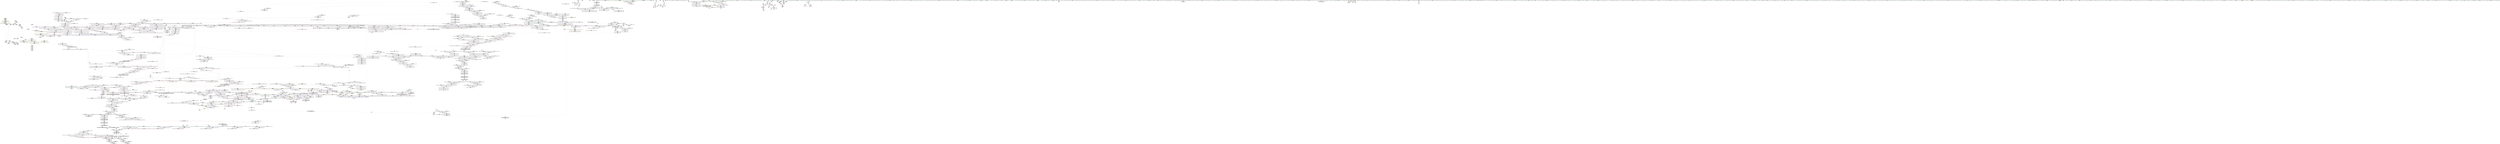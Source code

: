 digraph "SVFG" {
	label="SVFG";

	Node0x5573bf128c80 [shape=record,color=grey,label="{NodeID: 0\nNullPtr|{|<s52>169}}"];
	Node0x5573bf128c80 -> Node0x5573bf67d690[style=solid];
	Node0x5573bf128c80 -> Node0x5573bf67d790[style=solid];
	Node0x5573bf128c80 -> Node0x5573bf67d860[style=solid];
	Node0x5573bf128c80 -> Node0x5573bf67d930[style=solid];
	Node0x5573bf128c80 -> Node0x5573bf67da00[style=solid];
	Node0x5573bf128c80 -> Node0x5573bf67dad0[style=solid];
	Node0x5573bf128c80 -> Node0x5573bf67dba0[style=solid];
	Node0x5573bf128c80 -> Node0x5573bf67dc70[style=solid];
	Node0x5573bf128c80 -> Node0x5573bf67dd40[style=solid];
	Node0x5573bf128c80 -> Node0x5573bf67de10[style=solid];
	Node0x5573bf128c80 -> Node0x5573bf67dee0[style=solid];
	Node0x5573bf128c80 -> Node0x5573bf67dfb0[style=solid];
	Node0x5573bf128c80 -> Node0x5573bf67e080[style=solid];
	Node0x5573bf128c80 -> Node0x5573bf67e150[style=solid];
	Node0x5573bf128c80 -> Node0x5573bf67e220[style=solid];
	Node0x5573bf128c80 -> Node0x5573bf67e2f0[style=solid];
	Node0x5573bf128c80 -> Node0x5573bf67e3c0[style=solid];
	Node0x5573bf128c80 -> Node0x5573bf67e490[style=solid];
	Node0x5573bf128c80 -> Node0x5573bf67e560[style=solid];
	Node0x5573bf128c80 -> Node0x5573bf67e630[style=solid];
	Node0x5573bf128c80 -> Node0x5573bf67e700[style=solid];
	Node0x5573bf128c80 -> Node0x5573bf67e7d0[style=solid];
	Node0x5573bf128c80 -> Node0x5573bf67e8a0[style=solid];
	Node0x5573bf128c80 -> Node0x5573bf67e970[style=solid];
	Node0x5573bf128c80 -> Node0x5573bf67ea40[style=solid];
	Node0x5573bf128c80 -> Node0x5573bf67eb10[style=solid];
	Node0x5573bf128c80 -> Node0x5573bf67ebe0[style=solid];
	Node0x5573bf128c80 -> Node0x5573bf67ecb0[style=solid];
	Node0x5573bf128c80 -> Node0x5573bf67ed80[style=solid];
	Node0x5573bf128c80 -> Node0x5573bf67ee50[style=solid];
	Node0x5573bf128c80 -> Node0x5573bf67ef20[style=solid];
	Node0x5573bf128c80 -> Node0x5573bf67eff0[style=solid];
	Node0x5573bf128c80 -> Node0x5573bf67f0c0[style=solid];
	Node0x5573bf128c80 -> Node0x5573bf67f190[style=solid];
	Node0x5573bf128c80 -> Node0x5573bf67f260[style=solid];
	Node0x5573bf128c80 -> Node0x5573bf67f330[style=solid];
	Node0x5573bf128c80 -> Node0x5573bf67f400[style=solid];
	Node0x5573bf128c80 -> Node0x5573bf67f4d0[style=solid];
	Node0x5573bf128c80 -> Node0x5573bf67f5a0[style=solid];
	Node0x5573bf128c80 -> Node0x5573bf67f670[style=solid];
	Node0x5573bf128c80 -> Node0x5573bf67f740[style=solid];
	Node0x5573bf128c80 -> Node0x5573bf67f810[style=solid];
	Node0x5573bf128c80 -> Node0x5573bf67f8e0[style=solid];
	Node0x5573bf128c80 -> Node0x5573bf67f9b0[style=solid];
	Node0x5573bf128c80 -> Node0x5573bf6864e0[style=solid];
	Node0x5573bf128c80 -> Node0x5573bf6a87e0[style=solid];
	Node0x5573bf128c80 -> Node0x5573bf6ad850[style=solid];
	Node0x5573bf128c80 -> Node0x5573bf6d9ed0[style=solid];
	Node0x5573bf128c80 -> Node0x5573bf6da1d0[style=solid];
	Node0x5573bf128c80 -> Node0x5573bf6da4d0[style=solid];
	Node0x5573bf128c80 -> Node0x5573bf6dac50[style=solid];
	Node0x5573bf128c80 -> Node0x5573bf6daf50[style=solid];
	Node0x5573bf128c80:s52 -> Node0x5573bf7b52e0[style=solid,color=red];
	Node0x5573bf680710 [shape=record,color=red,label="{NodeID: 775\n1164\<--1159\n\<--__x.addr\n_ZNSt8_Rb_treeINSt7__cxx1112basic_stringIcSt11char_traitsIcESaIcEEES5_St9_IdentityIS5_ESt4lessIS5_ESaIS5_EE6_S_keyEPKSt13_Rb_tree_nodeIS5_E\n|{<s0>102}}"];
	Node0x5573bf680710:s0 -> Node0x5573bf7b0740[style=solid,color=red];
	Node0x5573bf676cf0 [shape=record,color=black,label="{NodeID: 443\n1184\<--1194\n_ZNKSt9_IdentityINSt7__cxx1112basic_stringIcSt11char_traitsIcESaIcEEEEclERKS5__ret\<--\n_ZNKSt9_IdentityINSt7__cxx1112basic_stringIcSt11char_traitsIcESaIcEEEEclERKS5_\n|{<s0>101|<s1>103|<s2>111|<s3>138}}"];
	Node0x5573bf676cf0:s0 -> Node0x5573bf7be380[style=solid,color=blue];
	Node0x5573bf676cf0:s1 -> Node0x5573bf7be600[style=solid,color=blue];
	Node0x5573bf676cf0:s2 -> Node0x5573bf7bed40[style=solid,color=blue];
	Node0x5573bf676cf0:s3 -> Node0x5573bf7bfef0[style=solid,color=blue];
	Node0x5573bf66aa10 [shape=record,color=green,label="{NodeID: 111\n571\<--572\nthis.addr\<--this.addr_field_insensitive\n_ZN9__gnu_cxx13new_allocatorISt13_Rb_tree_nodeINSt7__cxx1112basic_stringIcSt11char_traitsIcESaIcEEEEEC2Ev\n}"];
	Node0x5573bf66aa10 -> Node0x5573bf694790[style=solid];
	Node0x5573bf66aa10 -> Node0x5573bf6a8640[style=solid];
	Node0x5573bf686140 [shape=record,color=red,label="{NodeID: 886\n2021\<--2020\ndummyVal\<--offset_0\n_ZNSt8_Rb_treeINSt7__cxx1112basic_stringIcSt11char_traitsIcESaIcEEES5_St9_IdentityIS5_ESt4lessIS5_ESaIS5_EE4findERKS5_\n}"];
	Node0x5573bf686140 -> Node0x5573bf6aaad0[style=solid];
	Node0x5573bf68cc10 [shape=record,color=purple,label="{NodeID: 554\n556\<--554\n_M_header2\<--this1\n_ZNSt15_Rb_tree_headerC2Ev\n}"];
	Node0x5573bf7b3be0 [shape=record,color=black,label="{NodeID: 2436\n1752 = PHI(1573, )\n1st arg _ZNKSt8_Rb_treeINSt7__cxx1112basic_stringIcSt11char_traitsIcESaIcEEES5_St9_IdentityIS5_ESt4lessIS5_ESaIS5_EE11_Alloc_nodeclIRKS5_EEPSt13_Rb_tree_nodeIS5_EOT_ }"];
	Node0x5573bf7b3be0 -> Node0x5573bf6af660[style=solid];
	Node0x5573bf66f1b0 [shape=record,color=green,label="{NodeID: 222\n1291\<--1292\nthis.addr\<--this.addr_field_insensitive\n_ZNSt23_Rb_tree_const_iteratorINSt7__cxx1112basic_stringIcSt11char_traitsIcESaIcEEEEC2EPKSt18_Rb_tree_node_base\n}"];
	Node0x5573bf66f1b0 -> Node0x5573bf681270[style=solid];
	Node0x5573bf66f1b0 -> Node0x5573bf6ac5a0[style=solid];
	Node0x5573bf6ab490 [shape=record,color=blue,label="{NodeID: 997\n1086\<--1084\nthis.addr\<--this\n_ZNKSt17_Rb_tree_iteratorINSt7__cxx1112basic_stringIcSt11char_traitsIcESaIcEEEEeqERKS6_\n}"];
	Node0x5573bf6ab490 -> Node0x5573bf697780[style=dashed];
	Node0x5573bf692640 [shape=record,color=red,label="{NodeID: 665\n134\<--99\n\<--tnum\nmain\n}"];
	Node0x5573bf692640 -> Node0x5573bf6da950[style=solid];
	Node0x5573bf7bfef0 [shape=record,color=black,label="{NodeID: 2547\n1562 = PHI(1184, )\n|{<s0>140}}"];
	Node0x5573bf7bfef0:s0 -> Node0x5573bf7b2120[style=solid,color=red];
	Node0x5573bf67d790 [shape=record,color=black,label="{NodeID: 333\n240\<--3\n\<--dummyVal\nmain\n}"];
	Node0x5573bf128d10 [shape=record,color=green,label="{NodeID: 1\n7\<--1\n__dso_handle\<--dummyObj\nGlob }"];
	Node0x5573bf6807e0 [shape=record,color=red,label="{NodeID: 776\n1179\<--1173\nthis1\<--this.addr\n_ZNSt17_Rb_tree_iteratorINSt7__cxx1112basic_stringIcSt11char_traitsIcESaIcEEEEC2EPSt18_Rb_tree_node_base\n}"];
	Node0x5573bf6807e0 -> Node0x5573bf68f240[style=solid];
	Node0x5573bf676dc0 [shape=record,color=black,label="{NodeID: 444\n1196\<--1202\n_ZNSt8_Rb_treeINSt7__cxx1112basic_stringIcSt11char_traitsIcESaIcEEES5_St9_IdentityIS5_ESt4lessIS5_ESaIS5_EE8_S_valueEPKSt13_Rb_tree_nodeIS5_E_ret\<--call\n_ZNSt8_Rb_treeINSt7__cxx1112basic_stringIcSt11char_traitsIcESaIcEEES5_St9_IdentityIS5_ESt4lessIS5_ESaIS5_EE8_S_valueEPKSt13_Rb_tree_nodeIS5_E\n|{<s0>102}}"];
	Node0x5573bf676dc0:s0 -> Node0x5573bf7be4c0[style=solid,color=blue];
	Node0x5573bf66aae0 [shape=record,color=green,label="{NodeID: 112\n578\<--579\nthis.addr\<--this.addr_field_insensitive\n_ZNSt15_Rb_tree_header8_M_resetEv\n}"];
	Node0x5573bf66aae0 -> Node0x5573bf694860[style=solid];
	Node0x5573bf66aae0 -> Node0x5573bf6a8710[style=solid];
	Node0x5573bf686210 [shape=record,color=red,label="{NodeID: 887\n2027\<--2026\ndummyVal\<--offset_0\n_ZNSt4pairISt17_Rb_tree_iteratorINSt7__cxx1112basic_stringIcSt11char_traitsIcESaIcEEEEbEC2IS7_bLb1EEEOT_OT0_\n}"];
	Node0x5573bf686210 -> Node0x5573bf6ae7c0[style=solid];
	Node0x5573bf68cce0 [shape=record,color=purple,label="{NodeID: 555\n557\<--554\n_M_color\<--this1\n_ZNSt15_Rb_tree_headerC2Ev\n}"];
	Node0x5573bf68cce0 -> Node0x5573bf6a8570[style=solid];
	Node0x5573bf7b3d20 [shape=record,color=black,label="{NodeID: 2437\n806 = PHI(751, 777, 1802, 1825, )\n0th arg _ZNSt8_Rb_treeINSt7__cxx1112basic_stringIcSt11char_traitsIcESaIcEEES5_St9_IdentityIS5_ESt4lessIS5_ESaIS5_EE21_M_get_Node_allocatorEv }"];
	Node0x5573bf7b3d20 -> Node0x5573bf6a9a90[style=solid];
	Node0x5573bf66f280 [shape=record,color=green,label="{NodeID: 223\n1293\<--1294\n__x.addr\<--__x.addr_field_insensitive\n_ZNSt23_Rb_tree_const_iteratorINSt7__cxx1112basic_stringIcSt11char_traitsIcESaIcEEEEC2EPKSt18_Rb_tree_node_base\n}"];
	Node0x5573bf66f280 -> Node0x5573bf681340[style=solid];
	Node0x5573bf66f280 -> Node0x5573bf6ac670[style=solid];
	Node0x5573bf6ab560 [shape=record,color=blue,label="{NodeID: 998\n1088\<--1085\n__x.addr\<--__x\n_ZNKSt17_Rb_tree_iteratorINSt7__cxx1112basic_stringIcSt11char_traitsIcESaIcEEEEeqERKS6_\n}"];
	Node0x5573bf6ab560 -> Node0x5573bf697850[style=dashed];
	Node0x5573bf692710 [shape=record,color=red,label="{NodeID: 666\n323\<--99\n\<--tnum\nmain\n}"];
	Node0x5573bf692710 -> Node0x5573bf6d9bd0[style=solid];
	Node0x5573bf7c0090 [shape=record,color=black,label="{NodeID: 2548\n1564 = PHI(1137, )\n|{<s0>140}}"];
	Node0x5573bf7c0090:s0 -> Node0x5573bf7b2360[style=solid,color=red];
	Node0x5573bf67d860 [shape=record,color=black,label="{NodeID: 334\n241\<--3\n\<--dummyVal\nmain\n}"];
	Node0x5573bf67d860 -> Node0x5573bf686fa0[style=solid];
	Node0x5573bf640900 [shape=record,color=green,label="{NodeID: 2\n13\<--1\n_ZSt3cin\<--dummyObj\nGlob }"];
	Node0x5573bf6808b0 [shape=record,color=red,label="{NodeID: 777\n1181\<--1175\n\<--__x.addr\n_ZNSt17_Rb_tree_iteratorINSt7__cxx1112basic_stringIcSt11char_traitsIcESaIcEEEEC2EPSt18_Rb_tree_node_base\n}"];
	Node0x5573bf6808b0 -> Node0x5573bf6abcb0[style=solid];
	Node0x5573bf676e90 [shape=record,color=black,label="{NodeID: 445\n1206\<--1213\n_ZNKSt13_Rb_tree_nodeINSt7__cxx1112basic_stringIcSt11char_traitsIcESaIcEEEE9_M_valptrEv_ret\<--call\n_ZNKSt13_Rb_tree_nodeINSt7__cxx1112basic_stringIcSt11char_traitsIcESaIcEEEE9_M_valptrEv\n|{<s0>104|<s1>109}}"];
	Node0x5573bf676e90:s0 -> Node0x5573bf7be740[style=solid,color=blue];
	Node0x5573bf676e90:s1 -> Node0x5573bf7bebd0[style=solid,color=blue];
	Node0x5573bf66abb0 [shape=record,color=green,label="{NodeID: 113\n600\<--601\n__cxa_begin_catch\<--__cxa_begin_catch_field_insensitive\n}"];
	Node0x5573bf6862e0 [shape=record,color=blue,label="{NodeID: 888\n2016\<--24\nllvm.global_ctors_0\<--\nGlob }"];
	Node0x5573bf68cdb0 [shape=record,color=purple,label="{NodeID: 556\n582\<--581\n_M_header\<--this1\n_ZNSt15_Rb_tree_header8_M_resetEv\n}"];
	Node0x5573bf7b40d0 [shape=record,color=black,label="{NodeID: 2438\n714 = PHI(664, 1054, 1456, )\n0th arg _ZNSt8_Rb_treeINSt7__cxx1112basic_stringIcSt11char_traitsIcESaIcEEES5_St9_IdentityIS5_ESt4lessIS5_ESaIS5_EE7_S_leftEPSt18_Rb_tree_node_base }"];
	Node0x5573bf7b40d0 -> Node0x5573bf6a9340[style=solid];
	Node0x5573bf66f350 [shape=record,color=green,label="{NodeID: 224\n1305\<--1306\nretval\<--retval_field_insensitive\n_ZNSt8_Rb_treeINSt7__cxx1112basic_stringIcSt11char_traitsIcESaIcEEES5_St9_IdentityIS5_ESt4lessIS5_ESaIS5_EE16_M_insert_uniqueIRKS5_EESt4pairISt17_Rb_tree_iteratorIS5_EbEOT_\n|{|<s1>116|<s2>118}}"];
	Node0x5573bf66f350 -> Node0x5573bf677780[style=solid];
	Node0x5573bf66f350:s1 -> Node0x5573bf7af830[style=solid,color=red];
	Node0x5573bf66f350:s2 -> Node0x5573bf7af830[style=solid,color=red];
	Node0x5573bf6ab630 [shape=record,color=blue,label="{NodeID: 999\n1104\<--1101\nthis.addr\<--this\n_ZNSt8_Rb_treeINSt7__cxx1112basic_stringIcSt11char_traitsIcESaIcEEES5_St9_IdentityIS5_ESt4lessIS5_ESaIS5_EE3endEv\n}"];
	Node0x5573bf6ab630 -> Node0x5573bf680230[style=dashed];
	Node0x5573bf72e530 [shape=record,color=black,label="{NodeID: 1774\nMR_46V_4 = PHI(MR_46V_6, MR_46V_3, )\npts\{120002 120003 120004 \}\n|{|<s2>30}}"];
	Node0x5573bf72e530 -> Node0x5573bf71f530[style=dashed];
	Node0x5573bf72e530 -> Node0x5573bf72e530[style=dashed];
	Node0x5573bf72e530:s2 -> Node0x5573bf73cae0[style=dashed,color=red];
	Node0x5573bf6927e0 [shape=record,color=red,label="{NodeID: 667\n332\<--99\n\<--tnum\nmain\n}"];
	Node0x5573bf6927e0 -> Node0x5573bf6d9a50[style=solid];
	Node0x5573bf7c01d0 [shape=record,color=black,label="{NodeID: 2549\n1565 = PHI(1117, )\n}"];
	Node0x5573bf7c01d0 -> Node0x5573beebeb80[style=solid];
	Node0x5573bf67d930 [shape=record,color=black,label="{NodeID: 335\n243\<--3\n\<--dummyVal\nmain\n}"];
	Node0x5573bf67d930 -> Node0x5573bf687070[style=solid];
	Node0x5573bf640c40 [shape=record,color=green,label="{NodeID: 3\n14\<--1\n.str\<--dummyObj\nGlob }"];
	Node0x5573bf717270 [shape=record,color=yellow,style=double,label="{NodeID: 1885\n395V_1 = ENCHI(MR_395V_0)\npts\{1411 \}\nFun[_ZNSt8_Rb_treeINSt7__cxx1112basic_stringIcSt11char_traitsIcESaIcEEES5_St9_IdentityIS5_ESt4lessIS5_ESaIS5_EE24_M_get_insert_unique_posERKS5_]}"];
	Node0x5573bf717270 -> Node0x5573bf682790[style=dashed];
	Node0x5573bf680980 [shape=record,color=red,label="{NodeID: 778\n1193\<--1187\nthis1\<--this.addr\n_ZNKSt9_IdentityINSt7__cxx1112basic_stringIcSt11char_traitsIcESaIcEEEEclERKS5_\n}"];
	Node0x5573bf676f60 [shape=record,color=black,label="{NodeID: 446\n1226\<--1223\n\<--call\n_ZNK9__gnu_cxx16__aligned_membufINSt7__cxx1112basic_stringIcSt11char_traitsIcESaIcEEEE6_M_ptrEv\n}"];
	Node0x5573bf676f60 -> Node0x5573bf677030[style=solid];
	Node0x5573bf66f830 [shape=record,color=green,label="{NodeID: 114\n603\<--604\n_ZSt9terminatev\<--_ZSt9terminatev_field_insensitive\n}"];
	Node0x5573bf6863e0 [shape=record,color=blue,label="{NodeID: 889\n2017\<--25\nllvm.global_ctors_1\<--_GLOBAL__sub_I_Marjan0003_0_1.cpp\nGlob }"];
	Node0x5573bf68ce80 [shape=record,color=purple,label="{NodeID: 557\n583\<--581\n_M_parent\<--this1\n_ZNSt15_Rb_tree_header8_M_resetEv\n}"];
	Node0x5573bf68ce80 -> Node0x5573bf6a87e0[style=solid];
	Node0x5573bf7b4260 [shape=record,color=black,label="{NodeID: 2439\n1289 = PHI(1271, )\n0th arg _ZNSt23_Rb_tree_const_iteratorINSt7__cxx1112basic_stringIcSt11char_traitsIcESaIcEEEEC2EPKSt18_Rb_tree_node_base }"];
	Node0x5573bf7b4260 -> Node0x5573bf6ac5a0[style=solid];
	Node0x5573bf66f420 [shape=record,color=green,label="{NodeID: 225\n1307\<--1308\nthis.addr\<--this.addr_field_insensitive\n_ZNSt8_Rb_treeINSt7__cxx1112basic_stringIcSt11char_traitsIcESaIcEEES5_St9_IdentityIS5_ESt4lessIS5_ESaIS5_EE16_M_insert_uniqueIRKS5_EESt4pairISt17_Rb_tree_iteratorIS5_EbEOT_\n}"];
	Node0x5573bf66f420 -> Node0x5573bf681410[style=solid];
	Node0x5573bf66f420 -> Node0x5573bf6ac810[style=solid];
	Node0x5573bf6ab700 [shape=record,color=blue,label="{NodeID: 1000\n1121\<--1118\nthis.addr\<--this\n_ZNKSt4lessINSt7__cxx1112basic_stringIcSt11char_traitsIcESaIcEEEEclERKS5_S8_\n}"];
	Node0x5573bf6ab700 -> Node0x5573bf6803d0[style=dashed];
	Node0x5573bf6928b0 [shape=record,color=red,label="{NodeID: 668\n142\<--101\n\<--i\nmain\n}"];
	Node0x5573bf6928b0 -> Node0x5573bf6da7d0[style=solid];
	Node0x5573bf7c02e0 [shape=record,color=black,label="{NodeID: 2550\n1573 = PHI(1605, )\n|{<s0>142}}"];
	Node0x5573bf7c02e0:s0 -> Node0x5573bf7b3be0[style=solid,color=red];
	Node0x5573bf67da00 [shape=record,color=black,label="{NodeID: 336\n246\<--3\n\<--dummyVal\nmain\n}"];
	Node0x5573bf640d00 [shape=record,color=green,label="{NodeID: 4\n16\<--1\n.str.2\<--dummyObj\nGlob }"];
	Node0x5573bf680a50 [shape=record,color=red,label="{NodeID: 779\n1194\<--1189\n\<--__x.addr\n_ZNKSt9_IdentityINSt7__cxx1112basic_stringIcSt11char_traitsIcESaIcEEEEclERKS5_\n}"];
	Node0x5573bf680a50 -> Node0x5573bf676cf0[style=solid];
	Node0x5573bf677030 [shape=record,color=black,label="{NodeID: 447\n1217\<--1226\n_ZNK9__gnu_cxx16__aligned_membufINSt7__cxx1112basic_stringIcSt11char_traitsIcESaIcEEEE6_M_ptrEv_ret\<--\n_ZNK9__gnu_cxx16__aligned_membufINSt7__cxx1112basic_stringIcSt11char_traitsIcESaIcEEEE6_M_ptrEv\n|{<s0>105}}"];
	Node0x5573bf677030:s0 -> Node0x5573bf7be880[style=solid,color=blue];
	Node0x5573bf66f930 [shape=record,color=green,label="{NodeID: 115\n611\<--612\nthis.addr\<--this.addr_field_insensitive\n_ZNSt8_Rb_treeINSt7__cxx1112basic_stringIcSt11char_traitsIcESaIcEEES5_St9_IdentityIS5_ESt4lessIS5_ESaIS5_EED2Ev\n}"];
	Node0x5573bf66f930 -> Node0x5573bf694930[style=solid];
	Node0x5573bf66f930 -> Node0x5573bf6a8b20[style=solid];
	Node0x5573bf6864e0 [shape=record,color=blue, style = dotted,label="{NodeID: 890\n2018\<--3\nllvm.global_ctors_2\<--dummyVal\nGlob }"];
	Node0x5573bf68cf50 [shape=record,color=purple,label="{NodeID: 558\n585\<--581\n_M_header2\<--this1\n_ZNSt15_Rb_tree_header8_M_resetEv\n}"];
	Node0x5573bf68cf50 -> Node0x5573bf6a88b0[style=solid];
	Node0x5573bf7b4370 [shape=record,color=black,label="{NodeID: 2440\n1290 = PHI(1281, )\n1st arg _ZNSt23_Rb_tree_const_iteratorINSt7__cxx1112basic_stringIcSt11char_traitsIcESaIcEEEEC2EPKSt18_Rb_tree_node_base }"];
	Node0x5573bf7b4370 -> Node0x5573bf6ac670[style=solid];
	Node0x5573bf66f4f0 [shape=record,color=green,label="{NodeID: 226\n1309\<--1310\n__v.addr\<--__v.addr_field_insensitive\n_ZNSt8_Rb_treeINSt7__cxx1112basic_stringIcSt11char_traitsIcESaIcEEES5_St9_IdentityIS5_ESt4lessIS5_ESaIS5_EE16_M_insert_uniqueIRKS5_EESt4pairISt17_Rb_tree_iteratorIS5_EbEOT_\n}"];
	Node0x5573bf66f4f0 -> Node0x5573bf6814e0[style=solid];
	Node0x5573bf66f4f0 -> Node0x5573bf6815b0[style=solid];
	Node0x5573bf66f4f0 -> Node0x5573bf6ac8e0[style=solid];
	Node0x5573bf6ab7d0 [shape=record,color=blue,label="{NodeID: 1001\n1123\<--1119\n__x.addr\<--__x\n_ZNKSt4lessINSt7__cxx1112basic_stringIcSt11char_traitsIcESaIcEEEEclERKS5_S8_\n}"];
	Node0x5573bf6ab7d0 -> Node0x5573bf6804a0[style=dashed];
	Node0x5573bf692980 [shape=record,color=red,label="{NodeID: 669\n146\<--101\n\<--i\nmain\n}"];
	Node0x5573bf692980 -> Node0x5573bf67fef0[style=solid];
	Node0x5573bf7c0450 [shape=record,color=black,label="{NodeID: 2551\n1574 = PHI(1750, )\n}"];
	Node0x5573bf7c0450 -> Node0x5573bf6ae070[style=solid];
	Node0x5573bf67dad0 [shape=record,color=black,label="{NodeID: 337\n247\<--3\n\<--dummyVal\nmain\n}"];
	Node0x5573bf67dad0 -> Node0x5573bf687140[style=solid];
	Node0x5573bf640dc0 [shape=record,color=green,label="{NodeID: 5\n18\<--1\n_ZSt4cout\<--dummyObj\nGlob }"];
	Node0x5573bf680b20 [shape=record,color=red,label="{NodeID: 780\n1201\<--1198\n\<--__x.addr\n_ZNSt8_Rb_treeINSt7__cxx1112basic_stringIcSt11char_traitsIcESaIcEEES5_St9_IdentityIS5_ESt4lessIS5_ESaIS5_EE8_S_valueEPKSt13_Rb_tree_nodeIS5_E\n|{<s0>104}}"];
	Node0x5573bf680b20:s0 -> Node0x5573bf7ae7b0[style=solid,color=red];
	Node0x5573bf677100 [shape=record,color=black,label="{NodeID: 448\n1235\<--1234\n\<--_M_storage\n_ZNK9__gnu_cxx16__aligned_membufINSt7__cxx1112basic_stringIcSt11char_traitsIcESaIcEEEE7_M_addrEv\n}"];
	Node0x5573bf677100 -> Node0x5573bf6771d0[style=solid];
	Node0x5573bf66fa00 [shape=record,color=green,label="{NodeID: 116\n613\<--614\nexn.slot\<--exn.slot_field_insensitive\n_ZNSt8_Rb_treeINSt7__cxx1112basic_stringIcSt11char_traitsIcESaIcEEES5_St9_IdentityIS5_ESt4lessIS5_ESaIS5_EED2Ev\n}"];
	Node0x5573bf66fa00 -> Node0x5573bf694a00[style=solid];
	Node0x5573bf66fa00 -> Node0x5573bf6a8bf0[style=solid];
	Node0x5573bf73f890 [shape=record,color=yellow,style=double,label="{NodeID: 1998\n358V_1 = ENCHI(MR_358V_0)\npts\{1306 \}\nFun[_ZNSt8_Rb_treeINSt7__cxx1112basic_stringIcSt11char_traitsIcESaIcEEES5_St9_IdentityIS5_ESt4lessIS5_ESaIS5_EE16_M_insert_uniqueIRKS5_EESt4pairISt17_Rb_tree_iteratorIS5_EbEOT_]}"];
	Node0x5573bf73f890 -> Node0x5573bf6819c0[style=dashed];
	Node0x5573bf6865e0 [shape=record,color=blue,label="{NodeID: 891\n63\<--62\nthis.addr\<--this\n_ZNSt3setINSt7__cxx1112basic_stringIcSt11char_traitsIcESaIcEEESt4lessIS5_ESaIS5_EEC2Ev\n}"];
	Node0x5573bf6865e0 -> Node0x5573bf691d50[style=dashed];
	Node0x5573bf68d020 [shape=record,color=purple,label="{NodeID: 559\n586\<--581\n_M_header3\<--this1\n_ZNSt15_Rb_tree_header8_M_resetEv\n}"];
	Node0x5573bf7b4480 [shape=record,color=black,label="{NodeID: 2441\n880 = PHI(872, )\n0th arg _ZN9__gnu_cxx13new_allocatorISt13_Rb_tree_nodeINSt7__cxx1112basic_stringIcSt11char_traitsIcESaIcEEEEE10deallocateEPS8_m }"];
	Node0x5573bf7b4480 -> Node0x5573bf6aa1e0[style=solid];
	Node0x5573bf66f5c0 [shape=record,color=green,label="{NodeID: 227\n1311\<--1312\n__res\<--__res_field_insensitive\n_ZNSt8_Rb_treeINSt7__cxx1112basic_stringIcSt11char_traitsIcESaIcEEES5_St9_IdentityIS5_ESt4lessIS5_ESaIS5_EE16_M_insert_uniqueIRKS5_EESt4pairISt17_Rb_tree_iteratorIS5_EbEOT_\n}"];
	Node0x5573bf66f5c0 -> Node0x5573bf677850[style=solid];
	Node0x5573bf66f5c0 -> Node0x5573bf68f8c0[style=solid];
	Node0x5573bf66f5c0 -> Node0x5573bf68f990[style=solid];
	Node0x5573bf66f5c0 -> Node0x5573bf68fa60[style=solid];
	Node0x5573bf66f5c0 -> Node0x5573bf68fb30[style=solid];
	Node0x5573bf6ab8a0 [shape=record,color=blue,label="{NodeID: 1002\n1125\<--1120\n__y.addr\<--__y\n_ZNKSt4lessINSt7__cxx1112basic_stringIcSt11char_traitsIcESaIcEEEEclERKS5_S8_\n}"];
	Node0x5573bf6ab8a0 -> Node0x5573bf680570[style=dashed];
	Node0x5573bf692a50 [shape=record,color=red,label="{NodeID: 670\n151\<--101\n\<--i\nmain\n}"];
	Node0x5573bf692a50 -> Node0x5573bf6d8e50[style=solid];
	Node0x5573bf7c0560 [shape=record,color=black,label="{NodeID: 2552\n1763 = PHI(1605, )\n|{<s0>154}}"];
	Node0x5573bf7c0560:s0 -> Node0x5573bf7b2f70[style=solid,color=red];
	Node0x5573bf67dba0 [shape=record,color=black,label="{NodeID: 338\n249\<--3\n\<--dummyVal\nmain\n}"];
	Node0x5573bf67dba0 -> Node0x5573bf687210[style=solid];
	Node0x5573bf6675d0 [shape=record,color=green,label="{NodeID: 6\n19\<--1\n.str.3\<--dummyObj\nGlob }"];
	Node0x5573bf680bf0 [shape=record,color=red,label="{NodeID: 781\n1211\<--1208\nthis1\<--this.addr\n_ZNKSt13_Rb_tree_nodeINSt7__cxx1112basic_stringIcSt11char_traitsIcESaIcEEEE9_M_valptrEv\n}"];
	Node0x5573bf680bf0 -> Node0x5573bf68f310[style=solid];
	Node0x5573bf6771d0 [shape=record,color=black,label="{NodeID: 449\n1228\<--1235\n_ZNK9__gnu_cxx16__aligned_membufINSt7__cxx1112basic_stringIcSt11char_traitsIcESaIcEEEE7_M_addrEv_ret\<--\n_ZNK9__gnu_cxx16__aligned_membufINSt7__cxx1112basic_stringIcSt11char_traitsIcESaIcEEEE7_M_addrEv\n|{<s0>106}}"];
	Node0x5573bf6771d0:s0 -> Node0x5573bf7be9c0[style=solid,color=blue];
	Node0x5573bf66fad0 [shape=record,color=green,label="{NodeID: 117\n615\<--616\nehselector.slot\<--ehselector.slot_field_insensitive\n_ZNSt8_Rb_treeINSt7__cxx1112basic_stringIcSt11char_traitsIcESaIcEEES5_St9_IdentityIS5_ESt4lessIS5_ESaIS5_EED2Ev\n}"];
	Node0x5573bf66fad0 -> Node0x5573bf6a8cc0[style=solid];
	Node0x5573bf6866b0 [shape=record,color=blue,label="{NodeID: 892\n75\<--74\nthis.addr\<--this\n_ZNSt3setINSt7__cxx1112basic_stringIcSt11char_traitsIcESaIcEEESt4lessIS5_ESaIS5_EED2Ev\n}"];
	Node0x5573bf6866b0 -> Node0x5573bf691e20[style=dashed];
	Node0x5573bf68d0f0 [shape=record,color=purple,label="{NodeID: 560\n587\<--581\n_M_left\<--this1\n_ZNSt15_Rb_tree_header8_M_resetEv\n}"];
	Node0x5573bf68d0f0 -> Node0x5573bf6a88b0[style=solid];
	Node0x5573bf7b4590 [shape=record,color=black,label="{NodeID: 2442\n881 = PHI(873, )\n1st arg _ZN9__gnu_cxx13new_allocatorISt13_Rb_tree_nodeINSt7__cxx1112basic_stringIcSt11char_traitsIcESaIcEEEEE10deallocateEPS8_m }"];
	Node0x5573bf7b4590 -> Node0x5573bf6aa2b0[style=solid];
	Node0x5573bf66f690 [shape=record,color=green,label="{NodeID: 228\n1313\<--1314\nref.tmp\<--ref.tmp_field_insensitive\n_ZNSt8_Rb_treeINSt7__cxx1112basic_stringIcSt11char_traitsIcESaIcEEES5_St9_IdentityIS5_ESt4lessIS5_ESaIS5_EE16_M_insert_uniqueIRKS5_EESt4pairISt17_Rb_tree_iteratorIS5_EbEOT_\n|{<s0>111}}"];
	Node0x5573bf66f690:s0 -> Node0x5573bf7c3ff0[style=solid,color=red];
	Node0x5573bf6ab970 [shape=record,color=blue,label="{NodeID: 1003\n1139\<--1138\n__x.addr\<--__x\n_ZNSt8_Rb_treeINSt7__cxx1112basic_stringIcSt11char_traitsIcESaIcEEES5_St9_IdentityIS5_ESt4lessIS5_ESaIS5_EE6_S_keyEPKSt18_Rb_tree_node_base\n}"];
	Node0x5573bf6ab970 -> Node0x5573bf680640[style=dashed];
	Node0x5573bf692b20 [shape=record,color=red,label="{NodeID: 671\n161\<--103\n\<--i6\nmain\n}"];
	Node0x5573bf692b20 -> Node0x5573bf6da650[style=solid];
	Node0x5573bf7c06d0 [shape=record,color=black,label="{NodeID: 2553\n1764 = PHI(1773, )\n}"];
	Node0x5573bf7c06d0 -> Node0x5573bf689d60[style=solid];
	Node0x5573bf67dc70 [shape=record,color=black,label="{NodeID: 339\n255\<--3\n\<--dummyVal\nmain\n}"];
	Node0x5573bf667660 [shape=record,color=green,label="{NodeID: 7\n21\<--1\n.str.4\<--dummyObj\nGlob }"];
	Node0x5573bf680cc0 [shape=record,color=red,label="{NodeID: 782\n1222\<--1219\nthis1\<--this.addr\n_ZNK9__gnu_cxx16__aligned_membufINSt7__cxx1112basic_stringIcSt11char_traitsIcESaIcEEEE6_M_ptrEv\n|{<s0>106}}"];
	Node0x5573bf680cc0:s0 -> Node0x5573bf7b4e40[style=solid,color=red];
	Node0x5573bf6772a0 [shape=record,color=black,label="{NodeID: 450\n1237\<--1251\n_ZStltIcSt11char_traitsIcESaIcEEbRKNSt7__cxx1112basic_stringIT_T0_T1_EESA__ret\<--cmp\n_ZStltIcSt11char_traitsIcESaIcEEbRKNSt7__cxx1112basic_stringIT_T0_T1_EESA_\n|{<s0>99}}"];
	Node0x5573bf6772a0:s0 -> Node0x5573bf7be100[style=solid,color=blue];
	Node0x5573bf66fba0 [shape=record,color=green,label="{NodeID: 118\n620\<--621\n_ZNSt8_Rb_treeINSt7__cxx1112basic_stringIcSt11char_traitsIcESaIcEEES5_St9_IdentityIS5_ESt4lessIS5_ESaIS5_EE8_M_beginEv\<--_ZNSt8_Rb_treeINSt7__cxx1112basic_stringIcSt11char_traitsIcESaIcEEES5_St9_IdentityIS5_ESt4lessIS5_ESaIS5_EE8_M_beginEv_field_insensitive\n}"];
	Node0x5573bf686780 [shape=record,color=blue,label="{NodeID: 893\n87\<--128\nretval\<--\nmain\n}"];
	Node0x5573beebeb80 [shape=record,color=black,label="{NodeID: 1668\n1567 = PHI(1568, 1568, 1565, )\n}"];
	Node0x5573beebeb80 -> Node0x5573bf6889e0[style=solid];
	Node0x5573bf68d1c0 [shape=record,color=purple,label="{NodeID: 561\n589\<--581\n_M_header4\<--this1\n_ZNSt15_Rb_tree_header8_M_resetEv\n}"];
	Node0x5573bf68d1c0 -> Node0x5573bf6a8980[style=solid];
	Node0x5573bf7b46a0 [shape=record,color=black,label="{NodeID: 2443\n882 = PHI(874, )\n2nd arg _ZN9__gnu_cxx13new_allocatorISt13_Rb_tree_nodeINSt7__cxx1112basic_stringIcSt11char_traitsIcESaIcEEEEE10deallocateEPS8_m }"];
	Node0x5573bf7b46a0 -> Node0x5573bf6aa380[style=solid];
	Node0x5573bf677d20 [shape=record,color=green,label="{NodeID: 229\n1315\<--1316\n__an\<--__an_field_insensitive\n_ZNSt8_Rb_treeINSt7__cxx1112basic_stringIcSt11char_traitsIcESaIcEEES5_St9_IdentityIS5_ESt4lessIS5_ESaIS5_EE16_M_insert_uniqueIRKS5_EESt4pairISt17_Rb_tree_iteratorIS5_EbEOT_\n|{<s0>113|<s1>115}}"];
	Node0x5573bf677d20:s0 -> Node0x5573bf7af260[style=solid,color=red];
	Node0x5573bf677d20:s1 -> Node0x5573bf7b1c80[style=solid,color=red];
	Node0x5573bf6aba40 [shape=record,color=blue,label="{NodeID: 1004\n1159\<--1158\n__x.addr\<--__x\n_ZNSt8_Rb_treeINSt7__cxx1112basic_stringIcSt11char_traitsIcESaIcEEES5_St9_IdentityIS5_ESt4lessIS5_ESaIS5_EE6_S_keyEPKSt13_Rb_tree_nodeIS5_E\n}"];
	Node0x5573bf6aba40 -> Node0x5573bf680710[style=dashed];
	Node0x5573bf692bf0 [shape=record,color=red,label="{NodeID: 672\n291\<--103\n\<--i6\nmain\n}"];
	Node0x5573bf692bf0 -> Node0x5573bf6d9750[style=solid];
	Node0x5573bf7c07e0 [shape=record,color=black,label="{NodeID: 2554\n1785 = PHI(1797, )\n}"];
	Node0x5573bf7c07e0 -> Node0x5573bf6af8d0[style=solid];
	Node0x5573bf67dd40 [shape=record,color=black,label="{NodeID: 340\n256\<--3\n\<--dummyVal\nmain\n}"];
	Node0x5573bf67dd40 -> Node0x5573bf6872e0[style=solid];
	Node0x5573bf6676f0 [shape=record,color=green,label="{NodeID: 8\n24\<--1\n\<--dummyObj\nCan only get source location for instruction, argument, global var or function.}"];
	Node0x5573bf680d90 [shape=record,color=red,label="{NodeID: 783\n1233\<--1230\nthis1\<--this.addr\n_ZNK9__gnu_cxx16__aligned_membufINSt7__cxx1112basic_stringIcSt11char_traitsIcESaIcEEEE7_M_addrEv\n}"];
	Node0x5573bf680d90 -> Node0x5573bf68f3e0[style=solid];
	Node0x5573bf677370 [shape=record,color=black,label="{NodeID: 451\n1266\<--1265\n\<--\n_ZNSt8_Rb_treeINSt7__cxx1112basic_stringIcSt11char_traitsIcESaIcEEES5_St9_IdentityIS5_ESt4lessIS5_ESaIS5_EE8_S_valueEPKSt18_Rb_tree_node_base\n|{<s0>109}}"];
	Node0x5573bf677370:s0 -> Node0x5573bf7ae7b0[style=solid,color=red];
	Node0x5573bf66fca0 [shape=record,color=green,label="{NodeID: 119\n623\<--624\n_ZNSt8_Rb_treeINSt7__cxx1112basic_stringIcSt11char_traitsIcESaIcEEES5_St9_IdentityIS5_ESt4lessIS5_ESaIS5_EE8_M_eraseEPSt13_Rb_tree_nodeIS5_E\<--_ZNSt8_Rb_treeINSt7__cxx1112basic_stringIcSt11char_traitsIcESaIcEEES5_St9_IdentityIS5_ESt4lessIS5_ESaIS5_EE8_M_eraseEPSt13_Rb_tree_nodeIS5_E_field_insensitive\n}"];
	Node0x5573bf686850 [shape=record,color=blue,label="{NodeID: 894\n99\<--128\ntnum\<--\nmain\n}"];
	Node0x5573bf686850 -> Node0x5573bf71be30[style=dashed];
	Node0x5573beed9180 [shape=record,color=black,label="{NodeID: 1669\n1463 = PHI(1457, 1461, )\n}"];
	Node0x5573beed9180 -> Node0x5573bf6ad6b0[style=solid];
	Node0x5573bf68d290 [shape=record,color=purple,label="{NodeID: 562\n590\<--581\n_M_header5\<--this1\n_ZNSt15_Rb_tree_header8_M_resetEv\n}"];
	Node0x5573bf7b47b0 [shape=record,color=black,label="{NodeID: 2444\n704 = PHI(658, 1059, 1460, )\n0th arg _ZNSt8_Rb_treeINSt7__cxx1112basic_stringIcSt11char_traitsIcESaIcEEES5_St9_IdentityIS5_ESt4lessIS5_ESaIS5_EE8_S_rightEPSt18_Rb_tree_node_base }"];
	Node0x5573bf7b47b0 -> Node0x5573bf6a9270[style=solid];
	Node0x5573bf677db0 [shape=record,color=green,label="{NodeID: 230\n1317\<--1318\nref.tmp3\<--ref.tmp3_field_insensitive\n_ZNSt8_Rb_treeINSt7__cxx1112basic_stringIcSt11char_traitsIcESaIcEEES5_St9_IdentityIS5_ESt4lessIS5_ESaIS5_EE16_M_insert_uniqueIRKS5_EESt4pairISt17_Rb_tree_iteratorIS5_EbEOT_\n|{|<s1>116}}"];
	Node0x5573bf677db0 -> Node0x5573bf68fc00[style=solid];
	Node0x5573bf677db0:s1 -> Node0x5573bf7af9b0[style=solid,color=red];
	Node0x5573bf6abb10 [shape=record,color=blue,label="{NodeID: 1005\n1173\<--1171\nthis.addr\<--this\n_ZNSt17_Rb_tree_iteratorINSt7__cxx1112basic_stringIcSt11char_traitsIcESaIcEEEEC2EPSt18_Rb_tree_node_base\n}"];
	Node0x5573bf6abb10 -> Node0x5573bf6807e0[style=dashed];
	Node0x5573bf692cc0 [shape=record,color=red,label="{NodeID: 673\n337\<--111\nexn\<--exn.slot\nmain\n}"];
	Node0x5573bf7c08f0 [shape=record,color=black,label="{NodeID: 2555\n1791 = PHI(1605, )\n|{<s0>157}}"];
	Node0x5573bf7c08f0:s0 -> Node0x5573bf7c1500[style=solid,color=red];
	Node0x5573bf67de10 [shape=record,color=black,label="{NodeID: 341\n258\<--3\n\<--dummyVal\nmain\n}"];
	Node0x5573bf67de10 -> Node0x5573bf6873b0[style=solid];
	Node0x5573bf667780 [shape=record,color=green,label="{NodeID: 9\n128\<--1\n\<--dummyObj\nCan only get source location for instruction, argument, global var or function.}"];
	Node0x5573bf680e60 [shape=record,color=red,label="{NodeID: 784\n1246\<--1240\n\<--__lhs.addr\n_ZStltIcSt11char_traitsIcESaIcEEbRKNSt7__cxx1112basic_stringIT_T0_T1_EESA_\n}"];
	Node0x5573bf677440 [shape=record,color=black,label="{NodeID: 452\n1260\<--1267\n_ZNSt8_Rb_treeINSt7__cxx1112basic_stringIcSt11char_traitsIcESaIcEEES5_St9_IdentityIS5_ESt4lessIS5_ESaIS5_EE8_S_valueEPKSt18_Rb_tree_node_base_ret\<--call\n_ZNSt8_Rb_treeINSt7__cxx1112basic_stringIcSt11char_traitsIcESaIcEEES5_St9_IdentityIS5_ESt4lessIS5_ESaIS5_EE8_S_valueEPKSt18_Rb_tree_node_base\n|{<s0>100}}"];
	Node0x5573bf677440:s0 -> Node0x5573bf7be240[style=solid,color=blue];
	Node0x5573bf66fda0 [shape=record,color=green,label="{NodeID: 120\n627\<--628\n_ZNSt8_Rb_treeINSt7__cxx1112basic_stringIcSt11char_traitsIcESaIcEEES5_St9_IdentityIS5_ESt4lessIS5_ESaIS5_EE13_Rb_tree_implIS9_Lb1EED2Ev\<--_ZNSt8_Rb_treeINSt7__cxx1112basic_stringIcSt11char_traitsIcESaIcEEES5_St9_IdentityIS5_ESt4lessIS5_ESaIS5_EE13_Rb_tree_implIS9_Lb1EED2Ev_field_insensitive\n}"];
	Node0x5573bf686920 [shape=record,color=blue,label="{NodeID: 895\n101\<--128\ni\<--\nmain\n}"];
	Node0x5573bf686920 -> Node0x5573bf6928b0[style=dashed];
	Node0x5573bf686920 -> Node0x5573bf692980[style=dashed];
	Node0x5573bf686920 -> Node0x5573bf692a50[style=dashed];
	Node0x5573bf686920 -> Node0x5573bf686ac0[style=dashed];
	Node0x5573bf686920 -> Node0x5573bf71c330[style=dashed];
	Node0x5573bf6d8cd0 [shape=record,color=grey,label="{NodeID: 1670\n1914 = Binary(1913, 1915, )\n}"];
	Node0x5573bf68d360 [shape=record,color=purple,label="{NodeID: 563\n591\<--581\n_M_right\<--this1\n_ZNSt15_Rb_tree_header8_M_resetEv\n}"];
	Node0x5573bf68d360 -> Node0x5573bf6a8980[style=solid];
	Node0x5573bf7b4a00 [shape=record,color=black,label="{NodeID: 2445\n790 = PHI(752, )\n0th arg _ZNSt16allocator_traitsISaISt13_Rb_tree_nodeINSt7__cxx1112basic_stringIcSt11char_traitsIcESaIcEEEEEE7destroyIS6_EEvRS8_PT_ }"];
	Node0x5573bf7b4a00 -> Node0x5573bf6a98f0[style=solid];
	Node0x5573bf677e80 [shape=record,color=green,label="{NodeID: 231\n1319\<--1320\nref.tmp7\<--ref.tmp7_field_insensitive\n_ZNSt8_Rb_treeINSt7__cxx1112basic_stringIcSt11char_traitsIcESaIcEEES5_St9_IdentityIS5_ESt4lessIS5_ESaIS5_EE16_M_insert_uniqueIRKS5_EESt4pairISt17_Rb_tree_iteratorIS5_EbEOT_\n|{|<s1>116}}"];
	Node0x5573bf677e80 -> Node0x5573bf6acc20[style=solid];
	Node0x5573bf677e80:s1 -> Node0x5573bf7afb30[style=solid,color=red];
	Node0x5573bf6abbe0 [shape=record,color=blue,label="{NodeID: 1006\n1175\<--1172\n__x.addr\<--__x\n_ZNSt17_Rb_tree_iteratorINSt7__cxx1112basic_stringIcSt11char_traitsIcESaIcEEEEC2EPSt18_Rb_tree_node_base\n}"];
	Node0x5573bf6abbe0 -> Node0x5573bf6808b0[style=dashed];
	Node0x5573bf730010 [shape=record,color=yellow,style=double,label="{NodeID: 1781\n389V_1 = ENCHI(MR_389V_0)\npts\{4660000 \}\nFun[_ZNSt4pairISt23_Rb_tree_const_iteratorINSt7__cxx1112basic_stringIcSt11char_traitsIcESaIcEEEEbEC2IRSt17_Rb_tree_iteratorIS6_ERbLb1EEEOT_OT0_]|{<s0>120}}"];
	Node0x5573bf730010:s0 -> Node0x5573bf6aad40[style=dashed,color=red];
	Node0x5573bf692d90 [shape=record,color=red,label="{NodeID: 674\n338\<--113\nsel\<--ehselector.slot\nmain\n}"];
	Node0x5573bf7c0a00 [shape=record,color=black,label="{NodeID: 2556\n1803 = PHI(805, )\n|{<s0>159}}"];
	Node0x5573bf7c0a00:s0 -> Node0x5573bf7c2e50[style=solid,color=red];
	Node0x5573bf67dee0 [shape=record,color=black,label="{NodeID: 342\n261\<--3\n\<--dummyVal\nmain\n}"];
	Node0x5573bf667840 [shape=record,color=green,label="{NodeID: 10\n144\<--1\n\<--dummyObj\nCan only get source location for instruction, argument, global var or function.}"];
	Node0x5573bf7178c0 [shape=record,color=yellow,style=double,label="{NodeID: 1892\n9V_1 = ENCHI(MR_9V_0)\npts\{120001 \}\nFun[_ZNSt8_Rb_treeINSt7__cxx1112basic_stringIcSt11char_traitsIcESaIcEEES5_St9_IdentityIS5_ESt4lessIS5_ESaIS5_EE24_M_get_insert_unique_posERKS5_]|{<s0>122}}"];
	Node0x5573bf7178c0:s0 -> Node0x5573bf716160[style=dashed,color=red];
	Node0x5573bf680f30 [shape=record,color=red,label="{NodeID: 785\n1247\<--1242\n\<--__rhs.addr\n_ZStltIcSt11char_traitsIcESaIcEEbRKNSt7__cxx1112basic_stringIT_T0_T1_EESA_\n}"];
	Node0x5573bf677510 [shape=record,color=black,label="{NodeID: 453\n1278\<--1277\n\<--_M_impl\n_ZNKSt8_Rb_treeINSt7__cxx1112basic_stringIcSt11char_traitsIcESaIcEEES5_St9_IdentityIS5_ESt4lessIS5_ESaIS5_EE3endEv\n}"];
	Node0x5573bf677510 -> Node0x5573bf68f650[style=solid];
	Node0x5573bf66fea0 [shape=record,color=green,label="{NodeID: 121\n644\<--645\nthis.addr\<--this.addr_field_insensitive\n_ZNSt8_Rb_treeINSt7__cxx1112basic_stringIcSt11char_traitsIcESaIcEEES5_St9_IdentityIS5_ESt4lessIS5_ESaIS5_EE8_M_eraseEPSt13_Rb_tree_nodeIS5_E\n}"];
	Node0x5573bf66fea0 -> Node0x5573bf694ad0[style=solid];
	Node0x5573bf66fea0 -> Node0x5573bf6a8d90[style=solid];
	Node0x5573bf6869f0 [shape=record,color=blue,label="{NodeID: 896\n148\<--128\narrayidx\<--\nmain\n}"];
	Node0x5573bf6869f0 -> Node0x5573bf6869f0[style=dashed];
	Node0x5573bf6869f0 -> Node0x5573bf72c730[style=dashed];
	Node0x5573bf6d8e50 [shape=record,color=grey,label="{NodeID: 1671\n152 = Binary(151, 153, )\n}"];
	Node0x5573bf6d8e50 -> Node0x5573bf686ac0[style=solid];
	Node0x5573bf68d430 [shape=record,color=purple,label="{NodeID: 564\n593\<--581\n_M_node_count\<--this1\n_ZNSt15_Rb_tree_header8_M_resetEv\n}"];
	Node0x5573bf68d430 -> Node0x5573bf6a8a50[style=solid];
	Node0x5573bf7b4b10 [shape=record,color=black,label="{NodeID: 2446\n791 = PHI(756, )\n1st arg _ZNSt16allocator_traitsISaISt13_Rb_tree_nodeINSt7__cxx1112basic_stringIcSt11char_traitsIcESaIcEEEEEE7destroyIS6_EEvRS8_PT_ }"];
	Node0x5573bf7b4b10 -> Node0x5573bf6a99c0[style=solid];
	Node0x5573bf677f50 [shape=record,color=green,label="{NodeID: 232\n1321\<--1322\nref.tmp8\<--ref.tmp8_field_insensitive\n_ZNSt8_Rb_treeINSt7__cxx1112basic_stringIcSt11char_traitsIcESaIcEEES5_St9_IdentityIS5_ESt4lessIS5_ESaIS5_EE16_M_insert_uniqueIRKS5_EESt4pairISt17_Rb_tree_iteratorIS5_EbEOT_\n|{<s0>117|<s1>118}}"];
	Node0x5573bf677f50:s0 -> Node0x5573bf7c35e0[style=solid,color=red];
	Node0x5573bf677f50:s1 -> Node0x5573bf7af9b0[style=solid,color=red];
	Node0x5573bf6abcb0 [shape=record,color=blue,label="{NodeID: 1007\n1180\<--1181\n_M_node\<--\n_ZNSt17_Rb_tree_iteratorINSt7__cxx1112basic_stringIcSt11char_traitsIcESaIcEEEEC2EPSt18_Rb_tree_node_base\n|{<s0>97|<s1>98|<s2>117|<s3>128|<s4>144|<s5>148}}"];
	Node0x5573bf6abcb0:s0 -> Node0x5573bf757a10[style=dashed,color=blue];
	Node0x5573bf6abcb0:s1 -> Node0x5573bf757b70[style=dashed,color=blue];
	Node0x5573bf6abcb0:s2 -> Node0x5573bf756430[style=dashed,color=blue];
	Node0x5573bf6abcb0:s3 -> Node0x5573bf757f90[style=dashed,color=blue];
	Node0x5573bf6abcb0:s4 -> Node0x5573bf758670[style=dashed,color=blue];
	Node0x5573bf6abcb0:s5 -> Node0x5573bf757430[style=dashed,color=blue];
	Node0x5573bf692e60 [shape=record,color=red,label="{NodeID: 675\n307\<--123\n\<--max\nmain\n}"];
	Node0x5573bf692e60 -> Node0x5573bf6db250[style=solid];
	Node0x5573bf7c0b40 [shape=record,color=black,label="{NodeID: 2557\n1804 = PHI(1873, )\n}"];
	Node0x5573bf7c0b40 -> Node0x5573bf689f00[style=solid];
	Node0x5573bf67dfb0 [shape=record,color=black,label="{NodeID: 343\n262\<--3\n\<--dummyVal\nmain\n}"];
	Node0x5573bf67dfb0 -> Node0x5573bf687480[style=solid];
	Node0x5573bf667940 [shape=record,color=green,label="{NodeID: 11\n153\<--1\n\<--dummyObj\nCan only get source location for instruction, argument, global var or function.}"];
	Node0x5573bf7179a0 [shape=record,color=yellow,style=double,label="{NodeID: 1893\n93V_1 = ENCHI(MR_93V_0)\npts\{120002 \}\nFun[_ZNSt8_Rb_treeINSt7__cxx1112basic_stringIcSt11char_traitsIcESaIcEEES5_St9_IdentityIS5_ESt4lessIS5_ESaIS5_EE24_M_get_insert_unique_posERKS5_]|{<s0>129}}"];
	Node0x5573bf7179a0:s0 -> Node0x5573bf731960[style=dashed,color=red];
	Node0x5573bf681000 [shape=record,color=red,label="{NodeID: 786\n1265\<--1262\n\<--__x.addr\n_ZNSt8_Rb_treeINSt7__cxx1112basic_stringIcSt11char_traitsIcESaIcEEES5_St9_IdentityIS5_ESt4lessIS5_ESaIS5_EE8_S_valueEPKSt18_Rb_tree_node_base\n}"];
	Node0x5573bf681000 -> Node0x5573bf677370[style=solid];
	Node0x5573bf6775e0 [shape=record,color=black,label="{NodeID: 454\n1280\<--1279\n\<--add.ptr\n_ZNKSt8_Rb_treeINSt7__cxx1112basic_stringIcSt11char_traitsIcESaIcEEES5_St9_IdentityIS5_ESt4lessIS5_ESaIS5_EE3endEv\n}"];
	Node0x5573bf6775e0 -> Node0x5573bf68f720[style=solid];
	Node0x5573bf66ff70 [shape=record,color=green,label="{NodeID: 122\n646\<--647\n__x.addr\<--__x.addr_field_insensitive\n_ZNSt8_Rb_treeINSt7__cxx1112basic_stringIcSt11char_traitsIcESaIcEEES5_St9_IdentityIS5_ESt4lessIS5_ESaIS5_EE8_M_eraseEPSt13_Rb_tree_nodeIS5_E\n}"];
	Node0x5573bf66ff70 -> Node0x5573bf694ba0[style=solid];
	Node0x5573bf66ff70 -> Node0x5573bf694c70[style=solid];
	Node0x5573bf66ff70 -> Node0x5573bf694d40[style=solid];
	Node0x5573bf66ff70 -> Node0x5573bf694e10[style=solid];
	Node0x5573bf66ff70 -> Node0x5573bf6a8e60[style=solid];
	Node0x5573bf66ff70 -> Node0x5573bf6a9000[style=solid];
	Node0x5573bf686ac0 [shape=record,color=blue,label="{NodeID: 897\n101\<--152\ni\<--inc\nmain\n}"];
	Node0x5573bf686ac0 -> Node0x5573bf6928b0[style=dashed];
	Node0x5573bf686ac0 -> Node0x5573bf692980[style=dashed];
	Node0x5573bf686ac0 -> Node0x5573bf692a50[style=dashed];
	Node0x5573bf686ac0 -> Node0x5573bf686ac0[style=dashed];
	Node0x5573bf686ac0 -> Node0x5573bf71c330[style=dashed];
	Node0x5573bf6d8fd0 [shape=record,color=grey,label="{NodeID: 1672\n1597 = Binary(1596, 781, )\n}"];
	Node0x5573bf6d8fd0 -> Node0x5573bf6ae3b0[style=solid];
	Node0x5573bf68d500 [shape=record,color=purple,label="{NodeID: 565\n625\<--618\n_M_impl\<--this1\n_ZNSt8_Rb_treeINSt7__cxx1112basic_stringIcSt11char_traitsIcESaIcEEES5_St9_IdentityIS5_ESt4lessIS5_ESaIS5_EED2Ev\n|{<s0>56}}"];
	Node0x5573bf68d500:s0 -> Node0x5573bf7c32c0[style=solid,color=red];
	Node0x5573bf7b4c20 [shape=record,color=black,label="{NodeID: 2447\n1303 = PHI(476, )\n0th arg _ZNSt8_Rb_treeINSt7__cxx1112basic_stringIcSt11char_traitsIcESaIcEEES5_St9_IdentityIS5_ESt4lessIS5_ESaIS5_EE16_M_insert_uniqueIRKS5_EESt4pairISt17_Rb_tree_iteratorIS5_EbEOT_ }"];
	Node0x5573bf7b4c20 -> Node0x5573bf6ac810[style=solid];
	Node0x5573bf678020 [shape=record,color=green,label="{NodeID: 233\n1323\<--1324\nref.tmp10\<--ref.tmp10_field_insensitive\n_ZNSt8_Rb_treeINSt7__cxx1112basic_stringIcSt11char_traitsIcESaIcEEES5_St9_IdentityIS5_ESt4lessIS5_ESaIS5_EE16_M_insert_uniqueIRKS5_EESt4pairISt17_Rb_tree_iteratorIS5_EbEOT_\n|{|<s1>118}}"];
	Node0x5573bf678020 -> Node0x5573bf6accf0[style=solid];
	Node0x5573bf678020:s1 -> Node0x5573bf7afb30[style=solid,color=red];
	Node0x5573bf6abd80 [shape=record,color=blue,label="{NodeID: 1008\n1187\<--1185\nthis.addr\<--this\n_ZNKSt9_IdentityINSt7__cxx1112basic_stringIcSt11char_traitsIcESaIcEEEEclERKS5_\n}"];
	Node0x5573bf6abd80 -> Node0x5573bf680980[style=dashed];
	Node0x5573bf7301d0 [shape=record,color=yellow,style=double,label="{NodeID: 1783\n109V_1 = ENCHI(MR_109V_0)\npts\{4720000 \}\nFun[_ZNSt4pairISt23_Rb_tree_const_iteratorINSt7__cxx1112basic_stringIcSt11char_traitsIcESaIcEEEEbEC2IRSt17_Rb_tree_iteratorIS6_ERbLb1EEEOT_OT0_]|{<s0>120}}"];
	Node0x5573bf7301d0:s0 -> Node0x5573bf7326c0[style=dashed,color=red];
	Node0x5573bf692f30 [shape=record,color=red,label="{NodeID: 676\n328\<--123\n\<--max\nmain\n}"];
	Node0x5573bf7c0c80 [shape=record,color=black,label="{NodeID: 2558\n1829 = PHI(805, )\n|{<s0>163}}"];
	Node0x5573bf7c0c80:s0 -> Node0x5573bf7aeea0[style=solid,color=red];
	Node0x5573bf67e080 [shape=record,color=black,label="{NodeID: 344\n264\<--3\n\<--dummyVal\nmain\n}"];
	Node0x5573bf67e080 -> Node0x5573bf687550[style=solid];
	Node0x5573bf667a40 [shape=record,color=green,label="{NodeID: 12\n175\<--1\n\<--dummyObj\nCan only get source location for instruction, argument, global var or function.|{<s0>15}}"];
	Node0x5573bf667a40:s0 -> Node0x5573bf7b1400[style=solid,color=red];
	Node0x5573bf717a80 [shape=record,color=yellow,style=double,label="{NodeID: 1894\n211V_1 = ENCHI(MR_211V_0)\npts\{14230000 \}\nFun[_ZNSt8_Rb_treeINSt7__cxx1112basic_stringIcSt11char_traitsIcESaIcEEES5_St9_IdentityIS5_ESt4lessIS5_ESaIS5_EE24_M_get_insert_unique_posERKS5_]|{<s0>128}}"];
	Node0x5573bf717a80:s0 -> Node0x5573bf6abcb0[style=dashed,color=red];
	Node0x5573bf6810d0 [shape=record,color=red,label="{NodeID: 787\n1276\<--1273\nthis1\<--this.addr\n_ZNKSt8_Rb_treeINSt7__cxx1112basic_stringIcSt11char_traitsIcESaIcEEES5_St9_IdentityIS5_ESt4lessIS5_ESaIS5_EE3endEv\n}"];
	Node0x5573bf6810d0 -> Node0x5573bf68f580[style=solid];
	Node0x5573bf6776b0 [shape=record,color=black,label="{NodeID: 455\n1269\<--1286\n_ZNKSt8_Rb_treeINSt7__cxx1112basic_stringIcSt11char_traitsIcESaIcEEES5_St9_IdentityIS5_ESt4lessIS5_ESaIS5_EE3endEv_ret\<--\n_ZNKSt8_Rb_treeINSt7__cxx1112basic_stringIcSt11char_traitsIcESaIcEEES5_St9_IdentityIS5_ESt4lessIS5_ESaIS5_EE3endEv\n|{<s0>42}}"];
	Node0x5573bf6776b0:s0 -> Node0x5573bf7bb370[style=solid,color=blue];
	Node0x5573bf755dd0 [shape=record,color=yellow,style=double,label="{NodeID: 2337\n2V_2 = CSCHI(MR_2V_1)\npts\{120000 120001 120002 120003 120004 \}\nCS[]|{<s0>178}}"];
	Node0x5573bf755dd0:s0 -> Node0x5573bf7587d0[style=dashed,color=blue];
	Node0x5573bf670040 [shape=record,color=green,label="{NodeID: 123\n648\<--649\n__y\<--__y_field_insensitive\n_ZNSt8_Rb_treeINSt7__cxx1112basic_stringIcSt11char_traitsIcESaIcEEES5_St9_IdentityIS5_ESt4lessIS5_ESaIS5_EE8_M_eraseEPSt13_Rb_tree_nodeIS5_E\n}"];
	Node0x5573bf670040 -> Node0x5573bf694ee0[style=solid];
	Node0x5573bf670040 -> Node0x5573bf6a8f30[style=solid];
	Node0x5573bf73fee0 [shape=record,color=yellow,style=double,label="{NodeID: 2005\n151V_1 = ENCHI(MR_151V_0)\npts\{13160000 \}\nFun[_ZNSt8_Rb_treeINSt7__cxx1112basic_stringIcSt11char_traitsIcESaIcEEES5_St9_IdentityIS5_ESt4lessIS5_ESaIS5_EE16_M_insert_uniqueIRKS5_EESt4pairISt17_Rb_tree_iteratorIS5_EbEOT_]|{|<s1>113}}"];
	Node0x5573bf73fee0 -> Node0x5573bf725e30[style=dashed];
	Node0x5573bf73fee0:s1 -> Node0x5573bf6adac0[style=dashed,color=red];
	Node0x5573bf686b90 [shape=record,color=blue,label="{NodeID: 898\n103\<--128\ni6\<--\nmain\n}"];
	Node0x5573bf686b90 -> Node0x5573bf692b20[style=dashed];
	Node0x5573bf686b90 -> Node0x5573bf692bf0[style=dashed];
	Node0x5573bf686b90 -> Node0x5573bf687890[style=dashed];
	Node0x5573bf686b90 -> Node0x5573bf71c830[style=dashed];
	Node0x5573bf6d9150 [shape=record,color=grey,label="{NodeID: 1673\n272 = Binary(271, 153, )\n}"];
	Node0x5573bf6d9150 -> Node0x5573bf687620[style=solid];
	Node0x5573bf68d5d0 [shape=record,color=purple,label="{NodeID: 566\n635\<--618\n_M_impl2\<--this1\n_ZNSt8_Rb_treeINSt7__cxx1112basic_stringIcSt11char_traitsIcESaIcEEES5_St9_IdentityIS5_ESt4lessIS5_ESaIS5_EED2Ev\n|{<s0>57}}"];
	Node0x5573bf68d5d0:s0 -> Node0x5573bf7c32c0[style=solid,color=red];
	Node0x5573bf7b4d30 [shape=record,color=black,label="{NodeID: 2448\n1304 = PHI(477, )\n1st arg _ZNSt8_Rb_treeINSt7__cxx1112basic_stringIcSt11char_traitsIcESaIcEEES5_St9_IdentityIS5_ESt4lessIS5_ESaIS5_EE16_M_insert_uniqueIRKS5_EESt4pairISt17_Rb_tree_iteratorIS5_EbEOT_ }"];
	Node0x5573bf7b4d30 -> Node0x5573bf6ac8e0[style=solid];
	Node0x5573bf6780f0 [shape=record,color=green,label="{NodeID: 234\n1331\<--1332\n_ZNSt8_Rb_treeINSt7__cxx1112basic_stringIcSt11char_traitsIcESaIcEEES5_St9_IdentityIS5_ESt4lessIS5_ESaIS5_EE24_M_get_insert_unique_posERKS5_\<--_ZNSt8_Rb_treeINSt7__cxx1112basic_stringIcSt11char_traitsIcESaIcEEES5_St9_IdentityIS5_ESt4lessIS5_ESaIS5_EE24_M_get_insert_unique_posERKS5__field_insensitive\n}"];
	Node0x5573bf6abe50 [shape=record,color=blue,label="{NodeID: 1009\n1189\<--1186\n__x.addr\<--__x\n_ZNKSt9_IdentityINSt7__cxx1112basic_stringIcSt11char_traitsIcESaIcEEEEclERKS5_\n}"];
	Node0x5573bf6abe50 -> Node0x5573bf680a50[style=dashed];
	Node0x5573bf7302b0 [shape=record,color=yellow,style=double,label="{NodeID: 1784\n111V_1 = ENCHI(MR_111V_0)\npts\{4720001 \}\nFun[_ZNSt4pairISt23_Rb_tree_const_iteratorINSt7__cxx1112basic_stringIcSt11char_traitsIcESaIcEEEEbEC2IRSt17_Rb_tree_iteratorIS6_ERbLb1EEEOT_OT0_]}"];
	Node0x5573bf7302b0 -> Node0x5573bf681d00[style=dashed];
	Node0x5573bf693000 [shape=record,color=red,label="{NodeID: 677\n300\<--125\n\<--i54\nmain\n}"];
	Node0x5573bf693000 -> Node0x5573bf6db0d0[style=solid];
	Node0x5573bf7c0e50 [shape=record,color=black,label="{NodeID: 2559\n1831 = PHI(814, )\n|{<s0>163}}"];
	Node0x5573bf7c0e50:s0 -> Node0x5573bf7aefe0[style=solid,color=red];
	Node0x5573bf67e150 [shape=record,color=black,label="{NodeID: 345\n280\<--3\n\<--dummyVal\nmain\n}"];
	Node0x5573bf67e150 -> Node0x5573bf6876f0[style=solid];
	Node0x5573bf667b40 [shape=record,color=green,label="{NodeID: 13\n176\<--1\n\<--dummyObj\nCan only get source location for instruction, argument, global var or function.|{<s0>15}}"];
	Node0x5573bf667b40:s0 -> Node0x5573bf7b1510[style=solid,color=red];
	Node0x5573bf6811a0 [shape=record,color=red,label="{NodeID: 788\n1286\<--1285\n\<--coerce.dive\n_ZNKSt8_Rb_treeINSt7__cxx1112basic_stringIcSt11char_traitsIcESaIcEEES5_St9_IdentityIS5_ESt4lessIS5_ESaIS5_EE3endEv\n}"];
	Node0x5573bf6811a0 -> Node0x5573bf6776b0[style=solid];
	Node0x5573bf677780 [shape=record,color=black,label="{NodeID: 456\n1373\<--1305\n\<--retval\n_ZNSt8_Rb_treeINSt7__cxx1112basic_stringIcSt11char_traitsIcESaIcEEES5_St9_IdentityIS5_ESt4lessIS5_ESaIS5_EE16_M_insert_uniqueIRKS5_EESt4pairISt17_Rb_tree_iteratorIS5_EbEOT_\n}"];
	Node0x5573bf677780 -> Node0x5573bf6819c0[style=solid];
	Node0x5573bf755f30 [shape=record,color=yellow,style=double,label="{NodeID: 2338\n2V_2 = CSCHI(MR_2V_1)\npts\{120000 120001 120002 120003 120004 \}\nCS[]|{<s0>3}}"];
	Node0x5573bf755f30:s0 -> Node0x5573bf755dd0[style=dashed,color=blue];
	Node0x5573bf670110 [shape=record,color=green,label="{NodeID: 124\n660\<--661\n_ZNSt8_Rb_treeINSt7__cxx1112basic_stringIcSt11char_traitsIcESaIcEEES5_St9_IdentityIS5_ESt4lessIS5_ESaIS5_EE8_S_rightEPSt18_Rb_tree_node_base\<--_ZNSt8_Rb_treeINSt7__cxx1112basic_stringIcSt11char_traitsIcESaIcEEES5_St9_IdentityIS5_ESt4lessIS5_ESaIS5_EE8_S_rightEPSt18_Rb_tree_node_base_field_insensitive\n}"];
	Node0x5573bf686c60 [shape=record,color=blue,label="{NodeID: 899\n212\<--209\ncoerce.dive\<--call30\nmain\n|{|<s2>26}}"];
	Node0x5573bf686c60 -> Node0x5573bf686c60[style=dashed];
	Node0x5573bf686c60 -> Node0x5573bf71e130[style=dashed];
	Node0x5573bf686c60:s2 -> Node0x5573bf731580[style=dashed,color=red];
	Node0x5573bf6d92d0 [shape=record,color=grey,label="{NodeID: 1674\n231 = Binary(230, 153, )\n}"];
	Node0x5573bf6d92d0 -> Node0x5573bf686e00[style=solid];
	Node0x5573bf68d6a0 [shape=record,color=purple,label="{NodeID: 567\n683\<--682\n_M_impl\<--this1\n_ZNSt8_Rb_treeINSt7__cxx1112basic_stringIcSt11char_traitsIcESaIcEEES5_St9_IdentityIS5_ESt4lessIS5_ESaIS5_EE8_M_beginEv\n}"];
	Node0x5573bf68d6a0 -> Node0x5573bf674ba0[style=solid];
	Node0x5573bf7b4e40 [shape=record,color=black,label="{NodeID: 2449\n1229 = PHI(1222, )\n0th arg _ZNK9__gnu_cxx16__aligned_membufINSt7__cxx1112basic_stringIcSt11char_traitsIcESaIcEEEE7_M_addrEv }"];
	Node0x5573bf7b4e40 -> Node0x5573bf6ac190[style=solid];
	Node0x5573bf6781f0 [shape=record,color=green,label="{NodeID: 235\n1345\<--1346\n_ZNSt8_Rb_treeINSt7__cxx1112basic_stringIcSt11char_traitsIcESaIcEEES5_St9_IdentityIS5_ESt4lessIS5_ESaIS5_EE11_Alloc_nodeC2ERSB_\<--_ZNSt8_Rb_treeINSt7__cxx1112basic_stringIcSt11char_traitsIcESaIcEEES5_St9_IdentityIS5_ESt4lessIS5_ESaIS5_EE11_Alloc_nodeC2ERSB__field_insensitive\n}"];
	Node0x5573bf6abf20 [shape=record,color=blue,label="{NodeID: 1010\n1198\<--1197\n__x.addr\<--__x\n_ZNSt8_Rb_treeINSt7__cxx1112basic_stringIcSt11char_traitsIcESaIcEEES5_St9_IdentityIS5_ESt4lessIS5_ESaIS5_EE8_S_valueEPKSt13_Rb_tree_nodeIS5_E\n}"];
	Node0x5573bf6abf20 -> Node0x5573bf680b20[style=dashed];
	Node0x5573bf6930d0 [shape=record,color=red,label="{NodeID: 678\n303\<--125\n\<--i54\nmain\n}"];
	Node0x5573bf6930d0 -> Node0x5573bf673ea0[style=solid];
	Node0x5573bf7c0f90 [shape=record,color=black,label="{NodeID: 2560\n1833 = PHI(1605, )\n|{<s0>163}}"];
	Node0x5573bf7c0f90:s0 -> Node0x5573bf7b3580[style=solid,color=red];
	Node0x5573bf67e220 [shape=record,color=black,label="{NodeID: 346\n283\<--3\n\<--dummyVal\nmain\n}"];
	Node0x5573bf67e220 -> Node0x5573bf6877c0[style=solid];
	Node0x5573bf667c40 [shape=record,color=green,label="{NodeID: 14\n595\<--1\n\<--dummyObj\nCan only get source location for instruction, argument, global var or function.}"];
	Node0x5573bf717c40 [shape=record,color=yellow,style=double,label="{NodeID: 1896\n412V_1 = ENCHI(MR_412V_0)\npts\{14110000 14110001 \}\nFun[_ZNSt8_Rb_treeINSt7__cxx1112basic_stringIcSt11char_traitsIcESaIcEEES5_St9_IdentityIS5_ESt4lessIS5_ESaIS5_EE24_M_get_insert_unique_posERKS5_]|{<s0>131|<s1>131|<s2>135|<s3>135|<s4>136|<s5>136}}"];
	Node0x5573bf717c40:s0 -> Node0x5573bf6aeca0[style=dashed,color=red];
	Node0x5573bf717c40:s1 -> Node0x5573bf6aed70[style=dashed,color=red];
	Node0x5573bf717c40:s2 -> Node0x5573bf6aeca0[style=dashed,color=red];
	Node0x5573bf717c40:s3 -> Node0x5573bf6aed70[style=dashed,color=red];
	Node0x5573bf717c40:s4 -> Node0x5573bf6af250[style=dashed,color=red];
	Node0x5573bf717c40:s5 -> Node0x5573bf6af320[style=dashed,color=red];
	Node0x5573bf681270 [shape=record,color=red,label="{NodeID: 789\n1297\<--1291\nthis1\<--this.addr\n_ZNSt23_Rb_tree_const_iteratorINSt7__cxx1112basic_stringIcSt11char_traitsIcESaIcEEEEC2EPKSt18_Rb_tree_node_base\n}"];
	Node0x5573bf681270 -> Node0x5573bf68f7f0[style=solid];
	Node0x5573bf677850 [shape=record,color=black,label="{NodeID: 457\n1333\<--1311\n\<--__res\n_ZNSt8_Rb_treeINSt7__cxx1112basic_stringIcSt11char_traitsIcESaIcEEES5_St9_IdentityIS5_ESt4lessIS5_ESaIS5_EE16_M_insert_uniqueIRKS5_EESt4pairISt17_Rb_tree_iteratorIS5_EbEOT_\n}"];
	Node0x5573bf677850 -> Node0x5573bf68fcd0[style=solid];
	Node0x5573bf677850 -> Node0x5573bf68fda0[style=solid];
	Node0x5573bf670210 [shape=record,color=green,label="{NodeID: 125\n666\<--667\n_ZNSt8_Rb_treeINSt7__cxx1112basic_stringIcSt11char_traitsIcESaIcEEES5_St9_IdentityIS5_ESt4lessIS5_ESaIS5_EE7_S_leftEPSt18_Rb_tree_node_base\<--_ZNSt8_Rb_treeINSt7__cxx1112basic_stringIcSt11char_traitsIcESaIcEEES5_St9_IdentityIS5_ESt4lessIS5_ESaIS5_EE7_S_leftEPSt18_Rb_tree_node_base_field_insensitive\n}"];
	Node0x5573bf7400a0 [shape=record,color=yellow,style=double,label="{NodeID: 2007\n375V_1 = ENCHI(MR_375V_0)\npts\{13220000 \}\nFun[_ZNSt8_Rb_treeINSt7__cxx1112basic_stringIcSt11char_traitsIcESaIcEEES5_St9_IdentityIS5_ESt4lessIS5_ESaIS5_EE16_M_insert_uniqueIRKS5_EESt4pairISt17_Rb_tree_iteratorIS5_EbEOT_]|{|<s1>117}}"];
	Node0x5573bf7400a0 -> Node0x5573bf726830[style=dashed];
	Node0x5573bf7400a0:s1 -> Node0x5573bf6abcb0[style=dashed,color=red];
	Node0x5573bf686d30 [shape=record,color=blue,label="{NodeID: 900\n217\<--214\ncoerce.dive33\<--call32\nmain\n|{|<s2>26}}"];
	Node0x5573bf686d30 -> Node0x5573bf686d30[style=dashed];
	Node0x5573bf686d30 -> Node0x5573bf71e630[style=dashed];
	Node0x5573bf686d30:s2 -> Node0x5573bf731660[style=dashed,color=red];
	Node0x5573bf6d9450 [shape=record,color=grey,label="{NodeID: 1675\n237 = Binary(236, 153, )\n}"];
	Node0x5573bf6d9450 -> Node0x5573bf686ed0[style=solid];
	Node0x5573bf68d770 [shape=record,color=purple,label="{NodeID: 568\n685\<--684\nadd.ptr\<--\n_ZNSt8_Rb_treeINSt7__cxx1112basic_stringIcSt11char_traitsIcESaIcEEES5_St9_IdentityIS5_ESt4lessIS5_ESaIS5_EE8_M_beginEv\n}"];
	Node0x5573bf68d770 -> Node0x5573bf674c70[style=solid];
	Node0x5573bf7b4f50 [shape=record,color=black,label="{NodeID: 2450\n499 = PHI(67, )\n0th arg _ZNSt8_Rb_treeINSt7__cxx1112basic_stringIcSt11char_traitsIcESaIcEEES5_St9_IdentityIS5_ESt4lessIS5_ESaIS5_EEC2Ev }"];
	Node0x5573bf7b4f50 -> Node0x5573bf6a8160[style=solid];
	Node0x5573bf6782f0 [shape=record,color=green,label="{NodeID: 236\n1353\<--1354\n_ZSt7forwardIRKNSt7__cxx1112basic_stringIcSt11char_traitsIcESaIcEEEEOT_RNSt16remove_referenceIS8_E4typeE\<--_ZSt7forwardIRKNSt7__cxx1112basic_stringIcSt11char_traitsIcESaIcEEEEOT_RNSt16remove_referenceIS8_E4typeE_field_insensitive\n}"];
	Node0x5573bf6abff0 [shape=record,color=blue,label="{NodeID: 1011\n1208\<--1207\nthis.addr\<--this\n_ZNKSt13_Rb_tree_nodeINSt7__cxx1112basic_stringIcSt11char_traitsIcESaIcEEEE9_M_valptrEv\n}"];
	Node0x5573bf6abff0 -> Node0x5573bf680bf0[style=dashed];
	Node0x5573bf6931a0 [shape=record,color=red,label="{NodeID: 679\n310\<--125\n\<--i54\nmain\n}"];
	Node0x5573bf6931a0 -> Node0x5573bf673f70[style=solid];
	Node0x5573bf7c10d0 [shape=record,color=black,label="{NodeID: 2561\n1845 = PHI()\n}"];
	Node0x5573bf67e2f0 [shape=record,color=black,label="{NodeID: 347\n339\<--3\nlpad.val\<--dummyVal\nmain\n}"];
	Node0x5573bf667d40 [shape=record,color=green,label="{NodeID: 15\n781\<--1\n\<--dummyObj\nCan only get source location for instruction, argument, global var or function.|{<s0>71|<s1>159}}"];
	Node0x5573bf667d40:s0 -> Node0x5573bf7c1c80[style=solid,color=red];
	Node0x5573bf667d40:s1 -> Node0x5573bf7c2f60[style=solid,color=red];
	Node0x5573bf681340 [shape=record,color=red,label="{NodeID: 790\n1299\<--1293\n\<--__x.addr\n_ZNSt23_Rb_tree_const_iteratorINSt7__cxx1112basic_stringIcSt11char_traitsIcESaIcEEEEC2EPKSt18_Rb_tree_node_base\n}"];
	Node0x5573bf681340 -> Node0x5573bf6ac740[style=solid];
	Node0x5573bf677920 [shape=record,color=black,label="{NodeID: 458\n1302\<--1374\n_ZNSt8_Rb_treeINSt7__cxx1112basic_stringIcSt11char_traitsIcESaIcEEES5_St9_IdentityIS5_ESt4lessIS5_ESaIS5_EE16_M_insert_uniqueIRKS5_EESt4pairISt17_Rb_tree_iteratorIS5_EbEOT__ret\<--\n_ZNSt8_Rb_treeINSt7__cxx1112basic_stringIcSt11char_traitsIcESaIcEEES5_St9_IdentityIS5_ESt4lessIS5_ESaIS5_EE16_M_insert_uniqueIRKS5_EESt4pairISt17_Rb_tree_iteratorIS5_EbEOT_\n|{<s0>43}}"];
	Node0x5573bf677920:s0 -> Node0x5573bf7bb480[style=solid,color=blue];
	Node0x5573bf670310 [shape=record,color=green,label="{NodeID: 126\n671\<--672\n_ZNSt8_Rb_treeINSt7__cxx1112basic_stringIcSt11char_traitsIcESaIcEEES5_St9_IdentityIS5_ESt4lessIS5_ESaIS5_EE12_M_drop_nodeEPSt13_Rb_tree_nodeIS5_E\<--_ZNSt8_Rb_treeINSt7__cxx1112basic_stringIcSt11char_traitsIcESaIcEEES5_St9_IdentityIS5_ESt4lessIS5_ESaIS5_EE12_M_drop_nodeEPSt13_Rb_tree_nodeIS5_E_field_insensitive\n}"];
	Node0x5573bf740180 [shape=record,color=yellow,style=double,label="{NodeID: 2008\n377V_1 = ENCHI(MR_377V_0)\npts\{120001 120002 \}\nFun[_ZNSt8_Rb_treeINSt7__cxx1112basic_stringIcSt11char_traitsIcESaIcEEES5_St9_IdentityIS5_ESt4lessIS5_ESaIS5_EE16_M_insert_uniqueIRKS5_EESt4pairISt17_Rb_tree_iteratorIS5_EbEOT_]|{|<s1>112|<s2>112|<s3>115|<s4>115}}"];
	Node0x5573bf740180 -> Node0x5573bf726d30[style=dashed];
	Node0x5573bf740180:s1 -> Node0x5573bf7178c0[style=dashed,color=red];
	Node0x5573bf740180:s2 -> Node0x5573bf7179a0[style=dashed,color=red];
	Node0x5573bf740180:s3 -> Node0x5573bf6ae140[style=dashed,color=red];
	Node0x5573bf740180:s4 -> Node0x5573bf6ae210[style=dashed,color=red];
	Node0x5573bf686e00 [shape=record,color=blue,label="{NodeID: 901\n229\<--231\narrayidx38\<--inc39\nmain\n}"];
	Node0x5573bf686e00 -> Node0x5573bf693410[style=dashed];
	Node0x5573bf686e00 -> Node0x5573bf686ed0[style=dashed];
	Node0x5573bf6d95d0 [shape=record,color=grey,label="{NodeID: 1676\n318 = Binary(317, 153, )\n}"];
	Node0x5573bf6d95d0 -> Node0x5573bf687bd0[style=solid];
	Node0x5573bf68d840 [shape=record,color=purple,label="{NodeID: 569\n687\<--686\n_M_header\<--\n_ZNSt8_Rb_treeINSt7__cxx1112basic_stringIcSt11char_traitsIcESaIcEEES5_St9_IdentityIS5_ESt4lessIS5_ESaIS5_EE8_M_beginEv\n}"];
	Node0x5573bf7b5060 [shape=record,color=black,label="{NodeID: 2451\n1890 = PHI(1883, )\n0th arg _ZN9__gnu_cxx13new_allocatorISt13_Rb_tree_nodeINSt7__cxx1112basic_stringIcSt11char_traitsIcESaIcEEEEE8allocateEmPKv }"];
	Node0x5573bf7b5060 -> Node0x5573bf6b01c0[style=solid];
	Node0x5573bf6783f0 [shape=record,color=green,label="{NodeID: 237\n1356\<--1357\n_ZNSt8_Rb_treeINSt7__cxx1112basic_stringIcSt11char_traitsIcESaIcEEES5_St9_IdentityIS5_ESt4lessIS5_ESaIS5_EE10_M_insert_IRKS5_NSB_11_Alloc_nodeEEESt17_Rb_tree_iteratorIS5_EPSt18_Rb_tree_node_baseSJ_OT_RT0_\<--_ZNSt8_Rb_treeINSt7__cxx1112basic_stringIcSt11char_traitsIcESaIcEEES5_St9_IdentityIS5_ESt4lessIS5_ESaIS5_EE10_M_insert_IRKS5_NSB_11_Alloc_nodeEEESt17_Rb_tree_iteratorIS5_EPSt18_Rb_tree_node_baseSJ_OT_RT0__field_insensitive\n}"];
	Node0x5573bf6ac0c0 [shape=record,color=blue,label="{NodeID: 1012\n1219\<--1218\nthis.addr\<--this\n_ZNK9__gnu_cxx16__aligned_membufINSt7__cxx1112basic_stringIcSt11char_traitsIcESaIcEEEE6_M_ptrEv\n}"];
	Node0x5573bf6ac0c0 -> Node0x5573bf680cc0[style=dashed];
	Node0x5573bf693270 [shape=record,color=red,label="{NodeID: 680\n317\<--125\n\<--i54\nmain\n}"];
	Node0x5573bf693270 -> Node0x5573bf6d95d0[style=solid];
	Node0x5573bf7c11a0 [shape=record,color=black,label="{NodeID: 2562\n1885 = PHI(1889, )\n}"];
	Node0x5573bf7c11a0 -> Node0x5573bf68a240[style=solid];
	Node0x5573bf67e3c0 [shape=record,color=black,label="{NodeID: 348\n340\<--3\nlpad.val76\<--dummyVal\nmain\n}"];
	Node0x5573bf667e40 [shape=record,color=green,label="{NodeID: 16\n992\<--1\n\<--dummyObj\nCan only get source location for instruction, argument, global var or function.}"];
	Node0x5573bf681410 [shape=record,color=red,label="{NodeID: 791\n1327\<--1307\nthis1\<--this.addr\n_ZNSt8_Rb_treeINSt7__cxx1112basic_stringIcSt11char_traitsIcESaIcEEES5_St9_IdentityIS5_ESt4lessIS5_ESaIS5_EE16_M_insert_uniqueIRKS5_EESt4pairISt17_Rb_tree_iteratorIS5_EbEOT_\n|{<s0>112|<s1>113|<s2>115}}"];
	Node0x5573bf681410:s0 -> Node0x5573bf7b26b0[style=solid,color=red];
	Node0x5573bf681410:s1 -> Node0x5573bf7af3a0[style=solid,color=red];
	Node0x5573bf681410:s2 -> Node0x5573bf7b1840[style=solid,color=red];
	Node0x5573bf6779f0 [shape=record,color=black,label="{NodeID: 459\n1390\<--1389\n\<--this1\n_ZNSt4pairISt23_Rb_tree_const_iteratorINSt7__cxx1112basic_stringIcSt11char_traitsIcESaIcEEEEbEC2IRSt17_Rb_tree_iteratorIS6_ERbLb1EEEOT_OT0_\n}"];
	Node0x5573bf670410 [shape=record,color=green,label="{NodeID: 127\n679\<--680\nthis.addr\<--this.addr_field_insensitive\n_ZNSt8_Rb_treeINSt7__cxx1112basic_stringIcSt11char_traitsIcESaIcEEES5_St9_IdentityIS5_ESt4lessIS5_ESaIS5_EE8_M_beginEv\n}"];
	Node0x5573bf670410 -> Node0x5573bf694fb0[style=solid];
	Node0x5573bf670410 -> Node0x5573bf6a90d0[style=solid];
	Node0x5573bf740260 [shape=record,color=yellow,style=double,label="{NodeID: 2009\n379V_1 = ENCHI(MR_379V_0)\npts\{120003 120004 \}\nFun[_ZNSt8_Rb_treeINSt7__cxx1112basic_stringIcSt11char_traitsIcESaIcEEES5_St9_IdentityIS5_ESt4lessIS5_ESaIS5_EE16_M_insert_uniqueIRKS5_EESt4pairISt17_Rb_tree_iteratorIS5_EbEOT_]|{|<s1>115|<s2>115|<s3>115}}"];
	Node0x5573bf740260 -> Node0x5573bf727230[style=dashed];
	Node0x5573bf740260:s1 -> Node0x5573bf6832f0[style=dashed,color=red];
	Node0x5573bf740260:s2 -> Node0x5573bf6ae2e0[style=dashed,color=red];
	Node0x5573bf740260:s3 -> Node0x5573bf6ae3b0[style=dashed,color=red];
	Node0x5573bf686ed0 [shape=record,color=blue,label="{NodeID: 902\n235\<--237\narrayidx41\<--inc42\nmain\n}"];
	Node0x5573bf686ed0 -> Node0x5573bf72c730[style=dashed];
	Node0x5573bf6d9750 [shape=record,color=grey,label="{NodeID: 1677\n292 = Binary(291, 153, )\n}"];
	Node0x5573bf6d9750 -> Node0x5573bf687890[style=solid];
	Node0x5573bf68d910 [shape=record,color=purple,label="{NodeID: 570\n688\<--686\n_M_parent\<--\n_ZNSt8_Rb_treeINSt7__cxx1112basic_stringIcSt11char_traitsIcESaIcEEES5_St9_IdentityIS5_ESt4lessIS5_ESaIS5_EE8_M_beginEv\n}"];
	Node0x5573bf68d910 -> Node0x5573bf695080[style=solid];
	Node0x5573bf7b51a0 [shape=record,color=black,label="{NodeID: 2452\n1891 = PHI(1884, )\n1st arg _ZN9__gnu_cxx13new_allocatorISt13_Rb_tree_nodeINSt7__cxx1112basic_stringIcSt11char_traitsIcESaIcEEEEE8allocateEmPKv }"];
	Node0x5573bf7b51a0 -> Node0x5573bf6b0290[style=solid];
	Node0x5573bf6784f0 [shape=record,color=green,label="{NodeID: 238\n1363\<--1364\n_ZNSt4pairISt17_Rb_tree_iteratorINSt7__cxx1112basic_stringIcSt11char_traitsIcESaIcEEEEbEC2IS7_bLb1EEEOT_OT0_\<--_ZNSt4pairISt17_Rb_tree_iteratorINSt7__cxx1112basic_stringIcSt11char_traitsIcESaIcEEEEbEC2IS7_bLb1EEEOT_OT0__field_insensitive\n}"];
	Node0x5573bf6ac190 [shape=record,color=blue,label="{NodeID: 1013\n1230\<--1229\nthis.addr\<--this\n_ZNK9__gnu_cxx16__aligned_membufINSt7__cxx1112basic_stringIcSt11char_traitsIcESaIcEEEE7_M_addrEv\n}"];
	Node0x5573bf6ac190 -> Node0x5573bf680d90[style=dashed];
	Node0x5573bf693340 [shape=record,color=red,label="{NodeID: 681\n230\<--229\n\<--arrayidx38\nmain\n}"];
	Node0x5573bf693340 -> Node0x5573bf6d92d0[style=solid];
	Node0x5573bf7c12b0 [shape=record,color=black,label="{NodeID: 2563\n1809 = PHI(1784, )\n0th arg _ZNSt8_Rb_treeINSt7__cxx1112basic_stringIcSt11char_traitsIcESaIcEEES5_St9_IdentityIS5_ESt4lessIS5_ESaIS5_EE17_M_construct_nodeIJRKS5_EEEvPSt13_Rb_tree_nodeIS5_EDpOT_ }"];
	Node0x5573bf7c12b0 -> Node0x5573bf6afa70[style=solid];
	Node0x5573bf67e490 [shape=record,color=black,label="{NodeID: 349\n483\<--3\n\<--dummyVal\n_ZNSt3setINSt7__cxx1112basic_stringIcSt11char_traitsIcESaIcEEESt4lessIS5_ESaIS5_EE6insertERKS5_\n}"];
	Node0x5573bf67e490 -> Node0x5573bf6a7fc0[style=solid];
	Node0x5573bf667f40 [shape=record,color=green,label="{NodeID: 17\n993\<--1\n\<--dummyObj\nCan only get source location for instruction, argument, global var or function.}"];
	Node0x5573bf6814e0 [shape=record,color=red,label="{NodeID: 792\n1328\<--1309\n\<--__v.addr\n_ZNSt8_Rb_treeINSt7__cxx1112basic_stringIcSt11char_traitsIcESaIcEEES5_St9_IdentityIS5_ESt4lessIS5_ESaIS5_EE16_M_insert_uniqueIRKS5_EESt4pairISt17_Rb_tree_iteratorIS5_EbEOT_\n|{<s0>111}}"];
	Node0x5573bf6814e0:s0 -> Node0x5573bf7c41c0[style=solid,color=red];
	Node0x5573bf677ac0 [shape=record,color=black,label="{NodeID: 460\n1403\<--1402\ntobool\<--\n_ZNSt4pairISt23_Rb_tree_const_iteratorINSt7__cxx1112basic_stringIcSt11char_traitsIcESaIcEEEEbEC2IRSt17_Rb_tree_iteratorIS6_ERbLb1EEEOT_OT0_\n}"];
	Node0x5573bf756430 [shape=record,color=yellow,style=double,label="{NodeID: 2342\n375V_3 = CSCHI(MR_375V_1)\npts\{13220000 \}\nCS[]|{|<s1>118}}"];
	Node0x5573bf756430 -> Node0x5573bf726830[style=dashed];
	Node0x5573bf756430:s1 -> Node0x5573bf735170[style=dashed,color=red];
	Node0x5573bf6704e0 [shape=record,color=green,label="{NodeID: 128\n694\<--695\nthis.addr\<--this.addr_field_insensitive\n_ZNSt8_Rb_treeINSt7__cxx1112basic_stringIcSt11char_traitsIcESaIcEEES5_St9_IdentityIS5_ESt4lessIS5_ESaIS5_EE13_Rb_tree_implIS9_Lb1EED2Ev\n}"];
	Node0x5573bf6704e0 -> Node0x5573bf695150[style=solid];
	Node0x5573bf6704e0 -> Node0x5573bf6a91a0[style=solid];
	Node0x5573bf740340 [shape=record,color=yellow,style=double,label="{NodeID: 2010\n381V_1 = ENCHI(MR_381V_0)\npts\{13060000 13060001 \}\nFun[_ZNSt8_Rb_treeINSt7__cxx1112basic_stringIcSt11char_traitsIcESaIcEEES5_St9_IdentityIS5_ESt4lessIS5_ESaIS5_EE16_M_insert_uniqueIRKS5_EESt4pairISt17_Rb_tree_iteratorIS5_EbEOT_]|{<s0>116|<s1>116|<s2>118|<s3>118}}"];
	Node0x5573bf740340:s0 -> Node0x5573bf6ae7c0[style=dashed,color=red];
	Node0x5573bf740340:s1 -> Node0x5573bf6ae890[style=dashed,color=red];
	Node0x5573bf740340:s2 -> Node0x5573bf6ae7c0[style=dashed,color=red];
	Node0x5573bf740340:s3 -> Node0x5573bf6ae890[style=dashed,color=red];
	Node0x5573bf686fa0 [shape=record,color=blue,label="{NodeID: 903\n111\<--241\nexn.slot\<--\nmain\n}"];
	Node0x5573bf686fa0 -> Node0x5573bf692cc0[style=dashed];
	Node0x5573bf6d98d0 [shape=record,color=grey,label="{NodeID: 1678\n377 = Binary(375, 376, )\n}"];
	Node0x5573bf6d98d0 -> Node0x5573bf674040[style=solid];
	Node0x5573bf68d9e0 [shape=record,color=purple,label="{NodeID: 571\n709\<--708\n_M_right\<--\n_ZNSt8_Rb_treeINSt7__cxx1112basic_stringIcSt11char_traitsIcESaIcEEES5_St9_IdentityIS5_ESt4lessIS5_ESaIS5_EE8_S_rightEPSt18_Rb_tree_node_base\n}"];
	Node0x5573bf68d9e0 -> Node0x5573bf6952f0[style=solid];
	Node0x5573bf7b52e0 [shape=record,color=black,label="{NodeID: 2453\n1892 = PHI(3, )\n2nd arg _ZN9__gnu_cxx13new_allocatorISt13_Rb_tree_nodeINSt7__cxx1112basic_stringIcSt11char_traitsIcESaIcEEEEE8allocateEmPKv }"];
	Node0x5573bf7b52e0 -> Node0x5573bf6b0360[style=solid];
	Node0x5573bf6785f0 [shape=record,color=green,label="{NodeID: 239\n1380\<--1381\nthis.addr\<--this.addr_field_insensitive\n_ZNSt4pairISt23_Rb_tree_const_iteratorINSt7__cxx1112basic_stringIcSt11char_traitsIcESaIcEEEEbEC2IRSt17_Rb_tree_iteratorIS6_ERbLb1EEEOT_OT0_\n}"];
	Node0x5573bf6785f0 -> Node0x5573bf681a90[style=solid];
	Node0x5573bf6785f0 -> Node0x5573bf6acdc0[style=solid];
	Node0x5573bf6ac260 [shape=record,color=blue,label="{NodeID: 1014\n1240\<--1238\n__lhs.addr\<--__lhs\n_ZStltIcSt11char_traitsIcESaIcEEbRKNSt7__cxx1112basic_stringIT_T0_T1_EESA_\n}"];
	Node0x5573bf6ac260 -> Node0x5573bf680e60[style=dashed];
	Node0x5573bf693410 [shape=record,color=red,label="{NodeID: 682\n236\<--235\n\<--arrayidx41\nmain\n}"];
	Node0x5573bf693410 -> Node0x5573bf6d9450[style=solid];
	Node0x5573bf7c13c0 [shape=record,color=black,label="{NodeID: 2564\n1810 = PHI(1789, )\n1st arg _ZNSt8_Rb_treeINSt7__cxx1112basic_stringIcSt11char_traitsIcESaIcEEES5_St9_IdentityIS5_ESt4lessIS5_ESaIS5_EE17_M_construct_nodeIJRKS5_EEEvPSt13_Rb_tree_nodeIS5_EDpOT_ }"];
	Node0x5573bf7c13c0 -> Node0x5573bf6afb40[style=solid];
	Node0x5573bf67e560 [shape=record,color=black,label="{NodeID: 350\n486\<--3\n\<--dummyVal\n_ZNSt3setINSt7__cxx1112basic_stringIcSt11char_traitsIcESaIcEEESt4lessIS5_ESaIS5_EE6insertERKS5_\n}"];
	Node0x5573bf67e560 -> Node0x5573bf6a8090[style=solid];
	Node0x5573bf668040 [shape=record,color=green,label="{NodeID: 18\n1361\<--1\n\<--dummyObj\nCan only get source location for instruction, argument, global var or function.}"];
	Node0x5573bf6815b0 [shape=record,color=red,label="{NodeID: 793\n1351\<--1309\n\<--__v.addr\n_ZNSt8_Rb_treeINSt7__cxx1112basic_stringIcSt11char_traitsIcESaIcEEES5_St9_IdentityIS5_ESt4lessIS5_ESaIS5_EE16_M_insert_uniqueIRKS5_EESt4pairISt17_Rb_tree_iteratorIS5_EbEOT_\n|{<s0>114}}"];
	Node0x5573bf6815b0:s0 -> Node0x5573bf7b5850[style=solid,color=red];
	Node0x5573bf677b90 [shape=record,color=black,label="{NodeID: 461\n1404\<--1402\nfrombool\<--\n_ZNSt4pairISt23_Rb_tree_const_iteratorINSt7__cxx1112basic_stringIcSt11char_traitsIcESaIcEEEEbEC2IRSt17_Rb_tree_iteratorIS6_ERbLb1EEEOT_OT0_\n}"];
	Node0x5573bf677b90 -> Node0x5573bf6ad030[style=solid];
	Node0x5573bf6705b0 [shape=record,color=green,label="{NodeID: 129\n700\<--701\n_ZNSaISt13_Rb_tree_nodeINSt7__cxx1112basic_stringIcSt11char_traitsIcESaIcEEEEED2Ev\<--_ZNSaISt13_Rb_tree_nodeINSt7__cxx1112basic_stringIcSt11char_traitsIcESaIcEEEEED2Ev_field_insensitive\n}"];
	Node0x5573bf687070 [shape=record,color=blue,label="{NodeID: 904\n113\<--243\nehselector.slot\<--\nmain\n}"];
	Node0x5573bf687070 -> Node0x5573bf692d90[style=dashed];
	Node0x5573bf6d9a50 [shape=record,color=grey,label="{NodeID: 1679\n333 = Binary(332, 153, )\n}"];
	Node0x5573bf6d9a50 -> Node0x5573bf687ca0[style=solid];
	Node0x5573bf68dab0 [shape=record,color=purple,label="{NodeID: 572\n719\<--718\n_M_left\<--\n_ZNSt8_Rb_treeINSt7__cxx1112basic_stringIcSt11char_traitsIcESaIcEEES5_St9_IdentityIS5_ESt4lessIS5_ESaIS5_EE7_S_leftEPSt18_Rb_tree_node_base\n}"];
	Node0x5573bf68dab0 -> Node0x5573bf695490[style=solid];
	Node0x5573bf7b5420 [shape=record,color=black,label="{NodeID: 2454\n1158 = PHI(1043, 1447, )\n0th arg _ZNSt8_Rb_treeINSt7__cxx1112basic_stringIcSt11char_traitsIcESaIcEEES5_St9_IdentityIS5_ESt4lessIS5_ESaIS5_EE6_S_keyEPKSt13_Rb_tree_nodeIS5_E }"];
	Node0x5573bf7b5420 -> Node0x5573bf6aba40[style=solid];
	Node0x5573bf6786c0 [shape=record,color=green,label="{NodeID: 240\n1382\<--1383\n__x.addr\<--__x.addr_field_insensitive\n_ZNSt4pairISt23_Rb_tree_const_iteratorINSt7__cxx1112basic_stringIcSt11char_traitsIcESaIcEEEEbEC2IRSt17_Rb_tree_iteratorIS6_ERbLb1EEEOT_OT0_\n}"];
	Node0x5573bf6786c0 -> Node0x5573bf681b60[style=solid];
	Node0x5573bf6786c0 -> Node0x5573bf6ace90[style=solid];
	Node0x5573bf6ac330 [shape=record,color=blue,label="{NodeID: 1015\n1242\<--1239\n__rhs.addr\<--__rhs\n_ZStltIcSt11char_traitsIcESaIcEEbRKNSt7__cxx1112basic_stringIT_T0_T1_EESA_\n}"];
	Node0x5573bf6ac330 -> Node0x5573bf680f30[style=dashed];
	Node0x5573bf6934e0 [shape=record,color=red,label="{NodeID: 683\n271\<--270\n\<--arrayidx44\nmain\n}"];
	Node0x5573bf6934e0 -> Node0x5573bf6d9150[style=solid];
	Node0x5573bf7c1500 [shape=record,color=black,label="{NodeID: 2565\n1811 = PHI(1791, )\n2nd arg _ZNSt8_Rb_treeINSt7__cxx1112basic_stringIcSt11char_traitsIcESaIcEEES5_St9_IdentityIS5_ESt4lessIS5_ESaIS5_EE17_M_construct_nodeIJRKS5_EEEvPSt13_Rb_tree_nodeIS5_EDpOT_ }"];
	Node0x5573bf7c1500 -> Node0x5573bf6afc10[style=solid];
	Node0x5573bf67e630 [shape=record,color=black,label="{NodeID: 351\n563\<--3\n\<--dummyVal\n_ZNSt15_Rb_tree_headerC2Ev\n}"];
	Node0x5573bf668140 [shape=record,color=green,label="{NodeID: 19\n1370\<--1\n\<--dummyObj\nCan only get source location for instruction, argument, global var or function.}"];
	Node0x5573bf739340 [shape=record,color=yellow,style=double,label="{NodeID: 1901\n351V_1 = ENCHI(MR_351V_0)\npts\{12720000 \}\nFun[_ZNKSt8_Rb_treeINSt7__cxx1112basic_stringIcSt11char_traitsIcESaIcEEES5_St9_IdentityIS5_ESt4lessIS5_ESaIS5_EE3endEv]|{<s0>110}}"];
	Node0x5573bf739340:s0 -> Node0x5573bf6ac740[style=dashed,color=red];
	Node0x5573bf681680 [shape=record,color=red,label="{NodeID: 794\n1341\<--1340\n\<--second\n_ZNSt8_Rb_treeINSt7__cxx1112basic_stringIcSt11char_traitsIcESaIcEEES5_St9_IdentityIS5_ESt4lessIS5_ESaIS5_EE16_M_insert_uniqueIRKS5_EESt4pairISt17_Rb_tree_iteratorIS5_EbEOT_\n}"];
	Node0x5573bf681680 -> Node0x5573bf6dac50[style=solid];
	Node0x5573bf677c60 [shape=record,color=black,label="{NodeID: 462\n1504\<--1410\n\<--retval\n_ZNSt8_Rb_treeINSt7__cxx1112basic_stringIcSt11char_traitsIcESaIcEEES5_St9_IdentityIS5_ESt4lessIS5_ESaIS5_EE24_M_get_insert_unique_posERKS5_\n}"];
	Node0x5573bf677c60 -> Node0x5573bf682790[style=solid];
	Node0x5573bf7566f0 [shape=record,color=yellow,style=double,label="{NodeID: 2344\n389V_2 = CSCHI(MR_389V_1)\npts\{4660000 \}\nCS[]|{<s0>44}}"];
	Node0x5573bf7566f0:s0 -> Node0x5573bf756eb0[style=dashed,color=blue];
	Node0x5573bf6706b0 [shape=record,color=green,label="{NodeID: 130\n705\<--706\n__x.addr\<--__x.addr_field_insensitive\n_ZNSt8_Rb_treeINSt7__cxx1112basic_stringIcSt11char_traitsIcESaIcEEES5_St9_IdentityIS5_ESt4lessIS5_ESaIS5_EE8_S_rightEPSt18_Rb_tree_node_base\n}"];
	Node0x5573bf6706b0 -> Node0x5573bf695220[style=solid];
	Node0x5573bf6706b0 -> Node0x5573bf6a9270[style=solid];
	Node0x5573bf687140 [shape=record,color=blue,label="{NodeID: 905\n111\<--247\nexn.slot\<--\nmain\n}"];
	Node0x5573bf687140 -> Node0x5573bf692cc0[style=dashed];
	Node0x5573bf6d9bd0 [shape=record,color=grey,label="{NodeID: 1680\n324 = Binary(323, 153, )\n}"];
	Node0x5573bf68db80 [shape=record,color=purple,label="{NodeID: 573\n811\<--810\n_M_impl\<--this1\n_ZNSt8_Rb_treeINSt7__cxx1112basic_stringIcSt11char_traitsIcESaIcEEES5_St9_IdentityIS5_ESt4lessIS5_ESaIS5_EE21_M_get_Node_allocatorEv\n}"];
	Node0x5573bf68db80 -> Node0x5573bf6753c0[style=solid];
	Node0x5573bf7b5630 [shape=record,color=black,label="{NodeID: 2455\n938 = PHI(415, )\n0th arg _ZNSt8_Rb_treeINSt7__cxx1112basic_stringIcSt11char_traitsIcESaIcEEES5_St9_IdentityIS5_ESt4lessIS5_ESaIS5_EE4findERKS5_ }"];
	Node0x5573bf7b5630 -> Node0x5573bf6aa6c0[style=solid];
	Node0x5573bf678790 [shape=record,color=green,label="{NodeID: 241\n1384\<--1385\n__y.addr\<--__y.addr_field_insensitive\n_ZNSt4pairISt23_Rb_tree_const_iteratorINSt7__cxx1112basic_stringIcSt11char_traitsIcESaIcEEEEbEC2IRSt17_Rb_tree_iteratorIS6_ERbLb1EEEOT_OT0_\n}"];
	Node0x5573bf678790 -> Node0x5573bf681c30[style=solid];
	Node0x5573bf678790 -> Node0x5573bf6acf60[style=solid];
	Node0x5573bf6ac400 [shape=record,color=blue,label="{NodeID: 1016\n1262\<--1261\n__x.addr\<--__x\n_ZNSt8_Rb_treeINSt7__cxx1112basic_stringIcSt11char_traitsIcESaIcEEES5_St9_IdentityIS5_ESt4lessIS5_ESaIS5_EE8_S_valueEPKSt18_Rb_tree_node_base\n}"];
	Node0x5573bf6ac400 -> Node0x5573bf681000[style=dashed];
	Node0x5573bf730930 [shape=record,color=yellow,style=double,label="{NodeID: 1791\n299V_1 = ENCHI(MR_299V_0)\npts\{10220000 \}\nFun[_ZNSt8_Rb_treeINSt7__cxx1112basic_stringIcSt11char_traitsIcESaIcEEES5_St9_IdentityIS5_ESt4lessIS5_ESaIS5_EE14_M_lower_boundEPSt13_Rb_tree_nodeIS5_EPSt18_Rb_tree_node_baseRKS5_]|{<s0>97}}"];
	Node0x5573bf730930:s0 -> Node0x5573bf6abcb0[style=dashed,color=red];
	Node0x5573bf6935b0 [shape=record,color=red,label="{NodeID: 684\n306\<--305\n\<--arrayidx59\nmain\n}"];
	Node0x5573bf6935b0 -> Node0x5573bf6db250[style=solid];
	Node0x5573bf7c1640 [shape=record,color=black,label="{NodeID: 2566\n1984 = PHI(1628, )\n0th arg _ZSt7forwardISt17_Rb_tree_iteratorINSt7__cxx1112basic_stringIcSt11char_traitsIcESaIcEEEEEOT_RNSt16remove_referenceIS8_E4typeE }"];
	Node0x5573bf7c1640 -> Node0x5573bf6b09e0[style=solid];
	Node0x5573bf67e700 [shape=record,color=black,label="{NodeID: 352\n564\<--3\n\<--dummyVal\n_ZNSt15_Rb_tree_headerC2Ev\n|{<s0>51}}"];
	Node0x5573bf67e700:s0 -> Node0x5573bf7b0a30[style=solid,color=red];
	Node0x5573bf668240 [shape=record,color=green,label="{NodeID: 20\n1568\<--1\n\<--dummyObj\nCan only get source location for instruction, argument, global var or function.}"];
	Node0x5573bf681750 [shape=record,color=red,label="{NodeID: 795\n1348\<--1347\n\<--first\n_ZNSt8_Rb_treeINSt7__cxx1112basic_stringIcSt11char_traitsIcESaIcEEES5_St9_IdentityIS5_ESt4lessIS5_ESaIS5_EE16_M_insert_uniqueIRKS5_EESt4pairISt17_Rb_tree_iteratorIS5_EbEOT_\n|{<s0>115}}"];
	Node0x5573bf681750:s0 -> Node0x5573bf7b1950[style=solid,color=red];
	Node0x5573bf6881c0 [shape=record,color=black,label="{NodeID: 463\n1441\<--1440\n\<--\n_ZNSt8_Rb_treeINSt7__cxx1112basic_stringIcSt11char_traitsIcESaIcEEES5_St9_IdentityIS5_ESt4lessIS5_ESaIS5_EE24_M_get_insert_unique_posERKS5_\n}"];
	Node0x5573bf6881c0 -> Node0x5573bf6ad510[style=solid];
	Node0x5573bf670780 [shape=record,color=green,label="{NodeID: 131\n715\<--716\n__x.addr\<--__x.addr_field_insensitive\n_ZNSt8_Rb_treeINSt7__cxx1112basic_stringIcSt11char_traitsIcESaIcEEES5_St9_IdentityIS5_ESt4lessIS5_ESaIS5_EE7_S_leftEPSt18_Rb_tree_node_base\n}"];
	Node0x5573bf670780 -> Node0x5573bf6953c0[style=solid];
	Node0x5573bf670780 -> Node0x5573bf6a9340[style=solid];
	Node0x5573bf740640 [shape=record,color=yellow,style=double,label="{NodeID: 2013\n2V_1 = ENCHI(MR_2V_0)\npts\{120000 120001 120002 120003 120004 \}\nFun[_ZNSt8_Rb_treeINSt7__cxx1112basic_stringIcSt11char_traitsIcESaIcEEES5_St9_IdentityIS5_ESt4lessIS5_ESaIS5_EEC2Ev]|{<s0>45}}"];
	Node0x5573bf740640:s0 -> Node0x5573bf73cec0[style=dashed,color=red];
	Node0x5573bf687210 [shape=record,color=blue,label="{NodeID: 906\n113\<--249\nehselector.slot\<--\nmain\n}"];
	Node0x5573bf687210 -> Node0x5573bf692d90[style=dashed];
	Node0x5573bf6d9d50 [shape=record,color=grey,label="{NodeID: 1681\n1907 = cmp(1903, 1904, )\n}"];
	Node0x5573bf68dc50 [shape=record,color=purple,label="{NodeID: 574\n820\<--819\n_M_storage\<--this1\n_ZNSt13_Rb_tree_nodeINSt7__cxx1112basic_stringIcSt11char_traitsIcESaIcEEEE9_M_valptrEv\n|{<s0>74}}"];
	Node0x5573bf68dc50:s0 -> Node0x5573bf7c34d0[style=solid,color=red];
	Node0x5573bf7b5740 [shape=record,color=black,label="{NodeID: 2456\n939 = PHI(416, )\n1st arg _ZNSt8_Rb_treeINSt7__cxx1112basic_stringIcSt11char_traitsIcESaIcEEES5_St9_IdentityIS5_ESt4lessIS5_ESaIS5_EE4findERKS5_ }"];
	Node0x5573bf7b5740 -> Node0x5573bf6aa790[style=solid];
	Node0x5573bf678860 [shape=record,color=green,label="{NodeID: 242\n1394\<--1395\n_ZSt7forwardIRSt17_Rb_tree_iteratorINSt7__cxx1112basic_stringIcSt11char_traitsIcESaIcEEEEEOT_RNSt16remove_referenceIS9_E4typeE\<--_ZSt7forwardIRSt17_Rb_tree_iteratorINSt7__cxx1112basic_stringIcSt11char_traitsIcESaIcEEEEEOT_RNSt16remove_referenceIS9_E4typeE_field_insensitive\n}"];
	Node0x5573bf6ac4d0 [shape=record,color=blue,label="{NodeID: 1017\n1273\<--1270\nthis.addr\<--this\n_ZNKSt8_Rb_treeINSt7__cxx1112basic_stringIcSt11char_traitsIcESaIcEEES5_St9_IdentityIS5_ESt4lessIS5_ESaIS5_EE3endEv\n}"];
	Node0x5573bf6ac4d0 -> Node0x5573bf6810d0[style=dashed];
	Node0x5573bf693680 [shape=record,color=red,label="{NodeID: 685\n313\<--312\n\<--arrayidx63\nmain\n}"];
	Node0x5573bf693680 -> Node0x5573bf687b00[style=solid];
	Node0x5573bf7c1780 [shape=record,color=black,label="{NodeID: 2567\n1072 = PHI(952, 1430, 1550, )\n0th arg _ZNSt8_Rb_treeINSt7__cxx1112basic_stringIcSt11char_traitsIcESaIcEEES5_St9_IdentityIS5_ESt4lessIS5_ESaIS5_EE6_M_endEv }"];
	Node0x5573bf7c1780 -> Node0x5573bf6ab3c0[style=solid];
	Node0x5573bf67e7d0 [shape=record,color=black,label="{NodeID: 353\n630\<--3\n\<--dummyVal\n_ZNSt8_Rb_treeINSt7__cxx1112basic_stringIcSt11char_traitsIcESaIcEEES5_St9_IdentityIS5_ESt4lessIS5_ESaIS5_EED2Ev\n}"];
	Node0x5573bf668340 [shape=record,color=green,label="{NodeID: 21\n1915\<--1\n\<--dummyObj\nCan only get source location for instruction, argument, global var or function.}"];
	Node0x5573bf681820 [shape=record,color=red,label="{NodeID: 796\n1350\<--1349\n\<--second4\n_ZNSt8_Rb_treeINSt7__cxx1112basic_stringIcSt11char_traitsIcESaIcEEES5_St9_IdentityIS5_ESt4lessIS5_ESaIS5_EE16_M_insert_uniqueIRKS5_EESt4pairISt17_Rb_tree_iteratorIS5_EbEOT_\n|{<s0>115}}"];
	Node0x5573bf681820:s0 -> Node0x5573bf7b1a60[style=solid,color=red];
	Node0x5573bf688290 [shape=record,color=black,label="{NodeID: 464\n1444\<--1443\n\<--_M_impl\n_ZNSt8_Rb_treeINSt7__cxx1112basic_stringIcSt11char_traitsIcESaIcEEES5_St9_IdentityIS5_ESt4lessIS5_ESaIS5_EE24_M_get_insert_unique_posERKS5_\n}"];
	Node0x5573bf688290 -> Node0x5573bf690420[style=solid];
	Node0x5573bf670850 [shape=record,color=green,label="{NodeID: 132\n726\<--727\nthis.addr\<--this.addr_field_insensitive\n_ZNSt8_Rb_treeINSt7__cxx1112basic_stringIcSt11char_traitsIcESaIcEEES5_St9_IdentityIS5_ESt4lessIS5_ESaIS5_EE12_M_drop_nodeEPSt13_Rb_tree_nodeIS5_E\n}"];
	Node0x5573bf670850 -> Node0x5573bf695560[style=solid];
	Node0x5573bf670850 -> Node0x5573bf6a9410[style=solid];
	Node0x5573bf6872e0 [shape=record,color=blue,label="{NodeID: 907\n111\<--256\nexn.slot\<--\nmain\n}"];
	Node0x5573bf6872e0 -> Node0x5573bf692cc0[style=dashed];
	Node0x5573bf6d9ed0 [shape=record,color=grey,label="{NodeID: 1682\n1552 = cmp(1551, 3, )\n}"];
	Node0x5573bf68dd20 [shape=record,color=purple,label="{NodeID: 575\n855\<--854\n_M_storage\<--this1\n_ZN9__gnu_cxx16__aligned_membufINSt7__cxx1112basic_stringIcSt11char_traitsIcESaIcEEEE7_M_addrEv\n}"];
	Node0x5573bf68dd20 -> Node0x5573bf6757d0[style=solid];
	Node0x5573bf7b5850 [shape=record,color=black,label="{NodeID: 2457\n1606 = PHI(1351, 1572, 1762, 1790, 1832, 1949, 1974, )\n0th arg _ZSt7forwardIRKNSt7__cxx1112basic_stringIcSt11char_traitsIcESaIcEEEEOT_RNSt16remove_referenceIS8_E4typeE }"];
	Node0x5573bf7b5850 -> Node0x5573bf6ae480[style=solid];
	Node0x5573bf678960 [shape=record,color=green,label="{NodeID: 243\n1400\<--1401\n_ZSt7forwardIRbEOT_RNSt16remove_referenceIS1_E4typeE\<--_ZSt7forwardIRbEOT_RNSt16remove_referenceIS1_E4typeE_field_insensitive\n}"];
	Node0x5573bf6ac5a0 [shape=record,color=blue,label="{NodeID: 1018\n1291\<--1289\nthis.addr\<--this\n_ZNSt23_Rb_tree_const_iteratorINSt7__cxx1112basic_stringIcSt11char_traitsIcESaIcEEEEC2EPKSt18_Rb_tree_node_base\n}"];
	Node0x5573bf6ac5a0 -> Node0x5573bf681270[style=dashed];
	Node0x5573bf693750 [shape=record,color=red,label="{NodeID: 686\n350\<--347\nthis1\<--this.addr\n_ZNSt3setINSt7__cxx1112basic_stringIcSt11char_traitsIcESaIcEEESt4lessIS5_ESaIS5_EE5clearEv\n}"];
	Node0x5573bf693750 -> Node0x5573bf68bd70[style=solid];
	Node0x5573bf7c1a60 [shape=record,color=black,label="{NodeID: 2568\n859 = PHI(778, )\n0th arg _ZNSt16allocator_traitsISaISt13_Rb_tree_nodeINSt7__cxx1112basic_stringIcSt11char_traitsIcESaIcEEEEEE10deallocateERS8_PS7_m }"];
	Node0x5573bf7c1a60 -> Node0x5573bf6a9f70[style=solid];
	Node0x5573bf67e8a0 [shape=record,color=black,label="{NodeID: 354\n631\<--3\n\<--dummyVal\n_ZNSt8_Rb_treeINSt7__cxx1112basic_stringIcSt11char_traitsIcESaIcEEES5_St9_IdentityIS5_ESt4lessIS5_ESaIS5_EED2Ev\n}"];
	Node0x5573bf67e8a0 -> Node0x5573bf6a8bf0[style=solid];
	Node0x5573bf668440 [shape=record,color=green,label="{NodeID: 22\n1929\<--1\n\<--dummyObj\nCan only get source location for instruction, argument, global var or function.}"];
	Node0x5573bf6818f0 [shape=record,color=red,label="{NodeID: 797\n1367\<--1366\n\<--first9\n_ZNSt8_Rb_treeINSt7__cxx1112basic_stringIcSt11char_traitsIcESaIcEEES5_St9_IdentityIS5_ESt4lessIS5_ESaIS5_EE16_M_insert_uniqueIRKS5_EESt4pairISt17_Rb_tree_iteratorIS5_EbEOT_\n|{<s0>117}}"];
	Node0x5573bf6818f0:s0 -> Node0x5573bf7c3ad0[style=solid,color=red];
	Node0x5573bf688360 [shape=record,color=black,label="{NodeID: 465\n1450\<--1449\nfrombool\<--call4\n_ZNSt8_Rb_treeINSt7__cxx1112basic_stringIcSt11char_traitsIcESaIcEEES5_St9_IdentityIS5_ESt4lessIS5_ESaIS5_EE24_M_get_insert_unique_posERKS5_\n}"];
	Node0x5573bf688360 -> Node0x5573bf6ad5e0[style=solid];
	Node0x5573bf756a90 [shape=record,color=yellow,style=double,label="{NodeID: 2347\n50V_2 = CSCHI(MR_50V_1)\npts\{120001 120002 120003 120004 \}\nCS[]|{<s0>10|<s1>10}}"];
	Node0x5573bf756a90:s0 -> Node0x5573bf72cc30[style=dashed,color=blue];
	Node0x5573bf756a90:s1 -> Node0x5573bf72e530[style=dashed,color=blue];
	Node0x5573bf670920 [shape=record,color=green,label="{NodeID: 133\n728\<--729\n__p.addr\<--__p.addr_field_insensitive\n_ZNSt8_Rb_treeINSt7__cxx1112basic_stringIcSt11char_traitsIcESaIcEEES5_St9_IdentityIS5_ESt4lessIS5_ESaIS5_EE12_M_drop_nodeEPSt13_Rb_tree_nodeIS5_E\n}"];
	Node0x5573bf670920 -> Node0x5573bf695630[style=solid];
	Node0x5573bf670920 -> Node0x5573bf695700[style=solid];
	Node0x5573bf670920 -> Node0x5573bf6a94e0[style=solid];
	Node0x5573bf6873b0 [shape=record,color=blue,label="{NodeID: 908\n113\<--258\nehselector.slot\<--\nmain\n}"];
	Node0x5573bf6873b0 -> Node0x5573bf692d90[style=dashed];
	Node0x5573bf6da050 [shape=record,color=grey,label="{NodeID: 1683\n443 = cmp(439, 442, )\n}"];
	Node0x5573bf6da050 -> Node0x5573bf6741e0[style=solid];
	Node0x5573bf68ddf0 [shape=record,color=purple,label="{NodeID: 576\n927\<--924\n_M_impl\<--this1\n_ZNSt8_Rb_treeINSt7__cxx1112basic_stringIcSt11char_traitsIcESaIcEEES5_St9_IdentityIS5_ESt4lessIS5_ESaIS5_EE5clearEv\n}"];
	Node0x5573bf68ddf0 -> Node0x5573bf675be0[style=solid];
	Node0x5573bf7b9350 [shape=record,color=black,label="{NodeID: 2458\n192 = PHI()\n}"];
	Node0x5573bf678a60 [shape=record,color=green,label="{NodeID: 244\n1410\<--1411\nretval\<--retval_field_insensitive\n_ZNSt8_Rb_treeINSt7__cxx1112basic_stringIcSt11char_traitsIcESaIcEEES5_St9_IdentityIS5_ESt4lessIS5_ESaIS5_EE24_M_get_insert_unique_posERKS5_\n|{|<s1>131|<s2>135|<s3>136}}"];
	Node0x5573bf678a60 -> Node0x5573bf677c60[style=solid];
	Node0x5573bf678a60:s1 -> Node0x5573bf7c2590[style=solid,color=red];
	Node0x5573bf678a60:s2 -> Node0x5573bf7c2590[style=solid,color=red];
	Node0x5573bf678a60:s3 -> Node0x5573bf7b28d0[style=solid,color=red];
	Node0x5573bf6ac670 [shape=record,color=blue,label="{NodeID: 1019\n1293\<--1290\n__x.addr\<--__x\n_ZNSt23_Rb_tree_const_iteratorINSt7__cxx1112basic_stringIcSt11char_traitsIcESaIcEEEEC2EPKSt18_Rb_tree_node_base\n}"];
	Node0x5573bf6ac670 -> Node0x5573bf681340[style=dashed];
	Node0x5573bf693820 [shape=record,color=red,label="{NodeID: 687\n375\<--369\n\<--__a.addr\n_ZStorSt13_Ios_OpenmodeS_\n}"];
	Node0x5573bf693820 -> Node0x5573bf6d98d0[style=solid];
	Node0x5573bf7c1b70 [shape=record,color=black,label="{NodeID: 2569\n860 = PHI(779, )\n1st arg _ZNSt16allocator_traitsISaISt13_Rb_tree_nodeINSt7__cxx1112basic_stringIcSt11char_traitsIcESaIcEEEEEE10deallocateERS8_PS7_m }"];
	Node0x5573bf7c1b70 -> Node0x5573bf6aa040[style=solid];
	Node0x5573bf67e970 [shape=record,color=black,label="{NodeID: 355\n633\<--3\n\<--dummyVal\n_ZNSt8_Rb_treeINSt7__cxx1112basic_stringIcSt11char_traitsIcESaIcEEES5_St9_IdentityIS5_ESt4lessIS5_ESaIS5_EED2Ev\n}"];
	Node0x5573bf67e970 -> Node0x5573bf6a8cc0[style=solid];
	Node0x5573bf668540 [shape=record,color=green,label="{NodeID: 23\n4\<--6\n_ZStL8__ioinit\<--_ZStL8__ioinit_field_insensitive\nGlob }"];
	Node0x5573bf668540 -> Node0x5573bf68ab30[style=solid];
	Node0x5573bf6819c0 [shape=record,color=red,label="{NodeID: 798\n1374\<--1373\n\<--\n_ZNSt8_Rb_treeINSt7__cxx1112basic_stringIcSt11char_traitsIcESaIcEEES5_St9_IdentityIS5_ESt4lessIS5_ESaIS5_EE16_M_insert_uniqueIRKS5_EESt4pairISt17_Rb_tree_iteratorIS5_EbEOT_\n}"];
	Node0x5573bf6819c0 -> Node0x5573bf677920[style=solid];
	Node0x5573bf688430 [shape=record,color=black,label="{NodeID: 466\n1453\<--1452\ntobool\<--\n_ZNSt8_Rb_treeINSt7__cxx1112basic_stringIcSt11char_traitsIcESaIcEEES5_St9_IdentityIS5_ESt4lessIS5_ESaIS5_EE24_M_get_insert_unique_posERKS5_\n}"];
	Node0x5573bf756bf0 [shape=record,color=yellow,style=double,label="{NodeID: 2348\n80V_2 = CSCHI(MR_80V_1)\npts\{4050000 \}\nCS[]}"];
	Node0x5573bf756bf0 -> Node0x5573bf693b60[style=dashed];
	Node0x5573bf6709f0 [shape=record,color=green,label="{NodeID: 134\n735\<--736\n_ZNSt8_Rb_treeINSt7__cxx1112basic_stringIcSt11char_traitsIcESaIcEEES5_St9_IdentityIS5_ESt4lessIS5_ESaIS5_EE15_M_destroy_nodeEPSt13_Rb_tree_nodeIS5_E\<--_ZNSt8_Rb_treeINSt7__cxx1112basic_stringIcSt11char_traitsIcESaIcEEES5_St9_IdentityIS5_ESt4lessIS5_ESaIS5_EE15_M_destroy_nodeEPSt13_Rb_tree_nodeIS5_E_field_insensitive\n}"];
	Node0x5573bf687480 [shape=record,color=blue,label="{NodeID: 909\n111\<--262\nexn.slot\<--\nmain\n}"];
	Node0x5573bf687480 -> Node0x5573bf692cc0[style=dashed];
	Node0x5573bf6da1d0 [shape=record,color=grey,label="{NodeID: 1684\n1438 = cmp(1437, 3, )\n}"];
	Node0x5573bf68dec0 [shape=record,color=purple,label="{NodeID: 577\n929\<--928\nadd.ptr\<--\n_ZNSt8_Rb_treeINSt7__cxx1112basic_stringIcSt11char_traitsIcESaIcEEES5_St9_IdentityIS5_ESt4lessIS5_ESaIS5_EE5clearEv\n}"];
	Node0x5573bf68dec0 -> Node0x5573bf675cb0[style=solid];
	Node0x5573bf7b94b0 [shape=record,color=black,label="{NodeID: 2459\n196 = PHI()\n}"];
	Node0x5573bf678b30 [shape=record,color=green,label="{NodeID: 245\n1412\<--1413\nthis.addr\<--this.addr_field_insensitive\n_ZNSt8_Rb_treeINSt7__cxx1112basic_stringIcSt11char_traitsIcESaIcEEES5_St9_IdentityIS5_ESt4lessIS5_ESaIS5_EE24_M_get_insert_unique_posERKS5_\n}"];
	Node0x5573bf678b30 -> Node0x5573bf681dd0[style=solid];
	Node0x5573bf678b30 -> Node0x5573bf6ad100[style=solid];
	Node0x5573bf6ac740 [shape=record,color=blue,label="{NodeID: 1020\n1298\<--1299\n_M_node\<--\n_ZNSt23_Rb_tree_const_iteratorINSt7__cxx1112basic_stringIcSt11char_traitsIcESaIcEEEEC2EPKSt18_Rb_tree_node_base\n|{<s0>110}}"];
	Node0x5573bf6ac740:s0 -> Node0x5573bf757cd0[style=dashed,color=blue];
	Node0x5573bf730ce0 [shape=record,color=yellow,style=double,label="{NodeID: 1795\n167V_1 = ENCHI(MR_167V_0)\npts\{1819 \}\nFun[_ZNSt8_Rb_treeINSt7__cxx1112basic_stringIcSt11char_traitsIcESaIcEEES5_St9_IdentityIS5_ESt4lessIS5_ESaIS5_EE17_M_construct_nodeIJRKS5_EEEvPSt13_Rb_tree_nodeIS5_EDpOT_]}"];
	Node0x5573bf730ce0 -> Node0x5573bf6afce0[style=dashed];
	Node0x5573bf6938f0 [shape=record,color=red,label="{NodeID: 688\n376\<--371\n\<--__b.addr\n_ZStorSt13_Ios_OpenmodeS_\n}"];
	Node0x5573bf6938f0 -> Node0x5573bf6d98d0[style=solid];
	Node0x5573bf7c1c80 [shape=record,color=black,label="{NodeID: 2570\n861 = PHI(781, )\n2nd arg _ZNSt16allocator_traitsISaISt13_Rb_tree_nodeINSt7__cxx1112basic_stringIcSt11char_traitsIcESaIcEEEEEE10deallocateERS8_PS7_m }"];
	Node0x5573bf7c1c80 -> Node0x5573bf6aa110[style=solid];
	Node0x5573bf67ea40 [shape=record,color=black,label="{NodeID: 356\n764\<--3\n\<--dummyVal\n_ZNSt8_Rb_treeINSt7__cxx1112basic_stringIcSt11char_traitsIcESaIcEEES5_St9_IdentityIS5_ESt4lessIS5_ESaIS5_EE15_M_destroy_nodeEPSt13_Rb_tree_nodeIS5_E\n}"];
	Node0x5573bf668640 [shape=record,color=green,label="{NodeID: 24\n8\<--9\nrows\<--rows_field_insensitive\nGlob }"];
	Node0x5573bf668640 -> Node0x5573bf68ac00[style=solid];
	Node0x5573bf668640 -> Node0x5573bf68acd0[style=solid];
	Node0x5573bf668640 -> Node0x5573bf68ada0[style=solid];
	Node0x5573bf668640 -> Node0x5573bf68ae70[style=solid];
	Node0x5573bf668640 -> Node0x5573bf68af40[style=solid];
	Node0x5573bf668640 -> Node0x5573bf68b010[style=solid];
	Node0x5573bf681a90 [shape=record,color=red,label="{NodeID: 799\n1389\<--1380\nthis1\<--this.addr\n_ZNSt4pairISt23_Rb_tree_const_iteratorINSt7__cxx1112basic_stringIcSt11char_traitsIcESaIcEEEEbEC2IRSt17_Rb_tree_iteratorIS6_ERbLb1EEEOT_OT0_\n}"];
	Node0x5573bf681a90 -> Node0x5573bf6779f0[style=solid];
	Node0x5573bf681a90 -> Node0x5573bf68fe70[style=solid];
	Node0x5573bf681a90 -> Node0x5573bf68ff40[style=solid];
	Node0x5573bf688500 [shape=record,color=black,label="{NodeID: 467\n1456\<--1455\n\<--\n_ZNSt8_Rb_treeINSt7__cxx1112basic_stringIcSt11char_traitsIcESaIcEEES5_St9_IdentityIS5_ESt4lessIS5_ESaIS5_EE24_M_get_insert_unique_posERKS5_\n|{<s0>126}}"];
	Node0x5573bf688500:s0 -> Node0x5573bf7b40d0[style=solid,color=red];
	Node0x5573bf756d50 [shape=record,color=yellow,style=double,label="{NodeID: 2349\n50V_2 = CSCHI(MR_50V_1)\npts\{120001 120002 120003 120004 \}\nCS[]|{<s0>30|<s1>30}}"];
	Node0x5573bf756d50:s0 -> Node0x5573bf72cc30[style=dashed,color=blue];
	Node0x5573bf756d50:s1 -> Node0x5573bf72e530[style=dashed,color=blue];
	Node0x5573bf670af0 [shape=record,color=green,label="{NodeID: 135\n739\<--740\n_ZNSt8_Rb_treeINSt7__cxx1112basic_stringIcSt11char_traitsIcESaIcEEES5_St9_IdentityIS5_ESt4lessIS5_ESaIS5_EE11_M_put_nodeEPSt13_Rb_tree_nodeIS5_E\<--_ZNSt8_Rb_treeINSt7__cxx1112basic_stringIcSt11char_traitsIcESaIcEEES5_St9_IdentityIS5_ESt4lessIS5_ESaIS5_EE11_M_put_nodeEPSt13_Rb_tree_nodeIS5_E_field_insensitive\n}"];
	Node0x5573bf687550 [shape=record,color=blue,label="{NodeID: 910\n113\<--264\nehselector.slot\<--\nmain\n}"];
	Node0x5573bf687550 -> Node0x5573bf692d90[style=dashed];
	Node0x5573bf6da350 [shape=record,color=grey,label="{NodeID: 1685\n1098 = cmp(1094, 1097, )\n}"];
	Node0x5573bf6da350 -> Node0x5573bf676740[style=solid];
	Node0x5573bf68df90 [shape=record,color=purple,label="{NodeID: 578\n986\<--940\ncoerce.dive10\<--retval\n_ZNSt8_Rb_treeINSt7__cxx1112basic_stringIcSt11char_traitsIcESaIcEEES5_St9_IdentityIS5_ESt4lessIS5_ESaIS5_EE4findERKS5_\n}"];
	Node0x5573bf68df90 -> Node0x5573bf6aaa00[style=solid];
	Node0x5573bf7b95b0 [shape=record,color=black,label="{NodeID: 2460\n200 = PHI()\n}"];
	Node0x5573bf678c00 [shape=record,color=green,label="{NodeID: 246\n1414\<--1415\n__k.addr\<--__k.addr_field_insensitive\n_ZNSt8_Rb_treeINSt7__cxx1112basic_stringIcSt11char_traitsIcESaIcEEES5_St9_IdentityIS5_ESt4lessIS5_ESaIS5_EE24_M_get_insert_unique_posERKS5_\n}"];
	Node0x5573bf678c00 -> Node0x5573bf681ea0[style=solid];
	Node0x5573bf678c00 -> Node0x5573bf681f70[style=solid];
	Node0x5573bf678c00 -> Node0x5573bf6ad1d0[style=solid];
	Node0x5573bf6ac810 [shape=record,color=blue,label="{NodeID: 1021\n1307\<--1303\nthis.addr\<--this\n_ZNSt8_Rb_treeINSt7__cxx1112basic_stringIcSt11char_traitsIcESaIcEEES5_St9_IdentityIS5_ESt4lessIS5_ESaIS5_EE16_M_insert_uniqueIRKS5_EESt4pairISt17_Rb_tree_iteratorIS5_EbEOT_\n}"];
	Node0x5573bf6ac810 -> Node0x5573bf681410[style=dashed];
	Node0x5573bf730dc0 [shape=record,color=yellow,style=double,label="{NodeID: 1796\n169V_1 = ENCHI(MR_169V_0)\npts\{1821 \}\nFun[_ZNSt8_Rb_treeINSt7__cxx1112basic_stringIcSt11char_traitsIcESaIcEEES5_St9_IdentityIS5_ESt4lessIS5_ESaIS5_EE17_M_construct_nodeIJRKS5_EEEvPSt13_Rb_tree_nodeIS5_EDpOT_]}"];
	Node0x5573bf730dc0 -> Node0x5573bf6afdb0[style=dashed];
	Node0x5573bf6939c0 [shape=record,color=red,label="{NodeID: 689\n414\<--406\nthis1\<--this.addr\n_ZNSt3setINSt7__cxx1112basic_stringIcSt11char_traitsIcESaIcEEESt4lessIS5_ESaIS5_EE4findERKS5_\n}"];
	Node0x5573bf6939c0 -> Node0x5573bf68bfe0[style=solid];
	Node0x5573bf7c1d90 [shape=record,color=black,label="{NodeID: 2571\n429 = PHI(117, )\n0th arg _ZNKSt23_Rb_tree_const_iteratorINSt7__cxx1112basic_stringIcSt11char_traitsIcESaIcEEEEeqERKS6_ }"];
	Node0x5573bf7c1d90 -> Node0x5573bf6a7ae0[style=solid];
	Node0x5573bf67eb10 [shape=record,color=black,label="{NodeID: 357\n765\<--3\n\<--dummyVal\n_ZNSt8_Rb_treeINSt7__cxx1112basic_stringIcSt11char_traitsIcESaIcEEES5_St9_IdentityIS5_ESt4lessIS5_ESaIS5_EE15_M_destroy_nodeEPSt13_Rb_tree_nodeIS5_E\n|{<s0>69}}"];
	Node0x5573bf67eb10:s0 -> Node0x5573bf7b0a30[style=solid,color=red];
	Node0x5573bf668740 [shape=record,color=green,label="{NodeID: 25\n10\<--12\n_Z3allB5cxx11\<--_Z3allB5cxx11_field_insensitive\nGlob |{|<s1>3|<s2>10|<s3>24|<s4>25|<s5>30}}"];
	Node0x5573bf668740 -> Node0x5573bf68b0e0[style=solid];
	Node0x5573bf668740:s1 -> Node0x5573bf7c4390[style=solid,color=red];
	Node0x5573bf668740:s2 -> Node0x5573bf7c3180[style=solid,color=red];
	Node0x5573bf668740:s3 -> Node0x5573bf7b3690[style=solid,color=red];
	Node0x5573bf668740:s4 -> Node0x5573bf7affd0[style=solid,color=red];
	Node0x5573bf668740:s5 -> Node0x5573bf7ae930[style=solid,color=red];
	Node0x5573bf681b60 [shape=record,color=red,label="{NodeID: 800\n1392\<--1382\n\<--__x.addr\n_ZNSt4pairISt23_Rb_tree_const_iteratorINSt7__cxx1112basic_stringIcSt11char_traitsIcESaIcEEEEbEC2IRSt17_Rb_tree_iteratorIS6_ERbLb1EEEOT_OT0_\n|{<s0>119}}"];
	Node0x5573bf681b60:s0 -> Node0x5573bf7b39c0[style=solid,color=red];
	Node0x5573bf6885d0 [shape=record,color=black,label="{NodeID: 468\n1460\<--1459\n\<--\n_ZNSt8_Rb_treeINSt7__cxx1112basic_stringIcSt11char_traitsIcESaIcEEES5_St9_IdentityIS5_ESt4lessIS5_ESaIS5_EE24_M_get_insert_unique_posERKS5_\n|{<s0>127}}"];
	Node0x5573bf6885d0:s0 -> Node0x5573bf7b47b0[style=solid,color=red];
	Node0x5573bf756eb0 [shape=record,color=yellow,style=double,label="{NodeID: 2350\n113V_2 = CSCHI(MR_113V_1)\npts\{4660000 4660001 \}\nCS[]}"];
	Node0x5573bf670bf0 [shape=record,color=green,label="{NodeID: 136\n745\<--746\nthis.addr\<--this.addr_field_insensitive\n_ZNSt8_Rb_treeINSt7__cxx1112basic_stringIcSt11char_traitsIcESaIcEEES5_St9_IdentityIS5_ESt4lessIS5_ESaIS5_EE15_M_destroy_nodeEPSt13_Rb_tree_nodeIS5_E\n}"];
	Node0x5573bf670bf0 -> Node0x5573bf6957d0[style=solid];
	Node0x5573bf670bf0 -> Node0x5573bf6a95b0[style=solid];
	Node0x5573bf687620 [shape=record,color=blue,label="{NodeID: 911\n270\<--272\narrayidx44\<--inc45\nmain\n}"];
	Node0x5573bf687620 -> Node0x5573bf72c730[style=dashed];
	Node0x5573bf6da4d0 [shape=record,color=grey,label="{NodeID: 1686\n1038 = cmp(1037, 3, )\n}"];
	Node0x5573bf68e060 [shape=record,color=purple,label="{NodeID: 579\n997\<--940\ncoerce.dive11\<--retval\n_ZNSt8_Rb_treeINSt7__cxx1112basic_stringIcSt11char_traitsIcESaIcEEES5_St9_IdentityIS5_ESt4lessIS5_ESaIS5_EE4findERKS5_\n}"];
	Node0x5573bf68e060 -> Node0x5573bf696c20[style=solid];
	Node0x5573bf7b96b0 [shape=record,color=black,label="{NodeID: 2461\n201 = PHI()\n}"];
	Node0x5573bf678cd0 [shape=record,color=green,label="{NodeID: 247\n1416\<--1417\n__x\<--__x_field_insensitive\n_ZNSt8_Rb_treeINSt7__cxx1112basic_stringIcSt11char_traitsIcESaIcEEES5_St9_IdentityIS5_ESt4lessIS5_ESaIS5_EE24_M_get_insert_unique_posERKS5_\n|{|<s7>131|<s8>135}}"];
	Node0x5573bf678cd0 -> Node0x5573bf682040[style=solid];
	Node0x5573bf678cd0 -> Node0x5573bf682110[style=solid];
	Node0x5573bf678cd0 -> Node0x5573bf6821e0[style=solid];
	Node0x5573bf678cd0 -> Node0x5573bf6822b0[style=solid];
	Node0x5573bf678cd0 -> Node0x5573bf682380[style=solid];
	Node0x5573bf678cd0 -> Node0x5573bf6ad2a0[style=solid];
	Node0x5573bf678cd0 -> Node0x5573bf6ad6b0[style=solid];
	Node0x5573bf678cd0:s7 -> Node0x5573bf7c2710[style=solid,color=red];
	Node0x5573bf678cd0:s8 -> Node0x5573bf7c2710[style=solid,color=red];
	Node0x5573bf6ac8e0 [shape=record,color=blue,label="{NodeID: 1022\n1309\<--1304\n__v.addr\<--__v\n_ZNSt8_Rb_treeINSt7__cxx1112basic_stringIcSt11char_traitsIcESaIcEEES5_St9_IdentityIS5_ESt4lessIS5_ESaIS5_EE16_M_insert_uniqueIRKS5_EESt4pairISt17_Rb_tree_iteratorIS5_EbEOT_\n}"];
	Node0x5573bf6ac8e0 -> Node0x5573bf6814e0[style=dashed];
	Node0x5573bf6ac8e0 -> Node0x5573bf6815b0[style=dashed];
	Node0x5573bf693a90 [shape=record,color=red,label="{NodeID: 690\n416\<--408\n\<--__x.addr\n_ZNSt3setINSt7__cxx1112basic_stringIcSt11char_traitsIcESaIcEEESt4lessIS5_ESaIS5_EE4findERKS5_\n|{<s0>40}}"];
	Node0x5573bf693a90:s0 -> Node0x5573bf7b5740[style=solid,color=red];
	Node0x5573bf7c1ea0 [shape=record,color=black,label="{NodeID: 2572\n430 = PHI(119, )\n1st arg _ZNKSt23_Rb_tree_const_iteratorINSt7__cxx1112basic_stringIcSt11char_traitsIcESaIcEEEEeqERKS6_ }"];
	Node0x5573bf7c1ea0 -> Node0x5573bf6a7bb0[style=solid];
	Node0x5573bf67ebe0 [shape=record,color=black,label="{NodeID: 358\n785\<--3\n\<--dummyVal\n_ZNSt8_Rb_treeINSt7__cxx1112basic_stringIcSt11char_traitsIcESaIcEEES5_St9_IdentityIS5_ESt4lessIS5_ESaIS5_EE11_M_put_nodeEPSt13_Rb_tree_nodeIS5_E\n}"];
	Node0x5573bf668840 [shape=record,color=green,label="{NodeID: 26\n23\<--27\nllvm.global_ctors\<--llvm.global_ctors_field_insensitive\nGlob }"];
	Node0x5573bf668840 -> Node0x5573bf68b4f0[style=solid];
	Node0x5573bf668840 -> Node0x5573bf68b5c0[style=solid];
	Node0x5573bf668840 -> Node0x5573bf68b6c0[style=solid];
	Node0x5573bf681c30 [shape=record,color=red,label="{NodeID: 801\n1398\<--1384\n\<--__y.addr\n_ZNSt4pairISt23_Rb_tree_const_iteratorINSt7__cxx1112basic_stringIcSt11char_traitsIcESaIcEEEEbEC2IRSt17_Rb_tree_iteratorIS6_ERbLb1EEEOT_OT0_\n|{<s0>121}}"];
	Node0x5573bf681c30:s0 -> Node0x5573bf7b25a0[style=solid,color=red];
	Node0x5573bf6886a0 [shape=record,color=black,label="{NodeID: 469\n1469\<--1468\ntobool7\<--\n_ZNSt8_Rb_treeINSt7__cxx1112basic_stringIcSt11char_traitsIcESaIcEEES5_St9_IdentityIS5_ESt4lessIS5_ESaIS5_EE24_M_get_insert_unique_posERKS5_\n}"];
	Node0x5573bf757010 [shape=record,color=yellow,style=double,label="{NodeID: 2351\n2V_2 = CSCHI(MR_2V_1)\npts\{120000 120001 120002 120003 120004 \}\nCS[]|{<s0>5}}"];
	Node0x5573bf757010:s0 -> Node0x5573bf755f30[style=dashed,color=blue];
	Node0x5573bf670cc0 [shape=record,color=green,label="{NodeID: 137\n747\<--748\n__p.addr\<--__p.addr_field_insensitive\n_ZNSt8_Rb_treeINSt7__cxx1112basic_stringIcSt11char_traitsIcESaIcEEES5_St9_IdentityIS5_ESt4lessIS5_ESaIS5_EE15_M_destroy_nodeEPSt13_Rb_tree_nodeIS5_E\n}"];
	Node0x5573bf670cc0 -> Node0x5573bf6958a0[style=solid];
	Node0x5573bf670cc0 -> Node0x5573bf695970[style=solid];
	Node0x5573bf670cc0 -> Node0x5573bf6a9680[style=solid];
	Node0x5573bf6876f0 [shape=record,color=blue,label="{NodeID: 912\n279\<--280\n\<--\nmain\n}"];
	Node0x5573bf6876f0 -> Node0x5573bf71af30[style=dashed];
	Node0x5573bf6da650 [shape=record,color=grey,label="{NodeID: 1687\n163 = cmp(161, 162, )\n}"];
	Node0x5573bf68e130 [shape=record,color=purple,label="{NodeID: 580\n961\<--946\ncoerce.dive\<--__j\n_ZNSt8_Rb_treeINSt7__cxx1112basic_stringIcSt11char_traitsIcESaIcEEES5_St9_IdentityIS5_ESt4lessIS5_ESaIS5_EE4findERKS5_\n}"];
	Node0x5573bf68e130 -> Node0x5573bf6aa860[style=solid];
	Node0x5573bf7b9780 [shape=record,color=black,label="{NodeID: 2462\n209 = PHI(401, )\n}"];
	Node0x5573bf7b9780 -> Node0x5573bf686c60[style=solid];
	Node0x5573bf678da0 [shape=record,color=green,label="{NodeID: 248\n1418\<--1419\n__y\<--__y_field_insensitive\n_ZNSt8_Rb_treeINSt7__cxx1112basic_stringIcSt11char_traitsIcESaIcEEES5_St9_IdentityIS5_ESt4lessIS5_ESaIS5_EE24_M_get_insert_unique_posERKS5_\n|{|<s3>131|<s4>135}}"];
	Node0x5573bf678da0 -> Node0x5573bf682450[style=solid];
	Node0x5573bf678da0 -> Node0x5573bf6ad370[style=solid];
	Node0x5573bf678da0 -> Node0x5573bf6ad510[style=solid];
	Node0x5573bf678da0:s3 -> Node0x5573bf7c2890[style=solid,color=red];
	Node0x5573bf678da0:s4 -> Node0x5573bf7c2890[style=solid,color=red];
	Node0x5573bf6ac9b0 [shape=record,color=blue,label="{NodeID: 1023\n1334\<--1335\n\<--\n_ZNSt8_Rb_treeINSt7__cxx1112basic_stringIcSt11char_traitsIcESaIcEEES5_St9_IdentityIS5_ESt4lessIS5_ESaIS5_EE16_M_insert_uniqueIRKS5_EESt4pairISt17_Rb_tree_iteratorIS5_EbEOT_\n}"];
	Node0x5573bf6ac9b0 -> Node0x5573bf681750[style=dashed];
	Node0x5573bf6ac9b0 -> Node0x5573bf6818f0[style=dashed];
	Node0x5573bf693b60 [shape=record,color=red,label="{NodeID: 691\n426\<--425\n\<--coerce.dive2\n_ZNSt3setINSt7__cxx1112basic_stringIcSt11char_traitsIcESaIcEEESt4lessIS5_ESaIS5_EE4findERKS5_\n}"];
	Node0x5573bf693b60 -> Node0x5573bf674110[style=solid];
	Node0x5573bf7c1fb0 [shape=record,color=black,label="{NodeID: 2573\n531 = PHI(515, )\n0th arg _ZNSaISt13_Rb_tree_nodeINSt7__cxx1112basic_stringIcSt11char_traitsIcESaIcEEEEEC2Ev }"];
	Node0x5573bf7c1fb0 -> Node0x5573bf6a8300[style=solid];
	Node0x5573bf67ecb0 [shape=record,color=black,label="{NodeID: 359\n786\<--3\n\<--dummyVal\n_ZNSt8_Rb_treeINSt7__cxx1112basic_stringIcSt11char_traitsIcESaIcEEES5_St9_IdentityIS5_ESt4lessIS5_ESaIS5_EE11_M_put_nodeEPSt13_Rb_tree_nodeIS5_E\n|{<s0>72}}"];
	Node0x5573bf67ecb0:s0 -> Node0x5573bf7b0a30[style=solid,color=red];
	Node0x5573bf668940 [shape=record,color=green,label="{NodeID: 27\n28\<--29\n__cxx_global_var_init\<--__cxx_global_var_init_field_insensitive\n}"];
	Node0x5573bf681d00 [shape=record,color=red,label="{NodeID: 802\n1402\<--1399\n\<--call2\n_ZNSt4pairISt23_Rb_tree_const_iteratorINSt7__cxx1112basic_stringIcSt11char_traitsIcESaIcEEEEbEC2IRSt17_Rb_tree_iteratorIS6_ERbLb1EEEOT_OT0_\n}"];
	Node0x5573bf681d00 -> Node0x5573bf677ac0[style=solid];
	Node0x5573bf681d00 -> Node0x5573bf677b90[style=solid];
	Node0x5573bf688770 [shape=record,color=black,label="{NodeID: 470\n1488\<--1487\n\<--_M_impl13\n_ZNSt8_Rb_treeINSt7__cxx1112basic_stringIcSt11char_traitsIcESaIcEEES5_St9_IdentityIS5_ESt4lessIS5_ESaIS5_EE24_M_get_insert_unique_posERKS5_\n}"];
	Node0x5573bf688770 -> Node0x5573bf6904f0[style=solid];
	Node0x5573bf757170 [shape=record,color=yellow,style=double,label="{NodeID: 2352\n2V_2 = CSCHI(MR_2V_1)\npts\{120000 120001 120002 120003 120004 \}\nCS[]|{<s0>45}}"];
	Node0x5573bf757170:s0 -> Node0x5573bf757010[style=dashed,color=blue];
	Node0x5573bf670d90 [shape=record,color=green,label="{NodeID: 138\n753\<--754\n_ZNSt8_Rb_treeINSt7__cxx1112basic_stringIcSt11char_traitsIcESaIcEEES5_St9_IdentityIS5_ESt4lessIS5_ESaIS5_EE21_M_get_Node_allocatorEv\<--_ZNSt8_Rb_treeINSt7__cxx1112basic_stringIcSt11char_traitsIcESaIcEEES5_St9_IdentityIS5_ESt4lessIS5_ESaIS5_EE21_M_get_Node_allocatorEv_field_insensitive\n}"];
	Node0x5573bf740cf0 [shape=record,color=yellow,style=double,label="{NodeID: 2020\n9V_1 = ENCHI(MR_9V_0)\npts\{120001 \}\nFun[_ZNSt8_Rb_treeINSt7__cxx1112basic_stringIcSt11char_traitsIcESaIcEEES5_St9_IdentityIS5_ESt4lessIS5_ESaIS5_EE4findERKS5_]|{<s0>84}}"];
	Node0x5573bf740cf0:s0 -> Node0x5573bf716160[style=dashed,color=red];
	Node0x5573bf6877c0 [shape=record,color=blue,label="{NodeID: 913\n282\<--283\n\<--\nmain\n}"];
	Node0x5573bf6877c0 -> Node0x5573bf71b430[style=dashed];
	Node0x5573bf6da7d0 [shape=record,color=grey,label="{NodeID: 1688\n143 = cmp(142, 144, )\n}"];
	Node0x5573bf68e200 [shape=record,color=purple,label="{NodeID: 581\n976\<--946\n_M_node\<--__j\n_ZNSt8_Rb_treeINSt7__cxx1112basic_stringIcSt11char_traitsIcESaIcEEES5_St9_IdentityIS5_ESt4lessIS5_ESaIS5_EE4findERKS5_\n}"];
	Node0x5573bf68e200 -> Node0x5573bf696b50[style=solid];
	Node0x5573bf7b9980 [shape=record,color=black,label="{NodeID: 2463\n214 = PHI(445, )\n}"];
	Node0x5573bf7b9980 -> Node0x5573bf686d30[style=solid];
	Node0x5573bf678e70 [shape=record,color=green,label="{NodeID: 249\n1420\<--1421\n__comp\<--__comp_field_insensitive\n_ZNSt8_Rb_treeINSt7__cxx1112basic_stringIcSt11char_traitsIcESaIcEEES5_St9_IdentityIS5_ESt4lessIS5_ESaIS5_EE24_M_get_insert_unique_posERKS5_\n}"];
	Node0x5573bf678e70 -> Node0x5573bf682520[style=solid];
	Node0x5573bf678e70 -> Node0x5573bf6825f0[style=solid];
	Node0x5573bf678e70 -> Node0x5573bf6ad440[style=solid];
	Node0x5573bf678e70 -> Node0x5573bf6ad5e0[style=solid];
	Node0x5573bf6aca80 [shape=record,color=blue,label="{NodeID: 1024\n1337\<--1338\n\<--\n_ZNSt8_Rb_treeINSt7__cxx1112basic_stringIcSt11char_traitsIcESaIcEEES5_St9_IdentityIS5_ESt4lessIS5_ESaIS5_EE16_M_insert_uniqueIRKS5_EESt4pairISt17_Rb_tree_iteratorIS5_EbEOT_\n}"];
	Node0x5573bf6aca80 -> Node0x5573bf681680[style=dashed];
	Node0x5573bf6aca80 -> Node0x5573bf681820[style=dashed];
	Node0x5573bf693c30 [shape=record,color=red,label="{NodeID: 692\n437\<--431\nthis1\<--this.addr\n_ZNKSt23_Rb_tree_const_iteratorINSt7__cxx1112basic_stringIcSt11char_traitsIcESaIcEEEEeqERKS6_\n}"];
	Node0x5573bf693c30 -> Node0x5573bf68c0b0[style=solid];
	Node0x5573bf7c20c0 [shape=record,color=black,label="{NodeID: 2574\n1646 = PHI(1430, )\n0th arg _ZNSt8_Rb_treeINSt7__cxx1112basic_stringIcSt11char_traitsIcESaIcEEES5_St9_IdentityIS5_ESt4lessIS5_ESaIS5_EE5beginEv }"];
	Node0x5573bf7c20c0 -> Node0x5573bf6ae960[style=solid];
	Node0x5573bf67ed80 [shape=record,color=black,label="{NodeID: 360\n933\<--3\n\<--dummyVal\n_ZNSt8_Rb_treeINSt7__cxx1112basic_stringIcSt11char_traitsIcESaIcEEES5_St9_IdentityIS5_ESt4lessIS5_ESaIS5_EE5clearEv\n}"];
	Node0x5573bf668a40 [shape=record,color=green,label="{NodeID: 28\n32\<--33\n_ZNSt8ios_base4InitC1Ev\<--_ZNSt8ios_base4InitC1Ev_field_insensitive\n}"];
	Node0x5573bf681dd0 [shape=record,color=red,label="{NodeID: 803\n1430\<--1412\nthis1\<--this.addr\n_ZNSt8_Rb_treeINSt7__cxx1112basic_stringIcSt11char_traitsIcESaIcEEES5_St9_IdentityIS5_ESt4lessIS5_ESaIS5_EE24_M_get_insert_unique_posERKS5_\n|{|<s2>122|<s3>123|<s4>129}}"];
	Node0x5573bf681dd0 -> Node0x5573bf690280[style=solid];
	Node0x5573bf681dd0 -> Node0x5573bf690350[style=solid];
	Node0x5573bf681dd0:s2 -> Node0x5573bf7afcb0[style=solid,color=red];
	Node0x5573bf681dd0:s3 -> Node0x5573bf7c1780[style=solid,color=red];
	Node0x5573bf681dd0:s4 -> Node0x5573bf7c20c0[style=solid,color=red];
	Node0x5573bf688840 [shape=record,color=black,label="{NodeID: 471\n1407\<--1505\n_ZNSt8_Rb_treeINSt7__cxx1112basic_stringIcSt11char_traitsIcESaIcEEES5_St9_IdentityIS5_ESt4lessIS5_ESaIS5_EE24_M_get_insert_unique_posERKS5__ret\<--\n_ZNSt8_Rb_treeINSt7__cxx1112basic_stringIcSt11char_traitsIcESaIcEEES5_St9_IdentityIS5_ESt4lessIS5_ESaIS5_EE24_M_get_insert_unique_posERKS5_\n|{<s0>112}}"];
	Node0x5573bf688840:s0 -> Node0x5573bf7bef10[style=solid,color=blue];
	Node0x5573bf7572d0 [shape=record,color=yellow,style=double,label="{NodeID: 2353\n50V_2 = CSCHI(MR_50V_1)\npts\{120001 120002 120003 120004 \}\nCS[]|{<s0>48}}"];
	Node0x5573bf7572d0:s0 -> Node0x5573bf757170[style=dashed,color=blue];
	Node0x5573bf670e90 [shape=record,color=green,label="{NodeID: 139\n757\<--758\n_ZNSt13_Rb_tree_nodeINSt7__cxx1112basic_stringIcSt11char_traitsIcESaIcEEEE9_M_valptrEv\<--_ZNSt13_Rb_tree_nodeINSt7__cxx1112basic_stringIcSt11char_traitsIcESaIcEEEE9_M_valptrEv_field_insensitive\n}"];
	Node0x5573bf687890 [shape=record,color=blue,label="{NodeID: 914\n103\<--292\ni6\<--inc52\nmain\n}"];
	Node0x5573bf687890 -> Node0x5573bf692b20[style=dashed];
	Node0x5573bf687890 -> Node0x5573bf692bf0[style=dashed];
	Node0x5573bf687890 -> Node0x5573bf687890[style=dashed];
	Node0x5573bf687890 -> Node0x5573bf71c830[style=dashed];
	Node0x5573bf6da950 [shape=record,color=grey,label="{NodeID: 1689\n136 = cmp(134, 135, )\n}"];
	Node0x5573bf68e2d0 [shape=record,color=purple,label="{NodeID: 582\n966\<--948\ncoerce.dive5\<--ref.tmp\n_ZNSt8_Rb_treeINSt7__cxx1112basic_stringIcSt11char_traitsIcESaIcEEES5_St9_IdentityIS5_ESt4lessIS5_ESaIS5_EE4findERKS5_\n}"];
	Node0x5573bf68e2d0 -> Node0x5573bf6aa930[style=solid];
	Node0x5573bf7b9ac0 [shape=record,color=black,label="{NodeID: 2464\n219 = PHI(428, )\n}"];
	Node0x5573bf678f40 [shape=record,color=green,label="{NodeID: 250\n1422\<--1423\n__j\<--__j_field_insensitive\n_ZNSt8_Rb_treeINSt7__cxx1112basic_stringIcSt11char_traitsIcESaIcEEES5_St9_IdentityIS5_ESt4lessIS5_ESaIS5_EE24_M_get_insert_unique_posERKS5_\n|{|<s2>128|<s3>130|<s4>132}}"];
	Node0x5573bf678f40 -> Node0x5573bf690010[style=solid];
	Node0x5573bf678f40 -> Node0x5573bf6900e0[style=solid];
	Node0x5573bf678f40:s2 -> Node0x5573bf7c35e0[style=solid,color=red];
	Node0x5573bf678f40:s3 -> Node0x5573bf7c3d50[style=solid,color=red];
	Node0x5573bf678f40:s4 -> Node0x5573bf7bd0f0[style=solid,color=red];
	Node0x5573bf6acb50 [shape=record,color=blue,label="{NodeID: 1025\n1358\<--1355\ncoerce.dive\<--call6\n_ZNSt8_Rb_treeINSt7__cxx1112basic_stringIcSt11char_traitsIcESaIcEEES5_St9_IdentityIS5_ESt4lessIS5_ESaIS5_EE16_M_insert_uniqueIRKS5_EESt4pairISt17_Rb_tree_iteratorIS5_EbEOT_\n|{|<s1>116}}"];
	Node0x5573bf6acb50 -> Node0x5573bf726330[style=dashed];
	Node0x5573bf6acb50:s1 -> Node0x5573bf735170[style=dashed,color=red];
	Node0x5573bf693d00 [shape=record,color=red,label="{NodeID: 693\n440\<--433\n\<--__x.addr\n_ZNKSt23_Rb_tree_const_iteratorINSt7__cxx1112basic_stringIcSt11char_traitsIcESaIcEEEEeqERKS6_\n}"];
	Node0x5573bf693d00 -> Node0x5573bf68c180[style=solid];
	Node0x5573bf7c2200 [shape=record,color=black,label="{NodeID: 2575\n769 = PHI(732, 1825, )\n0th arg _ZNSt8_Rb_treeINSt7__cxx1112basic_stringIcSt11char_traitsIcESaIcEEES5_St9_IdentityIS5_ESt4lessIS5_ESaIS5_EE11_M_put_nodeEPSt13_Rb_tree_nodeIS5_E }"];
	Node0x5573bf7c2200 -> Node0x5573bf6a9750[style=solid];
	Node0x5573bf67ee50 [shape=record,color=black,label="{NodeID: 361\n934\<--3\n\<--dummyVal\n_ZNSt8_Rb_treeINSt7__cxx1112basic_stringIcSt11char_traitsIcESaIcEEES5_St9_IdentityIS5_ESt4lessIS5_ESaIS5_EE5clearEv\n|{<s0>83}}"];
	Node0x5573bf67ee50:s0 -> Node0x5573bf7b0a30[style=solid,color=red];
	Node0x5573bf668b40 [shape=record,color=green,label="{NodeID: 29\n38\<--39\n__cxa_atexit\<--__cxa_atexit_field_insensitive\n}"];
	Node0x5573bf681ea0 [shape=record,color=red,label="{NodeID: 804\n1446\<--1414\n\<--__k.addr\n_ZNSt8_Rb_treeINSt7__cxx1112basic_stringIcSt11char_traitsIcESaIcEEES5_St9_IdentityIS5_ESt4lessIS5_ESaIS5_EE24_M_get_insert_unique_posERKS5_\n|{<s0>125}}"];
	Node0x5573bf681ea0:s0 -> Node0x5573bf7b2120[style=solid,color=red];
	Node0x5573bf688910 [shape=record,color=black,label="{NodeID: 472\n1559\<--1558\n\<--_M_impl\n_ZNSt8_Rb_treeINSt7__cxx1112basic_stringIcSt11char_traitsIcESaIcEEES5_St9_IdentityIS5_ESt4lessIS5_ESaIS5_EE10_M_insert_IRKS5_NSB_11_Alloc_nodeEEESt17_Rb_tree_iteratorIS5_EPSt18_Rb_tree_node_baseSJ_OT_RT0_\n}"];
	Node0x5573bf688910 -> Node0x5573bf6909d0[style=solid];
	Node0x5573bf757430 [shape=record,color=yellow,style=double,label="{NodeID: 2354\n193V_2 = CSCHI(MR_193V_1)\npts\{16480000 \}\nCS[]}"];
	Node0x5573bf757430 -> Node0x5573bf683a40[style=dashed];
	Node0x5573bf670f90 [shape=record,color=green,label="{NodeID: 140\n760\<--761\n_ZNSt16allocator_traitsISaISt13_Rb_tree_nodeINSt7__cxx1112basic_stringIcSt11char_traitsIcESaIcEEEEEE7destroyIS6_EEvRS8_PT_\<--_ZNSt16allocator_traitsISaISt13_Rb_tree_nodeINSt7__cxx1112basic_stringIcSt11char_traitsIcESaIcEEEEEE7destroyIS6_EEvRS8_PT__field_insensitive\n}"];
	Node0x5573bf687960 [shape=record,color=blue,label="{NodeID: 915\n123\<--128\nmax\<--\nmain\n}"];
	Node0x5573bf687960 -> Node0x5573bf72b830[style=dashed];
	Node0x5573bf6daad0 [shape=record,color=grey,label="{NodeID: 1690\n1556 = cmp(1554, 1555, )\n}"];
	Node0x5573bf68e3a0 [shape=record,color=purple,label="{NodeID: 583\n972\<--952\n_M_impl\<--this1\n_ZNSt8_Rb_treeINSt7__cxx1112basic_stringIcSt11char_traitsIcESaIcEEES5_St9_IdentityIS5_ESt4lessIS5_ESaIS5_EE4findERKS5_\n}"];
	Node0x5573bf68e3a0 -> Node0x5573bf675f20[style=solid];
	Node0x5573bf7b9bd0 [shape=record,color=black,label="{NodeID: 2465\n325 = PHI()\n}"];
	Node0x5573bf679010 [shape=record,color=green,label="{NodeID: 251\n1424\<--1425\nref.tmp\<--ref.tmp_field_insensitive\n_ZNSt8_Rb_treeINSt7__cxx1112basic_stringIcSt11char_traitsIcESaIcEEES5_St9_IdentityIS5_ESt4lessIS5_ESaIS5_EE24_M_get_insert_unique_posERKS5_\n|{|<s1>130}}"];
	Node0x5573bf679010 -> Node0x5573bf6901b0[style=solid];
	Node0x5573bf679010:s1 -> Node0x5573bf7c3ea0[style=solid,color=red];
	Node0x5573bf6acc20 [shape=record,color=blue,label="{NodeID: 1026\n1319\<--1361\nref.tmp7\<--\n_ZNSt8_Rb_treeINSt7__cxx1112basic_stringIcSt11char_traitsIcESaIcEEES5_St9_IdentityIS5_ESt4lessIS5_ESaIS5_EE16_M_insert_uniqueIRKS5_EESt4pairISt17_Rb_tree_iteratorIS5_EbEOT_\n|{|<s1>116}}"];
	Node0x5573bf6acc20 -> Node0x5573bf725430[style=dashed];
	Node0x5573bf6acc20:s1 -> Node0x5573bf735090[style=dashed,color=red];
	Node0x5573bf693dd0 [shape=record,color=red,label="{NodeID: 694\n439\<--438\n\<--_M_node\n_ZNKSt23_Rb_tree_const_iteratorINSt7__cxx1112basic_stringIcSt11char_traitsIcESaIcEEEEeqERKS6_\n}"];
	Node0x5573bf693dd0 -> Node0x5573bf6da050[style=solid];
	Node0x5573bf7c2410 [shape=record,color=black,label="{NodeID: 2576\n770 = PHI(737, 1847, )\n1st arg _ZNSt8_Rb_treeINSt7__cxx1112basic_stringIcSt11char_traitsIcESaIcEEES5_St9_IdentityIS5_ESt4lessIS5_ESaIS5_EE11_M_put_nodeEPSt13_Rb_tree_nodeIS5_E }"];
	Node0x5573bf7c2410 -> Node0x5573bf6a9820[style=solid];
	Node0x5573bf67ef20 [shape=record,color=black,label="{NodeID: 362\n1253\<--3\n\<--dummyVal\n_ZStltIcSt11char_traitsIcESaIcEEbRKNSt7__cxx1112basic_stringIT_T0_T1_EESA_\n}"];
	Node0x5573bf668c40 [shape=record,color=green,label="{NodeID: 30\n37\<--43\n_ZNSt8ios_base4InitD1Ev\<--_ZNSt8ios_base4InitD1Ev_field_insensitive\n}"];
	Node0x5573bf668c40 -> Node0x5573bf67fa80[style=solid];
	Node0x5573bf681f70 [shape=record,color=red,label="{NodeID: 805\n1493\<--1414\n\<--__k.addr\n_ZNSt8_Rb_treeINSt7__cxx1112basic_stringIcSt11char_traitsIcESaIcEEES5_St9_IdentityIS5_ESt4lessIS5_ESaIS5_EE24_M_get_insert_unique_posERKS5_\n|{<s0>134}}"];
	Node0x5573bf681f70:s0 -> Node0x5573bf7b2360[style=solid,color=red];
	Node0x5573bf6889e0 [shape=record,color=black,label="{NodeID: 473\n1569\<--1567\nfrombool\<--\n_ZNSt8_Rb_treeINSt7__cxx1112basic_stringIcSt11char_traitsIcESaIcEEES5_St9_IdentityIS5_ESt4lessIS5_ESaIS5_EE10_M_insert_IRKS5_NSB_11_Alloc_nodeEEESt17_Rb_tree_iteratorIS5_EPSt18_Rb_tree_node_baseSJ_OT_RT0_\n}"];
	Node0x5573bf6889e0 -> Node0x5573bf6adfa0[style=solid];
	Node0x5573bf757590 [shape=record,color=yellow,style=double,label="{NodeID: 2355\n9V_2 = CSCHI(MR_9V_1)\npts\{120001 \}\nCS[]|{<s0>39}}"];
	Node0x5573bf757590:s0 -> Node0x5573bf756a90[style=dashed,color=blue];
	Node0x5573bf671090 [shape=record,color=green,label="{NodeID: 141\n771\<--772\nthis.addr\<--this.addr_field_insensitive\n_ZNSt8_Rb_treeINSt7__cxx1112basic_stringIcSt11char_traitsIcESaIcEEES5_St9_IdentityIS5_ESt4lessIS5_ESaIS5_EE11_M_put_nodeEPSt13_Rb_tree_nodeIS5_E\n}"];
	Node0x5573bf671090 -> Node0x5573bf695a40[style=solid];
	Node0x5573bf671090 -> Node0x5573bf6a9750[style=solid];
	Node0x5573bf687a30 [shape=record,color=blue,label="{NodeID: 916\n125\<--128\ni54\<--\nmain\n}"];
	Node0x5573bf687a30 -> Node0x5573bf693000[style=dashed];
	Node0x5573bf687a30 -> Node0x5573bf6930d0[style=dashed];
	Node0x5573bf687a30 -> Node0x5573bf6931a0[style=dashed];
	Node0x5573bf687a30 -> Node0x5573bf693270[style=dashed];
	Node0x5573bf687a30 -> Node0x5573bf687bd0[style=dashed];
	Node0x5573bf687a30 -> Node0x5573bf71d230[style=dashed];
	Node0x5573bf6dac50 [shape=record,color=grey,label="{NodeID: 1691\n1342 = cmp(1341, 3, )\n}"];
	Node0x5573bf68e470 [shape=record,color=purple,label="{NodeID: 584\n974\<--973\n_M_key_compare\<--\n_ZNSt8_Rb_treeINSt7__cxx1112basic_stringIcSt11char_traitsIcESaIcEEES5_St9_IdentityIS5_ESt4lessIS5_ESaIS5_EE4findERKS5_\n|{<s0>90}}"];
	Node0x5573bf68e470:s0 -> Node0x5573bf7b1d90[style=solid,color=red];
	Node0x5573bf7b9ca0 [shape=record,color=black,label="{NodeID: 2466\n327 = PHI()\n}"];
	Node0x5573bf6790e0 [shape=record,color=green,label="{NodeID: 252\n1426\<--1427\nref.tmp20\<--ref.tmp20_field_insensitive\n_ZNSt8_Rb_treeINSt7__cxx1112basic_stringIcSt11char_traitsIcESaIcEEES5_St9_IdentityIS5_ESt4lessIS5_ESaIS5_EE24_M_get_insert_unique_posERKS5_\n|{|<s1>136}}"];
	Node0x5573bf6790e0 -> Node0x5573bf6ad850[style=solid];
	Node0x5573bf6790e0:s1 -> Node0x5573bf7b2af0[style=solid,color=red];
	Node0x5573bf6accf0 [shape=record,color=blue,label="{NodeID: 1027\n1323\<--1370\nref.tmp10\<--\n_ZNSt8_Rb_treeINSt7__cxx1112basic_stringIcSt11char_traitsIcESaIcEEES5_St9_IdentityIS5_ESt4lessIS5_ESaIS5_EE16_M_insert_uniqueIRKS5_EESt4pairISt17_Rb_tree_iteratorIS5_EbEOT_\n|{|<s1>118}}"];
	Node0x5573bf6accf0 -> Node0x5573bf725930[style=dashed];
	Node0x5573bf6accf0:s1 -> Node0x5573bf735090[style=dashed,color=red];
	Node0x5573bf693ea0 [shape=record,color=red,label="{NodeID: 695\n442\<--441\n\<--_M_node2\n_ZNKSt23_Rb_tree_const_iteratorINSt7__cxx1112basic_stringIcSt11char_traitsIcESaIcEEEEeqERKS6_\n}"];
	Node0x5573bf693ea0 -> Node0x5573bf6da050[style=solid];
	Node0x5573bf7c2590 [shape=record,color=black,label="{NodeID: 2577\n1665 = PHI(1410, 1410, )\n0th arg _ZNSt4pairIPSt18_Rb_tree_node_baseS1_EC2IRPSt13_Rb_tree_nodeINSt7__cxx1112basic_stringIcSt11char_traitsIcESaIcEEEERS1_Lb1EEEOT_OT0_ }"];
	Node0x5573bf7c2590 -> Node0x5573bf6aea30[style=solid];
	Node0x5573bf67eff0 [shape=record,color=black,label="{NodeID: 363\n1254\<--3\n\<--dummyVal\n_ZStltIcSt11char_traitsIcESaIcEEbRKNSt7__cxx1112basic_stringIT_T0_T1_EESA_\n|{<s0>108}}"];
	Node0x5573bf67eff0:s0 -> Node0x5573bf7b0a30[style=solid,color=red];
	Node0x5573bf668d40 [shape=record,color=green,label="{NodeID: 31\n50\<--51\n__cxx_global_var_init.1\<--__cxx_global_var_init.1_field_insensitive\n}"];
	Node0x5573bf682040 [shape=record,color=red,label="{NodeID: 806\n1437\<--1416\n\<--__x\n_ZNSt8_Rb_treeINSt7__cxx1112basic_stringIcSt11char_traitsIcESaIcEEES5_St9_IdentityIS5_ESt4lessIS5_ESaIS5_EE24_M_get_insert_unique_posERKS5_\n}"];
	Node0x5573bf682040 -> Node0x5573bf6da1d0[style=solid];
	Node0x5573bf688ab0 [shape=record,color=black,label="{NodeID: 474\n1579\<--1578\ntobool\<--\n_ZNSt8_Rb_treeINSt7__cxx1112basic_stringIcSt11char_traitsIcESaIcEEES5_St9_IdentityIS5_ESt4lessIS5_ESaIS5_EE10_M_insert_IRKS5_NSB_11_Alloc_nodeEEESt17_Rb_tree_iteratorIS5_EPSt18_Rb_tree_node_baseSJ_OT_RT0_\n}"];
	Node0x5573bf7576f0 [shape=record,color=yellow,style=double,label="{NodeID: 2356\n46V_2 = CSCHI(MR_46V_1)\npts\{120002 120003 120004 \}\nCS[]|{<s0>39}}"];
	Node0x5573bf7576f0:s0 -> Node0x5573bf756a90[style=dashed,color=blue];
	Node0x5573bf671160 [shape=record,color=green,label="{NodeID: 142\n773\<--774\n__p.addr\<--__p.addr_field_insensitive\n_ZNSt8_Rb_treeINSt7__cxx1112basic_stringIcSt11char_traitsIcESaIcEEES5_St9_IdentityIS5_ESt4lessIS5_ESaIS5_EE11_M_put_nodeEPSt13_Rb_tree_nodeIS5_E\n}"];
	Node0x5573bf671160 -> Node0x5573bf695b10[style=solid];
	Node0x5573bf671160 -> Node0x5573bf6a9820[style=solid];
	Node0x5573bf687b00 [shape=record,color=blue,label="{NodeID: 917\n123\<--313\nmax\<--\nmain\n}"];
	Node0x5573bf687b00 -> Node0x5573bf72b830[style=dashed];
	Node0x5573bf6dadd0 [shape=record,color=grey,label="{NodeID: 1692\n1251 = cmp(1248, 128, )\n}"];
	Node0x5573bf6dadd0 -> Node0x5573bf6772a0[style=solid];
	Node0x5573bf68e540 [shape=record,color=purple,label="{NodeID: 585\n2019\<--989\noffset_0\<--\n}"];
	Node0x5573bf68e540 -> Node0x5573bf6aaad0[style=solid];
	Node0x5573bf7b9d70 [shape=record,color=black,label="{NodeID: 2467\n329 = PHI()\n}"];
	Node0x5573bf6791b0 [shape=record,color=green,label="{NodeID: 253\n1472\<--1473\n_ZNSt8_Rb_treeINSt7__cxx1112basic_stringIcSt11char_traitsIcESaIcEEES5_St9_IdentityIS5_ESt4lessIS5_ESaIS5_EE5beginEv\<--_ZNSt8_Rb_treeINSt7__cxx1112basic_stringIcSt11char_traitsIcESaIcEEES5_St9_IdentityIS5_ESt4lessIS5_ESaIS5_EE5beginEv_field_insensitive\n}"];
	Node0x5573bf6acdc0 [shape=record,color=blue,label="{NodeID: 1028\n1380\<--1377\nthis.addr\<--this\n_ZNSt4pairISt23_Rb_tree_const_iteratorINSt7__cxx1112basic_stringIcSt11char_traitsIcESaIcEEEEbEC2IRSt17_Rb_tree_iteratorIS6_ERbLb1EEEOT_OT0_\n}"];
	Node0x5573bf6acdc0 -> Node0x5573bf681a90[style=dashed];
	Node0x5573bf693f70 [shape=record,color=red,label="{NodeID: 696\n452\<--449\nthis1\<--this.addr\n_ZNKSt3setINSt7__cxx1112basic_stringIcSt11char_traitsIcESaIcEEESt4lessIS5_ESaIS5_EE3endEv\n}"];
	Node0x5573bf693f70 -> Node0x5573bf68c3f0[style=solid];
	Node0x5573bf7c2710 [shape=record,color=black,label="{NodeID: 2578\n1666 = PHI(1416, 1416, )\n1st arg _ZNSt4pairIPSt18_Rb_tree_node_baseS1_EC2IRPSt13_Rb_tree_nodeINSt7__cxx1112basic_stringIcSt11char_traitsIcESaIcEEEERS1_Lb1EEEOT_OT0_ }"];
	Node0x5573bf7c2710 -> Node0x5573bf6aeb00[style=solid];
	Node0x5573bf67f0c0 [shape=record,color=black,label="{NodeID: 364\n1335\<--3\n\<--dummyVal\n_ZNSt8_Rb_treeINSt7__cxx1112basic_stringIcSt11char_traitsIcESaIcEEES5_St9_IdentityIS5_ESt4lessIS5_ESaIS5_EE16_M_insert_uniqueIRKS5_EESt4pairISt17_Rb_tree_iteratorIS5_EbEOT_\n}"];
	Node0x5573bf67f0c0 -> Node0x5573bf6ac9b0[style=solid];
	Node0x5573bf668e40 [shape=record,color=green,label="{NodeID: 32\n54\<--55\n_ZNSt3setINSt7__cxx1112basic_stringIcSt11char_traitsIcESaIcEEESt4lessIS5_ESaIS5_EEC2Ev\<--_ZNSt3setINSt7__cxx1112basic_stringIcSt11char_traitsIcESaIcEEESt4lessIS5_ESaIS5_EEC2Ev_field_insensitive\n}"];
	Node0x5573bf682110 [shape=record,color=red,label="{NodeID: 807\n1440\<--1416\n\<--__x\n_ZNSt8_Rb_treeINSt7__cxx1112basic_stringIcSt11char_traitsIcESaIcEEES5_St9_IdentityIS5_ESt4lessIS5_ESaIS5_EE24_M_get_insert_unique_posERKS5_\n}"];
	Node0x5573bf682110 -> Node0x5573bf6881c0[style=solid];
	Node0x5573bf688b80 [shape=record,color=black,label="{NodeID: 475\n1581\<--1580\n\<--\n_ZNSt8_Rb_treeINSt7__cxx1112basic_stringIcSt11char_traitsIcESaIcEEES5_St9_IdentityIS5_ESt4lessIS5_ESaIS5_EE10_M_insert_IRKS5_NSB_11_Alloc_nodeEEESt17_Rb_tree_iteratorIS5_EPSt18_Rb_tree_node_baseSJ_OT_RT0_\n}"];
	Node0x5573bf688b80 -> Node0x5573bf6ae140[style=solid];
	Node0x5573bf688b80 -> Node0x5573bf6ae210[style=solid];
	Node0x5573bf688b80 -> Node0x5573bf6ae2e0[style=solid];
	Node0x5573bf671230 [shape=record,color=green,label="{NodeID: 143\n782\<--783\n_ZNSt16allocator_traitsISaISt13_Rb_tree_nodeINSt7__cxx1112basic_stringIcSt11char_traitsIcESaIcEEEEEE10deallocateERS8_PS7_m\<--_ZNSt16allocator_traitsISaISt13_Rb_tree_nodeINSt7__cxx1112basic_stringIcSt11char_traitsIcESaIcEEEEEE10deallocateERS8_PS7_m_field_insensitive\n}"];
	Node0x5573bf687bd0 [shape=record,color=blue,label="{NodeID: 918\n125\<--318\ni54\<--inc66\nmain\n}"];
	Node0x5573bf687bd0 -> Node0x5573bf693000[style=dashed];
	Node0x5573bf687bd0 -> Node0x5573bf6930d0[style=dashed];
	Node0x5573bf687bd0 -> Node0x5573bf6931a0[style=dashed];
	Node0x5573bf687bd0 -> Node0x5573bf693270[style=dashed];
	Node0x5573bf687bd0 -> Node0x5573bf687bd0[style=dashed];
	Node0x5573bf687bd0 -> Node0x5573bf71d230[style=dashed];
	Node0x5573bf6daf50 [shape=record,color=grey,label="{NodeID: 1693\n655 = cmp(654, 3, )\n}"];
	Node0x5573bf68e610 [shape=record,color=purple,label="{NodeID: 586\n2020\<--990\noffset_0\<--\n}"];
	Node0x5573bf68e610 -> Node0x5573bf686140[style=solid];
	Node0x5573bf7b9e70 [shape=record,color=black,label="{NodeID: 2468\n330 = PHI()\n}"];
	Node0x5573bf6792b0 [shape=record,color=green,label="{NodeID: 254\n1479\<--1480\n_ZNSt4pairIPSt18_Rb_tree_node_baseS1_EC2IRPSt13_Rb_tree_nodeINSt7__cxx1112basic_stringIcSt11char_traitsIcESaIcEEEERS1_Lb1EEEOT_OT0_\<--_ZNSt4pairIPSt18_Rb_tree_node_baseS1_EC2IRPSt13_Rb_tree_nodeINSt7__cxx1112basic_stringIcSt11char_traitsIcESaIcEEEERS1_Lb1EEEOT_OT0__field_insensitive\n}"];
	Node0x5573bf6ace90 [shape=record,color=blue,label="{NodeID: 1029\n1382\<--1378\n__x.addr\<--__x\n_ZNSt4pairISt23_Rb_tree_const_iteratorINSt7__cxx1112basic_stringIcSt11char_traitsIcESaIcEEEEbEC2IRSt17_Rb_tree_iteratorIS6_ERbLb1EEEOT_OT0_\n}"];
	Node0x5573bf6ace90 -> Node0x5573bf681b60[style=dashed];
	Node0x5573bf731580 [shape=record,color=yellow,style=double,label="{NodeID: 1804\n38V_1 = ENCHI(MR_38V_0)\npts\{1180000 \}\nFun[_ZNKSt23_Rb_tree_const_iteratorINSt7__cxx1112basic_stringIcSt11char_traitsIcESaIcEEEEeqERKS6_]}"];
	Node0x5573bf731580 -> Node0x5573bf693dd0[style=dashed];
	Node0x5573bf694040 [shape=record,color=red,label="{NodeID: 697\n460\<--459\n\<--coerce.dive2\n_ZNKSt3setINSt7__cxx1112basic_stringIcSt11char_traitsIcESaIcEEESt4lessIS5_ESaIS5_EE3endEv\n}"];
	Node0x5573bf694040 -> Node0x5573bf6742b0[style=solid];
	Node0x5573bf7c2890 [shape=record,color=black,label="{NodeID: 2579\n1667 = PHI(1418, 1418, )\n2nd arg _ZNSt4pairIPSt18_Rb_tree_node_baseS1_EC2IRPSt13_Rb_tree_nodeINSt7__cxx1112basic_stringIcSt11char_traitsIcESaIcEEEERS1_Lb1EEEOT_OT0_ }"];
	Node0x5573bf7c2890 -> Node0x5573bf6aebd0[style=solid];
	Node0x5573bf67f190 [shape=record,color=black,label="{NodeID: 365\n1338\<--3\n\<--dummyVal\n_ZNSt8_Rb_treeINSt7__cxx1112basic_stringIcSt11char_traitsIcESaIcEEES5_St9_IdentityIS5_ESt4lessIS5_ESaIS5_EE16_M_insert_uniqueIRKS5_EESt4pairISt17_Rb_tree_iteratorIS5_EbEOT_\n}"];
	Node0x5573bf67f190 -> Node0x5573bf6aca80[style=solid];
	Node0x5573bf668f40 [shape=record,color=green,label="{NodeID: 33\n63\<--64\nthis.addr\<--this.addr_field_insensitive\n_ZNSt3setINSt7__cxx1112basic_stringIcSt11char_traitsIcESaIcEEESt4lessIS5_ESaIS5_EEC2Ev\n}"];
	Node0x5573bf668f40 -> Node0x5573bf691d50[style=solid];
	Node0x5573bf668f40 -> Node0x5573bf6865e0[style=solid];
	Node0x5573bf6821e0 [shape=record,color=red,label="{NodeID: 808\n1447\<--1416\n\<--__x\n_ZNSt8_Rb_treeINSt7__cxx1112basic_stringIcSt11char_traitsIcESaIcEEES5_St9_IdentityIS5_ESt4lessIS5_ESaIS5_EE24_M_get_insert_unique_posERKS5_\n|{<s0>124}}"];
	Node0x5573bf6821e0:s0 -> Node0x5573bf7b5420[style=solid,color=red];
	Node0x5573bf688c50 [shape=record,color=black,label="{NodeID: 476\n1584\<--1583\n\<--_M_impl8\n_ZNSt8_Rb_treeINSt7__cxx1112basic_stringIcSt11char_traitsIcESaIcEEES5_St9_IdentityIS5_ESt4lessIS5_ESaIS5_EE10_M_insert_IRKS5_NSB_11_Alloc_nodeEEESt17_Rb_tree_iteratorIS5_EPSt18_Rb_tree_node_baseSJ_OT_RT0_\n}"];
	Node0x5573bf688c50 -> Node0x5573bf690aa0[style=solid];
	Node0x5573bf671330 [shape=record,color=green,label="{NodeID: 144\n792\<--793\n__a.addr\<--__a.addr_field_insensitive\n_ZNSt16allocator_traitsISaISt13_Rb_tree_nodeINSt7__cxx1112basic_stringIcSt11char_traitsIcESaIcEEEEEE7destroyIS6_EEvRS8_PT_\n}"];
	Node0x5573bf671330 -> Node0x5573bf695be0[style=solid];
	Node0x5573bf671330 -> Node0x5573bf6a98f0[style=solid];
	Node0x5573bf687ca0 [shape=record,color=blue,label="{NodeID: 919\n99\<--333\ntnum\<--inc74\nmain\n}"];
	Node0x5573bf687ca0 -> Node0x5573bf71be30[style=dashed];
	Node0x5573bf6db0d0 [shape=record,color=grey,label="{NodeID: 1694\n301 = cmp(300, 144, )\n}"];
	Node0x5573bf68e6e0 [shape=record,color=purple,label="{NodeID: 587\n1010\<--1009\n_M_node\<--this1\n_ZNSt23_Rb_tree_const_iteratorINSt7__cxx1112basic_stringIcSt11char_traitsIcESaIcEEEEC2ERKSt17_Rb_tree_iteratorIS5_E\n}"];
	Node0x5573bf68e6e0 -> Node0x5573bf6aad40[style=solid];
	Node0x5573bf7b9f40 [shape=record,color=black,label="{NodeID: 2469\n35 = PHI()\n}"];
	Node0x5573bf6793b0 [shape=record,color=green,label="{NodeID: 255\n1483\<--1484\n_ZNSt17_Rb_tree_iteratorINSt7__cxx1112basic_stringIcSt11char_traitsIcESaIcEEEEmmEv\<--_ZNSt17_Rb_tree_iteratorINSt7__cxx1112basic_stringIcSt11char_traitsIcESaIcEEEEmmEv_field_insensitive\n}"];
	Node0x5573bf6acf60 [shape=record,color=blue,label="{NodeID: 1030\n1384\<--1379\n__y.addr\<--__y\n_ZNSt4pairISt23_Rb_tree_const_iteratorINSt7__cxx1112basic_stringIcSt11char_traitsIcESaIcEEEEbEC2IRSt17_Rb_tree_iteratorIS6_ERbLb1EEEOT_OT0_\n}"];
	Node0x5573bf6acf60 -> Node0x5573bf681c30[style=dashed];
	Node0x5573bf731660 [shape=record,color=yellow,style=double,label="{NodeID: 1805\n40V_1 = ENCHI(MR_40V_0)\npts\{1200000 \}\nFun[_ZNKSt23_Rb_tree_const_iteratorINSt7__cxx1112basic_stringIcSt11char_traitsIcESaIcEEEEeqERKS6_]}"];
	Node0x5573bf731660 -> Node0x5573bf693ea0[style=dashed];
	Node0x5573bf694110 [shape=record,color=red,label="{NodeID: 698\n475\<--467\nthis1\<--this.addr\n_ZNSt3setINSt7__cxx1112basic_stringIcSt11char_traitsIcESaIcEEESt4lessIS5_ESaIS5_EE6insertERKS5_\n}"];
	Node0x5573bf694110 -> Node0x5573bf68c660[style=solid];
	Node0x5573bf7c2a10 [shape=record,color=black,label="{NodeID: 2580\n1991 = PHI(1636, )\n0th arg _ZSt7forwardIbEOT_RNSt16remove_referenceIS0_E4typeE }"];
	Node0x5573bf7c2a10 -> Node0x5573bf6b0ab0[style=solid];
	Node0x5573bf67f260 [shape=record,color=black,label="{NodeID: 366\n1838\<--3\n\<--dummyVal\n_ZNSt8_Rb_treeINSt7__cxx1112basic_stringIcSt11char_traitsIcESaIcEEES5_St9_IdentityIS5_ESt4lessIS5_ESaIS5_EE17_M_construct_nodeIJRKS5_EEEvPSt13_Rb_tree_nodeIS5_EDpOT_\n}"];
	Node0x5573bf669010 [shape=record,color=green,label="{NodeID: 34\n69\<--70\n_ZNSt8_Rb_treeINSt7__cxx1112basic_stringIcSt11char_traitsIcESaIcEEES5_St9_IdentityIS5_ESt4lessIS5_ESaIS5_EEC2Ev\<--_ZNSt8_Rb_treeINSt7__cxx1112basic_stringIcSt11char_traitsIcESaIcEEES5_St9_IdentityIS5_ESt4lessIS5_ESaIS5_EEC2Ev_field_insensitive\n}"];
	Node0x5573bf6822b0 [shape=record,color=red,label="{NodeID: 809\n1455\<--1416\n\<--__x\n_ZNSt8_Rb_treeINSt7__cxx1112basic_stringIcSt11char_traitsIcESaIcEEES5_St9_IdentityIS5_ESt4lessIS5_ESaIS5_EE24_M_get_insert_unique_posERKS5_\n}"];
	Node0x5573bf6822b0 -> Node0x5573bf688500[style=solid];
	Node0x5573bf688d20 [shape=record,color=black,label="{NodeID: 477\n1586\<--1585\n\<--add.ptr\n_ZNSt8_Rb_treeINSt7__cxx1112basic_stringIcSt11char_traitsIcESaIcEEES5_St9_IdentityIS5_ESt4lessIS5_ESaIS5_EE10_M_insert_IRKS5_NSB_11_Alloc_nodeEEESt17_Rb_tree_iteratorIS5_EPSt18_Rb_tree_node_baseSJ_OT_RT0_\n}"];
	Node0x5573bf688d20 -> Node0x5573bf690b70[style=solid];
	Node0x5573bf688d20 -> Node0x5573bf690c40[style=solid];
	Node0x5573bf688d20 -> Node0x5573bf690d10[style=solid];
	Node0x5573bf688d20 -> Node0x5573bf690de0[style=solid];
	Node0x5573bf757a10 [shape=record,color=yellow,style=double,label="{NodeID: 2359\n299V_2 = CSCHI(MR_299V_1)\npts\{10220000 \}\nCS[]}"];
	Node0x5573bf757a10 -> Node0x5573bf6975e0[style=dashed];
	Node0x5573bf671400 [shape=record,color=green,label="{NodeID: 145\n794\<--795\n__p.addr\<--__p.addr_field_insensitive\n_ZNSt16allocator_traitsISaISt13_Rb_tree_nodeINSt7__cxx1112basic_stringIcSt11char_traitsIcESaIcEEEEEE7destroyIS6_EEvRS8_PT_\n}"];
	Node0x5573bf671400 -> Node0x5573bf695cb0[style=solid];
	Node0x5573bf671400 -> Node0x5573bf6a99c0[style=solid];
	Node0x5573bf687d70 [shape=record,color=blue,label="{NodeID: 920\n347\<--346\nthis.addr\<--this\n_ZNSt3setINSt7__cxx1112basic_stringIcSt11char_traitsIcESaIcEEESt4lessIS5_ESaIS5_EE5clearEv\n}"];
	Node0x5573bf687d70 -> Node0x5573bf693750[style=dashed];
	Node0x5573bf6db250 [shape=record,color=grey,label="{NodeID: 1695\n308 = cmp(306, 307, )\n}"];
	Node0x5573bf68e7b0 [shape=record,color=purple,label="{NodeID: 588\n1012\<--1011\n_M_node2\<--\n_ZNSt23_Rb_tree_const_iteratorINSt7__cxx1112basic_stringIcSt11char_traitsIcESaIcEEEEC2ERKSt17_Rb_tree_iteratorIS5_E\n}"];
	Node0x5573bf68e7b0 -> Node0x5573bf696e90[style=solid];
	Node0x5573bf7ba010 [shape=record,color=black,label="{NodeID: 2470\n57 = PHI()\n}"];
	Node0x5573bf6794b0 [shape=record,color=green,label="{NodeID: 256\n1501\<--1502\n_ZNSt4pairIPSt18_Rb_tree_node_baseS1_EC2IRS1_Lb1EEEOT_RKS1_\<--_ZNSt4pairIPSt18_Rb_tree_node_baseS1_EC2IRS1_Lb1EEEOT_RKS1__field_insensitive\n}"];
	Node0x5573bf6ad030 [shape=record,color=blue,label="{NodeID: 1031\n1397\<--1404\nsecond\<--frombool\n_ZNSt4pairISt23_Rb_tree_const_iteratorINSt7__cxx1112basic_stringIcSt11char_traitsIcESaIcEEEEbEC2IRSt17_Rb_tree_iteratorIS6_ERbLb1EEEOT_OT0_\n|{<s0>44}}"];
	Node0x5573bf6ad030:s0 -> Node0x5573bf756eb0[style=dashed,color=blue];
	Node0x5573bf6941e0 [shape=record,color=red,label="{NodeID: 699\n477\<--469\n\<--__x.addr\n_ZNSt3setINSt7__cxx1112basic_stringIcSt11char_traitsIcESaIcEEESt4lessIS5_ESaIS5_EE6insertERKS5_\n|{<s0>43}}"];
	Node0x5573bf6941e0:s0 -> Node0x5573bf7b4d30[style=solid,color=red];
	Node0x5573bf7c2b20 [shape=record,color=black,label="{NodeID: 2581\n1001 = PHI(404, 1391, )\n0th arg _ZNSt23_Rb_tree_const_iteratorINSt7__cxx1112basic_stringIcSt11char_traitsIcESaIcEEEEC2ERKSt17_Rb_tree_iteratorIS5_E }"];
	Node0x5573bf7c2b20 -> Node0x5573bf6aaba0[style=solid];
	Node0x5573bf67f330 [shape=record,color=black,label="{NodeID: 367\n1839\<--3\n\<--dummyVal\n_ZNSt8_Rb_treeINSt7__cxx1112basic_stringIcSt11char_traitsIcESaIcEEES5_St9_IdentityIS5_ESt4lessIS5_ESaIS5_EE17_M_construct_nodeIJRKS5_EEEvPSt13_Rb_tree_nodeIS5_EDpOT_\n}"];
	Node0x5573bf67f330 -> Node0x5573bf6afce0[style=solid];
	Node0x5573bf669110 [shape=record,color=green,label="{NodeID: 35\n59\<--72\n_ZNSt3setINSt7__cxx1112basic_stringIcSt11char_traitsIcESaIcEEESt4lessIS5_ESaIS5_EED2Ev\<--_ZNSt3setINSt7__cxx1112basic_stringIcSt11char_traitsIcESaIcEEESt4lessIS5_ESaIS5_EED2Ev_field_insensitive\n}"];
	Node0x5573bf669110 -> Node0x5573bf67fb80[style=solid];
	Node0x5573bf72fd20 [shape=record,color=yellow,style=double,label="{NodeID: 1917\n151V_1 = ENCHI(MR_151V_0)\npts\{13160000 \}\nFun[_ZNSt8_Rb_treeINSt7__cxx1112basic_stringIcSt11char_traitsIcESaIcEEES5_St9_IdentityIS5_ESt4lessIS5_ESaIS5_EE10_M_insert_IRKS5_NSB_11_Alloc_nodeEEESt17_Rb_tree_iteratorIS5_EPSt18_Rb_tree_node_baseSJ_OT_RT0_]|{<s0>142}}"];
	Node0x5573bf72fd20:s0 -> Node0x5573bf73dc20[style=dashed,color=red];
	Node0x5573bf682380 [shape=record,color=red,label="{NodeID: 810\n1459\<--1416\n\<--__x\n_ZNSt8_Rb_treeINSt7__cxx1112basic_stringIcSt11char_traitsIcESaIcEEES5_St9_IdentityIS5_ESt4lessIS5_ESaIS5_EE24_M_get_insert_unique_posERKS5_\n}"];
	Node0x5573bf682380 -> Node0x5573bf6885d0[style=solid];
	Node0x5573bf688df0 [shape=record,color=black,label="{NodeID: 478\n1592\<--1591\n\<--_M_impl9\n_ZNSt8_Rb_treeINSt7__cxx1112basic_stringIcSt11char_traitsIcESaIcEEES5_St9_IdentityIS5_ESt4lessIS5_ESaIS5_EE10_M_insert_IRKS5_NSB_11_Alloc_nodeEEESt17_Rb_tree_iteratorIS5_EPSt18_Rb_tree_node_baseSJ_OT_RT0_\n}"];
	Node0x5573bf688df0 -> Node0x5573bf690eb0[style=solid];
	Node0x5573bf757b70 [shape=record,color=yellow,style=double,label="{NodeID: 2360\n313V_2 = CSCHI(MR_313V_1)\npts\{11030000 \}\nCS[]}"];
	Node0x5573bf757b70 -> Node0x5573bf680300[style=dashed];
	Node0x5573bf6714d0 [shape=record,color=green,label="{NodeID: 146\n802\<--803\n_ZN9__gnu_cxx13new_allocatorISt13_Rb_tree_nodeINSt7__cxx1112basic_stringIcSt11char_traitsIcESaIcEEEEE7destroyIS7_EEvPT_\<--_ZN9__gnu_cxx13new_allocatorISt13_Rb_tree_nodeINSt7__cxx1112basic_stringIcSt11char_traitsIcESaIcEEEEE7destroyIS7_EEvPT__field_insensitive\n}"];
	Node0x5573bf687e40 [shape=record,color=blue,label="{NodeID: 921\n369\<--367\n__a.addr\<--__a\n_ZStorSt13_Ios_OpenmodeS_\n}"];
	Node0x5573bf687e40 -> Node0x5573bf693820[style=dashed];
	Node0x5573bf6db3d0 [shape=record,color=grey,label="{NodeID: 1696\n225 = cmp(223, 224, )\n}"];
	Node0x5573bf68e880 [shape=record,color=purple,label="{NodeID: 589\n1068\<--1021\ncoerce.dive\<--retval\n_ZNSt8_Rb_treeINSt7__cxx1112basic_stringIcSt11char_traitsIcESaIcEEES5_St9_IdentityIS5_ESt4lessIS5_ESaIS5_EE14_M_lower_boundEPSt13_Rb_tree_nodeIS5_EPSt18_Rb_tree_node_baseRKS5_\n}"];
	Node0x5573bf68e880 -> Node0x5573bf6975e0[style=solid];
	Node0x5573bf7ba110 [shape=record,color=black,label="{NodeID: 2471\n129 = PHI()\n}"];
	Node0x5573bf6795b0 [shape=record,color=green,label="{NodeID: 257\n1510\<--1511\nthis.addr\<--this.addr_field_insensitive\n_ZNSt8_Rb_treeINSt7__cxx1112basic_stringIcSt11char_traitsIcESaIcEEES5_St9_IdentityIS5_ESt4lessIS5_ESaIS5_EE11_Alloc_nodeC2ERSB_\n}"];
	Node0x5573bf6795b0 -> Node0x5573bf682860[style=solid];
	Node0x5573bf6795b0 -> Node0x5573bf6ad920[style=solid];
	Node0x5573bf6ad100 [shape=record,color=blue,label="{NodeID: 1032\n1412\<--1408\nthis.addr\<--this\n_ZNSt8_Rb_treeINSt7__cxx1112basic_stringIcSt11char_traitsIcESaIcEEES5_St9_IdentityIS5_ESt4lessIS5_ESaIS5_EE24_M_get_insert_unique_posERKS5_\n}"];
	Node0x5573bf6ad100 -> Node0x5573bf681dd0[style=dashed];
	Node0x5573bf6942b0 [shape=record,color=red,label="{NodeID: 700\n494\<--493\n\<--\n_ZNSt3setINSt7__cxx1112basic_stringIcSt11char_traitsIcESaIcEEESt4lessIS5_ESaIS5_EE6insertERKS5_\n}"];
	Node0x5573bf6942b0 -> Node0x5573bf674520[style=solid];
	Node0x5573bf7c2cd0 [shape=record,color=black,label="{NodeID: 2582\n1002 = PHI(410, 1393, )\n1st arg _ZNSt23_Rb_tree_const_iteratorINSt7__cxx1112basic_stringIcSt11char_traitsIcESaIcEEEEC2ERKSt17_Rb_tree_iteratorIS5_E }"];
	Node0x5573bf7c2cd0 -> Node0x5573bf6aac70[style=solid];
	Node0x5573bf67f400 [shape=record,color=black,label="{NodeID: 368\n1841\<--3\n\<--dummyVal\n_ZNSt8_Rb_treeINSt7__cxx1112basic_stringIcSt11char_traitsIcESaIcEEES5_St9_IdentityIS5_ESt4lessIS5_ESaIS5_EE17_M_construct_nodeIJRKS5_EEEvPSt13_Rb_tree_nodeIS5_EDpOT_\n}"];
	Node0x5573bf67f400 -> Node0x5573bf6afdb0[style=solid];
	Node0x5573bf669210 [shape=record,color=green,label="{NodeID: 36\n75\<--76\nthis.addr\<--this.addr_field_insensitive\n_ZNSt3setINSt7__cxx1112basic_stringIcSt11char_traitsIcESaIcEEESt4lessIS5_ESaIS5_EED2Ev\n}"];
	Node0x5573bf669210 -> Node0x5573bf691e20[style=solid];
	Node0x5573bf669210 -> Node0x5573bf6866b0[style=solid];
	Node0x5573bf73ad50 [shape=record,color=yellow,style=double,label="{NodeID: 1918\n438V_1 = ENCHI(MR_438V_0)\npts\{15280000 \}\nFun[_ZNSt8_Rb_treeINSt7__cxx1112basic_stringIcSt11char_traitsIcESaIcEEES5_St9_IdentityIS5_ESt4lessIS5_ESaIS5_EE10_M_insert_IRKS5_NSB_11_Alloc_nodeEEESt17_Rb_tree_iteratorIS5_EPSt18_Rb_tree_node_baseSJ_OT_RT0_]|{<s0>144}}"];
	Node0x5573bf73ad50:s0 -> Node0x5573bf6abcb0[style=dashed,color=red];
	Node0x5573bf682450 [shape=record,color=red,label="{NodeID: 811\n1466\<--1418\n\<--__y\n_ZNSt8_Rb_treeINSt7__cxx1112basic_stringIcSt11char_traitsIcESaIcEEES5_St9_IdentityIS5_ESt4lessIS5_ESaIS5_EE24_M_get_insert_unique_posERKS5_\n|{<s0>128}}"];
	Node0x5573bf682450:s0 -> Node0x5573bf7c3ad0[style=solid,color=red];
	Node0x5573bf688ec0 [shape=record,color=black,label="{NodeID: 479\n1594\<--1593\n\<--add.ptr10\n_ZNSt8_Rb_treeINSt7__cxx1112basic_stringIcSt11char_traitsIcESaIcEEES5_St9_IdentityIS5_ESt4lessIS5_ESaIS5_EE10_M_insert_IRKS5_NSB_11_Alloc_nodeEEESt17_Rb_tree_iteratorIS5_EPSt18_Rb_tree_node_baseSJ_OT_RT0_\n}"];
	Node0x5573bf688ec0 -> Node0x5573bf690f80[style=solid];
	Node0x5573bf757cd0 [shape=record,color=yellow,style=double,label="{NodeID: 2361\n351V_2 = CSCHI(MR_351V_1)\npts\{12720000 \}\nCS[]}"];
	Node0x5573bf757cd0 -> Node0x5573bf6811a0[style=dashed];
	Node0x5573bf6715d0 [shape=record,color=green,label="{NodeID: 147\n807\<--808\nthis.addr\<--this.addr_field_insensitive\n_ZNSt8_Rb_treeINSt7__cxx1112basic_stringIcSt11char_traitsIcESaIcEEES5_St9_IdentityIS5_ESt4lessIS5_ESaIS5_EE21_M_get_Node_allocatorEv\n}"];
	Node0x5573bf6715d0 -> Node0x5573bf695d80[style=solid];
	Node0x5573bf6715d0 -> Node0x5573bf6a9a90[style=solid];
	Node0x5573bf687f10 [shape=record,color=blue,label="{NodeID: 922\n371\<--368\n__b.addr\<--__b\n_ZStorSt13_Ios_OpenmodeS_\n}"];
	Node0x5573bf687f10 -> Node0x5573bf6938f0[style=dashed];
	Node0x5573bf68e950 [shape=record,color=purple,label="{NodeID: 590\n1040\<--1035\n_M_impl\<--this1\n_ZNSt8_Rb_treeINSt7__cxx1112basic_stringIcSt11char_traitsIcESaIcEEES5_St9_IdentityIS5_ESt4lessIS5_ESaIS5_EE14_M_lower_boundEPSt13_Rb_tree_nodeIS5_EPSt18_Rb_tree_node_baseRKS5_\n}"];
	Node0x5573bf68e950 -> Node0x5573bf6760c0[style=solid];
	Node0x5573bf7ba210 [shape=record,color=black,label="{NodeID: 2472\n138 = PHI()\n}"];
	Node0x5573bf679680 [shape=record,color=green,label="{NodeID: 258\n1512\<--1513\n__t.addr\<--__t.addr_field_insensitive\n_ZNSt8_Rb_treeINSt7__cxx1112basic_stringIcSt11char_traitsIcESaIcEEES5_St9_IdentityIS5_ESt4lessIS5_ESaIS5_EE11_Alloc_nodeC2ERSB_\n}"];
	Node0x5573bf679680 -> Node0x5573bf682930[style=solid];
	Node0x5573bf679680 -> Node0x5573bf6ad9f0[style=solid];
	Node0x5573bf6ad1d0 [shape=record,color=blue,label="{NodeID: 1033\n1414\<--1409\n__k.addr\<--__k\n_ZNSt8_Rb_treeINSt7__cxx1112basic_stringIcSt11char_traitsIcESaIcEEES5_St9_IdentityIS5_ESt4lessIS5_ESaIS5_EE24_M_get_insert_unique_posERKS5_\n}"];
	Node0x5573bf6ad1d0 -> Node0x5573bf681ea0[style=dashed];
	Node0x5573bf6ad1d0 -> Node0x5573bf681f70[style=dashed];
	Node0x5573bf731960 [shape=record,color=yellow,style=double,label="{NodeID: 1808\n93V_1 = ENCHI(MR_93V_0)\npts\{120002 \}\nFun[_ZNSt8_Rb_treeINSt7__cxx1112basic_stringIcSt11char_traitsIcESaIcEEES5_St9_IdentityIS5_ESt4lessIS5_ESaIS5_EE5beginEv]}"];
	Node0x5573bf731960 -> Node0x5573bf683970[style=dashed];
	Node0x5573bf694380 [shape=record,color=red,label="{NodeID: 701\n503\<--500\nthis1\<--this.addr\n_ZNSt8_Rb_treeINSt7__cxx1112basic_stringIcSt11char_traitsIcESaIcEEES5_St9_IdentityIS5_ESt4lessIS5_ESaIS5_EEC2Ev\n}"];
	Node0x5573bf694380 -> Node0x5573bf68c8d0[style=solid];
	Node0x5573bf7c2e50 [shape=record,color=black,label="{NodeID: 2583\n1874 = PHI(1803, )\n0th arg _ZNSt16allocator_traitsISaISt13_Rb_tree_nodeINSt7__cxx1112basic_stringIcSt11char_traitsIcESaIcEEEEEE8allocateERS8_m }"];
	Node0x5573bf7c2e50 -> Node0x5573bf6b0020[style=solid];
	Node0x5573bf67f4d0 [shape=record,color=black,label="{NodeID: 369\n1852\<--3\n\<--dummyVal\n_ZNSt8_Rb_treeINSt7__cxx1112basic_stringIcSt11char_traitsIcESaIcEEES5_St9_IdentityIS5_ESt4lessIS5_ESaIS5_EE17_M_construct_nodeIJRKS5_EEEvPSt13_Rb_tree_nodeIS5_EDpOT_\n}"];
	Node0x5573bf6692e0 [shape=record,color=green,label="{NodeID: 37\n81\<--82\n_ZNSt8_Rb_treeINSt7__cxx1112basic_stringIcSt11char_traitsIcESaIcEEES5_St9_IdentityIS5_ESt4lessIS5_ESaIS5_EED2Ev\<--_ZNSt8_Rb_treeINSt7__cxx1112basic_stringIcSt11char_traitsIcESaIcEEES5_St9_IdentityIS5_ESt4lessIS5_ESaIS5_EED2Ev_field_insensitive\n}"];
	Node0x5573bf682520 [shape=record,color=red,label="{NodeID: 812\n1452\<--1420\n\<--__comp\n_ZNSt8_Rb_treeINSt7__cxx1112basic_stringIcSt11char_traitsIcESaIcEEES5_St9_IdentityIS5_ESt4lessIS5_ESaIS5_EE24_M_get_insert_unique_posERKS5_\n}"];
	Node0x5573bf682520 -> Node0x5573bf688430[style=solid];
	Node0x5573bf688f90 [shape=record,color=black,label="{NodeID: 480\n1600\<--1599\n\<--\n_ZNSt8_Rb_treeINSt7__cxx1112basic_stringIcSt11char_traitsIcESaIcEEES5_St9_IdentityIS5_ESt4lessIS5_ESaIS5_EE10_M_insert_IRKS5_NSB_11_Alloc_nodeEEESt17_Rb_tree_iteratorIS5_EPSt18_Rb_tree_node_baseSJ_OT_RT0_\n|{<s0>144}}"];
	Node0x5573bf688f90:s0 -> Node0x5573bf7c3ad0[style=solid,color=red];
	Node0x5573bf757e30 [shape=record,color=yellow,style=double,label="{NodeID: 2362\n151V_2 = CSCHI(MR_151V_1)\npts\{13160000 \}\nCS[]|{|<s1>115}}"];
	Node0x5573bf757e30 -> Node0x5573bf725e30[style=dashed];
	Node0x5573bf757e30:s1 -> Node0x5573bf72fd20[style=dashed,color=red];
	Node0x5573bf6716a0 [shape=record,color=green,label="{NodeID: 148\n816\<--817\nthis.addr\<--this.addr_field_insensitive\n_ZNSt13_Rb_tree_nodeINSt7__cxx1112basic_stringIcSt11char_traitsIcESaIcEEEE9_M_valptrEv\n}"];
	Node0x5573bf6716a0 -> Node0x5573bf695e50[style=solid];
	Node0x5573bf6716a0 -> Node0x5573bf6a9b60[style=solid];
	Node0x5573bf687fe0 [shape=record,color=blue,label="{NodeID: 923\n406\<--402\nthis.addr\<--this\n_ZNSt3setINSt7__cxx1112basic_stringIcSt11char_traitsIcESaIcEEESt4lessIS5_ESaIS5_EE4findERKS5_\n}"];
	Node0x5573bf687fe0 -> Node0x5573bf6939c0[style=dashed];
	Node0x5573bf68ea20 [shape=record,color=purple,label="{NodeID: 591\n1042\<--1041\n_M_key_compare\<--\n_ZNSt8_Rb_treeINSt7__cxx1112basic_stringIcSt11char_traitsIcESaIcEEES5_St9_IdentityIS5_ESt4lessIS5_ESaIS5_EE14_M_lower_boundEPSt13_Rb_tree_nodeIS5_EPSt18_Rb_tree_node_baseRKS5_\n|{<s0>94}}"];
	Node0x5573bf68ea20:s0 -> Node0x5573bf7b1d90[style=solid,color=red];
	Node0x5573bf7ba370 [shape=record,color=black,label="{NodeID: 2473\n139 = PHI()\n}"];
	Node0x5573bf679750 [shape=record,color=green,label="{NodeID: 259\n1527\<--1528\nretval\<--retval_field_insensitive\n_ZNSt8_Rb_treeINSt7__cxx1112basic_stringIcSt11char_traitsIcESaIcEEES5_St9_IdentityIS5_ESt4lessIS5_ESaIS5_EE10_M_insert_IRKS5_NSB_11_Alloc_nodeEEESt17_Rb_tree_iteratorIS5_EPSt18_Rb_tree_node_baseSJ_OT_RT0_\n|{|<s1>144}}"];
	Node0x5573bf679750 -> Node0x5573bf690690[style=solid];
	Node0x5573bf679750:s1 -> Node0x5573bf7c35e0[style=solid,color=red];
	Node0x5573bf6ad2a0 [shape=record,color=blue,label="{NodeID: 1034\n1416\<--1431\n__x\<--call\n_ZNSt8_Rb_treeINSt7__cxx1112basic_stringIcSt11char_traitsIcESaIcEEES5_St9_IdentityIS5_ESt4lessIS5_ESaIS5_EE24_M_get_insert_unique_posERKS5_\n}"];
	Node0x5573bf6ad2a0 -> Node0x5573bf722230[style=dashed];
	Node0x5573bf731a40 [shape=record,color=yellow,style=double,label="{NodeID: 1809\n193V_1 = ENCHI(MR_193V_0)\npts\{16480000 \}\nFun[_ZNSt8_Rb_treeINSt7__cxx1112basic_stringIcSt11char_traitsIcESaIcEEES5_St9_IdentityIS5_ESt4lessIS5_ESaIS5_EE5beginEv]|{<s0>148}}"];
	Node0x5573bf731a40:s0 -> Node0x5573bf6abcb0[style=dashed,color=red];
	Node0x5573bf694450 [shape=record,color=red,label="{NodeID: 702\n514\<--511\nthis1\<--this.addr\n_ZNSt8_Rb_treeINSt7__cxx1112basic_stringIcSt11char_traitsIcESaIcEEES5_St9_IdentityIS5_ESt4lessIS5_ESaIS5_EE13_Rb_tree_implIS9_Lb1EEC2Ev\n}"];
	Node0x5573bf694450 -> Node0x5573bf6745f0[style=solid];
	Node0x5573bf694450 -> Node0x5573bf6746c0[style=solid];
	Node0x5573bf694450 -> Node0x5573bf674790[style=solid];
	Node0x5573bf7c2f60 [shape=record,color=black,label="{NodeID: 2584\n1875 = PHI(781, )\n1st arg _ZNSt16allocator_traitsISaISt13_Rb_tree_nodeINSt7__cxx1112basic_stringIcSt11char_traitsIcESaIcEEEEEE8allocateERS8_m }"];
	Node0x5573bf7c2f60 -> Node0x5573bf6b00f0[style=solid];
	Node0x5573bf67f5a0 [shape=record,color=black,label="{NodeID: 370\n1853\<--3\n\<--dummyVal\n_ZNSt8_Rb_treeINSt7__cxx1112basic_stringIcSt11char_traitsIcESaIcEEES5_St9_IdentityIS5_ESt4lessIS5_ESaIS5_EE17_M_construct_nodeIJRKS5_EEEvPSt13_Rb_tree_nodeIS5_EDpOT_\n}"];
	Node0x5573bf67f5a0 -> Node0x5573bf6afe80[style=solid];
	Node0x5573bf6693e0 [shape=record,color=green,label="{NodeID: 38\n84\<--85\nmain\<--main_field_insensitive\n}"];
	Node0x5573bf6825f0 [shape=record,color=red,label="{NodeID: 813\n1468\<--1420\n\<--__comp\n_ZNSt8_Rb_treeINSt7__cxx1112basic_stringIcSt11char_traitsIcESaIcEEES5_St9_IdentityIS5_ESt4lessIS5_ESaIS5_EE24_M_get_insert_unique_posERKS5_\n}"];
	Node0x5573bf6825f0 -> Node0x5573bf6886a0[style=solid];
	Node0x5573bf689060 [shape=record,color=black,label="{NodeID: 481\n1521\<--1603\n_ZNSt8_Rb_treeINSt7__cxx1112basic_stringIcSt11char_traitsIcESaIcEEES5_St9_IdentityIS5_ESt4lessIS5_ESaIS5_EE10_M_insert_IRKS5_NSB_11_Alloc_nodeEEESt17_Rb_tree_iteratorIS5_EPSt18_Rb_tree_node_baseSJ_OT_RT0__ret\<--\n_ZNSt8_Rb_treeINSt7__cxx1112basic_stringIcSt11char_traitsIcESaIcEEES5_St9_IdentityIS5_ESt4lessIS5_ESaIS5_EE10_M_insert_IRKS5_NSB_11_Alloc_nodeEEESt17_Rb_tree_iteratorIS5_EPSt18_Rb_tree_node_baseSJ_OT_RT0_\n|{<s0>115}}"];
	Node0x5573bf689060:s0 -> Node0x5573bf7bdaf0[style=solid,color=blue];
	Node0x5573bf757f90 [shape=record,color=yellow,style=double,label="{NodeID: 2363\n211V_2 = CSCHI(MR_211V_1)\npts\{14230000 \}\nCS[]|{|<s2>130|<s3>132|<s4>132}}"];
	Node0x5573bf757f90 -> Node0x5573bf721330[style=dashed];
	Node0x5573bf757f90 -> Node0x5573bf72ae30[style=dashed];
	Node0x5573bf757f90:s2 -> Node0x5573bf733680[style=dashed,color=red];
	Node0x5573bf757f90:s3 -> Node0x5573bf683ff0[style=dashed,color=red];
	Node0x5573bf757f90:s4 -> Node0x5573bf6aef10[style=dashed,color=red];
	Node0x5573bf671770 [shape=record,color=green,label="{NodeID: 149\n822\<--823\n_ZN9__gnu_cxx16__aligned_membufINSt7__cxx1112basic_stringIcSt11char_traitsIcESaIcEEEE6_M_ptrEv\<--_ZN9__gnu_cxx16__aligned_membufINSt7__cxx1112basic_stringIcSt11char_traitsIcESaIcEEEE6_M_ptrEv_field_insensitive\n}"];
	Node0x5573bf6880b0 [shape=record,color=blue,label="{NodeID: 924\n408\<--403\n__x.addr\<--__x\n_ZNSt3setINSt7__cxx1112basic_stringIcSt11char_traitsIcESaIcEEESt4lessIS5_ESaIS5_EE4findERKS5_\n}"];
	Node0x5573bf6880b0 -> Node0x5573bf693a90[style=dashed];
	Node0x5573bf68eaf0 [shape=record,color=purple,label="{NodeID: 592\n1077\<--1076\n_M_impl\<--this1\n_ZNSt8_Rb_treeINSt7__cxx1112basic_stringIcSt11char_traitsIcESaIcEEES5_St9_IdentityIS5_ESt4lessIS5_ESaIS5_EE6_M_endEv\n}"];
	Node0x5573bf68eaf0 -> Node0x5573bf6764d0[style=solid];
	Node0x5573bf7ba440 [shape=record,color=black,label="{NodeID: 2474\n165 = PHI()\n}"];
	Node0x5573bf679820 [shape=record,color=green,label="{NodeID: 260\n1529\<--1530\nthis.addr\<--this.addr_field_insensitive\n_ZNSt8_Rb_treeINSt7__cxx1112basic_stringIcSt11char_traitsIcESaIcEEES5_St9_IdentityIS5_ESt4lessIS5_ESaIS5_EE10_M_insert_IRKS5_NSB_11_Alloc_nodeEEESt17_Rb_tree_iteratorIS5_EPSt18_Rb_tree_node_baseSJ_OT_RT0_\n}"];
	Node0x5573bf679820 -> Node0x5573bf682a00[style=solid];
	Node0x5573bf679820 -> Node0x5573bf6adb90[style=solid];
	Node0x5573bf6ad370 [shape=record,color=blue,label="{NodeID: 1035\n1418\<--1433\n__y\<--call2\n_ZNSt8_Rb_treeINSt7__cxx1112basic_stringIcSt11char_traitsIcESaIcEEES5_St9_IdentityIS5_ESt4lessIS5_ESaIS5_EE24_M_get_insert_unique_posERKS5_\n}"];
	Node0x5573bf6ad370 -> Node0x5573bf722730[style=dashed];
	Node0x5573bf694520 [shape=record,color=red,label="{NodeID: 703\n535\<--532\nthis1\<--this.addr\n_ZNSaISt13_Rb_tree_nodeINSt7__cxx1112basic_stringIcSt11char_traitsIcESaIcEEEEEC2Ev\n}"];
	Node0x5573bf694520 -> Node0x5573bf674930[style=solid];
	Node0x5573bf7c3070 [shape=record,color=black,label="{NodeID: 2585\n850 = PHI(843, )\n0th arg _ZN9__gnu_cxx16__aligned_membufINSt7__cxx1112basic_stringIcSt11char_traitsIcESaIcEEEE7_M_addrEv }"];
	Node0x5573bf7c3070 -> Node0x5573bf6a9ea0[style=solid];
	Node0x5573bf67f670 [shape=record,color=black,label="{NodeID: 371\n1855\<--3\n\<--dummyVal\n_ZNSt8_Rb_treeINSt7__cxx1112basic_stringIcSt11char_traitsIcESaIcEEES5_St9_IdentityIS5_ESt4lessIS5_ESaIS5_EE17_M_construct_nodeIJRKS5_EEEvPSt13_Rb_tree_nodeIS5_EDpOT_\n}"];
	Node0x5573bf67f670 -> Node0x5573bf6aff50[style=solid];
	Node0x5573bf6694e0 [shape=record,color=green,label="{NodeID: 39\n87\<--88\nretval\<--retval_field_insensitive\nmain\n}"];
	Node0x5573bf6694e0 -> Node0x5573bf686780[style=solid];
	Node0x5573bf6826c0 [shape=record,color=red,label="{NodeID: 814\n1491\<--1490\n\<--_M_node\n_ZNSt8_Rb_treeINSt7__cxx1112basic_stringIcSt11char_traitsIcESaIcEEES5_St9_IdentityIS5_ESt4lessIS5_ESaIS5_EE24_M_get_insert_unique_posERKS5_\n|{<s0>133}}"];
	Node0x5573bf6826c0:s0 -> Node0x5573bf7b32a0[style=solid,color=red];
	Node0x5573bf689130 [shape=record,color=black,label="{NodeID: 482\n1605\<--1610\n_ZSt7forwardIRKNSt7__cxx1112basic_stringIcSt11char_traitsIcESaIcEEEEOT_RNSt16remove_referenceIS8_E4typeE_ret\<--\n_ZSt7forwardIRKNSt7__cxx1112basic_stringIcSt11char_traitsIcESaIcEEEEOT_RNSt16remove_referenceIS8_E4typeE\n|{<s0>114|<s1>141|<s2>153|<s3>156|<s4>162|<s5>173|<s6>175}}"];
	Node0x5573bf689130:s0 -> Node0x5573bf7ba840[style=solid,color=blue];
	Node0x5573bf689130:s1 -> Node0x5573bf7c02e0[style=solid,color=blue];
	Node0x5573bf689130:s2 -> Node0x5573bf7c0560[style=solid,color=blue];
	Node0x5573bf689130:s3 -> Node0x5573bf7c08f0[style=solid,color=blue];
	Node0x5573bf689130:s4 -> Node0x5573bf7c0f90[style=solid,color=blue];
	Node0x5573bf689130:s5 -> Node0x5573bf7bcd00[style=solid,color=blue];
	Node0x5573bf689130:s6 -> Node0x5573bf7bced0[style=solid,color=blue];
	Node0x5573bf671870 [shape=record,color=green,label="{NodeID: 150\n828\<--829\nthis.addr\<--this.addr_field_insensitive\n_ZN9__gnu_cxx13new_allocatorISt13_Rb_tree_nodeINSt7__cxx1112basic_stringIcSt11char_traitsIcESaIcEEEEE7destroyIS7_EEvPT_\n}"];
	Node0x5573bf671870 -> Node0x5573bf695f20[style=solid];
	Node0x5573bf671870 -> Node0x5573bf6a9c30[style=solid];
	Node0x5573bf6a7a10 [shape=record,color=blue,label="{NodeID: 925\n420\<--417\ncoerce.dive\<--call\n_ZNSt3setINSt7__cxx1112basic_stringIcSt11char_traitsIcESaIcEEESt4lessIS5_ESaIS5_EE4findERKS5_\n|{<s0>41}}"];
	Node0x5573bf6a7a10:s0 -> Node0x5573bf7326c0[style=dashed,color=red];
	Node0x5573bf68ebc0 [shape=record,color=purple,label="{NodeID: 593\n1079\<--1078\nadd.ptr\<--\n_ZNSt8_Rb_treeINSt7__cxx1112basic_stringIcSt11char_traitsIcESaIcEEES5_St9_IdentityIS5_ESt4lessIS5_ESaIS5_EE6_M_endEv\n}"];
	Node0x5573bf68ebc0 -> Node0x5573bf6765a0[style=solid];
	Node0x5573bf7ba570 [shape=record,color=black,label="{NodeID: 2475\n166 = PHI()\n}"];
	Node0x5573bf6798f0 [shape=record,color=green,label="{NodeID: 261\n1531\<--1532\n__x.addr\<--__x.addr_field_insensitive\n_ZNSt8_Rb_treeINSt7__cxx1112basic_stringIcSt11char_traitsIcESaIcEEES5_St9_IdentityIS5_ESt4lessIS5_ESaIS5_EE10_M_insert_IRKS5_NSB_11_Alloc_nodeEEESt17_Rb_tree_iteratorIS5_EPSt18_Rb_tree_node_baseSJ_OT_RT0_\n}"];
	Node0x5573bf6798f0 -> Node0x5573bf682ad0[style=solid];
	Node0x5573bf6798f0 -> Node0x5573bf6adc60[style=solid];
	Node0x5573bf6ad440 [shape=record,color=blue,label="{NodeID: 1036\n1420\<--1361\n__comp\<--\n_ZNSt8_Rb_treeINSt7__cxx1112basic_stringIcSt11char_traitsIcESaIcEEES5_St9_IdentityIS5_ESt4lessIS5_ESaIS5_EE24_M_get_insert_unique_posERKS5_\n}"];
	Node0x5573bf6ad440 -> Node0x5573bf722c30[style=dashed];
	Node0x5573bf6945f0 [shape=record,color=red,label="{NodeID: 704\n546\<--543\nthis1\<--this.addr\n_ZNSt20_Rb_tree_key_compareISt4lessINSt7__cxx1112basic_stringIcSt11char_traitsIcESaIcEEEEEC2Ev\n}"];
	Node0x5573bf6945f0 -> Node0x5573bf68ca70[style=solid];
	Node0x5573bf7c3180 [shape=record,color=black,label="{NodeID: 2586\n346 = PHI(10, )\n0th arg _ZNSt3setINSt7__cxx1112basic_stringIcSt11char_traitsIcESaIcEEESt4lessIS5_ESaIS5_EE5clearEv }"];
	Node0x5573bf7c3180 -> Node0x5573bf687d70[style=solid];
	Node0x5573bf67f740 [shape=record,color=black,label="{NodeID: 372\n1864\<--3\nlpad.val\<--dummyVal\n_ZNSt8_Rb_treeINSt7__cxx1112basic_stringIcSt11char_traitsIcESaIcEEES5_St9_IdentityIS5_ESt4lessIS5_ESaIS5_EE17_M_construct_nodeIJRKS5_EEEvPSt13_Rb_tree_nodeIS5_EDpOT_\n}"];
	Node0x5573bf6695b0 [shape=record,color=green,label="{NodeID: 40\n89\<--90\nT\<--T_field_insensitive\nmain\n}"];
	Node0x5573bf6695b0 -> Node0x5573bf691ef0[style=solid];
	Node0x5573bf682790 [shape=record,color=red,label="{NodeID: 815\n1505\<--1504\n\<--\n_ZNSt8_Rb_treeINSt7__cxx1112basic_stringIcSt11char_traitsIcESaIcEEES5_St9_IdentityIS5_ESt4lessIS5_ESaIS5_EE24_M_get_insert_unique_posERKS5_\n}"];
	Node0x5573bf682790 -> Node0x5573bf688840[style=solid];
	Node0x5573bf689200 [shape=record,color=black,label="{NodeID: 483\n1626\<--1625\n\<--this1\n_ZNSt4pairISt17_Rb_tree_iteratorINSt7__cxx1112basic_stringIcSt11char_traitsIcESaIcEEEEbEC2IS7_bLb1EEEOT_OT0_\n}"];
	Node0x5573bf671940 [shape=record,color=green,label="{NodeID: 151\n830\<--831\n__p.addr\<--__p.addr_field_insensitive\n_ZN9__gnu_cxx13new_allocatorISt13_Rb_tree_nodeINSt7__cxx1112basic_stringIcSt11char_traitsIcESaIcEEEEE7destroyIS7_EEvPT_\n}"];
	Node0x5573bf671940 -> Node0x5573bf695ff0[style=solid];
	Node0x5573bf671940 -> Node0x5573bf6a9d00[style=solid];
	Node0x5573bf6a7ae0 [shape=record,color=blue,label="{NodeID: 926\n431\<--429\nthis.addr\<--this\n_ZNKSt23_Rb_tree_const_iteratorINSt7__cxx1112basic_stringIcSt11char_traitsIcESaIcEEEEeqERKS6_\n}"];
	Node0x5573bf6a7ae0 -> Node0x5573bf693c30[style=dashed];
	Node0x5573bf68ec90 [shape=record,color=purple,label="{NodeID: 594\n1081\<--1080\n_M_header\<--\n_ZNSt8_Rb_treeINSt7__cxx1112basic_stringIcSt11char_traitsIcESaIcEEES5_St9_IdentityIS5_ESt4lessIS5_ESaIS5_EE6_M_endEv\n}"];
	Node0x5573bf68ec90 -> Node0x5573bf676670[style=solid];
	Node0x5573bf7ba640 [shape=record,color=black,label="{NodeID: 2476\n174 = PHI(366, )\n}"];
	Node0x5573bf6799c0 [shape=record,color=green,label="{NodeID: 262\n1533\<--1534\n__p.addr\<--__p.addr_field_insensitive\n_ZNSt8_Rb_treeINSt7__cxx1112basic_stringIcSt11char_traitsIcESaIcEEES5_St9_IdentityIS5_ESt4lessIS5_ESaIS5_EE10_M_insert_IRKS5_NSB_11_Alloc_nodeEEESt17_Rb_tree_iteratorIS5_EPSt18_Rb_tree_node_baseSJ_OT_RT0_\n}"];
	Node0x5573bf6799c0 -> Node0x5573bf682ba0[style=solid];
	Node0x5573bf6799c0 -> Node0x5573bf682c70[style=solid];
	Node0x5573bf6799c0 -> Node0x5573bf682d40[style=solid];
	Node0x5573bf6799c0 -> Node0x5573bf6add30[style=solid];
	Node0x5573bf6ad510 [shape=record,color=blue,label="{NodeID: 1037\n1418\<--1441\n__y\<--\n_ZNSt8_Rb_treeINSt7__cxx1112basic_stringIcSt11char_traitsIcESaIcEEES5_St9_IdentityIS5_ESt4lessIS5_ESaIS5_EE24_M_get_insert_unique_posERKS5_\n}"];
	Node0x5573bf6ad510 -> Node0x5573bf722730[style=dashed];
	Node0x5573bf731d10 [shape=record,color=yellow,style=double,label="{NodeID: 1812\n195V_1 = ENCHI(MR_195V_0)\npts\{1417 \}\nFun[_ZNSt4pairIPSt18_Rb_tree_node_baseS1_EC2IRPSt13_Rb_tree_nodeINSt7__cxx1112basic_stringIcSt11char_traitsIcESaIcEEEERS1_Lb1EEEOT_OT0_]}"];
	Node0x5573bf731d10 -> Node0x5573bf683d80[style=dashed];
	Node0x5573bf6946c0 [shape=record,color=red,label="{NodeID: 705\n554\<--551\nthis1\<--this.addr\n_ZNSt15_Rb_tree_headerC2Ev\n|{|<s3>50}}"];
	Node0x5573bf6946c0 -> Node0x5573bf68cb40[style=solid];
	Node0x5573bf6946c0 -> Node0x5573bf68cc10[style=solid];
	Node0x5573bf6946c0 -> Node0x5573bf68cce0[style=solid];
	Node0x5573bf6946c0:s3 -> Node0x5573bf7b0850[style=solid,color=red];
	Node0x5573bf7c32c0 [shape=record,color=black,label="{NodeID: 2587\n693 = PHI(625, 635, )\n0th arg _ZNSt8_Rb_treeINSt7__cxx1112basic_stringIcSt11char_traitsIcESaIcEEES5_St9_IdentityIS5_ESt4lessIS5_ESaIS5_EE13_Rb_tree_implIS9_Lb1EED2Ev }"];
	Node0x5573bf7c32c0 -> Node0x5573bf6a91a0[style=solid];
	Node0x5573bf67f810 [shape=record,color=black,label="{NodeID: 373\n1865\<--3\nlpad.val8\<--dummyVal\n_ZNSt8_Rb_treeINSt7__cxx1112basic_stringIcSt11char_traitsIcESaIcEEES5_St9_IdentityIS5_ESt4lessIS5_ESaIS5_EE17_M_construct_nodeIJRKS5_EEEvPSt13_Rb_tree_nodeIS5_EDpOT_\n}"];
	Node0x5573bf669680 [shape=record,color=green,label="{NodeID: 41\n91\<--92\nF\<--F_field_insensitive\nmain\n}"];
	Node0x5573bf669680 -> Node0x5573bf691fc0[style=solid];
	Node0x5573bf73b1e0 [shape=record,color=yellow,style=double,label="{NodeID: 1923\n213V_1 = ENCHI(MR_213V_0)\npts\{1427 \}\nFun[_ZNSt4pairIPSt18_Rb_tree_node_baseS1_EC2IRS1_Lb1EEEOT_RKS1_]}"];
	Node0x5573bf73b1e0 -> Node0x5573bf684400[style=dashed];
	Node0x5573bf682860 [shape=record,color=red,label="{NodeID: 816\n1516\<--1510\nthis1\<--this.addr\n_ZNSt8_Rb_treeINSt7__cxx1112basic_stringIcSt11char_traitsIcESaIcEEES5_St9_IdentityIS5_ESt4lessIS5_ESaIS5_EE11_Alloc_nodeC2ERSB_\n}"];
	Node0x5573bf682860 -> Node0x5573bf6905c0[style=solid];
	Node0x5573bf6892d0 [shape=record,color=black,label="{NodeID: 484\n1632\<--1627\n\<--first\n_ZNSt4pairISt17_Rb_tree_iteratorINSt7__cxx1112basic_stringIcSt11char_traitsIcESaIcEEEEbEC2IS7_bLb1EEEOT_OT0_\n}"];
	Node0x5573bf6892d0 -> Node0x5573bf6911f0[style=solid];
	Node0x5573bf671a10 [shape=record,color=green,label="{NodeID: 152\n840\<--841\nthis.addr\<--this.addr_field_insensitive\n_ZN9__gnu_cxx16__aligned_membufINSt7__cxx1112basic_stringIcSt11char_traitsIcESaIcEEEE6_M_ptrEv\n}"];
	Node0x5573bf671a10 -> Node0x5573bf6960c0[style=solid];
	Node0x5573bf671a10 -> Node0x5573bf6a9dd0[style=solid];
	Node0x5573bf6a7bb0 [shape=record,color=blue,label="{NodeID: 927\n433\<--430\n__x.addr\<--__x\n_ZNKSt23_Rb_tree_const_iteratorINSt7__cxx1112basic_stringIcSt11char_traitsIcESaIcEEEEeqERKS6_\n}"];
	Node0x5573bf6a7bb0 -> Node0x5573bf693d00[style=dashed];
	Node0x5573bf68ed60 [shape=record,color=purple,label="{NodeID: 595\n1093\<--1092\n_M_node\<--this1\n_ZNKSt17_Rb_tree_iteratorINSt7__cxx1112basic_stringIcSt11char_traitsIcESaIcEEEEeqERKS6_\n}"];
	Node0x5573bf68ed60 -> Node0x5573bf697920[style=solid];
	Node0x5573bf7ba840 [shape=record,color=black,label="{NodeID: 2477\n1352 = PHI(1605, )\n|{<s0>115}}"];
	Node0x5573bf7ba840:s0 -> Node0x5573bf7b1b70[style=solid,color=red];
	Node0x5573bf679a90 [shape=record,color=green,label="{NodeID: 263\n1535\<--1536\n__v.addr\<--__v.addr_field_insensitive\n_ZNSt8_Rb_treeINSt7__cxx1112basic_stringIcSt11char_traitsIcESaIcEEES5_St9_IdentityIS5_ESt4lessIS5_ESaIS5_EE10_M_insert_IRKS5_NSB_11_Alloc_nodeEEESt17_Rb_tree_iteratorIS5_EPSt18_Rb_tree_node_baseSJ_OT_RT0_\n}"];
	Node0x5573bf679a90 -> Node0x5573bf682e10[style=solid];
	Node0x5573bf679a90 -> Node0x5573bf682ee0[style=solid];
	Node0x5573bf679a90 -> Node0x5573bf6ade00[style=solid];
	Node0x5573bf6ad5e0 [shape=record,color=blue,label="{NodeID: 1038\n1420\<--1450\n__comp\<--frombool\n_ZNSt8_Rb_treeINSt7__cxx1112basic_stringIcSt11char_traitsIcESaIcEEES5_St9_IdentityIS5_ESt4lessIS5_ESaIS5_EE24_M_get_insert_unique_posERKS5_\n}"];
	Node0x5573bf6ad5e0 -> Node0x5573bf682520[style=dashed];
	Node0x5573bf6ad5e0 -> Node0x5573bf722c30[style=dashed];
	Node0x5573bf694790 [shape=record,color=red,label="{NodeID: 706\n574\<--571\nthis1\<--this.addr\n_ZN9__gnu_cxx13new_allocatorISt13_Rb_tree_nodeINSt7__cxx1112basic_stringIcSt11char_traitsIcESaIcEEEEEC2Ev\n}"];
	Node0x5573bf7c34d0 [shape=record,color=black,label="{NodeID: 2588\n839 = PHI(820, )\n0th arg _ZN9__gnu_cxx16__aligned_membufINSt7__cxx1112basic_stringIcSt11char_traitsIcESaIcEEEE6_M_ptrEv }"];
	Node0x5573bf7c34d0 -> Node0x5573bf6a9dd0[style=solid];
	Node0x5573bf67f8e0 [shape=record,color=black,label="{NodeID: 374\n1867\<--3\n\<--dummyVal\n_ZNSt8_Rb_treeINSt7__cxx1112basic_stringIcSt11char_traitsIcESaIcEEES5_St9_IdentityIS5_ESt4lessIS5_ESaIS5_EE17_M_construct_nodeIJRKS5_EEEvPSt13_Rb_tree_nodeIS5_EDpOT_\n}"];
	Node0x5573bf669750 [shape=record,color=green,label="{NodeID: 42\n93\<--94\nS\<--S_field_insensitive\nmain\n}"];
	Node0x5573bf682930 [shape=record,color=red,label="{NodeID: 817\n1518\<--1512\n\<--__t.addr\n_ZNSt8_Rb_treeINSt7__cxx1112basic_stringIcSt11char_traitsIcESaIcEEES5_St9_IdentityIS5_ESt4lessIS5_ESaIS5_EE11_Alloc_nodeC2ERSB_\n}"];
	Node0x5573bf682930 -> Node0x5573bf6adac0[style=solid];
	Node0x5573bf6893a0 [shape=record,color=black,label="{NodeID: 485\n1633\<--1629\n\<--call\n_ZNSt4pairISt17_Rb_tree_iteratorINSt7__cxx1112basic_stringIcSt11char_traitsIcESaIcEEEEbEC2IS7_bLb1EEEOT_OT0_\n}"];
	Node0x5573bf6893a0 -> Node0x5573bf6912c0[style=solid];
	Node0x5573bf671ae0 [shape=record,color=green,label="{NodeID: 153\n845\<--846\n_ZN9__gnu_cxx16__aligned_membufINSt7__cxx1112basic_stringIcSt11char_traitsIcESaIcEEEE7_M_addrEv\<--_ZN9__gnu_cxx16__aligned_membufINSt7__cxx1112basic_stringIcSt11char_traitsIcESaIcEEEE7_M_addrEv_field_insensitive\n}"];
	Node0x5573bf6a7c80 [shape=record,color=blue,label="{NodeID: 928\n449\<--446\nthis.addr\<--this\n_ZNKSt3setINSt7__cxx1112basic_stringIcSt11char_traitsIcESaIcEEESt4lessIS5_ESaIS5_EE3endEv\n}"];
	Node0x5573bf6a7c80 -> Node0x5573bf693f70[style=dashed];
	Node0x5573bf68ee30 [shape=record,color=purple,label="{NodeID: 596\n1096\<--1095\n_M_node2\<--\n_ZNKSt17_Rb_tree_iteratorINSt7__cxx1112basic_stringIcSt11char_traitsIcESaIcEEEEeqERKS6_\n}"];
	Node0x5573bf68ee30 -> Node0x5573bf680160[style=solid];
	Node0x5573bf7baa10 [shape=record,color=black,label="{NodeID: 2478\n1393 = PHI(1997, )\n|{<s0>120}}"];
	Node0x5573bf7baa10:s0 -> Node0x5573bf7c2cd0[style=solid,color=red];
	Node0x5573bf679b60 [shape=record,color=green,label="{NodeID: 264\n1537\<--1538\n__node_gen.addr\<--__node_gen.addr_field_insensitive\n_ZNSt8_Rb_treeINSt7__cxx1112basic_stringIcSt11char_traitsIcESaIcEEES5_St9_IdentityIS5_ESt4lessIS5_ESaIS5_EE10_M_insert_IRKS5_NSB_11_Alloc_nodeEEESt17_Rb_tree_iteratorIS5_EPSt18_Rb_tree_node_baseSJ_OT_RT0_\n}"];
	Node0x5573bf679b60 -> Node0x5573bf682fb0[style=solid];
	Node0x5573bf679b60 -> Node0x5573bf6aded0[style=solid];
	Node0x5573bf6ad6b0 [shape=record,color=blue,label="{NodeID: 1039\n1416\<--1463\n__x\<--cond\n_ZNSt8_Rb_treeINSt7__cxx1112basic_stringIcSt11char_traitsIcESaIcEEES5_St9_IdentityIS5_ESt4lessIS5_ESaIS5_EE24_M_get_insert_unique_posERKS5_\n}"];
	Node0x5573bf6ad6b0 -> Node0x5573bf722230[style=dashed];
	Node0x5573bf694860 [shape=record,color=red,label="{NodeID: 707\n581\<--578\nthis1\<--this.addr\n_ZNSt15_Rb_tree_header8_M_resetEv\n}"];
	Node0x5573bf694860 -> Node0x5573bf68cdb0[style=solid];
	Node0x5573bf694860 -> Node0x5573bf68ce80[style=solid];
	Node0x5573bf694860 -> Node0x5573bf68cf50[style=solid];
	Node0x5573bf694860 -> Node0x5573bf68d020[style=solid];
	Node0x5573bf694860 -> Node0x5573bf68d0f0[style=solid];
	Node0x5573bf694860 -> Node0x5573bf68d1c0[style=solid];
	Node0x5573bf694860 -> Node0x5573bf68d290[style=solid];
	Node0x5573bf694860 -> Node0x5573bf68d360[style=solid];
	Node0x5573bf694860 -> Node0x5573bf68d430[style=solid];
	Node0x5573bf7c35e0 [shape=record,color=black,label="{NodeID: 2589\n1171 = PHI(1021, 1102, 1321, 1422, 1527, 1647, )\n0th arg _ZNSt17_Rb_tree_iteratorINSt7__cxx1112basic_stringIcSt11char_traitsIcESaIcEEEEC2EPSt18_Rb_tree_node_base }"];
	Node0x5573bf7c35e0 -> Node0x5573bf6abb10[style=solid];
	Node0x5573bf67f9b0 [shape=record,color=black,label="{NodeID: 375\n1868\<--3\n\<--dummyVal\n_ZNSt8_Rb_treeINSt7__cxx1112basic_stringIcSt11char_traitsIcESaIcEEES5_St9_IdentityIS5_ESt4lessIS5_ESaIS5_EE17_M_construct_nodeIJRKS5_EEEvPSt13_Rb_tree_nodeIS5_EDpOT_\n|{<s0>168}}"];
	Node0x5573bf67f9b0:s0 -> Node0x5573bf7b0a30[style=solid,color=red];
	Node0x5573bf669820 [shape=record,color=green,label="{NodeID: 43\n95\<--96\nx\<--x_field_insensitive\nmain\n}"];
	Node0x5573bf669820 -> Node0x5573bf692090[style=solid];
	Node0x5573bf669820 -> Node0x5573bf692160[style=solid];
	Node0x5573bf669820 -> Node0x5573bf692230[style=solid];
	Node0x5573bf669820 -> Node0x5573bf692300[style=solid];
	Node0x5573bf682a00 [shape=record,color=red,label="{NodeID: 818\n1550\<--1529\nthis1\<--this.addr\n_ZNSt8_Rb_treeINSt7__cxx1112basic_stringIcSt11char_traitsIcESaIcEEES5_St9_IdentityIS5_ESt4lessIS5_ESaIS5_EE10_M_insert_IRKS5_NSB_11_Alloc_nodeEEESt17_Rb_tree_iteratorIS5_EPSt18_Rb_tree_node_baseSJ_OT_RT0_\n|{|<s3>137}}"];
	Node0x5573bf682a00 -> Node0x5573bf690760[style=solid];
	Node0x5573bf682a00 -> Node0x5573bf690830[style=solid];
	Node0x5573bf682a00 -> Node0x5573bf690900[style=solid];
	Node0x5573bf682a00:s3 -> Node0x5573bf7c1780[style=solid,color=red];
	Node0x5573bf689470 [shape=record,color=black,label="{NodeID: 486\n1641\<--1640\ntobool\<--\n_ZNSt4pairISt17_Rb_tree_iteratorINSt7__cxx1112basic_stringIcSt11char_traitsIcESaIcEEEEbEC2IS7_bLb1EEEOT_OT0_\n}"];
	Node0x5573bf758670 [shape=record,color=yellow,style=double,label="{NodeID: 2368\n438V_2 = CSCHI(MR_438V_1)\npts\{15280000 \}\nCS[]}"];
	Node0x5573bf758670 -> Node0x5573bf6833c0[style=dashed];
	Node0x5573bf671be0 [shape=record,color=green,label="{NodeID: 154\n851\<--852\nthis.addr\<--this.addr_field_insensitive\n_ZN9__gnu_cxx16__aligned_membufINSt7__cxx1112basic_stringIcSt11char_traitsIcESaIcEEEE7_M_addrEv\n}"];
	Node0x5573bf671be0 -> Node0x5573bf696190[style=solid];
	Node0x5573bf671be0 -> Node0x5573bf6a9ea0[style=solid];
	Node0x5573bf6a7d50 [shape=record,color=blue,label="{NodeID: 929\n457\<--454\ncoerce.dive\<--call\n_ZNKSt3setINSt7__cxx1112basic_stringIcSt11char_traitsIcESaIcEEESt4lessIS5_ESaIS5_EE3endEv\n}"];
	Node0x5573bf6a7d50 -> Node0x5573bf694040[style=dashed];
	Node0x5573bf68ef00 [shape=record,color=purple,label="{NodeID: 597\n1114\<--1102\ncoerce.dive\<--retval\n_ZNSt8_Rb_treeINSt7__cxx1112basic_stringIcSt11char_traitsIcESaIcEEES5_St9_IdentityIS5_ESt4lessIS5_ESaIS5_EE3endEv\n}"];
	Node0x5573bf68ef00 -> Node0x5573bf680300[style=solid];
	Node0x5573bf7bab20 [shape=record,color=black,label="{NodeID: 2479\n1399 = PHI(2004, )\n}"];
	Node0x5573bf7bab20 -> Node0x5573bf681d00[style=solid];
	Node0x5573bf679c30 [shape=record,color=green,label="{NodeID: 265\n1539\<--1540\n__insert_left\<--__insert_left_field_insensitive\n_ZNSt8_Rb_treeINSt7__cxx1112basic_stringIcSt11char_traitsIcESaIcEEES5_St9_IdentityIS5_ESt4lessIS5_ESaIS5_EE10_M_insert_IRKS5_NSB_11_Alloc_nodeEEESt17_Rb_tree_iteratorIS5_EPSt18_Rb_tree_node_baseSJ_OT_RT0_\n}"];
	Node0x5573bf679c30 -> Node0x5573bf683080[style=solid];
	Node0x5573bf679c30 -> Node0x5573bf6adfa0[style=solid];
	Node0x5573bf6ad780 [shape=record,color=blue,label="{NodeID: 1040\n1474\<--1471\ncoerce.dive\<--call8\n_ZNSt8_Rb_treeINSt7__cxx1112basic_stringIcSt11char_traitsIcESaIcEEES5_St9_IdentityIS5_ESt4lessIS5_ESaIS5_EE24_M_get_insert_unique_posERKS5_\n|{|<s1>130}}"];
	Node0x5573bf6ad780 -> Node0x5573bf721830[style=dashed];
	Node0x5573bf6ad780:s1 -> Node0x5573bf733790[style=dashed,color=red];
	Node0x5573bf694930 [shape=record,color=red,label="{NodeID: 708\n618\<--611\nthis1\<--this.addr\n_ZNSt8_Rb_treeINSt7__cxx1112basic_stringIcSt11char_traitsIcESaIcEEES5_St9_IdentityIS5_ESt4lessIS5_ESaIS5_EED2Ev\n|{|<s2>54|<s3>55}}"];
	Node0x5573bf694930 -> Node0x5573bf68d500[style=solid];
	Node0x5573bf694930 -> Node0x5573bf68d5d0[style=solid];
	Node0x5573bf694930:s2 -> Node0x5573bf7afcb0[style=solid,color=red];
	Node0x5573bf694930:s3 -> Node0x5573bf7c44a0[style=solid,color=red];
	Node0x5573bf7c3ad0 [shape=record,color=black,label="{NodeID: 2590\n1172 = PHI(1064, 1112, 1367, 1466, 1600, 1659, )\n1st arg _ZNSt17_Rb_tree_iteratorINSt7__cxx1112basic_stringIcSt11char_traitsIcESaIcEEEEC2EPSt18_Rb_tree_node_base }"];
	Node0x5573bf7c3ad0 -> Node0x5573bf6abbe0[style=solid];
	Node0x5573bf67fa80 [shape=record,color=black,label="{NodeID: 376\n36\<--37\n\<--_ZNSt8ios_base4InitD1Ev\nCan only get source location for instruction, argument, global var or function.}"];
	Node0x5573bf6698f0 [shape=record,color=green,label="{NodeID: 44\n97\<--98\ny\<--y_field_insensitive\nmain\n}"];
	Node0x5573bf6698f0 -> Node0x5573bf6923d0[style=solid];
	Node0x5573bf6698f0 -> Node0x5573bf6924a0[style=solid];
	Node0x5573bf6698f0 -> Node0x5573bf692570[style=solid];
	Node0x5573bf682ad0 [shape=record,color=red,label="{NodeID: 819\n1551\<--1531\n\<--__x.addr\n_ZNSt8_Rb_treeINSt7__cxx1112basic_stringIcSt11char_traitsIcESaIcEEES5_St9_IdentityIS5_ESt4lessIS5_ESaIS5_EE10_M_insert_IRKS5_NSB_11_Alloc_nodeEEESt17_Rb_tree_iteratorIS5_EPSt18_Rb_tree_node_baseSJ_OT_RT0_\n}"];
	Node0x5573bf682ad0 -> Node0x5573bf6d9ed0[style=solid];
	Node0x5573bf689540 [shape=record,color=black,label="{NodeID: 487\n1642\<--1640\nfrombool\<--\n_ZNSt4pairISt17_Rb_tree_iteratorINSt7__cxx1112basic_stringIcSt11char_traitsIcESaIcEEEEbEC2IS7_bLb1EEEOT_OT0_\n}"];
	Node0x5573bf689540 -> Node0x5573bf6ae890[style=solid];
	Node0x5573bf7587d0 [shape=record,color=yellow,style=double,label="{NodeID: 2369\n2V_2 = CSCHI(MR_2V_1)\npts\{120000 120001 120002 120003 120004 \}\nCS[]}"];
	Node0x5573bf671cb0 [shape=record,color=green,label="{NodeID: 155\n862\<--863\n__a.addr\<--__a.addr_field_insensitive\n_ZNSt16allocator_traitsISaISt13_Rb_tree_nodeINSt7__cxx1112basic_stringIcSt11char_traitsIcESaIcEEEEEE10deallocateERS8_PS7_m\n}"];
	Node0x5573bf671cb0 -> Node0x5573bf696260[style=solid];
	Node0x5573bf671cb0 -> Node0x5573bf6a9f70[style=solid];
	Node0x5573bf6a7e20 [shape=record,color=blue,label="{NodeID: 930\n467\<--463\nthis.addr\<--this\n_ZNSt3setINSt7__cxx1112basic_stringIcSt11char_traitsIcESaIcEEESt4lessIS5_ESaIS5_EE6insertERKS5_\n}"];
	Node0x5573bf6a7e20 -> Node0x5573bf694110[style=dashed];
	Node0x5573bf68efd0 [shape=record,color=purple,label="{NodeID: 598\n1108\<--1107\n_M_impl\<--this1\n_ZNSt8_Rb_treeINSt7__cxx1112basic_stringIcSt11char_traitsIcESaIcEEES5_St9_IdentityIS5_ESt4lessIS5_ESaIS5_EE3endEv\n}"];
	Node0x5573bf68efd0 -> Node0x5573bf676810[style=solid];
	Node0x5573bf7bac30 [shape=record,color=black,label="{NodeID: 2480\n275 = PHI(462, )\n}"];
	Node0x5573bf679d00 [shape=record,color=green,label="{NodeID: 266\n1541\<--1542\nref.tmp\<--ref.tmp_field_insensitive\n_ZNSt8_Rb_treeINSt7__cxx1112basic_stringIcSt11char_traitsIcESaIcEEES5_St9_IdentityIS5_ESt4lessIS5_ESaIS5_EE10_M_insert_IRKS5_NSB_11_Alloc_nodeEEESt17_Rb_tree_iteratorIS5_EPSt18_Rb_tree_node_baseSJ_OT_RT0_\n|{<s0>138}}"];
	Node0x5573bf679d00:s0 -> Node0x5573bf7c3ff0[style=solid,color=red];
	Node0x5573bf6ad850 [shape=record,color=blue, style = dotted,label="{NodeID: 1041\n1426\<--3\nref.tmp20\<--dummyVal\n_ZNSt8_Rb_treeINSt7__cxx1112basic_stringIcSt11char_traitsIcESaIcEEES5_St9_IdentityIS5_ESt4lessIS5_ESaIS5_EE24_M_get_insert_unique_posERKS5_\n|{|<s1>136}}"];
	Node0x5573bf6ad850 -> Node0x5573bf720e30[style=dashed];
	Node0x5573bf6ad850:s1 -> Node0x5573bf73b1e0[style=dashed,color=red];
	Node0x5573bf694a00 [shape=record,color=red,label="{NodeID: 709\n638\<--613\nexn\<--exn.slot\n_ZNSt8_Rb_treeINSt7__cxx1112basic_stringIcSt11char_traitsIcESaIcEEES5_St9_IdentityIS5_ESt4lessIS5_ESaIS5_EED2Ev\n|{<s0>58}}"];
	Node0x5573bf694a00:s0 -> Node0x5573bf7b0a30[style=solid,color=red];
	Node0x5573bf7c3d50 [shape=record,color=black,label="{NodeID: 2591\n1084 = PHI(946, 1422, )\n0th arg _ZNKSt17_Rb_tree_iteratorINSt7__cxx1112basic_stringIcSt11char_traitsIcESaIcEEEEeqERKS6_ }"];
	Node0x5573bf7c3d50 -> Node0x5573bf6ab490[style=solid];
	Node0x5573bf67fb80 [shape=record,color=black,label="{NodeID: 377\n58\<--59\n\<--_ZNSt3setINSt7__cxx1112basic_stringIcSt11char_traitsIcESaIcEEESt4lessIS5_ESaIS5_EED2Ev\nCan only get source location for instruction, argument, global var or function.}"];
	Node0x5573bf6699c0 [shape=record,color=green,label="{NodeID: 45\n99\<--100\ntnum\<--tnum_field_insensitive\nmain\n}"];
	Node0x5573bf6699c0 -> Node0x5573bf692640[style=solid];
	Node0x5573bf6699c0 -> Node0x5573bf692710[style=solid];
	Node0x5573bf6699c0 -> Node0x5573bf6927e0[style=solid];
	Node0x5573bf6699c0 -> Node0x5573bf686850[style=solid];
	Node0x5573bf6699c0 -> Node0x5573bf687ca0[style=solid];
	Node0x5573bf682ba0 [shape=record,color=red,label="{NodeID: 820\n1554\<--1533\n\<--__p.addr\n_ZNSt8_Rb_treeINSt7__cxx1112basic_stringIcSt11char_traitsIcESaIcEEES5_St9_IdentityIS5_ESt4lessIS5_ESaIS5_EE10_M_insert_IRKS5_NSB_11_Alloc_nodeEEESt17_Rb_tree_iteratorIS5_EPSt18_Rb_tree_node_baseSJ_OT_RT0_\n}"];
	Node0x5573bf682ba0 -> Node0x5573bf6daad0[style=solid];
	Node0x5573bf689610 [shape=record,color=black,label="{NodeID: 488\n1654\<--1653\n\<--_M_impl\n_ZNSt8_Rb_treeINSt7__cxx1112basic_stringIcSt11char_traitsIcESaIcEEES5_St9_IdentityIS5_ESt4lessIS5_ESaIS5_EE5beginEv\n}"];
	Node0x5573bf689610 -> Node0x5573bf691530[style=solid];
	Node0x5573bf79fb50 [shape=record,color=black,label="{NodeID: 2370\n542 = PHI(519, )\n0th arg _ZNSt20_Rb_tree_key_compareISt4lessINSt7__cxx1112basic_stringIcSt11char_traitsIcESaIcEEEEEC2Ev }"];
	Node0x5573bf79fb50 -> Node0x5573bf6a83d0[style=solid];
	Node0x5573bf671d80 [shape=record,color=green,label="{NodeID: 156\n864\<--865\n__p.addr\<--__p.addr_field_insensitive\n_ZNSt16allocator_traitsISaISt13_Rb_tree_nodeINSt7__cxx1112basic_stringIcSt11char_traitsIcESaIcEEEEEE10deallocateERS8_PS7_m\n}"];
	Node0x5573bf671d80 -> Node0x5573bf696330[style=solid];
	Node0x5573bf671d80 -> Node0x5573bf6aa040[style=solid];
	Node0x5573bf6a7ef0 [shape=record,color=blue,label="{NodeID: 931\n469\<--464\n__x.addr\<--__x\n_ZNSt3setINSt7__cxx1112basic_stringIcSt11char_traitsIcESaIcEEESt4lessIS5_ESaIS5_EE6insertERKS5_\n}"];
	Node0x5573bf6a7ef0 -> Node0x5573bf6941e0[style=dashed];
	Node0x5573bf68f0a0 [shape=record,color=purple,label="{NodeID: 599\n1110\<--1109\nadd.ptr\<--\n_ZNSt8_Rb_treeINSt7__cxx1112basic_stringIcSt11char_traitsIcESaIcEEES5_St9_IdentityIS5_ESt4lessIS5_ESaIS5_EE3endEv\n}"];
	Node0x5573bf68f0a0 -> Node0x5573bf6768e0[style=solid];
	Node0x5573bf7bad40 [shape=record,color=black,label="{NodeID: 2481\n322 = PHI()\n}"];
	Node0x5573bf679dd0 [shape=record,color=green,label="{NodeID: 267\n1543\<--1544\n__z\<--__z_field_insensitive\n_ZNSt8_Rb_treeINSt7__cxx1112basic_stringIcSt11char_traitsIcESaIcEEES5_St9_IdentityIS5_ESt4lessIS5_ESaIS5_EE10_M_insert_IRKS5_NSB_11_Alloc_nodeEEESt17_Rb_tree_iteratorIS5_EPSt18_Rb_tree_node_baseSJ_OT_RT0_\n}"];
	Node0x5573bf679dd0 -> Node0x5573bf683150[style=solid];
	Node0x5573bf679dd0 -> Node0x5573bf683220[style=solid];
	Node0x5573bf679dd0 -> Node0x5573bf6ae070[style=solid];
	Node0x5573bf6ad920 [shape=record,color=blue,label="{NodeID: 1042\n1510\<--1508\nthis.addr\<--this\n_ZNSt8_Rb_treeINSt7__cxx1112basic_stringIcSt11char_traitsIcESaIcEEES5_St9_IdentityIS5_ESt4lessIS5_ESaIS5_EE11_Alloc_nodeC2ERSB_\n}"];
	Node0x5573bf6ad920 -> Node0x5573bf682860[style=dashed];
	Node0x5573bf694ad0 [shape=record,color=red,label="{NodeID: 710\n652\<--644\nthis1\<--this.addr\n_ZNSt8_Rb_treeINSt7__cxx1112basic_stringIcSt11char_traitsIcESaIcEEES5_St9_IdentityIS5_ESt4lessIS5_ESaIS5_EE8_M_eraseEPSt13_Rb_tree_nodeIS5_E\n|{<s0>60|<s1>62}}"];
	Node0x5573bf694ad0:s0 -> Node0x5573bf7c44a0[style=solid,color=red];
	Node0x5573bf694ad0:s1 -> Node0x5573bf7b1620[style=solid,color=red];
	Node0x5573bf7c3ea0 [shape=record,color=black,label="{NodeID: 2592\n1085 = PHI(948, 1424, )\n1st arg _ZNKSt17_Rb_tree_iteratorINSt7__cxx1112basic_stringIcSt11char_traitsIcESaIcEEEEeqERKS6_ }"];
	Node0x5573bf7c3ea0 -> Node0x5573bf6ab560[style=solid];
	Node0x5573bf67fc80 [shape=record,color=black,label="{NodeID: 378\n188\<--105\n\<--temp\nmain\n}"];
	Node0x5573bf67fc80 -> Node0x5573bf68bb00[style=solid];
	Node0x5573bf669a90 [shape=record,color=green,label="{NodeID: 46\n101\<--102\ni\<--i_field_insensitive\nmain\n}"];
	Node0x5573bf669a90 -> Node0x5573bf6928b0[style=solid];
	Node0x5573bf669a90 -> Node0x5573bf692980[style=solid];
	Node0x5573bf669a90 -> Node0x5573bf692a50[style=solid];
	Node0x5573bf669a90 -> Node0x5573bf686920[style=solid];
	Node0x5573bf669a90 -> Node0x5573bf686ac0[style=solid];
	Node0x5573bf682c70 [shape=record,color=red,label="{NodeID: 821\n1563\<--1533\n\<--__p.addr\n_ZNSt8_Rb_treeINSt7__cxx1112basic_stringIcSt11char_traitsIcESaIcEEES5_St9_IdentityIS5_ESt4lessIS5_ESaIS5_EE10_M_insert_IRKS5_NSB_11_Alloc_nodeEEESt17_Rb_tree_iteratorIS5_EPSt18_Rb_tree_node_baseSJ_OT_RT0_\n|{<s0>139}}"];
	Node0x5573bf682c70:s0 -> Node0x5573bf7b32a0[style=solid,color=red];
	Node0x5573bf6896e0 [shape=record,color=black,label="{NodeID: 489\n1656\<--1655\n\<--add.ptr\n_ZNSt8_Rb_treeINSt7__cxx1112basic_stringIcSt11char_traitsIcESaIcEEES5_St9_IdentityIS5_ESt4lessIS5_ESaIS5_EE5beginEv\n}"];
	Node0x5573bf6896e0 -> Node0x5573bf691600[style=solid];
	Node0x5573bf6896e0 -> Node0x5573bf6916d0[style=solid];
	Node0x5573beedc0f0 [shape=record,color=black,label="{NodeID: 2371\n1377 = PHI(465, )\n0th arg _ZNSt4pairISt23_Rb_tree_const_iteratorINSt7__cxx1112basic_stringIcSt11char_traitsIcESaIcEEEEbEC2IRSt17_Rb_tree_iteratorIS6_ERbLb1EEEOT_OT0_ }"];
	Node0x5573beedc0f0 -> Node0x5573bf6acdc0[style=solid];
	Node0x5573bf671e50 [shape=record,color=green,label="{NodeID: 157\n866\<--867\n__n.addr\<--__n.addr_field_insensitive\n_ZNSt16allocator_traitsISaISt13_Rb_tree_nodeINSt7__cxx1112basic_stringIcSt11char_traitsIcESaIcEEEEEE10deallocateERS8_PS7_m\n}"];
	Node0x5573bf671e50 -> Node0x5573bf696400[style=solid];
	Node0x5573bf671e50 -> Node0x5573bf6aa110[style=solid];
	Node0x5573bf6a7fc0 [shape=record,color=blue,label="{NodeID: 932\n482\<--483\n\<--\n_ZNSt3setINSt7__cxx1112basic_stringIcSt11char_traitsIcESaIcEEESt4lessIS5_ESaIS5_EE6insertERKS5_\n|{<s0>44}}"];
	Node0x5573bf6a7fc0:s0 -> Node0x5573bf7301d0[style=dashed,color=red];
	Node0x5573bf68f170 [shape=record,color=purple,label="{NodeID: 600\n1112\<--1111\n_M_header\<--\n_ZNSt8_Rb_treeINSt7__cxx1112basic_stringIcSt11char_traitsIcESaIcEEES5_St9_IdentityIS5_ESt4lessIS5_ESaIS5_EE3endEv\n|{<s0>98}}"];
	Node0x5573bf68f170:s0 -> Node0x5573bf7c3ad0[style=solid,color=red];
	Node0x5573bf7bae10 [shape=record,color=black,label="{NodeID: 2482\n752 = PHI(805, )\n|{<s0>68}}"];
	Node0x5573bf7bae10:s0 -> Node0x5573bf7b4a00[style=solid,color=red];
	Node0x5573bf679ea0 [shape=record,color=green,label="{NodeID: 268\n1575\<--1576\n_ZNKSt8_Rb_treeINSt7__cxx1112basic_stringIcSt11char_traitsIcESaIcEEES5_St9_IdentityIS5_ESt4lessIS5_ESaIS5_EE11_Alloc_nodeclIRKS5_EEPSt13_Rb_tree_nodeIS5_EOT_\<--_ZNKSt8_Rb_treeINSt7__cxx1112basic_stringIcSt11char_traitsIcESaIcEEES5_St9_IdentityIS5_ESt4lessIS5_ESaIS5_EE11_Alloc_nodeclIRKS5_EEPSt13_Rb_tree_nodeIS5_EOT__field_insensitive\n}"];
	Node0x5573bf6ad9f0 [shape=record,color=blue,label="{NodeID: 1043\n1512\<--1509\n__t.addr\<--__t\n_ZNSt8_Rb_treeINSt7__cxx1112basic_stringIcSt11char_traitsIcESaIcEEES5_St9_IdentityIS5_ESt4lessIS5_ESaIS5_EE11_Alloc_nodeC2ERSB_\n}"];
	Node0x5573bf6ad9f0 -> Node0x5573bf682930[style=dashed];
	Node0x5573bf732280 [shape=record,color=yellow,style=double,label="{NodeID: 1818\n207V_1 = ENCHI(MR_207V_0)\npts\{1419 14230000 \}\nFun[_ZNSt4pairIPSt18_Rb_tree_node_baseS1_EC2IRPSt13_Rb_tree_nodeINSt7__cxx1112basic_stringIcSt11char_traitsIcESaIcEEEERS1_Lb1EEEOT_OT0_]}"];
	Node0x5573bf732280 -> Node0x5573bf683e50[style=dashed];
	Node0x5573bf694ba0 [shape=record,color=red,label="{NodeID: 711\n654\<--646\n\<--__x.addr\n_ZNSt8_Rb_treeINSt7__cxx1112basic_stringIcSt11char_traitsIcESaIcEEES5_St9_IdentityIS5_ESt4lessIS5_ESaIS5_EE8_M_eraseEPSt13_Rb_tree_nodeIS5_E\n}"];
	Node0x5573bf694ba0 -> Node0x5573bf6daf50[style=solid];
	Node0x5573bf7c3ff0 [shape=record,color=black,label="{NodeID: 2593\n1185 = PHI(1141, 1161, 1313, 1541, )\n0th arg _ZNKSt9_IdentityINSt7__cxx1112basic_stringIcSt11char_traitsIcESaIcEEEEclERKS5_ }"];
	Node0x5573bf7c3ff0 -> Node0x5573bf6abd80[style=solid];
	Node0x5573bf67fd50 [shape=record,color=black,label="{NodeID: 379\n278\<--121\n\<--coerce\nmain\n}"];
	Node0x5573bf67fd50 -> Node0x5573bf68bbd0[style=solid];
	Node0x5573bf67fd50 -> Node0x5573bf68bca0[style=solid];
	Node0x5573bf669b60 [shape=record,color=green,label="{NodeID: 47\n103\<--104\ni6\<--i6_field_insensitive\nmain\n}"];
	Node0x5573bf669b60 -> Node0x5573bf692b20[style=solid];
	Node0x5573bf669b60 -> Node0x5573bf692bf0[style=solid];
	Node0x5573bf669b60 -> Node0x5573bf686b90[style=solid];
	Node0x5573bf669b60 -> Node0x5573bf687890[style=solid];
	Node0x5573bf73b750 [shape=record,color=yellow,style=double,label="{NodeID: 1929\n207V_1 = ENCHI(MR_207V_0)\npts\{1419 14230000 \}\nFun[_ZNSt4pairIPSt18_Rb_tree_node_baseS1_EC2IRS1_Lb1EEEOT_RKS1_]}"];
	Node0x5573bf73b750 -> Node0x5573bf684330[style=dashed];
	Node0x5573bf682d40 [shape=record,color=red,label="{NodeID: 822\n1582\<--1533\n\<--__p.addr\n_ZNSt8_Rb_treeINSt7__cxx1112basic_stringIcSt11char_traitsIcESaIcEEES5_St9_IdentityIS5_ESt4lessIS5_ESaIS5_EE10_M_insert_IRKS5_NSB_11_Alloc_nodeEEESt17_Rb_tree_iteratorIS5_EPSt18_Rb_tree_node_baseSJ_OT_RT0_\n}"];
	Node0x5573bf6897b0 [shape=record,color=black,label="{NodeID: 490\n1645\<--1662\n_ZNSt8_Rb_treeINSt7__cxx1112basic_stringIcSt11char_traitsIcESaIcEEES5_St9_IdentityIS5_ESt4lessIS5_ESaIS5_EE5beginEv_ret\<--\n_ZNSt8_Rb_treeINSt7__cxx1112basic_stringIcSt11char_traitsIcESaIcEEES5_St9_IdentityIS5_ESt4lessIS5_ESaIS5_EE5beginEv\n|{<s0>129}}"];
	Node0x5573bf6897b0:s0 -> Node0x5573bf7bf740[style=solid,color=blue];
	Node0x5573bf7ae460 [shape=record,color=black,label="{NodeID: 2372\n1378 = PHI(488, )\n1st arg _ZNSt4pairISt23_Rb_tree_const_iteratorINSt7__cxx1112basic_stringIcSt11char_traitsIcESaIcEEEEbEC2IRSt17_Rb_tree_iteratorIS6_ERbLb1EEEOT_OT0_ }"];
	Node0x5573bf7ae460 -> Node0x5573bf6ace90[style=solid];
	Node0x5573bf671f20 [shape=record,color=green,label="{NodeID: 158\n876\<--877\n_ZN9__gnu_cxx13new_allocatorISt13_Rb_tree_nodeINSt7__cxx1112basic_stringIcSt11char_traitsIcESaIcEEEEE10deallocateEPS8_m\<--_ZN9__gnu_cxx13new_allocatorISt13_Rb_tree_nodeINSt7__cxx1112basic_stringIcSt11char_traitsIcESaIcEEEEE10deallocateEPS8_m_field_insensitive\n}"];
	Node0x5573bf6a8090 [shape=record,color=blue,label="{NodeID: 933\n485\<--486\n\<--\n_ZNSt3setINSt7__cxx1112basic_stringIcSt11char_traitsIcESaIcEEESt4lessIS5_ESaIS5_EE6insertERKS5_\n|{<s0>44}}"];
	Node0x5573bf6a8090:s0 -> Node0x5573bf7302b0[style=dashed,color=red];
	Node0x5573bf719b30 [shape=record,color=black,label="{NodeID: 1708\nMR_295V_3 = PHI(MR_295V_4, MR_295V_2, )\npts\{1028 \}\n}"];
	Node0x5573bf719b30 -> Node0x5573bf697440[style=dashed];
	Node0x5573bf719b30 -> Node0x5573bf6ab150[style=dashed];
	Node0x5573bf719b30 -> Node0x5573bf719b30[style=dashed];
	Node0x5573bf68f240 [shape=record,color=purple,label="{NodeID: 601\n1180\<--1179\n_M_node\<--this1\n_ZNSt17_Rb_tree_iteratorINSt7__cxx1112basic_stringIcSt11char_traitsIcESaIcEEEEC2EPSt18_Rb_tree_node_base\n}"];
	Node0x5573bf68f240 -> Node0x5573bf6abcb0[style=solid];
	Node0x5573bf7bb010 [shape=record,color=black,label="{NodeID: 2483\n756 = PHI(814, )\n|{<s0>68}}"];
	Node0x5573bf7bb010:s0 -> Node0x5573bf7b4b10[style=solid,color=red];
	Node0x5573bf679fa0 [shape=record,color=green,label="{NodeID: 269\n1589\<--1590\n_ZSt29_Rb_tree_insert_and_rebalancebPSt18_Rb_tree_node_baseS0_RS_\<--_ZSt29_Rb_tree_insert_and_rebalancebPSt18_Rb_tree_node_baseS0_RS__field_insensitive\n}"];
	Node0x5573bf6adac0 [shape=record,color=blue,label="{NodeID: 1044\n1517\<--1518\n_M_t\<--\n_ZNSt8_Rb_treeINSt7__cxx1112basic_stringIcSt11char_traitsIcESaIcEEES5_St9_IdentityIS5_ESt4lessIS5_ESaIS5_EE11_Alloc_nodeC2ERSB_\n|{<s0>113}}"];
	Node0x5573bf6adac0:s0 -> Node0x5573bf757e30[style=dashed,color=blue];
	Node0x5573bf694c70 [shape=record,color=red,label="{NodeID: 712\n657\<--646\n\<--__x.addr\n_ZNSt8_Rb_treeINSt7__cxx1112basic_stringIcSt11char_traitsIcESaIcEEES5_St9_IdentityIS5_ESt4lessIS5_ESaIS5_EE8_M_eraseEPSt13_Rb_tree_nodeIS5_E\n}"];
	Node0x5573bf694c70 -> Node0x5573bf674a00[style=solid];
	Node0x5573bf7c41c0 [shape=record,color=black,label="{NodeID: 2594\n1186 = PHI(1145, 1165, 1328, 1561, )\n1st arg _ZNKSt9_IdentityINSt7__cxx1112basic_stringIcSt11char_traitsIcESaIcEEEEclERKS5_ }"];
	Node0x5573bf7c41c0 -> Node0x5573bf6abe50[style=solid];
	Node0x5573bf67fe20 [shape=record,color=black,label="{NodeID: 380\n86\<--128\nmain_ret\<--\nmain\n}"];
	Node0x5573bf66ac50 [shape=record,color=green,label="{NodeID: 48\n105\<--106\ntemp\<--temp_field_insensitive\nmain\n}"];
	Node0x5573bf66ac50 -> Node0x5573bf67fc80[style=solid];
	Node0x5573bf682e10 [shape=record,color=red,label="{NodeID: 823\n1561\<--1535\n\<--__v.addr\n_ZNSt8_Rb_treeINSt7__cxx1112basic_stringIcSt11char_traitsIcESaIcEEES5_St9_IdentityIS5_ESt4lessIS5_ESaIS5_EE10_M_insert_IRKS5_NSB_11_Alloc_nodeEEESt17_Rb_tree_iteratorIS5_EPSt18_Rb_tree_node_baseSJ_OT_RT0_\n|{<s0>138}}"];
	Node0x5573bf682e10:s0 -> Node0x5573bf7c41c0[style=solid,color=red];
	Node0x5573bf689880 [shape=record,color=black,label="{NodeID: 491\n1678\<--1677\n\<--this1\n_ZNSt4pairIPSt18_Rb_tree_node_baseS1_EC2IRPSt13_Rb_tree_nodeINSt7__cxx1112basic_stringIcSt11char_traitsIcESaIcEEEERS1_Lb1EEEOT_OT0_\n}"];
	Node0x5573bf7ae5a0 [shape=record,color=black,label="{NodeID: 2373\n815 = PHI(755, 1830, )\n0th arg _ZNSt13_Rb_tree_nodeINSt7__cxx1112basic_stringIcSt11char_traitsIcESaIcEEEE9_M_valptrEv }"];
	Node0x5573bf7ae5a0 -> Node0x5573bf6a9b60[style=solid];
	Node0x5573bf672020 [shape=record,color=green,label="{NodeID: 159\n883\<--884\nthis.addr\<--this.addr_field_insensitive\n_ZN9__gnu_cxx13new_allocatorISt13_Rb_tree_nodeINSt7__cxx1112basic_stringIcSt11char_traitsIcESaIcEEEEE10deallocateEPS8_m\n}"];
	Node0x5573bf672020 -> Node0x5573bf6964d0[style=solid];
	Node0x5573bf672020 -> Node0x5573bf6aa1e0[style=solid];
	Node0x5573bf6a8160 [shape=record,color=blue,label="{NodeID: 934\n500\<--499\nthis.addr\<--this\n_ZNSt8_Rb_treeINSt7__cxx1112basic_stringIcSt11char_traitsIcESaIcEEES5_St9_IdentityIS5_ESt4lessIS5_ESaIS5_EEC2Ev\n}"];
	Node0x5573bf6a8160 -> Node0x5573bf694380[style=dashed];
	Node0x5573bf71a030 [shape=record,color=black,label="{NodeID: 1709\nMR_293V_3 = PHI(MR_293V_5, MR_293V_2, )\npts\{1026 \}\n}"];
	Node0x5573bf71a030 -> Node0x5573bf697030[style=dashed];
	Node0x5573bf71a030 -> Node0x5573bf697100[style=dashed];
	Node0x5573bf71a030 -> Node0x5573bf6971d0[style=dashed];
	Node0x5573bf71a030 -> Node0x5573bf6972a0[style=dashed];
	Node0x5573bf71a030 -> Node0x5573bf697370[style=dashed];
	Node0x5573bf71a030 -> Node0x5573bf6ab220[style=dashed];
	Node0x5573bf71a030 -> Node0x5573bf6ab2f0[style=dashed];
	Node0x5573bf68f310 [shape=record,color=purple,label="{NodeID: 602\n1212\<--1211\n_M_storage\<--this1\n_ZNKSt13_Rb_tree_nodeINSt7__cxx1112basic_stringIcSt11char_traitsIcESaIcEEEE9_M_valptrEv\n|{<s0>105}}"];
	Node0x5573bf68f310:s0 -> Node0x5573bf7aed60[style=solid,color=red];
	Node0x5573bf7bb150 [shape=record,color=black,label="{NodeID: 2484\n778 = PHI(805, )\n|{<s0>71}}"];
	Node0x5573bf7bb150:s0 -> Node0x5573bf7c1a60[style=solid,color=red];
	Node0x5573bf67a0a0 [shape=record,color=green,label="{NodeID: 270\n1607\<--1608\n__t.addr\<--__t.addr_field_insensitive\n_ZSt7forwardIRKNSt7__cxx1112basic_stringIcSt11char_traitsIcESaIcEEEEOT_RNSt16remove_referenceIS8_E4typeE\n}"];
	Node0x5573bf67a0a0 -> Node0x5573bf683490[style=solid];
	Node0x5573bf67a0a0 -> Node0x5573bf6ae480[style=solid];
	Node0x5573bf6adb90 [shape=record,color=blue,label="{NodeID: 1045\n1529\<--1522\nthis.addr\<--this\n_ZNSt8_Rb_treeINSt7__cxx1112basic_stringIcSt11char_traitsIcESaIcEEES5_St9_IdentityIS5_ESt4lessIS5_ESaIS5_EE10_M_insert_IRKS5_NSB_11_Alloc_nodeEEESt17_Rb_tree_iteratorIS5_EPSt18_Rb_tree_node_baseSJ_OT_RT0_\n}"];
	Node0x5573bf6adb90 -> Node0x5573bf682a00[style=dashed];
	Node0x5573bf694d40 [shape=record,color=red,label="{NodeID: 713\n663\<--646\n\<--__x.addr\n_ZNSt8_Rb_treeINSt7__cxx1112basic_stringIcSt11char_traitsIcESaIcEEES5_St9_IdentityIS5_ESt4lessIS5_ESaIS5_EE8_M_eraseEPSt13_Rb_tree_nodeIS5_E\n}"];
	Node0x5573bf694d40 -> Node0x5573bf674ad0[style=solid];
	Node0x5573bf7c4390 [shape=record,color=black,label="{NodeID: 2595\n62 = PHI(10, )\n0th arg _ZNSt3setINSt7__cxx1112basic_stringIcSt11char_traitsIcESaIcEEESt4lessIS5_ESaIS5_EEC2Ev }"];
	Node0x5573bf7c4390 -> Node0x5573bf6865e0[style=solid];
	Node0x5573bf67fef0 [shape=record,color=black,label="{NodeID: 381\n147\<--146\nidxprom\<--\nmain\n}"];
	Node0x5573bf66ad20 [shape=record,color=green,label="{NodeID: 49\n107\<--108\nref.tmp\<--ref.tmp_field_insensitive\nmain\n}"];
	Node0x5573bf682ee0 [shape=record,color=red,label="{NodeID: 824\n1572\<--1535\n\<--__v.addr\n_ZNSt8_Rb_treeINSt7__cxx1112basic_stringIcSt11char_traitsIcESaIcEEES5_St9_IdentityIS5_ESt4lessIS5_ESaIS5_EE10_M_insert_IRKS5_NSB_11_Alloc_nodeEEESt17_Rb_tree_iteratorIS5_EPSt18_Rb_tree_node_baseSJ_OT_RT0_\n|{<s0>141}}"];
	Node0x5573bf682ee0:s0 -> Node0x5573bf7b5850[style=solid,color=red];
	Node0x5573bf689950 [shape=record,color=black,label="{NodeID: 492\n1685\<--1684\n\<--\n_ZNSt4pairIPSt18_Rb_tree_node_baseS1_EC2IRPSt13_Rb_tree_nodeINSt7__cxx1112basic_stringIcSt11char_traitsIcESaIcEEEERS1_Lb1EEEOT_OT0_\n}"];
	Node0x5573bf689950 -> Node0x5573bf6aeca0[style=solid];
	Node0x5573bf7ae7b0 [shape=record,color=black,label="{NodeID: 2374\n1207 = PHI(1201, 1266, )\n0th arg _ZNKSt13_Rb_tree_nodeINSt7__cxx1112basic_stringIcSt11char_traitsIcESaIcEEEE9_M_valptrEv }"];
	Node0x5573bf7ae7b0 -> Node0x5573bf6abff0[style=solid];
	Node0x5573bf6720f0 [shape=record,color=green,label="{NodeID: 160\n885\<--886\n__p.addr\<--__p.addr_field_insensitive\n_ZN9__gnu_cxx13new_allocatorISt13_Rb_tree_nodeINSt7__cxx1112basic_stringIcSt11char_traitsIcESaIcEEEEE10deallocateEPS8_m\n}"];
	Node0x5573bf6720f0 -> Node0x5573bf6965a0[style=solid];
	Node0x5573bf6720f0 -> Node0x5573bf6aa2b0[style=solid];
	Node0x5573bf6a8230 [shape=record,color=blue,label="{NodeID: 935\n511\<--510\nthis.addr\<--this\n_ZNSt8_Rb_treeINSt7__cxx1112basic_stringIcSt11char_traitsIcESaIcEEES5_St9_IdentityIS5_ESt4lessIS5_ESaIS5_EE13_Rb_tree_implIS9_Lb1EEC2Ev\n}"];
	Node0x5573bf6a8230 -> Node0x5573bf694450[style=dashed];
	Node0x5573bf68f3e0 [shape=record,color=purple,label="{NodeID: 603\n1234\<--1233\n_M_storage\<--this1\n_ZNK9__gnu_cxx16__aligned_membufINSt7__cxx1112basic_stringIcSt11char_traitsIcESaIcEEEE7_M_addrEv\n}"];
	Node0x5573bf68f3e0 -> Node0x5573bf677100[style=solid];
	Node0x5573bf7bb260 [shape=record,color=black,label="{NodeID: 2485\n417 = PHI(937, )\n}"];
	Node0x5573bf7bb260 -> Node0x5573bf6a7a10[style=solid];
	Node0x5573bf67a170 [shape=record,color=green,label="{NodeID: 271\n1616\<--1617\nthis.addr\<--this.addr_field_insensitive\n_ZNSt4pairISt17_Rb_tree_iteratorINSt7__cxx1112basic_stringIcSt11char_traitsIcESaIcEEEEbEC2IS7_bLb1EEEOT_OT0_\n}"];
	Node0x5573bf67a170 -> Node0x5573bf683560[style=solid];
	Node0x5573bf67a170 -> Node0x5573bf6ae550[style=solid];
	Node0x5573bf6adc60 [shape=record,color=blue,label="{NodeID: 1046\n1531\<--1523\n__x.addr\<--__x\n_ZNSt8_Rb_treeINSt7__cxx1112basic_stringIcSt11char_traitsIcESaIcEEES5_St9_IdentityIS5_ESt4lessIS5_ESaIS5_EE10_M_insert_IRKS5_NSB_11_Alloc_nodeEEESt17_Rb_tree_iteratorIS5_EPSt18_Rb_tree_node_baseSJ_OT_RT0_\n}"];
	Node0x5573bf6adc60 -> Node0x5573bf682ad0[style=dashed];
	Node0x5573bf694e10 [shape=record,color=red,label="{NodeID: 714\n669\<--646\n\<--__x.addr\n_ZNSt8_Rb_treeINSt7__cxx1112basic_stringIcSt11char_traitsIcESaIcEEES5_St9_IdentityIS5_ESt4lessIS5_ESaIS5_EE8_M_eraseEPSt13_Rb_tree_nodeIS5_E\n|{<s0>62}}"];
	Node0x5573bf694e10:s0 -> Node0x5573bf7b1730[style=solid,color=red];
	Node0x5573bf7c44a0 [shape=record,color=black,label="{NodeID: 2596\n642 = PHI(618, 652, 924, )\n0th arg _ZNSt8_Rb_treeINSt7__cxx1112basic_stringIcSt11char_traitsIcESaIcEEES5_St9_IdentityIS5_ESt4lessIS5_ESaIS5_EE8_M_eraseEPSt13_Rb_tree_nodeIS5_E }"];
	Node0x5573bf7c44a0 -> Node0x5573bf6a8d90[style=solid];
	Node0x5573bf67ffc0 [shape=record,color=black,label="{NodeID: 382\n190\<--189\n\<--add.ptr\nmain\n}"];
	Node0x5573bf66adf0 [shape=record,color=green,label="{NodeID: 50\n109\<--110\nref.tmp12\<--ref.tmp12_field_insensitive\nmain\n}"];
	Node0x5573bf682fb0 [shape=record,color=red,label="{NodeID: 825\n1571\<--1537\n\<--__node_gen.addr\n_ZNSt8_Rb_treeINSt7__cxx1112basic_stringIcSt11char_traitsIcESaIcEEES5_St9_IdentityIS5_ESt4lessIS5_ESaIS5_EE10_M_insert_IRKS5_NSB_11_Alloc_nodeEEESt17_Rb_tree_iteratorIS5_EPSt18_Rb_tree_node_baseSJ_OT_RT0_\n|{<s0>142}}"];
	Node0x5573bf682fb0:s0 -> Node0x5573bf7b3ad0[style=solid,color=red];
	Node0x5573bf689a20 [shape=record,color=black,label="{NodeID: 493\n1695\<--1700\n_ZNSt17_Rb_tree_iteratorINSt7__cxx1112basic_stringIcSt11char_traitsIcESaIcEEEEmmEv_ret\<--this1\n_ZNSt17_Rb_tree_iteratorINSt7__cxx1112basic_stringIcSt11char_traitsIcESaIcEEEEmmEv\n|{<s0>132}}"];
	Node0x5573bf689a20:s0 -> Node0x5573bf7bf990[style=solid,color=blue];
	Node0x5573bf7ae930 [shape=record,color=black,label="{NodeID: 2375\n463 = PHI(10, )\n0th arg _ZNSt3setINSt7__cxx1112basic_stringIcSt11char_traitsIcESaIcEEESt4lessIS5_ESaIS5_EE6insertERKS5_ }"];
	Node0x5573bf7ae930 -> Node0x5573bf6a7e20[style=solid];
	Node0x5573bf6721c0 [shape=record,color=green,label="{NodeID: 161\n887\<--888\n.addr\<--.addr_field_insensitive\n_ZN9__gnu_cxx13new_allocatorISt13_Rb_tree_nodeINSt7__cxx1112basic_stringIcSt11char_traitsIcESaIcEEEEE10deallocateEPS8_m\n}"];
	Node0x5573bf6721c0 -> Node0x5573bf6aa380[style=solid];
	Node0x5573bf6a8300 [shape=record,color=blue,label="{NodeID: 936\n532\<--531\nthis.addr\<--this\n_ZNSaISt13_Rb_tree_nodeINSt7__cxx1112basic_stringIcSt11char_traitsIcESaIcEEEEEC2Ev\n}"];
	Node0x5573bf6a8300 -> Node0x5573bf694520[style=dashed];
	Node0x5573bf68f4b0 [shape=record,color=purple,label="{NodeID: 604\n1285\<--1271\ncoerce.dive\<--retval\n_ZNKSt8_Rb_treeINSt7__cxx1112basic_stringIcSt11char_traitsIcESaIcEEES5_St9_IdentityIS5_ESt4lessIS5_ESaIS5_EE3endEv\n}"];
	Node0x5573bf68f4b0 -> Node0x5573bf6811a0[style=solid];
	Node0x5573bf7bb370 [shape=record,color=black,label="{NodeID: 2486\n454 = PHI(1269, )\n}"];
	Node0x5573bf7bb370 -> Node0x5573bf6a7d50[style=solid];
	Node0x5573bf67a240 [shape=record,color=green,label="{NodeID: 272\n1618\<--1619\n__x.addr\<--__x.addr_field_insensitive\n_ZNSt4pairISt17_Rb_tree_iteratorINSt7__cxx1112basic_stringIcSt11char_traitsIcESaIcEEEEbEC2IS7_bLb1EEEOT_OT0_\n}"];
	Node0x5573bf67a240 -> Node0x5573bf683630[style=solid];
	Node0x5573bf67a240 -> Node0x5573bf6ae620[style=solid];
	Node0x5573bf6add30 [shape=record,color=blue,label="{NodeID: 1047\n1533\<--1524\n__p.addr\<--__p\n_ZNSt8_Rb_treeINSt7__cxx1112basic_stringIcSt11char_traitsIcESaIcEEES5_St9_IdentityIS5_ESt4lessIS5_ESaIS5_EE10_M_insert_IRKS5_NSB_11_Alloc_nodeEEESt17_Rb_tree_iteratorIS5_EPSt18_Rb_tree_node_baseSJ_OT_RT0_\n}"];
	Node0x5573bf6add30 -> Node0x5573bf682ba0[style=dashed];
	Node0x5573bf6add30 -> Node0x5573bf682c70[style=dashed];
	Node0x5573bf6add30 -> Node0x5573bf682d40[style=dashed];
	Node0x5573bf7326c0 [shape=record,color=yellow,style=double,label="{NodeID: 1822\n289V_1 = ENCHI(MR_289V_0)\npts\{4110000 4720000 \}\nFun[_ZNSt23_Rb_tree_const_iteratorINSt7__cxx1112basic_stringIcSt11char_traitsIcESaIcEEEEC2ERKSt17_Rb_tree_iteratorIS5_E]}"];
	Node0x5573bf7326c0 -> Node0x5573bf696e90[style=dashed];
	Node0x5573bf694ee0 [shape=record,color=red,label="{NodeID: 715\n673\<--648\n\<--__y\n_ZNSt8_Rb_treeINSt7__cxx1112basic_stringIcSt11char_traitsIcESaIcEEES5_St9_IdentityIS5_ESt4lessIS5_ESaIS5_EE8_M_eraseEPSt13_Rb_tree_nodeIS5_E\n}"];
	Node0x5573bf694ee0 -> Node0x5573bf6a9000[style=solid];
	Node0x5573bf7c4630 [shape=record,color=black,label="{NodeID: 2597\n643 = PHI(619, 659, 925, )\n1st arg _ZNSt8_Rb_treeINSt7__cxx1112basic_stringIcSt11char_traitsIcESaIcEEES5_St9_IdentityIS5_ESt4lessIS5_ESaIS5_EE8_M_eraseEPSt13_Rb_tree_nodeIS5_E }"];
	Node0x5573bf7c4630 -> Node0x5573bf6a8e60[style=solid];
	Node0x5573bf680090 [shape=record,color=black,label="{NodeID: 383\n228\<--227\nidxprom37\<--\nmain\n}"];
	Node0x5573bf66aec0 [shape=record,color=green,label="{NodeID: 51\n111\<--112\nexn.slot\<--exn.slot_field_insensitive\nmain\n}"];
	Node0x5573bf66aec0 -> Node0x5573bf692cc0[style=solid];
	Node0x5573bf66aec0 -> Node0x5573bf686fa0[style=solid];
	Node0x5573bf66aec0 -> Node0x5573bf687140[style=solid];
	Node0x5573bf66aec0 -> Node0x5573bf6872e0[style=solid];
	Node0x5573bf66aec0 -> Node0x5573bf687480[style=solid];
	Node0x5573bf683080 [shape=record,color=red,label="{NodeID: 826\n1578\<--1539\n\<--__insert_left\n_ZNSt8_Rb_treeINSt7__cxx1112basic_stringIcSt11char_traitsIcESaIcEEES5_St9_IdentityIS5_ESt4lessIS5_ESaIS5_EE10_M_insert_IRKS5_NSB_11_Alloc_nodeEEESt17_Rb_tree_iteratorIS5_EPSt18_Rb_tree_node_baseSJ_OT_RT0_\n}"];
	Node0x5573bf683080 -> Node0x5573bf688ab0[style=solid];
	Node0x5573bf689af0 [shape=record,color=black,label="{NodeID: 494\n1723\<--1722\n\<--this1\n_ZNSt4pairIPSt18_Rb_tree_node_baseS1_EC2IRS1_Lb1EEEOT_RKS1_\n}"];
	Node0x5573bf7aea40 [shape=record,color=black,label="{NodeID: 2376\n464 = PHI(115, )\n1st arg _ZNSt3setINSt7__cxx1112basic_stringIcSt11char_traitsIcESaIcEEESt4lessIS5_ESaIS5_EE6insertERKS5_ }"];
	Node0x5573bf7aea40 -> Node0x5573bf6a7ef0[style=solid];
	Node0x5573bf672290 [shape=record,color=green,label="{NodeID: 162\n896\<--897\n_ZdlPv\<--_ZdlPv_field_insensitive\n}"];
	Node0x5573bf6a83d0 [shape=record,color=blue,label="{NodeID: 937\n543\<--542\nthis.addr\<--this\n_ZNSt20_Rb_tree_key_compareISt4lessINSt7__cxx1112basic_stringIcSt11char_traitsIcESaIcEEEEEC2Ev\n}"];
	Node0x5573bf6a83d0 -> Node0x5573bf6945f0[style=dashed];
	Node0x5573bf71af30 [shape=record,color=black,label="{NodeID: 1712\nMR_42V_5 = PHI(MR_42V_4, MR_42V_3, )\npts\{1220000 \}\n}"];
	Node0x5573bf71af30 -> Node0x5573bf6876f0[style=dashed];
	Node0x5573bf71af30 -> Node0x5573bf71af30[style=dashed];
	Node0x5573bf71af30 -> Node0x5573bf71eb30[style=dashed];
	Node0x5573bf68f580 [shape=record,color=purple,label="{NodeID: 605\n1277\<--1276\n_M_impl\<--this1\n_ZNKSt8_Rb_treeINSt7__cxx1112basic_stringIcSt11char_traitsIcESaIcEEES5_St9_IdentityIS5_ESt4lessIS5_ESaIS5_EE3endEv\n}"];
	Node0x5573bf68f580 -> Node0x5573bf677510[style=solid];
	Node0x5573bf7bb480 [shape=record,color=black,label="{NodeID: 2487\n478 = PHI(1302, )\n}"];
	Node0x5573bf67a310 [shape=record,color=green,label="{NodeID: 273\n1620\<--1621\n__y.addr\<--__y.addr_field_insensitive\n_ZNSt4pairISt17_Rb_tree_iteratorINSt7__cxx1112basic_stringIcSt11char_traitsIcESaIcEEEEbEC2IS7_bLb1EEEOT_OT0_\n}"];
	Node0x5573bf67a310 -> Node0x5573bf683700[style=solid];
	Node0x5573bf67a310 -> Node0x5573bf6ae6f0[style=solid];
	Node0x5573bf6ade00 [shape=record,color=blue,label="{NodeID: 1048\n1535\<--1525\n__v.addr\<--__v\n_ZNSt8_Rb_treeINSt7__cxx1112basic_stringIcSt11char_traitsIcESaIcEEES5_St9_IdentityIS5_ESt4lessIS5_ESaIS5_EE10_M_insert_IRKS5_NSB_11_Alloc_nodeEEESt17_Rb_tree_iteratorIS5_EPSt18_Rb_tree_node_baseSJ_OT_RT0_\n}"];
	Node0x5573bf6ade00 -> Node0x5573bf682e10[style=dashed];
	Node0x5573bf6ade00 -> Node0x5573bf682ee0[style=dashed];
	Node0x5573bf694fb0 [shape=record,color=red,label="{NodeID: 716\n682\<--679\nthis1\<--this.addr\n_ZNSt8_Rb_treeINSt7__cxx1112basic_stringIcSt11char_traitsIcESaIcEEES5_St9_IdentityIS5_ESt4lessIS5_ESaIS5_EE8_M_beginEv\n}"];
	Node0x5573bf694fb0 -> Node0x5573bf68d6a0[style=solid];
	Node0x5573bf7c47c0 [shape=record,color=black,label="{NodeID: 2598\n1798 = PHI(1784, )\n0th arg _ZNSt8_Rb_treeINSt7__cxx1112basic_stringIcSt11char_traitsIcESaIcEEES5_St9_IdentityIS5_ESt4lessIS5_ESaIS5_EE11_M_get_nodeEv }"];
	Node0x5573bf7c47c0 -> Node0x5573bf6af9a0[style=solid];
	Node0x5573bf673d00 [shape=record,color=black,label="{NodeID: 384\n234\<--233\nidxprom40\<--\nmain\n}"];
	Node0x5573bf66af90 [shape=record,color=green,label="{NodeID: 52\n113\<--114\nehselector.slot\<--ehselector.slot_field_insensitive\nmain\n}"];
	Node0x5573bf66af90 -> Node0x5573bf692d90[style=solid];
	Node0x5573bf66af90 -> Node0x5573bf687070[style=solid];
	Node0x5573bf66af90 -> Node0x5573bf687210[style=solid];
	Node0x5573bf66af90 -> Node0x5573bf6873b0[style=solid];
	Node0x5573bf66af90 -> Node0x5573bf687550[style=solid];
	Node0x5573bf683150 [shape=record,color=red,label="{NodeID: 827\n1580\<--1543\n\<--__z\n_ZNSt8_Rb_treeINSt7__cxx1112basic_stringIcSt11char_traitsIcESaIcEEES5_St9_IdentityIS5_ESt4lessIS5_ESaIS5_EE10_M_insert_IRKS5_NSB_11_Alloc_nodeEEESt17_Rb_tree_iteratorIS5_EPSt18_Rb_tree_node_baseSJ_OT_RT0_\n}"];
	Node0x5573bf683150 -> Node0x5573bf688b80[style=solid];
	Node0x5573bf689bc0 [shape=record,color=black,label="{NodeID: 495\n1734\<--1739\n_ZSt7forwardIRPSt13_Rb_tree_nodeINSt7__cxx1112basic_stringIcSt11char_traitsIcESaIcEEEEEOT_RNSt16remove_referenceISA_E4typeE_ret\<--\n_ZSt7forwardIRPSt13_Rb_tree_nodeINSt7__cxx1112basic_stringIcSt11char_traitsIcESaIcEEEEEOT_RNSt16remove_referenceISA_E4typeE\n|{<s0>149}}"];
	Node0x5573bf689bc0:s0 -> Node0x5573bf7bbd00[style=solid,color=blue];
	Node0x5573bf7aeb50 [shape=record,color=black,label="{NodeID: 2377\n74 = PHI()\n0th arg _ZNSt3setINSt7__cxx1112basic_stringIcSt11char_traitsIcESaIcEEESt4lessIS5_ESaIS5_EED2Ev }"];
	Node0x5573bf7aeb50 -> Node0x5573bf6866b0[style=solid];
	Node0x5573bf672390 [shape=record,color=green,label="{NodeID: 163\n903\<--904\nthis.addr\<--this.addr_field_insensitive\n_ZNSaISt13_Rb_tree_nodeINSt7__cxx1112basic_stringIcSt11char_traitsIcESaIcEEEEED2Ev\n}"];
	Node0x5573bf672390 -> Node0x5573bf696670[style=solid];
	Node0x5573bf672390 -> Node0x5573bf6aa450[style=solid];
	Node0x5573bf6a84a0 [shape=record,color=blue,label="{NodeID: 938\n551\<--550\nthis.addr\<--this\n_ZNSt15_Rb_tree_headerC2Ev\n}"];
	Node0x5573bf6a84a0 -> Node0x5573bf6946c0[style=dashed];
	Node0x5573bf71b430 [shape=record,color=black,label="{NodeID: 1713\nMR_44V_5 = PHI(MR_44V_4, MR_44V_3, )\npts\{1220001 \}\n}"];
	Node0x5573bf71b430 -> Node0x5573bf6877c0[style=dashed];
	Node0x5573bf71b430 -> Node0x5573bf71b430[style=dashed];
	Node0x5573bf71b430 -> Node0x5573bf71f030[style=dashed];
	Node0x5573bf68f650 [shape=record,color=purple,label="{NodeID: 606\n1279\<--1278\nadd.ptr\<--\n_ZNKSt8_Rb_treeINSt7__cxx1112basic_stringIcSt11char_traitsIcESaIcEEES5_St9_IdentityIS5_ESt4lessIS5_ESaIS5_EE3endEv\n}"];
	Node0x5573bf68f650 -> Node0x5573bf6775e0[style=solid];
	Node0x5573bf7bb590 [shape=record,color=black,label="{NodeID: 2488\n599 = PHI()\n}"];
	Node0x5573bf67a3e0 [shape=record,color=green,label="{NodeID: 274\n1630\<--1631\n_ZSt7forwardISt17_Rb_tree_iteratorINSt7__cxx1112basic_stringIcSt11char_traitsIcESaIcEEEEEOT_RNSt16remove_referenceIS8_E4typeE\<--_ZSt7forwardISt17_Rb_tree_iteratorINSt7__cxx1112basic_stringIcSt11char_traitsIcESaIcEEEEEOT_RNSt16remove_referenceIS8_E4typeE_field_insensitive\n}"];
	Node0x5573bf6aded0 [shape=record,color=blue,label="{NodeID: 1049\n1537\<--1526\n__node_gen.addr\<--__node_gen\n_ZNSt8_Rb_treeINSt7__cxx1112basic_stringIcSt11char_traitsIcESaIcEEES5_St9_IdentityIS5_ESt4lessIS5_ESaIS5_EE10_M_insert_IRKS5_NSB_11_Alloc_nodeEEESt17_Rb_tree_iteratorIS5_EPSt18_Rb_tree_node_baseSJ_OT_RT0_\n}"];
	Node0x5573bf6aded0 -> Node0x5573bf682fb0[style=dashed];
	Node0x5573bf7328b0 [shape=record,color=yellow,style=double,label="{NodeID: 1824\n2V_1 = ENCHI(MR_2V_0)\npts\{120000 120001 120002 120003 120004 \}\nFun[__cxx_global_var_init.1]|{<s0>3}}"];
	Node0x5573bf7328b0:s0 -> Node0x5573bf733ba0[style=dashed,color=red];
	Node0x5573bf695080 [shape=record,color=red,label="{NodeID: 717\n689\<--688\n\<--_M_parent\n_ZNSt8_Rb_treeINSt7__cxx1112basic_stringIcSt11char_traitsIcESaIcEEES5_St9_IdentityIS5_ESt4lessIS5_ESaIS5_EE8_M_beginEv\n}"];
	Node0x5573bf695080 -> Node0x5573bf674d40[style=solid];
	Node0x5573bf7c48d0 [shape=record,color=black,label="{NodeID: 2599\n1238 = PHI(1131, )\n0th arg _ZStltIcSt11char_traitsIcESaIcEEbRKNSt7__cxx1112basic_stringIT_T0_T1_EESA_ }"];
	Node0x5573bf7c48d0 -> Node0x5573bf6ac260[style=solid];
	Node0x5573bf673dd0 [shape=record,color=black,label="{NodeID: 385\n269\<--268\nidxprom43\<--\nmain\n}"];
	Node0x5573bf66b060 [shape=record,color=green,label="{NodeID: 53\n115\<--116\nr\<--r_field_insensitive\nmain\n|{<s0>24|<s1>30}}"];
	Node0x5573bf66b060:s0 -> Node0x5573bf7b37a0[style=solid,color=red];
	Node0x5573bf66b060:s1 -> Node0x5573bf7aea40[style=solid,color=red];
	Node0x5573bf683220 [shape=record,color=red,label="{NodeID: 828\n1599\<--1543\n\<--__z\n_ZNSt8_Rb_treeINSt7__cxx1112basic_stringIcSt11char_traitsIcESaIcEEES5_St9_IdentityIS5_ESt4lessIS5_ESaIS5_EE10_M_insert_IRKS5_NSB_11_Alloc_nodeEEESt17_Rb_tree_iteratorIS5_EPSt18_Rb_tree_node_baseSJ_OT_RT0_\n}"];
	Node0x5573bf683220 -> Node0x5573bf688f90[style=solid];
	Node0x5573bf689c90 [shape=record,color=black,label="{NodeID: 496\n1741\<--1746\n_ZSt7forwardIRPSt18_Rb_tree_node_baseEOT_RNSt16remove_referenceIS3_E4typeE_ret\<--\n_ZSt7forwardIRPSt18_Rb_tree_node_baseEOT_RNSt16remove_referenceIS3_E4typeE\n|{<s0>150|<s1>152}}"];
	Node0x5573bf689c90:s0 -> Node0x5573bf7bbe40[style=solid,color=blue];
	Node0x5573bf689c90:s1 -> Node0x5573bf7bc050[style=solid,color=blue];
	Node0x5573bf7aec20 [shape=record,color=black,label="{NodeID: 2378\n510 = PHI(504, )\n0th arg _ZNSt8_Rb_treeINSt7__cxx1112basic_stringIcSt11char_traitsIcESaIcEEES5_St9_IdentityIS5_ESt4lessIS5_ESaIS5_EE13_Rb_tree_implIS9_Lb1EEC2Ev }"];
	Node0x5573bf7aec20 -> Node0x5573bf6a8230[style=solid];
	Node0x5573bf672460 [shape=record,color=green,label="{NodeID: 164\n909\<--910\n_ZN9__gnu_cxx13new_allocatorISt13_Rb_tree_nodeINSt7__cxx1112basic_stringIcSt11char_traitsIcESaIcEEEEED2Ev\<--_ZN9__gnu_cxx13new_allocatorISt13_Rb_tree_nodeINSt7__cxx1112basic_stringIcSt11char_traitsIcESaIcEEEEED2Ev_field_insensitive\n}"];
	Node0x5573bf6a8570 [shape=record,color=blue,label="{NodeID: 939\n557\<--128\n_M_color\<--\n_ZNSt15_Rb_tree_headerC2Ev\n|{<s0>48}}"];
	Node0x5573bf6a8570:s0 -> Node0x5573bf757170[style=dashed,color=blue];
	Node0x5573bf68f720 [shape=record,color=purple,label="{NodeID: 607\n1281\<--1280\n_M_header\<--\n_ZNKSt8_Rb_treeINSt7__cxx1112basic_stringIcSt11char_traitsIcESaIcEEES5_St9_IdentityIS5_ESt4lessIS5_ESaIS5_EE3endEv\n|{<s0>110}}"];
	Node0x5573bf68f720:s0 -> Node0x5573bf7b4370[style=solid,color=red];
	Node0x5573bf7bb660 [shape=record,color=black,label="{NodeID: 2489\n619 = PHI(677, )\n|{<s0>55}}"];
	Node0x5573bf7bb660:s0 -> Node0x5573bf7c4630[style=solid,color=red];
	Node0x5573bf67a4e0 [shape=record,color=green,label="{NodeID: 275\n1638\<--1639\n_ZSt7forwardIbEOT_RNSt16remove_referenceIS0_E4typeE\<--_ZSt7forwardIbEOT_RNSt16remove_referenceIS0_E4typeE_field_insensitive\n}"];
	Node0x5573bf6adfa0 [shape=record,color=blue,label="{NodeID: 1050\n1539\<--1569\n__insert_left\<--frombool\n_ZNSt8_Rb_treeINSt7__cxx1112basic_stringIcSt11char_traitsIcESaIcEEES5_St9_IdentityIS5_ESt4lessIS5_ESaIS5_EE10_M_insert_IRKS5_NSB_11_Alloc_nodeEEESt17_Rb_tree_iteratorIS5_EPSt18_Rb_tree_node_baseSJ_OT_RT0_\n}"];
	Node0x5573bf6adfa0 -> Node0x5573bf683080[style=dashed];
	Node0x5573bf695150 [shape=record,color=red,label="{NodeID: 718\n697\<--694\nthis1\<--this.addr\n_ZNSt8_Rb_treeINSt7__cxx1112basic_stringIcSt11char_traitsIcESaIcEEES5_St9_IdentityIS5_ESt4lessIS5_ESaIS5_EE13_Rb_tree_implIS9_Lb1EED2Ev\n}"];
	Node0x5573bf695150 -> Node0x5573bf674ee0[style=solid];
	Node0x5573bf7c49e0 [shape=record,color=black,label="{NodeID: 2600\n1239 = PHI(1132, )\n1st arg _ZStltIcSt11char_traitsIcESaIcEEbRKNSt7__cxx1112basic_stringIT_T0_T1_EESA_ }"];
	Node0x5573bf7c49e0 -> Node0x5573bf6ac330[style=solid];
	Node0x5573bf673ea0 [shape=record,color=black,label="{NodeID: 386\n304\<--303\nidxprom58\<--\nmain\n}"];
	Node0x5573bf66b130 [shape=record,color=green,label="{NodeID: 54\n117\<--118\nref.tmp27\<--ref.tmp27_field_insensitive\nmain\n|{|<s1>26}}"];
	Node0x5573bf66b130 -> Node0x5573bf68b960[style=solid];
	Node0x5573bf66b130:s1 -> Node0x5573bf7c1d90[style=solid,color=red];
	Node0x5573bf73be60 [shape=record,color=yellow,style=double,label="{NodeID: 1936\n9V_1 = ENCHI(MR_9V_0)\npts\{120001 \}\nFun[_ZNSt8_Rb_treeINSt7__cxx1112basic_stringIcSt11char_traitsIcESaIcEEES5_St9_IdentityIS5_ESt4lessIS5_ESaIS5_EE5clearEv]|{<s0>80|<s1>82}}"];
	Node0x5573bf73be60:s0 -> Node0x5573bf716160[style=dashed,color=red];
	Node0x5573bf73be60:s1 -> Node0x5573bf6a87e0[style=dashed,color=red];
	Node0x5573bf6832f0 [shape=record,color=red,label="{NodeID: 829\n1596\<--1595\n\<--_M_node_count\n_ZNSt8_Rb_treeINSt7__cxx1112basic_stringIcSt11char_traitsIcESaIcEEES5_St9_IdentityIS5_ESt4lessIS5_ESaIS5_EE10_M_insert_IRKS5_NSB_11_Alloc_nodeEEESt17_Rb_tree_iteratorIS5_EPSt18_Rb_tree_node_baseSJ_OT_RT0_\n}"];
	Node0x5573bf6832f0 -> Node0x5573bf6d8fd0[style=solid];
	Node0x5573bf689d60 [shape=record,color=black,label="{NodeID: 497\n1750\<--1764\n_ZNKSt8_Rb_treeINSt7__cxx1112basic_stringIcSt11char_traitsIcESaIcEEES5_St9_IdentityIS5_ESt4lessIS5_ESaIS5_EE11_Alloc_nodeclIRKS5_EEPSt13_Rb_tree_nodeIS5_EOT__ret\<--call2\n_ZNKSt8_Rb_treeINSt7__cxx1112basic_stringIcSt11char_traitsIcESaIcEEES5_St9_IdentityIS5_ESt4lessIS5_ESaIS5_EE11_Alloc_nodeclIRKS5_EEPSt13_Rb_tree_nodeIS5_EOT_\n|{<s0>142}}"];
	Node0x5573bf689d60:s0 -> Node0x5573bf7c0450[style=solid,color=blue];
	Node0x5573bf7aed60 [shape=record,color=black,label="{NodeID: 2379\n1218 = PHI(1212, )\n0th arg _ZNK9__gnu_cxx16__aligned_membufINSt7__cxx1112basic_stringIcSt11char_traitsIcESaIcEEEE6_M_ptrEv }"];
	Node0x5573bf7aed60 -> Node0x5573bf6ac0c0[style=solid];
	Node0x5573bf672560 [shape=record,color=green,label="{NodeID: 165\n914\<--915\nthis.addr\<--this.addr_field_insensitive\n_ZN9__gnu_cxx13new_allocatorISt13_Rb_tree_nodeINSt7__cxx1112basic_stringIcSt11char_traitsIcESaIcEEEEED2Ev\n}"];
	Node0x5573bf672560 -> Node0x5573bf696740[style=solid];
	Node0x5573bf672560 -> Node0x5573bf6aa520[style=solid];
	Node0x5573bf6a8640 [shape=record,color=blue,label="{NodeID: 940\n571\<--570\nthis.addr\<--this\n_ZN9__gnu_cxx13new_allocatorISt13_Rb_tree_nodeINSt7__cxx1112basic_stringIcSt11char_traitsIcESaIcEEEEEC2Ev\n}"];
	Node0x5573bf6a8640 -> Node0x5573bf694790[style=dashed];
	Node0x5573bf71be30 [shape=record,color=black,label="{NodeID: 1715\nMR_21V_3 = PHI(MR_21V_4, MR_21V_2, )\npts\{100 \}\n}"];
	Node0x5573bf71be30 -> Node0x5573bf692640[style=dashed];
	Node0x5573bf71be30 -> Node0x5573bf692710[style=dashed];
	Node0x5573bf71be30 -> Node0x5573bf6927e0[style=dashed];
	Node0x5573bf71be30 -> Node0x5573bf687ca0[style=dashed];
	Node0x5573bf68f7f0 [shape=record,color=purple,label="{NodeID: 608\n1298\<--1297\n_M_node\<--this1\n_ZNSt23_Rb_tree_const_iteratorINSt7__cxx1112basic_stringIcSt11char_traitsIcESaIcEEEEC2EPKSt18_Rb_tree_node_base\n}"];
	Node0x5573bf68f7f0 -> Node0x5573bf6ac740[style=solid];
	Node0x5573bf7bb800 [shape=record,color=black,label="{NodeID: 2490\n659 = PHI(703, )\n|{<s0>60}}"];
	Node0x5573bf7bb800:s0 -> Node0x5573bf7c4630[style=solid,color=red];
	Node0x5573bf67a5e0 [shape=record,color=green,label="{NodeID: 276\n1647\<--1648\nretval\<--retval_field_insensitive\n_ZNSt8_Rb_treeINSt7__cxx1112basic_stringIcSt11char_traitsIcESaIcEEES5_St9_IdentityIS5_ESt4lessIS5_ESaIS5_EE5beginEv\n|{|<s1>148}}"];
	Node0x5573bf67a5e0 -> Node0x5573bf691390[style=solid];
	Node0x5573bf67a5e0:s1 -> Node0x5573bf7c35e0[style=solid,color=red];
	Node0x5573bf6ae070 [shape=record,color=blue,label="{NodeID: 1051\n1543\<--1574\n__z\<--call7\n_ZNSt8_Rb_treeINSt7__cxx1112basic_stringIcSt11char_traitsIcESaIcEEES5_St9_IdentityIS5_ESt4lessIS5_ESaIS5_EE10_M_insert_IRKS5_NSB_11_Alloc_nodeEEESt17_Rb_tree_iteratorIS5_EPSt18_Rb_tree_node_baseSJ_OT_RT0_\n}"];
	Node0x5573bf6ae070 -> Node0x5573bf683150[style=dashed];
	Node0x5573bf6ae070 -> Node0x5573bf683220[style=dashed];
	Node0x5573bf695220 [shape=record,color=red,label="{NodeID: 719\n708\<--705\n\<--__x.addr\n_ZNSt8_Rb_treeINSt7__cxx1112basic_stringIcSt11char_traitsIcESaIcEEES5_St9_IdentityIS5_ESt4lessIS5_ESaIS5_EE8_S_rightEPSt18_Rb_tree_node_base\n}"];
	Node0x5573bf695220 -> Node0x5573bf68d9e0[style=solid];
	Node0x5573bf7c4af0 [shape=record,color=black,label="{NodeID: 2601\n550 = PHI(525, )\n0th arg _ZNSt15_Rb_tree_headerC2Ev }"];
	Node0x5573bf7c4af0 -> Node0x5573bf6a84a0[style=solid];
	Node0x5573bf673f70 [shape=record,color=black,label="{NodeID: 387\n311\<--310\nidxprom62\<--\nmain\n}"];
	Node0x5573bf66b200 [shape=record,color=green,label="{NodeID: 55\n119\<--120\nref.tmp31\<--ref.tmp31_field_insensitive\nmain\n|{|<s1>26}}"];
	Node0x5573bf66b200 -> Node0x5573bf68ba30[style=solid];
	Node0x5573bf66b200:s1 -> Node0x5573bf7c1ea0[style=solid,color=red];
	Node0x5573bf73bf40 [shape=record,color=yellow,style=double,label="{NodeID: 1937\n46V_1 = ENCHI(MR_46V_0)\npts\{120002 120003 120004 \}\nFun[_ZNSt8_Rb_treeINSt7__cxx1112basic_stringIcSt11char_traitsIcESaIcEEES5_St9_IdentityIS5_ESt4lessIS5_ESaIS5_EE5clearEv]|{<s0>82|<s1>82|<s2>82}}"];
	Node0x5573bf73bf40:s0 -> Node0x5573bf6a88b0[style=dashed,color=red];
	Node0x5573bf73bf40:s1 -> Node0x5573bf6a8980[style=dashed,color=red];
	Node0x5573bf73bf40:s2 -> Node0x5573bf6a8a50[style=dashed,color=red];
	Node0x5573bf6833c0 [shape=record,color=red,label="{NodeID: 830\n1603\<--1602\n\<--coerce.dive\n_ZNSt8_Rb_treeINSt7__cxx1112basic_stringIcSt11char_traitsIcESaIcEEES5_St9_IdentityIS5_ESt4lessIS5_ESaIS5_EE10_M_insert_IRKS5_NSB_11_Alloc_nodeEEESt17_Rb_tree_iteratorIS5_EPSt18_Rb_tree_node_baseSJ_OT_RT0_\n}"];
	Node0x5573bf6833c0 -> Node0x5573bf689060[style=solid];
	Node0x5573bf689e30 [shape=record,color=black,label="{NodeID: 498\n1773\<--1795\n_ZNSt8_Rb_treeINSt7__cxx1112basic_stringIcSt11char_traitsIcESaIcEEES5_St9_IdentityIS5_ESt4lessIS5_ESaIS5_EE14_M_create_nodeIJRKS5_EEEPSt13_Rb_tree_nodeIS5_EDpOT__ret\<--\n_ZNSt8_Rb_treeINSt7__cxx1112basic_stringIcSt11char_traitsIcESaIcEEES5_St9_IdentityIS5_ESt4lessIS5_ESaIS5_EE14_M_create_nodeIJRKS5_EEEPSt13_Rb_tree_nodeIS5_EDpOT_\n|{<s0>154}}"];
	Node0x5573bf689e30:s0 -> Node0x5573bf7c06d0[style=solid,color=blue];
	Node0x5573bf7aeea0 [shape=record,color=black,label="{NodeID: 2380\n1934 = PHI(1829, )\n0th arg _ZNSt16allocator_traitsISaISt13_Rb_tree_nodeINSt7__cxx1112basic_stringIcSt11char_traitsIcESaIcEEEEEE9constructIS6_JRKS6_EEEvRS8_PT_DpOT0_ }"];
	Node0x5573bf7aeea0 -> Node0x5573bf6b0500[style=solid];
	Node0x5573bf672630 [shape=record,color=green,label="{NodeID: 166\n921\<--922\nthis.addr\<--this.addr_field_insensitive\n_ZNSt8_Rb_treeINSt7__cxx1112basic_stringIcSt11char_traitsIcESaIcEEES5_St9_IdentityIS5_ESt4lessIS5_ESaIS5_EE5clearEv\n}"];
	Node0x5573bf672630 -> Node0x5573bf696810[style=solid];
	Node0x5573bf672630 -> Node0x5573bf6aa5f0[style=solid];
	Node0x5573bf6a8710 [shape=record,color=blue,label="{NodeID: 941\n578\<--577\nthis.addr\<--this\n_ZNSt15_Rb_tree_header8_M_resetEv\n}"];
	Node0x5573bf6a8710 -> Node0x5573bf694860[style=dashed];
	Node0x5573bf71c330 [shape=record,color=black,label="{NodeID: 1716\nMR_23V_2 = PHI(MR_23V_4, MR_23V_1, )\npts\{102 \}\n}"];
	Node0x5573bf71c330 -> Node0x5573bf686920[style=dashed];
	Node0x5573bf68f8c0 [shape=record,color=purple,label="{NodeID: 609\n1340\<--1311\nsecond\<--__res\n_ZNSt8_Rb_treeINSt7__cxx1112basic_stringIcSt11char_traitsIcESaIcEEES5_St9_IdentityIS5_ESt4lessIS5_ESaIS5_EE16_M_insert_uniqueIRKS5_EESt4pairISt17_Rb_tree_iteratorIS5_EbEOT_\n}"];
	Node0x5573bf68f8c0 -> Node0x5573bf681680[style=solid];
	Node0x5573bf7bb940 [shape=record,color=black,label="{NodeID: 2491\n665 = PHI(713, )\n}"];
	Node0x5573bf7bb940 -> Node0x5573bf6a8f30[style=solid];
	Node0x5573bf67a6b0 [shape=record,color=green,label="{NodeID: 277\n1649\<--1650\nthis.addr\<--this.addr_field_insensitive\n_ZNSt8_Rb_treeINSt7__cxx1112basic_stringIcSt11char_traitsIcESaIcEEES5_St9_IdentityIS5_ESt4lessIS5_ESaIS5_EE5beginEv\n}"];
	Node0x5573bf67a6b0 -> Node0x5573bf6838a0[style=solid];
	Node0x5573bf67a6b0 -> Node0x5573bf6ae960[style=solid];
	Node0x5573bf6ae140 [shape=record,color=blue,label="{NodeID: 1052\n2022\<--1581\n_M_header_1\<--\n_ZNSt8_Rb_treeINSt7__cxx1112basic_stringIcSt11char_traitsIcESaIcEEES5_St9_IdentityIS5_ESt4lessIS5_ESaIS5_EE10_M_insert_IRKS5_NSB_11_Alloc_nodeEEESt17_Rb_tree_iteratorIS5_EPSt18_Rb_tree_node_baseSJ_OT_RT0_\n|{<s0>115}}"];
	Node0x5573bf6ae140:s0 -> Node0x5573bf726d30[style=dashed,color=blue];
	Node0x5573bf6952f0 [shape=record,color=red,label="{NodeID: 720\n710\<--709\n\<--_M_right\n_ZNSt8_Rb_treeINSt7__cxx1112basic_stringIcSt11char_traitsIcESaIcEEES5_St9_IdentityIS5_ESt4lessIS5_ESaIS5_EE8_S_rightEPSt18_Rb_tree_node_base\n}"];
	Node0x5573bf6952f0 -> Node0x5573bf674fb0[style=solid];
	Node0x5573bf674040 [shape=record,color=black,label="{NodeID: 388\n366\<--377\n_ZStorSt13_Ios_OpenmodeS__ret\<--or\n_ZStorSt13_Ios_OpenmodeS_\n|{<s0>15}}"];
	Node0x5573bf674040:s0 -> Node0x5573bf7ba640[style=solid,color=blue];
	Node0x5573bf66b2d0 [shape=record,color=green,label="{NodeID: 56\n121\<--122\ncoerce\<--coerce_field_insensitive\nmain\n}"];
	Node0x5573bf66b2d0 -> Node0x5573bf67fd50[style=solid];
	Node0x5573bf683490 [shape=record,color=red,label="{NodeID: 831\n1610\<--1607\n\<--__t.addr\n_ZSt7forwardIRKNSt7__cxx1112basic_stringIcSt11char_traitsIcESaIcEEEEOT_RNSt16remove_referenceIS8_E4typeE\n}"];
	Node0x5573bf683490 -> Node0x5573bf689130[style=solid];
	Node0x5573bf689f00 [shape=record,color=black,label="{NodeID: 499\n1797\<--1804\n_ZNSt8_Rb_treeINSt7__cxx1112basic_stringIcSt11char_traitsIcESaIcEEES5_St9_IdentityIS5_ESt4lessIS5_ESaIS5_EE11_M_get_nodeEv_ret\<--call2\n_ZNSt8_Rb_treeINSt7__cxx1112basic_stringIcSt11char_traitsIcESaIcEEES5_St9_IdentityIS5_ESt4lessIS5_ESaIS5_EE11_M_get_nodeEv\n|{<s0>155}}"];
	Node0x5573bf689f00:s0 -> Node0x5573bf7c07e0[style=solid,color=blue];
	Node0x5573bf7aefe0 [shape=record,color=black,label="{NodeID: 2381\n1935 = PHI(1831, )\n1st arg _ZNSt16allocator_traitsISaISt13_Rb_tree_nodeINSt7__cxx1112basic_stringIcSt11char_traitsIcESaIcEEEEEE9constructIS6_JRKS6_EEEvRS8_PT_DpOT0_ }"];
	Node0x5573bf7aefe0 -> Node0x5573bf6b05d0[style=solid];
	Node0x5573bf672700 [shape=record,color=green,label="{NodeID: 167\n940\<--941\nretval\<--retval_field_insensitive\n_ZNSt8_Rb_treeINSt7__cxx1112basic_stringIcSt11char_traitsIcESaIcEEES5_St9_IdentityIS5_ESt4lessIS5_ESaIS5_EE4findERKS5_\n}"];
	Node0x5573bf672700 -> Node0x5573bf675d80[style=solid];
	Node0x5573bf672700 -> Node0x5573bf68df90[style=solid];
	Node0x5573bf672700 -> Node0x5573bf68e060[style=solid];
	Node0x5573bf6a87e0 [shape=record,color=blue, style = dotted,label="{NodeID: 942\n583\<--3\n_M_parent\<--dummyVal\n_ZNSt15_Rb_tree_header8_M_resetEv\n|{<s0>50|<s1>82}}"];
	Node0x5573bf6a87e0:s0 -> Node0x5573bf7572d0[style=dashed,color=blue];
	Node0x5573bf6a87e0:s1 -> Node0x5573bf757590[style=dashed,color=blue];
	Node0x5573bf71c830 [shape=record,color=black,label="{NodeID: 1717\nMR_25V_2 = PHI(MR_25V_4, MR_25V_1, )\npts\{104 \}\n}"];
	Node0x5573bf71c830 -> Node0x5573bf686b90[style=dashed];
	Node0x5573bf68f990 [shape=record,color=purple,label="{NodeID: 610\n1347\<--1311\nfirst\<--__res\n_ZNSt8_Rb_treeINSt7__cxx1112basic_stringIcSt11char_traitsIcESaIcEEES5_St9_IdentityIS5_ESt4lessIS5_ESaIS5_EE16_M_insert_uniqueIRKS5_EESt4pairISt17_Rb_tree_iteratorIS5_EbEOT_\n}"];
	Node0x5573bf68f990 -> Node0x5573bf681750[style=solid];
	Node0x5573bf7bba80 [shape=record,color=black,label="{NodeID: 2492\n1629 = PHI(1983, )\n}"];
	Node0x5573bf7bba80 -> Node0x5573bf6893a0[style=solid];
	Node0x5573bf67a780 [shape=record,color=green,label="{NodeID: 278\n1668\<--1669\nthis.addr\<--this.addr_field_insensitive\n_ZNSt4pairIPSt18_Rb_tree_node_baseS1_EC2IRPSt13_Rb_tree_nodeINSt7__cxx1112basic_stringIcSt11char_traitsIcESaIcEEEERS1_Lb1EEEOT_OT0_\n}"];
	Node0x5573bf67a780 -> Node0x5573bf683b10[style=solid];
	Node0x5573bf67a780 -> Node0x5573bf6aea30[style=solid];
	Node0x5573bf6ae210 [shape=record,color=blue,label="{NodeID: 1053\n2023\<--1581\n_M_header_2\<--\n_ZNSt8_Rb_treeINSt7__cxx1112basic_stringIcSt11char_traitsIcESaIcEEES5_St9_IdentityIS5_ESt4lessIS5_ESaIS5_EE10_M_insert_IRKS5_NSB_11_Alloc_nodeEEESt17_Rb_tree_iteratorIS5_EPSt18_Rb_tree_node_baseSJ_OT_RT0_\n|{<s0>115}}"];
	Node0x5573bf6ae210:s0 -> Node0x5573bf726d30[style=dashed,color=blue];
	Node0x5573bf732cc0 [shape=record,color=yellow,style=double,label="{NodeID: 1828\n50V_1 = ENCHI(MR_50V_0)\npts\{120001 120002 120003 120004 \}\nFun[_ZNSt3setINSt7__cxx1112basic_stringIcSt11char_traitsIcESaIcEEESt4lessIS5_ESaIS5_EE5clearEv]|{<s0>39|<s1>39}}"];
	Node0x5573bf732cc0:s0 -> Node0x5573bf73be60[style=dashed,color=red];
	Node0x5573bf732cc0:s1 -> Node0x5573bf73bf40[style=dashed,color=red];
	Node0x5573bf6953c0 [shape=record,color=red,label="{NodeID: 721\n718\<--715\n\<--__x.addr\n_ZNSt8_Rb_treeINSt7__cxx1112basic_stringIcSt11char_traitsIcESaIcEEES5_St9_IdentityIS5_ESt4lessIS5_ESaIS5_EE7_S_leftEPSt18_Rb_tree_node_base\n}"];
	Node0x5573bf6953c0 -> Node0x5573bf68dab0[style=solid];
	Node0x5573bf674110 [shape=record,color=black,label="{NodeID: 389\n401\<--426\n_ZNSt3setINSt7__cxx1112basic_stringIcSt11char_traitsIcESaIcEEESt4lessIS5_ESaIS5_EE4findERKS5__ret\<--\n_ZNSt3setINSt7__cxx1112basic_stringIcSt11char_traitsIcESaIcEEESt4lessIS5_ESaIS5_EE4findERKS5_\n|{<s0>24}}"];
	Node0x5573bf674110:s0 -> Node0x5573bf7b9780[style=solid,color=blue];
	Node0x5573bf66b3a0 [shape=record,color=green,label="{NodeID: 57\n123\<--124\nmax\<--max_field_insensitive\nmain\n}"];
	Node0x5573bf66b3a0 -> Node0x5573bf692e60[style=solid];
	Node0x5573bf66b3a0 -> Node0x5573bf692f30[style=solid];
	Node0x5573bf66b3a0 -> Node0x5573bf687960[style=solid];
	Node0x5573bf66b3a0 -> Node0x5573bf687b00[style=solid];
	Node0x5573bf73c130 [shape=record,color=yellow,style=double,label="{NodeID: 1939\n2V_1 = ENCHI(MR_2V_0)\npts\{120000 120001 120002 120003 120004 \}\nFun[_GLOBAL__sub_I_Marjan0003_0_1.cpp]|{<s0>178}}"];
	Node0x5573bf73c130:s0 -> Node0x5573bf7328b0[style=dashed,color=red];
	Node0x5573bf683560 [shape=record,color=red,label="{NodeID: 832\n1625\<--1616\nthis1\<--this.addr\n_ZNSt4pairISt17_Rb_tree_iteratorINSt7__cxx1112basic_stringIcSt11char_traitsIcESaIcEEEEbEC2IS7_bLb1EEEOT_OT0_\n}"];
	Node0x5573bf683560 -> Node0x5573bf689200[style=solid];
	Node0x5573bf683560 -> Node0x5573bf691050[style=solid];
	Node0x5573bf683560 -> Node0x5573bf691120[style=solid];
	Node0x5573bf689fd0 [shape=record,color=black,label="{NodeID: 500\n1827\<--1826\n\<--\n_ZNSt8_Rb_treeINSt7__cxx1112basic_stringIcSt11char_traitsIcESaIcEEES5_St9_IdentityIS5_ESt4lessIS5_ESaIS5_EE17_M_construct_nodeIJRKS5_EEEvPSt13_Rb_tree_nodeIS5_EDpOT_\n}"];
	Node0x5573bf689fd0 -> Node0x5573bf68a0a0[style=solid];
	Node0x5573bf7af120 [shape=record,color=black,label="{NodeID: 2382\n913 = PHI(907, )\n0th arg _ZN9__gnu_cxx13new_allocatorISt13_Rb_tree_nodeINSt7__cxx1112basic_stringIcSt11char_traitsIcESaIcEEEEED2Ev }"];
	Node0x5573bf7af120 -> Node0x5573bf6aa520[style=solid];
	Node0x5573bf6727d0 [shape=record,color=green,label="{NodeID: 168\n942\<--943\nthis.addr\<--this.addr_field_insensitive\n_ZNSt8_Rb_treeINSt7__cxx1112basic_stringIcSt11char_traitsIcESaIcEEES5_St9_IdentityIS5_ESt4lessIS5_ESaIS5_EE4findERKS5_\n}"];
	Node0x5573bf6727d0 -> Node0x5573bf6968e0[style=solid];
	Node0x5573bf6727d0 -> Node0x5573bf6aa6c0[style=solid];
	Node0x5573bf6a88b0 [shape=record,color=blue,label="{NodeID: 943\n587\<--585\n_M_left\<--_M_header2\n_ZNSt15_Rb_tree_header8_M_resetEv\n|{<s0>50|<s1>82}}"];
	Node0x5573bf6a88b0:s0 -> Node0x5573bf7572d0[style=dashed,color=blue];
	Node0x5573bf6a88b0:s1 -> Node0x5573bf7576f0[style=dashed,color=blue];
	Node0x5573bf71cd30 [shape=record,color=black,label="{NodeID: 1718\nMR_31V_2 = PHI(MR_31V_4, MR_31V_1, )\npts\{124 \}\n}"];
	Node0x5573bf71cd30 -> Node0x5573bf687960[style=dashed];
	Node0x5573bf68fa60 [shape=record,color=purple,label="{NodeID: 611\n1349\<--1311\nsecond4\<--__res\n_ZNSt8_Rb_treeINSt7__cxx1112basic_stringIcSt11char_traitsIcESaIcEEES5_St9_IdentityIS5_ESt4lessIS5_ESaIS5_EE16_M_insert_uniqueIRKS5_EESt4pairISt17_Rb_tree_iteratorIS5_EbEOT_\n}"];
	Node0x5573bf68fa60 -> Node0x5573bf681820[style=solid];
	Node0x5573bf7bbbc0 [shape=record,color=black,label="{NodeID: 2493\n1637 = PHI(1990, )\n}"];
	Node0x5573bf7bbbc0 -> Node0x5573bf6837d0[style=solid];
	Node0x5573bf67a850 [shape=record,color=green,label="{NodeID: 279\n1670\<--1671\n__x.addr\<--__x.addr_field_insensitive\n_ZNSt4pairIPSt18_Rb_tree_node_baseS1_EC2IRPSt13_Rb_tree_nodeINSt7__cxx1112basic_stringIcSt11char_traitsIcESaIcEEEERS1_Lb1EEEOT_OT0_\n}"];
	Node0x5573bf67a850 -> Node0x5573bf683be0[style=solid];
	Node0x5573bf67a850 -> Node0x5573bf6aeb00[style=solid];
	Node0x5573bf6ae2e0 [shape=record,color=blue,label="{NodeID: 1054\n2024\<--1581\n_M_header_3\<--\n_ZNSt8_Rb_treeINSt7__cxx1112basic_stringIcSt11char_traitsIcESaIcEEES5_St9_IdentityIS5_ESt4lessIS5_ESaIS5_EE10_M_insert_IRKS5_NSB_11_Alloc_nodeEEESt17_Rb_tree_iteratorIS5_EPSt18_Rb_tree_node_baseSJ_OT_RT0_\n|{<s0>115}}"];
	Node0x5573bf6ae2e0:s0 -> Node0x5573bf727230[style=dashed,color=blue];
	Node0x5573bf695490 [shape=record,color=red,label="{NodeID: 722\n720\<--719\n\<--_M_left\n_ZNSt8_Rb_treeINSt7__cxx1112basic_stringIcSt11char_traitsIcESaIcEEES5_St9_IdentityIS5_ESt4lessIS5_ESaIS5_EE7_S_leftEPSt18_Rb_tree_node_base\n}"];
	Node0x5573bf695490 -> Node0x5573bf675150[style=solid];
	Node0x5573bf6741e0 [shape=record,color=black,label="{NodeID: 390\n428\<--443\n_ZNKSt23_Rb_tree_const_iteratorINSt7__cxx1112basic_stringIcSt11char_traitsIcESaIcEEEEeqERKS6__ret\<--cmp\n_ZNKSt23_Rb_tree_const_iteratorINSt7__cxx1112basic_stringIcSt11char_traitsIcESaIcEEEEeqERKS6_\n|{<s0>26}}"];
	Node0x5573bf6741e0:s0 -> Node0x5573bf7b9ac0[style=solid,color=blue];
	Node0x5573bf66b470 [shape=record,color=green,label="{NodeID: 58\n125\<--126\ni54\<--i54_field_insensitive\nmain\n}"];
	Node0x5573bf66b470 -> Node0x5573bf693000[style=solid];
	Node0x5573bf66b470 -> Node0x5573bf6930d0[style=solid];
	Node0x5573bf66b470 -> Node0x5573bf6931a0[style=solid];
	Node0x5573bf66b470 -> Node0x5573bf693270[style=solid];
	Node0x5573bf66b470 -> Node0x5573bf687a30[style=solid];
	Node0x5573bf66b470 -> Node0x5573bf687bd0[style=solid];
	Node0x5573bf683630 [shape=record,color=red,label="{NodeID: 833\n1628\<--1618\n\<--__x.addr\n_ZNSt4pairISt17_Rb_tree_iteratorINSt7__cxx1112basic_stringIcSt11char_traitsIcESaIcEEEEbEC2IS7_bLb1EEEOT_OT0_\n|{<s0>145}}"];
	Node0x5573bf683630:s0 -> Node0x5573bf7c1640[style=solid,color=red];
	Node0x5573bf68a0a0 [shape=record,color=black,label="{NodeID: 501\n1828\<--1827\n\<--\n_ZNSt8_Rb_treeINSt7__cxx1112basic_stringIcSt11char_traitsIcESaIcEEES5_St9_IdentityIS5_ESt4lessIS5_ESaIS5_EE17_M_construct_nodeIJRKS5_EEEvPSt13_Rb_tree_nodeIS5_EDpOT_\n}"];
	Node0x5573bf7af260 [shape=record,color=black,label="{NodeID: 2383\n1508 = PHI(1315, )\n0th arg _ZNSt8_Rb_treeINSt7__cxx1112basic_stringIcSt11char_traitsIcESaIcEEES5_St9_IdentityIS5_ESt4lessIS5_ESaIS5_EE11_Alloc_nodeC2ERSB_ }"];
	Node0x5573bf7af260 -> Node0x5573bf6ad920[style=solid];
	Node0x5573bf6728a0 [shape=record,color=green,label="{NodeID: 169\n944\<--945\n__k.addr\<--__k.addr_field_insensitive\n_ZNSt8_Rb_treeINSt7__cxx1112basic_stringIcSt11char_traitsIcESaIcEEES5_St9_IdentityIS5_ESt4lessIS5_ESaIS5_EE4findERKS5_\n}"];
	Node0x5573bf6728a0 -> Node0x5573bf6969b0[style=solid];
	Node0x5573bf6728a0 -> Node0x5573bf696a80[style=solid];
	Node0x5573bf6728a0 -> Node0x5573bf6aa790[style=solid];
	Node0x5573bf6a8980 [shape=record,color=blue,label="{NodeID: 944\n591\<--589\n_M_right\<--_M_header4\n_ZNSt15_Rb_tree_header8_M_resetEv\n|{<s0>50|<s1>82}}"];
	Node0x5573bf6a8980:s0 -> Node0x5573bf7572d0[style=dashed,color=blue];
	Node0x5573bf6a8980:s1 -> Node0x5573bf7576f0[style=dashed,color=blue];
	Node0x5573bf71d230 [shape=record,color=black,label="{NodeID: 1719\nMR_33V_2 = PHI(MR_33V_4, MR_33V_1, )\npts\{126 \}\n}"];
	Node0x5573bf71d230 -> Node0x5573bf687a30[style=dashed];
	Node0x5573bf68fb30 [shape=record,color=purple,label="{NodeID: 612\n1366\<--1311\nfirst9\<--__res\n_ZNSt8_Rb_treeINSt7__cxx1112basic_stringIcSt11char_traitsIcESaIcEEES5_St9_IdentityIS5_ESt4lessIS5_ESaIS5_EE16_M_insert_uniqueIRKS5_EESt4pairISt17_Rb_tree_iteratorIS5_EbEOT_\n}"];
	Node0x5573bf68fb30 -> Node0x5573bf6818f0[style=solid];
	Node0x5573bf7bbd00 [shape=record,color=black,label="{NodeID: 2494\n1681 = PHI(1734, )\n}"];
	Node0x5573bf7bbd00 -> Node0x5573bf683d80[style=solid];
	Node0x5573bf67a920 [shape=record,color=green,label="{NodeID: 280\n1672\<--1673\n__y.addr\<--__y.addr_field_insensitive\n_ZNSt4pairIPSt18_Rb_tree_node_baseS1_EC2IRPSt13_Rb_tree_nodeINSt7__cxx1112basic_stringIcSt11char_traitsIcESaIcEEEERS1_Lb1EEEOT_OT0_\n}"];
	Node0x5573bf67a920 -> Node0x5573bf683cb0[style=solid];
	Node0x5573bf67a920 -> Node0x5573bf6aebd0[style=solid];
	Node0x5573bf6ae3b0 [shape=record,color=blue,label="{NodeID: 1055\n1595\<--1597\n_M_node_count\<--inc\n_ZNSt8_Rb_treeINSt7__cxx1112basic_stringIcSt11char_traitsIcESaIcEEES5_St9_IdentityIS5_ESt4lessIS5_ESaIS5_EE10_M_insert_IRKS5_NSB_11_Alloc_nodeEEESt17_Rb_tree_iteratorIS5_EPSt18_Rb_tree_node_baseSJ_OT_RT0_\n|{<s0>115}}"];
	Node0x5573bf6ae3b0:s0 -> Node0x5573bf727230[style=dashed,color=blue];
	Node0x5573bf695560 [shape=record,color=red,label="{NodeID: 723\n732\<--726\nthis1\<--this.addr\n_ZNSt8_Rb_treeINSt7__cxx1112basic_stringIcSt11char_traitsIcESaIcEEES5_St9_IdentityIS5_ESt4lessIS5_ESaIS5_EE12_M_drop_nodeEPSt13_Rb_tree_nodeIS5_E\n|{<s0>64|<s1>65}}"];
	Node0x5573bf695560:s0 -> Node0x5573bf7b0300[style=solid,color=red];
	Node0x5573bf695560:s1 -> Node0x5573bf7c2200[style=solid,color=red];
	Node0x5573bf6742b0 [shape=record,color=black,label="{NodeID: 391\n445\<--460\n_ZNKSt3setINSt7__cxx1112basic_stringIcSt11char_traitsIcESaIcEEESt4lessIS5_ESaIS5_EE3endEv_ret\<--\n_ZNKSt3setINSt7__cxx1112basic_stringIcSt11char_traitsIcESaIcEEESt4lessIS5_ESaIS5_EE3endEv\n|{<s0>25}}"];
	Node0x5573bf6742b0:s0 -> Node0x5573bf7b9980[style=solid,color=blue];
	Node0x5573bf66b540 [shape=record,color=green,label="{NodeID: 59\n130\<--131\n_ZNSirsERi\<--_ZNSirsERi_field_insensitive\n}"];
	Node0x5573bf683700 [shape=record,color=red,label="{NodeID: 834\n1636\<--1620\n\<--__y.addr\n_ZNSt4pairISt17_Rb_tree_iteratorINSt7__cxx1112basic_stringIcSt11char_traitsIcESaIcEEEEbEC2IS7_bLb1EEEOT_OT0_\n|{<s0>147}}"];
	Node0x5573bf683700:s0 -> Node0x5573bf7c2a10[style=solid,color=red];
	Node0x5573bf68a170 [shape=record,color=black,label="{NodeID: 502\n1883\<--1882\n\<--\n_ZNSt16allocator_traitsISaISt13_Rb_tree_nodeINSt7__cxx1112basic_stringIcSt11char_traitsIcESaIcEEEEEE8allocateERS8_m\n|{<s0>169}}"];
	Node0x5573bf68a170:s0 -> Node0x5573bf7b5060[style=solid,color=red];
	Node0x5573bf7af3a0 [shape=record,color=black,label="{NodeID: 2384\n1509 = PHI(1327, )\n1st arg _ZNSt8_Rb_treeINSt7__cxx1112basic_stringIcSt11char_traitsIcESaIcEEES5_St9_IdentityIS5_ESt4lessIS5_ESaIS5_EE11_Alloc_nodeC2ERSB_ }"];
	Node0x5573bf7af3a0 -> Node0x5573bf6ad9f0[style=solid];
	Node0x5573bf672970 [shape=record,color=green,label="{NodeID: 170\n946\<--947\n__j\<--__j_field_insensitive\n_ZNSt8_Rb_treeINSt7__cxx1112basic_stringIcSt11char_traitsIcESaIcEEES5_St9_IdentityIS5_ESt4lessIS5_ESaIS5_EE4findERKS5_\n|{|<s3>88}}"];
	Node0x5573bf672970 -> Node0x5573bf675e50[style=solid];
	Node0x5573bf672970 -> Node0x5573bf68e130[style=solid];
	Node0x5573bf672970 -> Node0x5573bf68e200[style=solid];
	Node0x5573bf672970:s3 -> Node0x5573bf7c3d50[style=solid,color=red];
	Node0x5573bf6a8a50 [shape=record,color=blue,label="{NodeID: 945\n593\<--595\n_M_node_count\<--\n_ZNSt15_Rb_tree_header8_M_resetEv\n|{<s0>50|<s1>82}}"];
	Node0x5573bf6a8a50:s0 -> Node0x5573bf7572d0[style=dashed,color=blue];
	Node0x5573bf6a8a50:s1 -> Node0x5573bf7576f0[style=dashed,color=blue];
	Node0x5573bf71d730 [shape=record,color=black,label="{NodeID: 1720\nMR_35V_2 = PHI(MR_35V_5, MR_35V_1, )\npts\{90000 \}\n}"];
	Node0x5573bf71d730 -> Node0x5573bf6869f0[style=dashed];
	Node0x5573bf71d730 -> Node0x5573bf72c730[style=dashed];
	Node0x5573bf68fc00 [shape=record,color=purple,label="{NodeID: 613\n1358\<--1317\ncoerce.dive\<--ref.tmp3\n_ZNSt8_Rb_treeINSt7__cxx1112basic_stringIcSt11char_traitsIcESaIcEEES5_St9_IdentityIS5_ESt4lessIS5_ESaIS5_EE16_M_insert_uniqueIRKS5_EESt4pairISt17_Rb_tree_iteratorIS5_EbEOT_\n}"];
	Node0x5573bf68fc00 -> Node0x5573bf6acb50[style=solid];
	Node0x5573bf7bbe40 [shape=record,color=black,label="{NodeID: 2495\n1689 = PHI(1741, )\n}"];
	Node0x5573bf7bbe40 -> Node0x5573bf683e50[style=solid];
	Node0x5573bf67a9f0 [shape=record,color=green,label="{NodeID: 281\n1682\<--1683\n_ZSt7forwardIRPSt13_Rb_tree_nodeINSt7__cxx1112basic_stringIcSt11char_traitsIcESaIcEEEEEOT_RNSt16remove_referenceISA_E4typeE\<--_ZSt7forwardIRPSt13_Rb_tree_nodeINSt7__cxx1112basic_stringIcSt11char_traitsIcESaIcEEEEEOT_RNSt16remove_referenceISA_E4typeE_field_insensitive\n}"];
	Node0x5573bf6ae480 [shape=record,color=blue,label="{NodeID: 1056\n1607\<--1606\n__t.addr\<--__t\n_ZSt7forwardIRKNSt7__cxx1112basic_stringIcSt11char_traitsIcESaIcEEEEOT_RNSt16remove_referenceIS8_E4typeE\n}"];
	Node0x5573bf6ae480 -> Node0x5573bf683490[style=dashed];
	Node0x5573bf695630 [shape=record,color=red,label="{NodeID: 724\n733\<--728\n\<--__p.addr\n_ZNSt8_Rb_treeINSt7__cxx1112basic_stringIcSt11char_traitsIcESaIcEEES5_St9_IdentityIS5_ESt4lessIS5_ESaIS5_EE12_M_drop_nodeEPSt13_Rb_tree_nodeIS5_E\n|{<s0>64}}"];
	Node0x5573bf695630:s0 -> Node0x5573bf7b0410[style=solid,color=red];
	Node0x5573bf674380 [shape=record,color=black,label="{NodeID: 392\n493\<--465\n\<--retval\n_ZNSt3setINSt7__cxx1112basic_stringIcSt11char_traitsIcESaIcEEESt4lessIS5_ESaIS5_EE6insertERKS5_\n}"];
	Node0x5573bf674380 -> Node0x5573bf6942b0[style=solid];
	Node0x5573bf66b640 [shape=record,color=green,label="{NodeID: 60\n157\<--158\n_ZNSt3setINSt7__cxx1112basic_stringIcSt11char_traitsIcESaIcEEESt4lessIS5_ESaIS5_EE5clearEv\<--_ZNSt3setINSt7__cxx1112basic_stringIcSt11char_traitsIcESaIcEEESt4lessIS5_ESaIS5_EE5clearEv_field_insensitive\n}"];
	Node0x5573bf6837d0 [shape=record,color=red,label="{NodeID: 835\n1640\<--1637\n\<--call2\n_ZNSt4pairISt17_Rb_tree_iteratorINSt7__cxx1112basic_stringIcSt11char_traitsIcESaIcEEEEbEC2IS7_bLb1EEEOT_OT0_\n}"];
	Node0x5573bf6837d0 -> Node0x5573bf689470[style=solid];
	Node0x5573bf6837d0 -> Node0x5573bf689540[style=solid];
	Node0x5573bf68a240 [shape=record,color=black,label="{NodeID: 503\n1873\<--1885\n_ZNSt16allocator_traitsISaISt13_Rb_tree_nodeINSt7__cxx1112basic_stringIcSt11char_traitsIcESaIcEEEEEE8allocateERS8_m_ret\<--call\n_ZNSt16allocator_traitsISaISt13_Rb_tree_nodeINSt7__cxx1112basic_stringIcSt11char_traitsIcESaIcEEEEEE8allocateERS8_m\n|{<s0>159}}"];
	Node0x5573bf68a240:s0 -> Node0x5573bf7c0b40[style=solid,color=blue];
	Node0x5573bf7af4e0 [shape=record,color=black,label="{NodeID: 2385\n902 = PHI(698, )\n0th arg _ZNSaISt13_Rb_tree_nodeINSt7__cxx1112basic_stringIcSt11char_traitsIcESaIcEEEEED2Ev }"];
	Node0x5573bf7af4e0 -> Node0x5573bf6aa450[style=solid];
	Node0x5573bf672a40 [shape=record,color=green,label="{NodeID: 171\n948\<--949\nref.tmp\<--ref.tmp_field_insensitive\n_ZNSt8_Rb_treeINSt7__cxx1112basic_stringIcSt11char_traitsIcESaIcEEES5_St9_IdentityIS5_ESt4lessIS5_ESaIS5_EE4findERKS5_\n|{|<s1>88}}"];
	Node0x5573bf672a40 -> Node0x5573bf68e2d0[style=solid];
	Node0x5573bf672a40:s1 -> Node0x5573bf7c3ea0[style=solid,color=red];
	Node0x5573bf6a8b20 [shape=record,color=blue,label="{NodeID: 946\n611\<--610\nthis.addr\<--this\n_ZNSt8_Rb_treeINSt7__cxx1112basic_stringIcSt11char_traitsIcESaIcEEES5_St9_IdentityIS5_ESt4lessIS5_ESaIS5_EED2Ev\n}"];
	Node0x5573bf6a8b20 -> Node0x5573bf694930[style=dashed];
	Node0x5573bf71dc30 [shape=record,color=black,label="{NodeID: 1721\nMR_9V_2 = PHI(MR_9V_4, MR_9V_1, )\npts\{120001 \}\n|{<s0>10}}"];
	Node0x5573bf71dc30:s0 -> Node0x5573bf732cc0[style=dashed,color=red];
	Node0x5573bf68fcd0 [shape=record,color=purple,label="{NodeID: 614\n1334\<--1333\n\<--\n_ZNSt8_Rb_treeINSt7__cxx1112basic_stringIcSt11char_traitsIcESaIcEEES5_St9_IdentityIS5_ESt4lessIS5_ESaIS5_EE16_M_insert_uniqueIRKS5_EESt4pairISt17_Rb_tree_iteratorIS5_EbEOT_\n}"];
	Node0x5573bf68fcd0 -> Node0x5573bf6ac9b0[style=solid];
	Node0x5573bf7bbf80 [shape=record,color=black,label="{NodeID: 2496\n1703 = PHI()\n}"];
	Node0x5573bf7bbf80 -> Node0x5573bf6aef10[style=solid];
	Node0x5573bf67aaf0 [shape=record,color=green,label="{NodeID: 282\n1690\<--1691\n_ZSt7forwardIRPSt18_Rb_tree_node_baseEOT_RNSt16remove_referenceIS3_E4typeE\<--_ZSt7forwardIRPSt18_Rb_tree_node_baseEOT_RNSt16remove_referenceIS3_E4typeE_field_insensitive\n}"];
	Node0x5573bf6ae550 [shape=record,color=blue,label="{NodeID: 1057\n1616\<--1613\nthis.addr\<--this\n_ZNSt4pairISt17_Rb_tree_iteratorINSt7__cxx1112basic_stringIcSt11char_traitsIcESaIcEEEEbEC2IS7_bLb1EEEOT_OT0_\n}"];
	Node0x5573bf6ae550 -> Node0x5573bf683560[style=dashed];
	Node0x5573bf695700 [shape=record,color=red,label="{NodeID: 725\n737\<--728\n\<--__p.addr\n_ZNSt8_Rb_treeINSt7__cxx1112basic_stringIcSt11char_traitsIcESaIcEEES5_St9_IdentityIS5_ESt4lessIS5_ESaIS5_EE12_M_drop_nodeEPSt13_Rb_tree_nodeIS5_E\n|{<s0>65}}"];
	Node0x5573bf695700:s0 -> Node0x5573bf7c2410[style=solid,color=red];
	Node0x5573bf674450 [shape=record,color=black,label="{NodeID: 393\n481\<--471\n\<--__p\n_ZNSt3setINSt7__cxx1112basic_stringIcSt11char_traitsIcESaIcEEESt4lessIS5_ESaIS5_EE6insertERKS5_\n}"];
	Node0x5573bf674450 -> Node0x5573bf68c730[style=solid];
	Node0x5573bf674450 -> Node0x5573bf68c800[style=solid];
	Node0x5573bf66b740 [shape=record,color=green,label="{NodeID: 61\n168\<--169\n_ZNSaIcEC1Ev\<--_ZNSaIcEC1Ev_field_insensitive\n}"];
	Node0x5573bf73c570 [shape=record,color=yellow,style=double,label="{NodeID: 1943\n103V_1 = ENCHI(MR_103V_0)\npts\{466 \}\nFun[_ZNSt3setINSt7__cxx1112basic_stringIcSt11char_traitsIcESaIcEEESt4lessIS5_ESaIS5_EE6insertERKS5_]}"];
	Node0x5573bf73c570 -> Node0x5573bf6942b0[style=dashed];
	Node0x5573bf6838a0 [shape=record,color=red,label="{NodeID: 836\n1652\<--1649\nthis1\<--this.addr\n_ZNSt8_Rb_treeINSt7__cxx1112basic_stringIcSt11char_traitsIcESaIcEEES5_St9_IdentityIS5_ESt4lessIS5_ESaIS5_EE5beginEv\n}"];
	Node0x5573bf6838a0 -> Node0x5573bf691460[style=solid];
	Node0x5573bf68a310 [shape=record,color=black,label="{NodeID: 504\n1920\<--1916\n\<--call2\n_ZN9__gnu_cxx13new_allocatorISt13_Rb_tree_nodeINSt7__cxx1112basic_stringIcSt11char_traitsIcESaIcEEEEE8allocateEmPKv\n}"];
	Node0x5573bf68a310 -> Node0x5573bf68a3e0[style=solid];
	Node0x5573bf7af620 [shape=record,color=black,label="{NodeID: 2386\n1101 = PHI(952, 952, )\n0th arg _ZNSt8_Rb_treeINSt7__cxx1112basic_stringIcSt11char_traitsIcESaIcEEES5_St9_IdentityIS5_ESt4lessIS5_ESaIS5_EE3endEv }"];
	Node0x5573bf7af620 -> Node0x5573bf6ab630[style=solid];
	Node0x5573bf672b10 [shape=record,color=green,label="{NodeID: 172\n955\<--956\n_ZNSt8_Rb_treeINSt7__cxx1112basic_stringIcSt11char_traitsIcESaIcEEES5_St9_IdentityIS5_ESt4lessIS5_ESaIS5_EE6_M_endEv\<--_ZNSt8_Rb_treeINSt7__cxx1112basic_stringIcSt11char_traitsIcESaIcEEES5_St9_IdentityIS5_ESt4lessIS5_ESaIS5_EE6_M_endEv_field_insensitive\n}"];
	Node0x5573bf6a8bf0 [shape=record,color=blue,label="{NodeID: 947\n613\<--631\nexn.slot\<--\n_ZNSt8_Rb_treeINSt7__cxx1112basic_stringIcSt11char_traitsIcESaIcEEES5_St9_IdentityIS5_ESt4lessIS5_ESaIS5_EED2Ev\n}"];
	Node0x5573bf6a8bf0 -> Node0x5573bf694a00[style=dashed];
	Node0x5573bf71e130 [shape=record,color=black,label="{NodeID: 1722\nMR_38V_2 = PHI(MR_38V_3, MR_38V_1, )\npts\{1180000 \}\n}"];
	Node0x5573bf71e130 -> Node0x5573bf686c60[style=dashed];
	Node0x5573bf71e130 -> Node0x5573bf71e130[style=dashed];
	Node0x5573bf68fda0 [shape=record,color=purple,label="{NodeID: 615\n1337\<--1333\n\<--\n_ZNSt8_Rb_treeINSt7__cxx1112basic_stringIcSt11char_traitsIcESaIcEEES5_St9_IdentityIS5_ESt4lessIS5_ESaIS5_EE16_M_insert_uniqueIRKS5_EESt4pairISt17_Rb_tree_iteratorIS5_EbEOT_\n}"];
	Node0x5573bf68fda0 -> Node0x5573bf6aca80[style=solid];
	Node0x5573bf7bc050 [shape=record,color=black,label="{NodeID: 2497\n1726 = PHI(1741, )\n}"];
	Node0x5573bf7bc050 -> Node0x5573bf684330[style=solid];
	Node0x5573bf67abf0 [shape=record,color=green,label="{NodeID: 283\n1697\<--1698\nthis.addr\<--this.addr_field_insensitive\n_ZNSt17_Rb_tree_iteratorINSt7__cxx1112basic_stringIcSt11char_traitsIcESaIcEEEEmmEv\n}"];
	Node0x5573bf67abf0 -> Node0x5573bf683f20[style=solid];
	Node0x5573bf67abf0 -> Node0x5573bf6aee40[style=solid];
	Node0x5573bf6ae620 [shape=record,color=blue,label="{NodeID: 1058\n1618\<--1614\n__x.addr\<--__x\n_ZNSt4pairISt17_Rb_tree_iteratorINSt7__cxx1112basic_stringIcSt11char_traitsIcESaIcEEEEbEC2IS7_bLb1EEEOT_OT0_\n}"];
	Node0x5573bf6ae620 -> Node0x5573bf683630[style=dashed];
	Node0x5573bf6957d0 [shape=record,color=red,label="{NodeID: 726\n751\<--745\nthis1\<--this.addr\n_ZNSt8_Rb_treeINSt7__cxx1112basic_stringIcSt11char_traitsIcESaIcEEES5_St9_IdentityIS5_ESt4lessIS5_ESaIS5_EE15_M_destroy_nodeEPSt13_Rb_tree_nodeIS5_E\n|{<s0>66}}"];
	Node0x5573bf6957d0:s0 -> Node0x5573bf7b3d20[style=solid,color=red];
	Node0x5573bf674520 [shape=record,color=black,label="{NodeID: 394\n462\<--494\n_ZNSt3setINSt7__cxx1112basic_stringIcSt11char_traitsIcESaIcEEESt4lessIS5_ESaIS5_EE6insertERKS5__ret\<--\n_ZNSt3setINSt7__cxx1112basic_stringIcSt11char_traitsIcESaIcEEESt4lessIS5_ESaIS5_EE6insertERKS5_\n|{<s0>30}}"];
	Node0x5573bf674520:s0 -> Node0x5573bf7bac30[style=solid,color=blue];
	Node0x5573bf66b840 [shape=record,color=green,label="{NodeID: 62\n172\<--173\n_ZNSt7__cxx1112basic_stringIcSt11char_traitsIcESaIcEEC1EPKcRKS3_\<--_ZNSt7__cxx1112basic_stringIcSt11char_traitsIcESaIcEEC1EPKcRKS3__field_insensitive\n}"];
	Node0x5573bf683970 [shape=record,color=red,label="{NodeID: 837\n1659\<--1658\n\<--_M_left\n_ZNSt8_Rb_treeINSt7__cxx1112basic_stringIcSt11char_traitsIcESaIcEEES5_St9_IdentityIS5_ESt4lessIS5_ESaIS5_EE5beginEv\n|{<s0>148}}"];
	Node0x5573bf683970:s0 -> Node0x5573bf7c3ad0[style=solid,color=red];
	Node0x5573bf68a3e0 [shape=record,color=black,label="{NodeID: 505\n1889\<--1920\n_ZN9__gnu_cxx13new_allocatorISt13_Rb_tree_nodeINSt7__cxx1112basic_stringIcSt11char_traitsIcESaIcEEEEE8allocateEmPKv_ret\<--\n_ZN9__gnu_cxx13new_allocatorISt13_Rb_tree_nodeINSt7__cxx1112basic_stringIcSt11char_traitsIcESaIcEEEEE8allocateEmPKv\n|{<s0>169}}"];
	Node0x5573bf68a3e0:s0 -> Node0x5573bf7c11a0[style=solid,color=blue];
	Node0x5573bf7af830 [shape=record,color=black,label="{NodeID: 2387\n1613 = PHI(1305, 1305, )\n0th arg _ZNSt4pairISt17_Rb_tree_iteratorINSt7__cxx1112basic_stringIcSt11char_traitsIcESaIcEEEEbEC2IS7_bLb1EEEOT_OT0_ }"];
	Node0x5573bf7af830 -> Node0x5573bf6ae550[style=solid];
	Node0x5573bf672c10 [shape=record,color=green,label="{NodeID: 173\n959\<--960\n_ZNSt8_Rb_treeINSt7__cxx1112basic_stringIcSt11char_traitsIcESaIcEEES5_St9_IdentityIS5_ESt4lessIS5_ESaIS5_EE14_M_lower_boundEPSt13_Rb_tree_nodeIS5_EPSt18_Rb_tree_node_baseRKS5_\<--_ZNSt8_Rb_treeINSt7__cxx1112basic_stringIcSt11char_traitsIcESaIcEEES5_St9_IdentityIS5_ESt4lessIS5_ESaIS5_EE14_M_lower_boundEPSt13_Rb_tree_nodeIS5_EPSt18_Rb_tree_node_baseRKS5__field_insensitive\n}"];
	Node0x5573bf6a8cc0 [shape=record,color=blue,label="{NodeID: 948\n615\<--633\nehselector.slot\<--\n_ZNSt8_Rb_treeINSt7__cxx1112basic_stringIcSt11char_traitsIcESaIcEEES5_St9_IdentityIS5_ESt4lessIS5_ESaIS5_EED2Ev\n}"];
	Node0x5573bf71e630 [shape=record,color=black,label="{NodeID: 1723\nMR_40V_2 = PHI(MR_40V_3, MR_40V_1, )\npts\{1200000 \}\n}"];
	Node0x5573bf71e630 -> Node0x5573bf686d30[style=dashed];
	Node0x5573bf71e630 -> Node0x5573bf71e630[style=dashed];
	Node0x5573bf68fe70 [shape=record,color=purple,label="{NodeID: 616\n1391\<--1389\nfirst\<--this1\n_ZNSt4pairISt23_Rb_tree_const_iteratorINSt7__cxx1112basic_stringIcSt11char_traitsIcESaIcEEEEbEC2IRSt17_Rb_tree_iteratorIS6_ERbLb1EEEOT_OT0_\n|{<s0>120}}"];
	Node0x5573bf68fe70:s0 -> Node0x5573bf7c2b20[style=solid,color=red];
	Node0x5573bf7bc1c0 [shape=record,color=black,label="{NodeID: 2498\n821 = PHI(838, )\n}"];
	Node0x5573bf7bc1c0 -> Node0x5573bf675560[style=solid];
	Node0x5573bf67acc0 [shape=record,color=green,label="{NodeID: 284\n1704\<--1705\n_ZSt18_Rb_tree_decrementPSt18_Rb_tree_node_base\<--_ZSt18_Rb_tree_decrementPSt18_Rb_tree_node_base_field_insensitive\n}"];
	Node0x5573bf6ae6f0 [shape=record,color=blue,label="{NodeID: 1059\n1620\<--1615\n__y.addr\<--__y\n_ZNSt4pairISt17_Rb_tree_iteratorINSt7__cxx1112basic_stringIcSt11char_traitsIcESaIcEEEEbEC2IS7_bLb1EEEOT_OT0_\n}"];
	Node0x5573bf6ae6f0 -> Node0x5573bf683700[style=dashed];
	Node0x5573bf6958a0 [shape=record,color=red,label="{NodeID: 727\n755\<--747\n\<--__p.addr\n_ZNSt8_Rb_treeINSt7__cxx1112basic_stringIcSt11char_traitsIcESaIcEEES5_St9_IdentityIS5_ESt4lessIS5_ESaIS5_EE15_M_destroy_nodeEPSt13_Rb_tree_nodeIS5_E\n|{<s0>67}}"];
	Node0x5573bf6958a0:s0 -> Node0x5573bf7ae5a0[style=solid,color=red];
	Node0x5573bf6745f0 [shape=record,color=black,label="{NodeID: 395\n515\<--514\n\<--this1\n_ZNSt8_Rb_treeINSt7__cxx1112basic_stringIcSt11char_traitsIcESaIcEEES5_St9_IdentityIS5_ESt4lessIS5_ESaIS5_EE13_Rb_tree_implIS9_Lb1EEC2Ev\n|{<s0>46}}"];
	Node0x5573bf6745f0:s0 -> Node0x5573bf7c1fb0[style=solid,color=red];
	Node0x5573bf66b940 [shape=record,color=green,label="{NodeID: 63\n177\<--178\n_ZStorSt13_Ios_OpenmodeS_\<--_ZStorSt13_Ios_OpenmodeS__field_insensitive\n}"];
	Node0x5573bf683a40 [shape=record,color=red,label="{NodeID: 838\n1662\<--1661\n\<--coerce.dive\n_ZNSt8_Rb_treeINSt7__cxx1112basic_stringIcSt11char_traitsIcESaIcEEES5_St9_IdentityIS5_ESt4lessIS5_ESaIS5_EE5beginEv\n}"];
	Node0x5573bf683a40 -> Node0x5573bf6897b0[style=solid];
	Node0x5573bf68a4b0 [shape=record,color=black,label="{NodeID: 506\n1922\<--1929\n_ZNK9__gnu_cxx13new_allocatorISt13_Rb_tree_nodeINSt7__cxx1112basic_stringIcSt11char_traitsIcESaIcEEEEE8max_sizeEv_ret\<--\n_ZNK9__gnu_cxx13new_allocatorISt13_Rb_tree_nodeINSt7__cxx1112basic_stringIcSt11char_traitsIcESaIcEEEEE8max_sizeEv\n|{<s0>170}}"];
	Node0x5573bf68a4b0:s0 -> Node0x5573bf7bcb90[style=solid,color=blue];
	Node0x5573bf7af9b0 [shape=record,color=black,label="{NodeID: 2388\n1614 = PHI(1317, 1321, )\n1st arg _ZNSt4pairISt17_Rb_tree_iteratorINSt7__cxx1112basic_stringIcSt11char_traitsIcESaIcEEEEbEC2IS7_bLb1EEEOT_OT0_ }"];
	Node0x5573bf7af9b0 -> Node0x5573bf6ae620[style=solid];
	Node0x5573bf672d10 [shape=record,color=green,label="{NodeID: 174\n964\<--965\n_ZNSt8_Rb_treeINSt7__cxx1112basic_stringIcSt11char_traitsIcESaIcEEES5_St9_IdentityIS5_ESt4lessIS5_ESaIS5_EE3endEv\<--_ZNSt8_Rb_treeINSt7__cxx1112basic_stringIcSt11char_traitsIcESaIcEEES5_St9_IdentityIS5_ESt4lessIS5_ESaIS5_EE3endEv_field_insensitive\n}"];
	Node0x5573bf6a8d90 [shape=record,color=blue,label="{NodeID: 949\n644\<--642\nthis.addr\<--this\n_ZNSt8_Rb_treeINSt7__cxx1112basic_stringIcSt11char_traitsIcESaIcEEES5_St9_IdentityIS5_ESt4lessIS5_ESaIS5_EE8_M_eraseEPSt13_Rb_tree_nodeIS5_E\n}"];
	Node0x5573bf6a8d90 -> Node0x5573bf694ad0[style=dashed];
	Node0x5573bf71eb30 [shape=record,color=black,label="{NodeID: 1724\nMR_42V_2 = PHI(MR_42V_3, MR_42V_1, )\npts\{1220000 \}\n}"];
	Node0x5573bf71eb30 -> Node0x5573bf6876f0[style=dashed];
	Node0x5573bf71eb30 -> Node0x5573bf71af30[style=dashed];
	Node0x5573bf71eb30 -> Node0x5573bf71eb30[style=dashed];
	Node0x5573bf68ff40 [shape=record,color=purple,label="{NodeID: 617\n1397\<--1389\nsecond\<--this1\n_ZNSt4pairISt23_Rb_tree_const_iteratorINSt7__cxx1112basic_stringIcSt11char_traitsIcESaIcEEEEbEC2IRSt17_Rb_tree_iteratorIS6_ERbLb1EEEOT_OT0_\n}"];
	Node0x5573bf68ff40 -> Node0x5573bf6ad030[style=solid];
	Node0x5573bf7bc300 [shape=record,color=black,label="{NodeID: 2499\n844 = PHI(849, )\n}"];
	Node0x5573bf7bc300 -> Node0x5573bf675630[style=solid];
	Node0x5573bf67adc0 [shape=record,color=green,label="{NodeID: 285\n1713\<--1714\nthis.addr\<--this.addr_field_insensitive\n_ZNSt4pairIPSt18_Rb_tree_node_baseS1_EC2IRS1_Lb1EEEOT_RKS1_\n}"];
	Node0x5573bf67adc0 -> Node0x5573bf6840c0[style=solid];
	Node0x5573bf67adc0 -> Node0x5573bf6aefe0[style=solid];
	Node0x5573bf6ae7c0 [shape=record,color=blue, style = dotted,label="{NodeID: 1060\n2025\<--2027\noffset_0\<--dummyVal\n_ZNSt4pairISt17_Rb_tree_iteratorINSt7__cxx1112basic_stringIcSt11char_traitsIcESaIcEEEEbEC2IS7_bLb1EEEOT_OT0_\n|{<s0>116|<s1>118}}"];
	Node0x5573bf6ae7c0:s0 -> Node0x5573bf727730[style=dashed,color=blue];
	Node0x5573bf6ae7c0:s1 -> Node0x5573bf727730[style=dashed,color=blue];
	Node0x5573bf695970 [shape=record,color=red,label="{NodeID: 728\n762\<--747\n\<--__p.addr\n_ZNSt8_Rb_treeINSt7__cxx1112basic_stringIcSt11char_traitsIcESaIcEEES5_St9_IdentityIS5_ESt4lessIS5_ESaIS5_EE15_M_destroy_nodeEPSt13_Rb_tree_nodeIS5_E\n}"];
	Node0x5573bf6746c0 [shape=record,color=black,label="{NodeID: 396\n519\<--514\n\<--this1\n_ZNSt8_Rb_treeINSt7__cxx1112basic_stringIcSt11char_traitsIcESaIcEEES5_St9_IdentityIS5_ESt4lessIS5_ESaIS5_EE13_Rb_tree_implIS9_Lb1EEC2Ev\n|{<s0>47}}"];
	Node0x5573bf6746c0:s0 -> Node0x5573bf79fb50[style=solid,color=red];
	Node0x5573bf66ba40 [shape=record,color=green,label="{NodeID: 64\n180\<--181\n_ZNSt7__cxx1118basic_stringstreamIcSt11char_traitsIcESaIcEEC1ERKNS_12basic_stringIcS2_S3_EESt13_Ios_Openmode\<--_ZNSt7__cxx1118basic_stringstreamIcSt11char_traitsIcESaIcEEC1ERKNS_12basic_stringIcS2_S3_EESt13_Ios_Openmode_field_insensitive\n}"];
	Node0x5573bf683b10 [shape=record,color=red,label="{NodeID: 839\n1677\<--1668\nthis1\<--this.addr\n_ZNSt4pairIPSt18_Rb_tree_node_baseS1_EC2IRPSt13_Rb_tree_nodeINSt7__cxx1112basic_stringIcSt11char_traitsIcESaIcEEEERS1_Lb1EEEOT_OT0_\n}"];
	Node0x5573bf683b10 -> Node0x5573bf689880[style=solid];
	Node0x5573bf683b10 -> Node0x5573bf6917a0[style=solid];
	Node0x5573bf683b10 -> Node0x5573bf691870[style=solid];
	Node0x5573bf68a580 [shape=record,color=black,label="{NodeID: 507\n1947\<--1946\n\<--\n_ZNSt16allocator_traitsISaISt13_Rb_tree_nodeINSt7__cxx1112basic_stringIcSt11char_traitsIcESaIcEEEEEE9constructIS6_JRKS6_EEEvRS8_PT_DpOT0_\n|{<s0>174}}"];
	Node0x5573bf68a580:s0 -> Node0x5573bf7b0fc0[style=solid,color=red];
	Node0x5573bf7afb30 [shape=record,color=black,label="{NodeID: 2389\n1615 = PHI(1319, 1323, )\n2nd arg _ZNSt4pairISt17_Rb_tree_iteratorINSt7__cxx1112basic_stringIcSt11char_traitsIcESaIcEEEEbEC2IS7_bLb1EEEOT_OT0_ }"];
	Node0x5573bf7afb30 -> Node0x5573bf6ae6f0[style=solid];
	Node0x5573bf672e10 [shape=record,color=green,label="{NodeID: 175\n969\<--970\n_ZNKSt17_Rb_tree_iteratorINSt7__cxx1112basic_stringIcSt11char_traitsIcESaIcEEEEeqERKS6_\<--_ZNKSt17_Rb_tree_iteratorINSt7__cxx1112basic_stringIcSt11char_traitsIcESaIcEEEEeqERKS6__field_insensitive\n}"];
	Node0x5573bf6a8e60 [shape=record,color=blue,label="{NodeID: 950\n646\<--643\n__x.addr\<--__x\n_ZNSt8_Rb_treeINSt7__cxx1112basic_stringIcSt11char_traitsIcESaIcEEES5_St9_IdentityIS5_ESt4lessIS5_ESaIS5_EE8_M_eraseEPSt13_Rb_tree_nodeIS5_E\n}"];
	Node0x5573bf6a8e60 -> Node0x5573bf720430[style=dashed];
	Node0x5573bf71f030 [shape=record,color=black,label="{NodeID: 1725\nMR_44V_2 = PHI(MR_44V_3, MR_44V_1, )\npts\{1220001 \}\n}"];
	Node0x5573bf71f030 -> Node0x5573bf6877c0[style=dashed];
	Node0x5573bf71f030 -> Node0x5573bf71b430[style=dashed];
	Node0x5573bf71f030 -> Node0x5573bf71f030[style=dashed];
	Node0x5573bf690010 [shape=record,color=purple,label="{NodeID: 618\n1490\<--1422\n_M_node\<--__j\n_ZNSt8_Rb_treeINSt7__cxx1112basic_stringIcSt11char_traitsIcESaIcEEES5_St9_IdentityIS5_ESt4lessIS5_ESaIS5_EE24_M_get_insert_unique_posERKS5_\n}"];
	Node0x5573bf690010 -> Node0x5573bf6826c0[style=solid];
	Node0x5573bf7bc440 [shape=record,color=black,label="{NodeID: 2500\n925 = PHI(677, )\n|{<s0>81}}"];
	Node0x5573bf7bc440:s0 -> Node0x5573bf7c4630[style=solid,color=red];
	Node0x5573bf67ae90 [shape=record,color=green,label="{NodeID: 286\n1715\<--1716\n__x.addr\<--__x.addr_field_insensitive\n_ZNSt4pairIPSt18_Rb_tree_node_baseS1_EC2IRS1_Lb1EEEOT_RKS1_\n}"];
	Node0x5573bf67ae90 -> Node0x5573bf684190[style=solid];
	Node0x5573bf67ae90 -> Node0x5573bf6af0b0[style=solid];
	Node0x5573bf6ae890 [shape=record,color=blue,label="{NodeID: 1061\n1635\<--1642\nsecond\<--frombool\n_ZNSt4pairISt17_Rb_tree_iteratorINSt7__cxx1112basic_stringIcSt11char_traitsIcESaIcEEEEbEC2IS7_bLb1EEEOT_OT0_\n|{<s0>116|<s1>118}}"];
	Node0x5573bf6ae890:s0 -> Node0x5573bf727730[style=dashed,color=blue];
	Node0x5573bf6ae890:s1 -> Node0x5573bf727730[style=dashed,color=blue];
	Node0x5573bf695a40 [shape=record,color=red,label="{NodeID: 729\n777\<--771\nthis1\<--this.addr\n_ZNSt8_Rb_treeINSt7__cxx1112basic_stringIcSt11char_traitsIcESaIcEEES5_St9_IdentityIS5_ESt4lessIS5_ESaIS5_EE11_M_put_nodeEPSt13_Rb_tree_nodeIS5_E\n|{<s0>70}}"];
	Node0x5573bf695a40:s0 -> Node0x5573bf7b3d20[style=solid,color=red];
	Node0x5573bf674790 [shape=record,color=black,label="{NodeID: 397\n523\<--514\n\<--this1\n_ZNSt8_Rb_treeINSt7__cxx1112basic_stringIcSt11char_traitsIcESaIcEEES5_St9_IdentityIS5_ESt4lessIS5_ESaIS5_EE13_Rb_tree_implIS9_Lb1EEC2Ev\n}"];
	Node0x5573bf674790 -> Node0x5573bf68c9a0[style=solid];
	Node0x5573bf66bb40 [shape=record,color=green,label="{NodeID: 65\n183\<--184\n_ZNSt7__cxx1112basic_stringIcSt11char_traitsIcESaIcEED1Ev\<--_ZNSt7__cxx1112basic_stringIcSt11char_traitsIcESaIcEED1Ev_field_insensitive\n}"];
	Node0x5573bf683be0 [shape=record,color=red,label="{NodeID: 840\n1680\<--1670\n\<--__x.addr\n_ZNSt4pairIPSt18_Rb_tree_node_baseS1_EC2IRPSt13_Rb_tree_nodeINSt7__cxx1112basic_stringIcSt11char_traitsIcESaIcEEEERS1_Lb1EEEOT_OT0_\n|{<s0>149}}"];
	Node0x5573bf683be0:s0 -> Node0x5573bf7b3190[style=solid,color=red];
	Node0x5573bf68a650 [shape=record,color=black,label="{NodeID: 508\n1972\<--1971\n\<--\n_ZN9__gnu_cxx13new_allocatorISt13_Rb_tree_nodeINSt7__cxx1112basic_stringIcSt11char_traitsIcESaIcEEEEE9constructIS7_JRKS7_EEEvPT_DpOT0_\n}"];
	Node0x5573bf68a650 -> Node0x5573bf68a720[style=solid];
	Node0x5573bf7afcb0 [shape=record,color=black,label="{NodeID: 2390\n678 = PHI(618, 924, 952, 1430, )\n0th arg _ZNSt8_Rb_treeINSt7__cxx1112basic_stringIcSt11char_traitsIcESaIcEEES5_St9_IdentityIS5_ESt4lessIS5_ESaIS5_EE8_M_beginEv }"];
	Node0x5573bf7afcb0 -> Node0x5573bf6a90d0[style=solid];
	Node0x5573bf672f10 [shape=record,color=green,label="{NodeID: 176\n979\<--980\n_ZNSt8_Rb_treeINSt7__cxx1112basic_stringIcSt11char_traitsIcESaIcEEES5_St9_IdentityIS5_ESt4lessIS5_ESaIS5_EE6_S_keyEPKSt18_Rb_tree_node_base\<--_ZNSt8_Rb_treeINSt7__cxx1112basic_stringIcSt11char_traitsIcESaIcEEES5_St9_IdentityIS5_ESt4lessIS5_ESaIS5_EE6_S_keyEPKSt18_Rb_tree_node_base_field_insensitive\n}"];
	Node0x5573bf6a8f30 [shape=record,color=blue,label="{NodeID: 951\n648\<--665\n__y\<--call2\n_ZNSt8_Rb_treeINSt7__cxx1112basic_stringIcSt11char_traitsIcESaIcEEES5_St9_IdentityIS5_ESt4lessIS5_ESaIS5_EE8_M_eraseEPSt13_Rb_tree_nodeIS5_E\n}"];
	Node0x5573bf6a8f30 -> Node0x5573bf694ee0[style=dashed];
	Node0x5573bf6a8f30 -> Node0x5573bf720930[style=dashed];
	Node0x5573bf71f530 [shape=record,color=black,label="{NodeID: 1726\nMR_46V_2 = PHI(MR_46V_4, MR_46V_1, )\npts\{120002 120003 120004 \}\n|{<s0>10}}"];
	Node0x5573bf71f530:s0 -> Node0x5573bf732cc0[style=dashed,color=red];
	Node0x5573bf6900e0 [shape=record,color=purple,label="{NodeID: 619\n1498\<--1422\n_M_node19\<--__j\n_ZNSt8_Rb_treeINSt7__cxx1112basic_stringIcSt11char_traitsIcESaIcEEES5_St9_IdentityIS5_ESt4lessIS5_ESaIS5_EE24_M_get_insert_unique_posERKS5_\n|{<s0>136}}"];
	Node0x5573bf6900e0:s0 -> Node0x5573bf7b29e0[style=solid,color=red];
	Node0x5573bf7bc580 [shape=record,color=black,label="{NodeID: 2501\n953 = PHI(677, )\n|{<s0>86}}"];
	Node0x5573bf7bc580:s0 -> Node0x5573bf7bd340[style=solid,color=red];
	Node0x5573bf67af60 [shape=record,color=green,label="{NodeID: 287\n1717\<--1718\n__y.addr\<--__y.addr_field_insensitive\n_ZNSt4pairIPSt18_Rb_tree_node_baseS1_EC2IRS1_Lb1EEEOT_RKS1_\n}"];
	Node0x5573bf67af60 -> Node0x5573bf684260[style=solid];
	Node0x5573bf67af60 -> Node0x5573bf6af180[style=solid];
	Node0x5573bf6ae960 [shape=record,color=blue,label="{NodeID: 1062\n1649\<--1646\nthis.addr\<--this\n_ZNSt8_Rb_treeINSt7__cxx1112basic_stringIcSt11char_traitsIcESaIcEEES5_St9_IdentityIS5_ESt4lessIS5_ESaIS5_EE5beginEv\n}"];
	Node0x5573bf6ae960 -> Node0x5573bf6838a0[style=dashed];
	Node0x5573bf733680 [shape=record,color=yellow,style=double,label="{NodeID: 1837\n307V_1 = ENCHI(MR_307V_0)\npts\{9470000 14230000 \}\nFun[_ZNKSt17_Rb_tree_iteratorINSt7__cxx1112basic_stringIcSt11char_traitsIcESaIcEEEEeqERKS6_]}"];
	Node0x5573bf733680 -> Node0x5573bf697920[style=dashed];
	Node0x5573bf695b10 [shape=record,color=red,label="{NodeID: 730\n779\<--773\n\<--__p.addr\n_ZNSt8_Rb_treeINSt7__cxx1112basic_stringIcSt11char_traitsIcESaIcEEES5_St9_IdentityIS5_ESt4lessIS5_ESaIS5_EE11_M_put_nodeEPSt13_Rb_tree_nodeIS5_E\n|{<s0>71}}"];
	Node0x5573bf695b10:s0 -> Node0x5573bf7c1b70[style=solid,color=red];
	Node0x5573bf674860 [shape=record,color=black,label="{NodeID: 398\n525\<--524\n\<--\n_ZNSt8_Rb_treeINSt7__cxx1112basic_stringIcSt11char_traitsIcESaIcEEES5_St9_IdentityIS5_ESt4lessIS5_ESaIS5_EE13_Rb_tree_implIS9_Lb1EEC2Ev\n|{<s0>48}}"];
	Node0x5573bf674860:s0 -> Node0x5573bf7c4af0[style=solid,color=red];
	Node0x5573bf66bc40 [shape=record,color=green,label="{NodeID: 66\n186\<--187\n_ZNSaIcED1Ev\<--_ZNSaIcED1Ev_field_insensitive\n}"];
	Node0x5573bf73ca00 [shape=record,color=yellow,style=double,label="{NodeID: 1948\n113V_1 = ENCHI(MR_113V_0)\npts\{4660000 4660001 \}\nFun[_ZNSt3setINSt7__cxx1112basic_stringIcSt11char_traitsIcESaIcEEESt4lessIS5_ESaIS5_EE6insertERKS5_]|{<s0>44|<s1>44}}"];
	Node0x5573bf73ca00:s0 -> Node0x5573bf6ad030[style=dashed,color=red];
	Node0x5573bf73ca00:s1 -> Node0x5573bf730010[style=dashed,color=red];
	Node0x5573bf683cb0 [shape=record,color=red,label="{NodeID: 841\n1688\<--1672\n\<--__y.addr\n_ZNSt4pairIPSt18_Rb_tree_node_baseS1_EC2IRPSt13_Rb_tree_nodeINSt7__cxx1112basic_stringIcSt11char_traitsIcESaIcEEEERS1_Lb1EEEOT_OT0_\n|{<s0>150}}"];
	Node0x5573bf683cb0:s0 -> Node0x5573bf7b2d10[style=solid,color=red];
	Node0x5573bf68a720 [shape=record,color=black,label="{NodeID: 509\n1973\<--1972\n\<--\n_ZN9__gnu_cxx13new_allocatorISt13_Rb_tree_nodeINSt7__cxx1112basic_stringIcSt11char_traitsIcESaIcEEEEE9constructIS7_JRKS7_EEEvPT_DpOT0_\n}"];
	Node0x5573bf7affd0 [shape=record,color=black,label="{NodeID: 2391\n446 = PHI(10, )\n0th arg _ZNKSt3setINSt7__cxx1112basic_stringIcSt11char_traitsIcESaIcEEESt4lessIS5_ESaIS5_EE3endEv }"];
	Node0x5573bf7affd0 -> Node0x5573bf6a7c80[style=solid];
	Node0x5573bf673010 [shape=record,color=green,label="{NodeID: 177\n982\<--983\n_ZNKSt4lessINSt7__cxx1112basic_stringIcSt11char_traitsIcESaIcEEEEclERKS5_S8_\<--_ZNKSt4lessINSt7__cxx1112basic_stringIcSt11char_traitsIcESaIcEEEEclERKS5_S8__field_insensitive\n}"];
	Node0x5573bf6a9000 [shape=record,color=blue,label="{NodeID: 952\n646\<--673\n__x.addr\<--\n_ZNSt8_Rb_treeINSt7__cxx1112basic_stringIcSt11char_traitsIcESaIcEEES5_St9_IdentityIS5_ESt4lessIS5_ESaIS5_EE8_M_eraseEPSt13_Rb_tree_nodeIS5_E\n}"];
	Node0x5573bf6a9000 -> Node0x5573bf720430[style=dashed];
	Node0x5573bf71fa30 [shape=record,color=black,label="{NodeID: 1727\nMR_69V_3 = PHI(MR_69V_4, MR_69V_2, )\npts\{9410000 \}\n}"];
	Node0x5573bf71fa30 -> Node0x5573bf696c20[style=dashed];
	Node0x5573bf6901b0 [shape=record,color=purple,label="{NodeID: 620\n1474\<--1424\ncoerce.dive\<--ref.tmp\n_ZNSt8_Rb_treeINSt7__cxx1112basic_stringIcSt11char_traitsIcESaIcEEES5_St9_IdentityIS5_ESt4lessIS5_ESaIS5_EE24_M_get_insert_unique_posERKS5_\n}"];
	Node0x5573bf6901b0 -> Node0x5573bf6ad780[style=solid];
	Node0x5573bf7bc6c0 [shape=record,color=black,label="{NodeID: 2502\n954 = PHI(1071, )\n|{<s0>86}}"];
	Node0x5573bf7bc6c0:s0 -> Node0x5573bf7bd480[style=solid,color=red];
	Node0x5573bf67b030 [shape=record,color=green,label="{NodeID: 288\n1736\<--1737\n__t.addr\<--__t.addr_field_insensitive\n_ZSt7forwardIRPSt13_Rb_tree_nodeINSt7__cxx1112basic_stringIcSt11char_traitsIcESaIcEEEEEOT_RNSt16remove_referenceISA_E4typeE\n}"];
	Node0x5573bf67b030 -> Node0x5573bf6844d0[style=solid];
	Node0x5573bf67b030 -> Node0x5573bf6af3f0[style=solid];
	Node0x5573bf6aea30 [shape=record,color=blue,label="{NodeID: 1063\n1668\<--1665\nthis.addr\<--this\n_ZNSt4pairIPSt18_Rb_tree_node_baseS1_EC2IRPSt13_Rb_tree_nodeINSt7__cxx1112basic_stringIcSt11char_traitsIcESaIcEEEERS1_Lb1EEEOT_OT0_\n}"];
	Node0x5573bf6aea30 -> Node0x5573bf683b10[style=dashed];
	Node0x5573bf733790 [shape=record,color=yellow,style=double,label="{NodeID: 1838\n309V_1 = ENCHI(MR_309V_0)\npts\{9490000 14250000 \}\nFun[_ZNKSt17_Rb_tree_iteratorINSt7__cxx1112basic_stringIcSt11char_traitsIcESaIcEEEEeqERKS6_]}"];
	Node0x5573bf733790 -> Node0x5573bf680160[style=dashed];
	Node0x5573bf695be0 [shape=record,color=red,label="{NodeID: 731\n798\<--792\n\<--__a.addr\n_ZNSt16allocator_traitsISaISt13_Rb_tree_nodeINSt7__cxx1112basic_stringIcSt11char_traitsIcESaIcEEEEEE7destroyIS6_EEvRS8_PT_\n}"];
	Node0x5573bf695be0 -> Node0x5573bf6752f0[style=solid];
	Node0x5573bf674930 [shape=record,color=black,label="{NodeID: 399\n536\<--535\n\<--this1\n_ZNSaISt13_Rb_tree_nodeINSt7__cxx1112basic_stringIcSt11char_traitsIcESaIcEEEEEC2Ev\n|{<s0>49}}"];
	Node0x5573bf674930:s0 -> Node0x5573bf7b38b0[style=solid,color=red];
	Node0x5573bf66bd40 [shape=record,color=green,label="{NodeID: 67\n193\<--194\n_ZNSolsEi\<--_ZNSolsEi_field_insensitive\n}"];
	Node0x5573bf73cae0 [shape=record,color=yellow,style=double,label="{NodeID: 1949\n50V_1 = ENCHI(MR_50V_0)\npts\{120001 120002 120003 120004 \}\nFun[_ZNSt3setINSt7__cxx1112basic_stringIcSt11char_traitsIcESaIcEEESt4lessIS5_ESaIS5_EE6insertERKS5_]|{<s0>43|<s1>43}}"];
	Node0x5573bf73cae0:s0 -> Node0x5573bf740180[style=dashed,color=red];
	Node0x5573bf73cae0:s1 -> Node0x5573bf740260[style=dashed,color=red];
	Node0x5573bf683d80 [shape=record,color=red,label="{NodeID: 842\n1684\<--1681\n\<--call\n_ZNSt4pairIPSt18_Rb_tree_node_baseS1_EC2IRPSt13_Rb_tree_nodeINSt7__cxx1112basic_stringIcSt11char_traitsIcESaIcEEEERS1_Lb1EEEOT_OT0_\n}"];
	Node0x5573bf683d80 -> Node0x5573bf689950[style=solid];
	Node0x5573bf68a7f0 [shape=record,color=black,label="{NodeID: 510\n1983\<--1988\n_ZSt7forwardISt17_Rb_tree_iteratorINSt7__cxx1112basic_stringIcSt11char_traitsIcESaIcEEEEEOT_RNSt16remove_referenceIS8_E4typeE_ret\<--\n_ZSt7forwardISt17_Rb_tree_iteratorINSt7__cxx1112basic_stringIcSt11char_traitsIcESaIcEEEEEOT_RNSt16remove_referenceIS8_E4typeE\n|{<s0>145}}"];
	Node0x5573bf68a7f0:s0 -> Node0x5573bf7bba80[style=solid,color=blue];
	Node0x5573bf7b00e0 [shape=record,color=black,label="{NodeID: 2392\n826 = PHI(799, )\n0th arg _ZN9__gnu_cxx13new_allocatorISt13_Rb_tree_nodeINSt7__cxx1112basic_stringIcSt11char_traitsIcESaIcEEEEE7destroyIS7_EEvPT_ }"];
	Node0x5573bf7b00e0 -> Node0x5573bf6a9c30[style=solid];
	Node0x5573bf673110 [shape=record,color=green,label="{NodeID: 178\n994\<--995\nllvm.memcpy.p0i8.p0i8.i64\<--llvm.memcpy.p0i8.p0i8.i64_field_insensitive\n}"];
	Node0x5573bf6a90d0 [shape=record,color=blue,label="{NodeID: 953\n679\<--678\nthis.addr\<--this\n_ZNSt8_Rb_treeINSt7__cxx1112basic_stringIcSt11char_traitsIcESaIcEEES5_St9_IdentityIS5_ESt4lessIS5_ESaIS5_EE8_M_beginEv\n}"];
	Node0x5573bf6a90d0 -> Node0x5573bf694fb0[style=dashed];
	Node0x5573bf690280 [shape=record,color=purple,label="{NodeID: 621\n1443\<--1430\n_M_impl\<--this1\n_ZNSt8_Rb_treeINSt7__cxx1112basic_stringIcSt11char_traitsIcESaIcEEES5_St9_IdentityIS5_ESt4lessIS5_ESaIS5_EE24_M_get_insert_unique_posERKS5_\n}"];
	Node0x5573bf690280 -> Node0x5573bf688290[style=solid];
	Node0x5573bf7bc800 [shape=record,color=black,label="{NodeID: 2503\n958 = PHI(1016, )\n}"];
	Node0x5573bf7bc800 -> Node0x5573bf6aa860[style=solid];
	Node0x5573bf67b100 [shape=record,color=green,label="{NodeID: 289\n1743\<--1744\n__t.addr\<--__t.addr_field_insensitive\n_ZSt7forwardIRPSt18_Rb_tree_node_baseEOT_RNSt16remove_referenceIS3_E4typeE\n}"];
	Node0x5573bf67b100 -> Node0x5573bf6845a0[style=solid];
	Node0x5573bf67b100 -> Node0x5573bf6af4c0[style=solid];
	Node0x5573bf6aeb00 [shape=record,color=blue,label="{NodeID: 1064\n1670\<--1666\n__x.addr\<--__x\n_ZNSt4pairIPSt18_Rb_tree_node_baseS1_EC2IRPSt13_Rb_tree_nodeINSt7__cxx1112basic_stringIcSt11char_traitsIcESaIcEEEERS1_Lb1EEEOT_OT0_\n}"];
	Node0x5573bf6aeb00 -> Node0x5573bf683be0[style=dashed];
	Node0x5573bf695cb0 [shape=record,color=red,label="{NodeID: 732\n800\<--794\n\<--__p.addr\n_ZNSt16allocator_traitsISaISt13_Rb_tree_nodeINSt7__cxx1112basic_stringIcSt11char_traitsIcESaIcEEEEEE7destroyIS6_EEvRS8_PT_\n|{<s0>73}}"];
	Node0x5573bf695cb0:s0 -> Node0x5573bf7b01f0[style=solid,color=red];
	Node0x5573bf674a00 [shape=record,color=black,label="{NodeID: 400\n658\<--657\n\<--\n_ZNSt8_Rb_treeINSt7__cxx1112basic_stringIcSt11char_traitsIcESaIcEEES5_St9_IdentityIS5_ESt4lessIS5_ESaIS5_EE8_M_eraseEPSt13_Rb_tree_nodeIS5_E\n|{<s0>59}}"];
	Node0x5573bf674a00:s0 -> Node0x5573bf7b47b0[style=solid,color=red];
	Node0x5573bf66be40 [shape=record,color=green,label="{NodeID: 68\n197\<--198\n_ZStlsISt11char_traitsIcEERSt13basic_ostreamIcT_ES5_PKc\<--_ZStlsISt11char_traitsIcEERSt13basic_ostreamIcT_ES5_PKc_field_insensitive\n}"];
	Node0x5573bf73cbc0 [shape=record,color=yellow,style=double,label="{NodeID: 1950\n7V_1 = ENCHI(MR_7V_0)\npts\{76 \}\nFun[_ZNSt3setINSt7__cxx1112basic_stringIcSt11char_traitsIcESaIcEEESt4lessIS5_ESaIS5_EED2Ev]}"];
	Node0x5573bf73cbc0 -> Node0x5573bf6866b0[style=dashed];
	Node0x5573bf683e50 [shape=record,color=red,label="{NodeID: 843\n1692\<--1689\n\<--call2\n_ZNSt4pairIPSt18_Rb_tree_node_baseS1_EC2IRPSt13_Rb_tree_nodeINSt7__cxx1112basic_stringIcSt11char_traitsIcESaIcEEEERS1_Lb1EEEOT_OT0_\n}"];
	Node0x5573bf683e50 -> Node0x5573bf6aed70[style=solid];
	Node0x5573bf68a8c0 [shape=record,color=black,label="{NodeID: 511\n1990\<--1995\n_ZSt7forwardIbEOT_RNSt16remove_referenceIS0_E4typeE_ret\<--\n_ZSt7forwardIbEOT_RNSt16remove_referenceIS0_E4typeE\n|{<s0>147}}"];
	Node0x5573bf68a8c0:s0 -> Node0x5573bf7bbbc0[style=solid,color=blue];
	Node0x5573bf7b01f0 [shape=record,color=black,label="{NodeID: 2393\n827 = PHI(800, )\n1st arg _ZN9__gnu_cxx13new_allocatorISt13_Rb_tree_nodeINSt7__cxx1112basic_stringIcSt11char_traitsIcESaIcEEEEE7destroyIS7_EEvPT_ }"];
	Node0x5573bf7b01f0 -> Node0x5573bf6a9d00[style=solid];
	Node0x5573bf673210 [shape=record,color=green,label="{NodeID: 179\n1003\<--1004\nthis.addr\<--this.addr_field_insensitive\n_ZNSt23_Rb_tree_const_iteratorINSt7__cxx1112basic_stringIcSt11char_traitsIcESaIcEEEEC2ERKSt17_Rb_tree_iteratorIS5_E\n}"];
	Node0x5573bf673210 -> Node0x5573bf696cf0[style=solid];
	Node0x5573bf673210 -> Node0x5573bf6aaba0[style=solid];
	Node0x5573bf6a91a0 [shape=record,color=blue,label="{NodeID: 954\n694\<--693\nthis.addr\<--this\n_ZNSt8_Rb_treeINSt7__cxx1112basic_stringIcSt11char_traitsIcESaIcEEES5_St9_IdentityIS5_ESt4lessIS5_ESaIS5_EE13_Rb_tree_implIS9_Lb1EED2Ev\n}"];
	Node0x5573bf6a91a0 -> Node0x5573bf695150[style=dashed];
	Node0x5573bf720430 [shape=record,color=black,label="{NodeID: 1729\nMR_230V_3 = PHI(MR_230V_4, MR_230V_2, )\npts\{647 \}\n}"];
	Node0x5573bf720430 -> Node0x5573bf694ba0[style=dashed];
	Node0x5573bf720430 -> Node0x5573bf694c70[style=dashed];
	Node0x5573bf720430 -> Node0x5573bf694d40[style=dashed];
	Node0x5573bf720430 -> Node0x5573bf694e10[style=dashed];
	Node0x5573bf720430 -> Node0x5573bf6a9000[style=dashed];
	Node0x5573bf690350 [shape=record,color=purple,label="{NodeID: 622\n1487\<--1430\n_M_impl13\<--this1\n_ZNSt8_Rb_treeINSt7__cxx1112basic_stringIcSt11char_traitsIcESaIcEEES5_St9_IdentityIS5_ESt4lessIS5_ESaIS5_EE24_M_get_insert_unique_posERKS5_\n}"];
	Node0x5573bf690350 -> Node0x5573bf688770[style=solid];
	Node0x5573bf7bc940 [shape=record,color=black,label="{NodeID: 2504\n963 = PHI(1100, )\n}"];
	Node0x5573bf7bc940 -> Node0x5573bf6aa930[style=solid];
	Node0x5573bf67b1d0 [shape=record,color=green,label="{NodeID: 290\n1753\<--1754\nthis.addr\<--this.addr_field_insensitive\n_ZNKSt8_Rb_treeINSt7__cxx1112basic_stringIcSt11char_traitsIcESaIcEEES5_St9_IdentityIS5_ESt4lessIS5_ESaIS5_EE11_Alloc_nodeclIRKS5_EEPSt13_Rb_tree_nodeIS5_EOT_\n}"];
	Node0x5573bf67b1d0 -> Node0x5573bf684670[style=solid];
	Node0x5573bf67b1d0 -> Node0x5573bf6af590[style=solid];
	Node0x5573bf6aebd0 [shape=record,color=blue,label="{NodeID: 1065\n1672\<--1667\n__y.addr\<--__y\n_ZNSt4pairIPSt18_Rb_tree_node_baseS1_EC2IRPSt13_Rb_tree_nodeINSt7__cxx1112basic_stringIcSt11char_traitsIcESaIcEEEERS1_Lb1EEEOT_OT0_\n}"];
	Node0x5573bf6aebd0 -> Node0x5573bf683cb0[style=dashed];
	Node0x5573bf695d80 [shape=record,color=red,label="{NodeID: 733\n810\<--807\nthis1\<--this.addr\n_ZNSt8_Rb_treeINSt7__cxx1112basic_stringIcSt11char_traitsIcESaIcEEES5_St9_IdentityIS5_ESt4lessIS5_ESaIS5_EE21_M_get_Node_allocatorEv\n}"];
	Node0x5573bf695d80 -> Node0x5573bf68db80[style=solid];
	Node0x5573bf674ad0 [shape=record,color=black,label="{NodeID: 401\n664\<--663\n\<--\n_ZNSt8_Rb_treeINSt7__cxx1112basic_stringIcSt11char_traitsIcESaIcEEES5_St9_IdentityIS5_ESt4lessIS5_ESaIS5_EE8_M_eraseEPSt13_Rb_tree_nodeIS5_E\n|{<s0>61}}"];
	Node0x5573bf674ad0:s0 -> Node0x5573bf7b40d0[style=solid,color=red];
	Node0x5573bf66bf40 [shape=record,color=green,label="{NodeID: 69\n202\<--203\n_ZSt4endlIcSt11char_traitsIcEERSt13basic_ostreamIT_T0_ES6_\<--_ZSt4endlIcSt11char_traitsIcEERSt13basic_ostreamIT_T0_ES6__field_insensitive\n}"];
	Node0x5573bf73ccd0 [shape=record,color=yellow,style=double,label="{NodeID: 1951\n9V_1 = ENCHI(MR_9V_0)\npts\{120001 \}\nFun[_ZNSt3setINSt7__cxx1112basic_stringIcSt11char_traitsIcESaIcEEESt4lessIS5_ESaIS5_EED2Ev]|{<s0>6}}"];
	Node0x5573bf73ccd0:s0 -> Node0x5573bf716ae0[style=dashed,color=red];
	Node0x5573bf683f20 [shape=record,color=red,label="{NodeID: 844\n1700\<--1697\nthis1\<--this.addr\n_ZNSt17_Rb_tree_iteratorINSt7__cxx1112basic_stringIcSt11char_traitsIcESaIcEEEEmmEv\n}"];
	Node0x5573bf683f20 -> Node0x5573bf689a20[style=solid];
	Node0x5573bf683f20 -> Node0x5573bf691940[style=solid];
	Node0x5573bf683f20 -> Node0x5573bf691a10[style=solid];
	Node0x5573bf68a990 [shape=record,color=black,label="{NodeID: 512\n1997\<--2002\n_ZSt7forwardIRSt17_Rb_tree_iteratorINSt7__cxx1112basic_stringIcSt11char_traitsIcESaIcEEEEEOT_RNSt16remove_referenceIS9_E4typeE_ret\<--\n_ZSt7forwardIRSt17_Rb_tree_iteratorINSt7__cxx1112basic_stringIcSt11char_traitsIcESaIcEEEEEOT_RNSt16remove_referenceIS9_E4typeE\n|{<s0>119}}"];
	Node0x5573bf68a990:s0 -> Node0x5573bf7baa10[style=solid,color=blue];
	Node0x5573bf7b0300 [shape=record,color=black,label="{NodeID: 2394\n743 = PHI(732, )\n0th arg _ZNSt8_Rb_treeINSt7__cxx1112basic_stringIcSt11char_traitsIcESaIcEEES5_St9_IdentityIS5_ESt4lessIS5_ESaIS5_EE15_M_destroy_nodeEPSt13_Rb_tree_nodeIS5_E }"];
	Node0x5573bf7b0300 -> Node0x5573bf6a95b0[style=solid];
	Node0x5573bf6732e0 [shape=record,color=green,label="{NodeID: 180\n1005\<--1006\n__it.addr\<--__it.addr_field_insensitive\n_ZNSt23_Rb_tree_const_iteratorINSt7__cxx1112basic_stringIcSt11char_traitsIcESaIcEEEEC2ERKSt17_Rb_tree_iteratorIS5_E\n}"];
	Node0x5573bf6732e0 -> Node0x5573bf696dc0[style=solid];
	Node0x5573bf6732e0 -> Node0x5573bf6aac70[style=solid];
	Node0x5573bf6a9270 [shape=record,color=blue,label="{NodeID: 955\n705\<--704\n__x.addr\<--__x\n_ZNSt8_Rb_treeINSt7__cxx1112basic_stringIcSt11char_traitsIcESaIcEEES5_St9_IdentityIS5_ESt4lessIS5_ESaIS5_EE8_S_rightEPSt18_Rb_tree_node_base\n}"];
	Node0x5573bf6a9270 -> Node0x5573bf695220[style=dashed];
	Node0x5573bf720930 [shape=record,color=black,label="{NodeID: 1730\nMR_232V_2 = PHI(MR_232V_3, MR_232V_1, )\npts\{649 \}\n}"];
	Node0x5573bf720930 -> Node0x5573bf6a8f30[style=dashed];
	Node0x5573bf690420 [shape=record,color=purple,label="{NodeID: 623\n1445\<--1444\n_M_key_compare\<--\n_ZNSt8_Rb_treeINSt7__cxx1112basic_stringIcSt11char_traitsIcESaIcEEES5_St9_IdentityIS5_ESt4lessIS5_ESaIS5_EE24_M_get_insert_unique_posERKS5_\n|{<s0>125}}"];
	Node0x5573bf690420:s0 -> Node0x5573bf7b1d90[style=solid,color=red];
	Node0x5573bf7bca80 [shape=record,color=black,label="{NodeID: 2505\n968 = PHI(1083, )\n}"];
	Node0x5573bf67b2a0 [shape=record,color=green,label="{NodeID: 291\n1755\<--1756\n__arg.addr\<--__arg.addr_field_insensitive\n_ZNKSt8_Rb_treeINSt7__cxx1112basic_stringIcSt11char_traitsIcESaIcEEES5_St9_IdentityIS5_ESt4lessIS5_ESaIS5_EE11_Alloc_nodeclIRKS5_EEPSt13_Rb_tree_nodeIS5_EOT_\n}"];
	Node0x5573bf67b2a0 -> Node0x5573bf684740[style=solid];
	Node0x5573bf67b2a0 -> Node0x5573bf6af660[style=solid];
	Node0x5573bf6aeca0 [shape=record,color=blue,label="{NodeID: 1066\n1679\<--1685\nfirst\<--\n_ZNSt4pairIPSt18_Rb_tree_node_baseS1_EC2IRPSt13_Rb_tree_nodeINSt7__cxx1112basic_stringIcSt11char_traitsIcESaIcEEEERS1_Lb1EEEOT_OT0_\n|{<s0>131|<s1>135}}"];
	Node0x5573bf6aeca0:s0 -> Node0x5573bf721d30[style=dashed,color=blue];
	Node0x5573bf6aeca0:s1 -> Node0x5573bf721d30[style=dashed,color=blue];
	Node0x5573bf695e50 [shape=record,color=red,label="{NodeID: 734\n819\<--816\nthis1\<--this.addr\n_ZNSt13_Rb_tree_nodeINSt7__cxx1112basic_stringIcSt11char_traitsIcESaIcEEEE9_M_valptrEv\n}"];
	Node0x5573bf695e50 -> Node0x5573bf68dc50[style=solid];
	Node0x5573bf674ba0 [shape=record,color=black,label="{NodeID: 402\n684\<--683\n\<--_M_impl\n_ZNSt8_Rb_treeINSt7__cxx1112basic_stringIcSt11char_traitsIcESaIcEEES5_St9_IdentityIS5_ESt4lessIS5_ESaIS5_EE8_M_beginEv\n}"];
	Node0x5573bf674ba0 -> Node0x5573bf68d770[style=solid];
	Node0x5573bf66c040 [shape=record,color=green,label="{NodeID: 70\n204\<--205\n_ZNSolsEPFRSoS_E\<--_ZNSolsEPFRSoS_E_field_insensitive\n}"];
	Node0x5573bf683ff0 [shape=record,color=red,label="{NodeID: 845\n1702\<--1701\n\<--_M_node\n_ZNSt17_Rb_tree_iteratorINSt7__cxx1112basic_stringIcSt11char_traitsIcESaIcEEEEmmEv\n}"];
	Node0x5573bf68aa60 [shape=record,color=black,label="{NodeID: 513\n2004\<--2009\n_ZSt7forwardIRbEOT_RNSt16remove_referenceIS1_E4typeE_ret\<--\n_ZSt7forwardIRbEOT_RNSt16remove_referenceIS1_E4typeE\n|{<s0>121}}"];
	Node0x5573bf68aa60:s0 -> Node0x5573bf7bab20[style=solid,color=blue];
	Node0x5573bf7b0410 [shape=record,color=black,label="{NodeID: 2395\n744 = PHI(733, )\n1st arg _ZNSt8_Rb_treeINSt7__cxx1112basic_stringIcSt11char_traitsIcESaIcEEES5_St9_IdentityIS5_ESt4lessIS5_ESaIS5_EE15_M_destroy_nodeEPSt13_Rb_tree_nodeIS5_E }"];
	Node0x5573bf7b0410 -> Node0x5573bf6a9680[style=solid];
	Node0x5573bf6733b0 [shape=record,color=green,label="{NodeID: 181\n1021\<--1022\nretval\<--retval_field_insensitive\n_ZNSt8_Rb_treeINSt7__cxx1112basic_stringIcSt11char_traitsIcESaIcEEES5_St9_IdentityIS5_ESt4lessIS5_ESaIS5_EE14_M_lower_boundEPSt13_Rb_tree_nodeIS5_EPSt18_Rb_tree_node_baseRKS5_\n|{|<s1>97}}"];
	Node0x5573bf6733b0 -> Node0x5573bf68e880[style=solid];
	Node0x5573bf6733b0:s1 -> Node0x5573bf7c35e0[style=solid,color=red];
	Node0x5573bf6a9340 [shape=record,color=blue,label="{NodeID: 956\n715\<--714\n__x.addr\<--__x\n_ZNSt8_Rb_treeINSt7__cxx1112basic_stringIcSt11char_traitsIcESaIcEEES5_St9_IdentityIS5_ESt4lessIS5_ESaIS5_EE7_S_leftEPSt18_Rb_tree_node_base\n}"];
	Node0x5573bf6a9340 -> Node0x5573bf6953c0[style=dashed];
	Node0x5573bf720e30 [shape=record,color=black,label="{NodeID: 1731\nMR_213V_2 = PHI(MR_213V_3, MR_213V_1, MR_213V_1, )\npts\{1427 \}\n}"];
	Node0x5573bf6904f0 [shape=record,color=purple,label="{NodeID: 624\n1489\<--1488\n_M_key_compare14\<--\n_ZNSt8_Rb_treeINSt7__cxx1112basic_stringIcSt11char_traitsIcESaIcEEES5_St9_IdentityIS5_ESt4lessIS5_ESaIS5_EE24_M_get_insert_unique_posERKS5_\n|{<s0>134}}"];
	Node0x5573bf6904f0:s0 -> Node0x5573bf7b1d90[style=solid,color=red];
	Node0x5573bf7bcb90 [shape=record,color=black,label="{NodeID: 2506\n1904 = PHI(1922, )\n}"];
	Node0x5573bf7bcb90 -> Node0x5573bf6d9d50[style=solid];
	Node0x5573bf67b370 [shape=record,color=green,label="{NodeID: 292\n1765\<--1766\n_ZNSt8_Rb_treeINSt7__cxx1112basic_stringIcSt11char_traitsIcESaIcEEES5_St9_IdentityIS5_ESt4lessIS5_ESaIS5_EE14_M_create_nodeIJRKS5_EEEPSt13_Rb_tree_nodeIS5_EDpOT_\<--_ZNSt8_Rb_treeINSt7__cxx1112basic_stringIcSt11char_traitsIcESaIcEEES5_St9_IdentityIS5_ESt4lessIS5_ESaIS5_EE14_M_create_nodeIJRKS5_EEEPSt13_Rb_tree_nodeIS5_EDpOT__field_insensitive\n}"];
	Node0x5573bf6aed70 [shape=record,color=blue,label="{NodeID: 1067\n1687\<--1692\nsecond\<--\n_ZNSt4pairIPSt18_Rb_tree_node_baseS1_EC2IRPSt13_Rb_tree_nodeINSt7__cxx1112basic_stringIcSt11char_traitsIcESaIcEEEERS1_Lb1EEEOT_OT0_\n|{<s0>131|<s1>135}}"];
	Node0x5573bf6aed70:s0 -> Node0x5573bf721d30[style=dashed,color=blue];
	Node0x5573bf6aed70:s1 -> Node0x5573bf721d30[style=dashed,color=blue];
	Node0x5573bf733ba0 [shape=record,color=yellow,style=double,label="{NodeID: 1842\n2V_1 = ENCHI(MR_2V_0)\npts\{120000 120001 120002 120003 120004 \}\nFun[_ZNSt3setINSt7__cxx1112basic_stringIcSt11char_traitsIcESaIcEEESt4lessIS5_ESaIS5_EEC2Ev]|{<s0>5}}"];
	Node0x5573bf733ba0:s0 -> Node0x5573bf740640[style=dashed,color=red];
	Node0x5573bf695f20 [shape=record,color=red,label="{NodeID: 735\n834\<--828\nthis1\<--this.addr\n_ZN9__gnu_cxx13new_allocatorISt13_Rb_tree_nodeINSt7__cxx1112basic_stringIcSt11char_traitsIcESaIcEEEEE7destroyIS7_EEvPT_\n}"];
	Node0x5573bf674c70 [shape=record,color=black,label="{NodeID: 403\n686\<--685\n\<--add.ptr\n_ZNSt8_Rb_treeINSt7__cxx1112basic_stringIcSt11char_traitsIcESaIcEEES5_St9_IdentityIS5_ESt4lessIS5_ESaIS5_EE8_M_beginEv\n}"];
	Node0x5573bf674c70 -> Node0x5573bf68d840[style=solid];
	Node0x5573bf674c70 -> Node0x5573bf68d910[style=solid];
	Node0x5573bf66c140 [shape=record,color=green,label="{NodeID: 71\n207\<--208\n_ZNKSt7__cxx1118basic_stringstreamIcSt11char_traitsIcESaIcEE3strEv\<--_ZNKSt7__cxx1118basic_stringstreamIcSt11char_traitsIcESaIcEE3strEv_field_insensitive\n}"];
	Node0x5573bf73cec0 [shape=record,color=yellow,style=double,label="{NodeID: 1953\n2V_1 = ENCHI(MR_2V_0)\npts\{120000 120001 120002 120003 120004 \}\nFun[_ZNSt8_Rb_treeINSt7__cxx1112basic_stringIcSt11char_traitsIcESaIcEEES5_St9_IdentityIS5_ESt4lessIS5_ESaIS5_EE13_Rb_tree_implIS9_Lb1EEC2Ev]|{<s0>48|<s1>48}}"];
	Node0x5573bf73cec0:s0 -> Node0x5573bf6a8570[style=dashed,color=red];
	Node0x5573bf73cec0:s1 -> Node0x5573bf734440[style=dashed,color=red];
	Node0x5573bf6840c0 [shape=record,color=red,label="{NodeID: 846\n1722\<--1713\nthis1\<--this.addr\n_ZNSt4pairIPSt18_Rb_tree_node_baseS1_EC2IRS1_Lb1EEEOT_RKS1_\n}"];
	Node0x5573bf6840c0 -> Node0x5573bf689af0[style=solid];
	Node0x5573bf6840c0 -> Node0x5573bf691ae0[style=solid];
	Node0x5573bf6840c0 -> Node0x5573bf691bb0[style=solid];
	Node0x5573bf68ab30 [shape=record,color=purple,label="{NodeID: 514\n34\<--4\n\<--_ZStL8__ioinit\n__cxx_global_var_init\n}"];
	Node0x5573bf7b0520 [shape=record,color=black,label="{NodeID: 2396\n610 = PHI(79, )\n0th arg _ZNSt8_Rb_treeINSt7__cxx1112basic_stringIcSt11char_traitsIcESaIcEEES5_St9_IdentityIS5_ESt4lessIS5_ESaIS5_EED2Ev }"];
	Node0x5573bf7b0520 -> Node0x5573bf6a8b20[style=solid];
	Node0x5573bf673480 [shape=record,color=green,label="{NodeID: 182\n1023\<--1024\nthis.addr\<--this.addr_field_insensitive\n_ZNSt8_Rb_treeINSt7__cxx1112basic_stringIcSt11char_traitsIcESaIcEEES5_St9_IdentityIS5_ESt4lessIS5_ESaIS5_EE14_M_lower_boundEPSt13_Rb_tree_nodeIS5_EPSt18_Rb_tree_node_baseRKS5_\n}"];
	Node0x5573bf673480 -> Node0x5573bf696f60[style=solid];
	Node0x5573bf673480 -> Node0x5573bf6aae10[style=solid];
	Node0x5573bf6a9410 [shape=record,color=blue,label="{NodeID: 957\n726\<--724\nthis.addr\<--this\n_ZNSt8_Rb_treeINSt7__cxx1112basic_stringIcSt11char_traitsIcESaIcEEES5_St9_IdentityIS5_ESt4lessIS5_ESaIS5_EE12_M_drop_nodeEPSt13_Rb_tree_nodeIS5_E\n}"];
	Node0x5573bf6a9410 -> Node0x5573bf695560[style=dashed];
	Node0x5573bf721330 [shape=record,color=black,label="{NodeID: 1732\nMR_211V_4 = PHI(MR_211V_5, MR_211V_2, MR_211V_5, )\npts\{14230000 \}\n}"];
	Node0x5573bf6905c0 [shape=record,color=purple,label="{NodeID: 625\n1517\<--1516\n_M_t\<--this1\n_ZNSt8_Rb_treeINSt7__cxx1112basic_stringIcSt11char_traitsIcESaIcEEES5_St9_IdentityIS5_ESt4lessIS5_ESaIS5_EE11_Alloc_nodeC2ERSB_\n}"];
	Node0x5573bf6905c0 -> Node0x5573bf6adac0[style=solid];
	Node0x5573bf7bcd00 [shape=record,color=black,label="{NodeID: 2507\n1950 = PHI(1605, )\n|{<s0>174}}"];
	Node0x5573bf7bcd00:s0 -> Node0x5573bf7b11e0[style=solid,color=red];
	Node0x5573bf67b470 [shape=record,color=green,label="{NodeID: 293\n1776\<--1777\nthis.addr\<--this.addr_field_insensitive\n_ZNSt8_Rb_treeINSt7__cxx1112basic_stringIcSt11char_traitsIcESaIcEEES5_St9_IdentityIS5_ESt4lessIS5_ESaIS5_EE14_M_create_nodeIJRKS5_EEEPSt13_Rb_tree_nodeIS5_EDpOT_\n}"];
	Node0x5573bf67b470 -> Node0x5573bf6848e0[style=solid];
	Node0x5573bf67b470 -> Node0x5573bf6af730[style=solid];
	Node0x5573bf6aee40 [shape=record,color=blue,label="{NodeID: 1068\n1697\<--1696\nthis.addr\<--this\n_ZNSt17_Rb_tree_iteratorINSt7__cxx1112basic_stringIcSt11char_traitsIcESaIcEEEEmmEv\n}"];
	Node0x5573bf6aee40 -> Node0x5573bf683f20[style=dashed];
	Node0x5573bf695ff0 [shape=record,color=red,label="{NodeID: 736\n835\<--830\n\<--__p.addr\n_ZN9__gnu_cxx13new_allocatorISt13_Rb_tree_nodeINSt7__cxx1112basic_stringIcSt11char_traitsIcESaIcEEEEE7destroyIS7_EEvPT_\n}"];
	Node0x5573bf674d40 [shape=record,color=black,label="{NodeID: 404\n690\<--689\n\<--\n_ZNSt8_Rb_treeINSt7__cxx1112basic_stringIcSt11char_traitsIcESaIcEEES5_St9_IdentityIS5_ESt4lessIS5_ESaIS5_EE8_M_beginEv\n}"];
	Node0x5573bf674d40 -> Node0x5573bf674e10[style=solid];
	Node0x5573bf66c240 [shape=record,color=green,label="{NodeID: 72\n210\<--211\n_ZNSt3setINSt7__cxx1112basic_stringIcSt11char_traitsIcESaIcEEESt4lessIS5_ESaIS5_EE4findERKS5_\<--_ZNSt3setINSt7__cxx1112basic_stringIcSt11char_traitsIcESaIcEEESt4lessIS5_ESaIS5_EE4findERKS5__field_insensitive\n}"];
	Node0x5573bf684190 [shape=record,color=red,label="{NodeID: 847\n1725\<--1715\n\<--__x.addr\n_ZNSt4pairIPSt18_Rb_tree_node_baseS1_EC2IRS1_Lb1EEEOT_RKS1_\n|{<s0>152}}"];
	Node0x5573bf684190:s0 -> Node0x5573bf7b2d10[style=solid,color=red];
	Node0x5573bf68ac00 [shape=record,color=purple,label="{NodeID: 515\n148\<--8\narrayidx\<--rows\nmain\n}"];
	Node0x5573bf68ac00 -> Node0x5573bf6869f0[style=solid];
	Node0x5573bf7b0630 [shape=record,color=black,label="{NodeID: 2397\n1261 = PHI(1144, )\n0th arg _ZNSt8_Rb_treeINSt7__cxx1112basic_stringIcSt11char_traitsIcESaIcEEES5_St9_IdentityIS5_ESt4lessIS5_ESaIS5_EE8_S_valueEPKSt18_Rb_tree_node_base }"];
	Node0x5573bf7b0630 -> Node0x5573bf6ac400[style=solid];
	Node0x5573bf673550 [shape=record,color=green,label="{NodeID: 183\n1025\<--1026\n__x.addr\<--__x.addr_field_insensitive\n_ZNSt8_Rb_treeINSt7__cxx1112basic_stringIcSt11char_traitsIcESaIcEEES5_St9_IdentityIS5_ESt4lessIS5_ESaIS5_EE14_M_lower_boundEPSt13_Rb_tree_nodeIS5_EPSt18_Rb_tree_node_baseRKS5_\n}"];
	Node0x5573bf673550 -> Node0x5573bf697030[style=solid];
	Node0x5573bf673550 -> Node0x5573bf697100[style=solid];
	Node0x5573bf673550 -> Node0x5573bf6971d0[style=solid];
	Node0x5573bf673550 -> Node0x5573bf6972a0[style=solid];
	Node0x5573bf673550 -> Node0x5573bf697370[style=solid];
	Node0x5573bf673550 -> Node0x5573bf6aaee0[style=solid];
	Node0x5573bf673550 -> Node0x5573bf6ab220[style=solid];
	Node0x5573bf673550 -> Node0x5573bf6ab2f0[style=solid];
	Node0x5573bf6a94e0 [shape=record,color=blue,label="{NodeID: 958\n728\<--725\n__p.addr\<--__p\n_ZNSt8_Rb_treeINSt7__cxx1112basic_stringIcSt11char_traitsIcESaIcEEES5_St9_IdentityIS5_ESt4lessIS5_ESaIS5_EE12_M_drop_nodeEPSt13_Rb_tree_nodeIS5_E\n}"];
	Node0x5573bf6a94e0 -> Node0x5573bf695630[style=dashed];
	Node0x5573bf6a94e0 -> Node0x5573bf695700[style=dashed];
	Node0x5573bf721830 [shape=record,color=black,label="{NodeID: 1733\nMR_410V_3 = PHI(MR_410V_4, MR_410V_2, MR_410V_4, )\npts\{14250000 \}\n}"];
	Node0x5573bf690690 [shape=record,color=purple,label="{NodeID: 626\n1602\<--1527\ncoerce.dive\<--retval\n_ZNSt8_Rb_treeINSt7__cxx1112basic_stringIcSt11char_traitsIcESaIcEEES5_St9_IdentityIS5_ESt4lessIS5_ESaIS5_EE10_M_insert_IRKS5_NSB_11_Alloc_nodeEEESt17_Rb_tree_iteratorIS5_EPSt18_Rb_tree_node_baseSJ_OT_RT0_\n}"];
	Node0x5573bf690690 -> Node0x5573bf6833c0[style=solid];
	Node0x5573bf7bced0 [shape=record,color=black,label="{NodeID: 2508\n1975 = PHI(1605, )\n}"];
	Node0x5573bf67b540 [shape=record,color=green,label="{NodeID: 294\n1778\<--1779\n__args.addr\<--__args.addr_field_insensitive\n_ZNSt8_Rb_treeINSt7__cxx1112basic_stringIcSt11char_traitsIcESaIcEEES5_St9_IdentityIS5_ESt4lessIS5_ESaIS5_EE14_M_create_nodeIJRKS5_EEEPSt13_Rb_tree_nodeIS5_EDpOT_\n}"];
	Node0x5573bf67b540 -> Node0x5573bf6849b0[style=solid];
	Node0x5573bf67b540 -> Node0x5573bf6af800[style=solid];
	Node0x5573bf6aef10 [shape=record,color=blue,label="{NodeID: 1069\n1706\<--1703\n_M_node2\<--call\n_ZNSt17_Rb_tree_iteratorINSt7__cxx1112basic_stringIcSt11char_traitsIcESaIcEEEEmmEv\n|{<s0>132}}"];
	Node0x5573bf6aef10:s0 -> Node0x5573bf72ae30[style=dashed,color=blue];
	Node0x5573bf6960c0 [shape=record,color=red,label="{NodeID: 737\n843\<--840\nthis1\<--this.addr\n_ZN9__gnu_cxx16__aligned_membufINSt7__cxx1112basic_stringIcSt11char_traitsIcESaIcEEEE6_M_ptrEv\n|{<s0>76}}"];
	Node0x5573bf6960c0:s0 -> Node0x5573bf7c3070[style=solid,color=red];
	Node0x5573bf674e10 [shape=record,color=black,label="{NodeID: 405\n677\<--690\n_ZNSt8_Rb_treeINSt7__cxx1112basic_stringIcSt11char_traitsIcESaIcEEES5_St9_IdentityIS5_ESt4lessIS5_ESaIS5_EE8_M_beginEv_ret\<--\n_ZNSt8_Rb_treeINSt7__cxx1112basic_stringIcSt11char_traitsIcESaIcEEES5_St9_IdentityIS5_ESt4lessIS5_ESaIS5_EE8_M_beginEv\n|{<s0>54|<s1>80|<s2>84|<s3>122}}"];
	Node0x5573bf674e10:s0 -> Node0x5573bf7bb660[style=solid,color=blue];
	Node0x5573bf674e10:s1 -> Node0x5573bf7bc440[style=solid,color=blue];
	Node0x5573bf674e10:s2 -> Node0x5573bf7bc580[style=solid,color=blue];
	Node0x5573bf674e10:s3 -> Node0x5573bf7bf020[style=solid,color=blue];
	Node0x5573bf66c340 [shape=record,color=green,label="{NodeID: 73\n215\<--216\n_ZNKSt3setINSt7__cxx1112basic_stringIcSt11char_traitsIcESaIcEEESt4lessIS5_ESaIS5_EE3endEv\<--_ZNKSt3setINSt7__cxx1112basic_stringIcSt11char_traitsIcESaIcEEESt4lessIS5_ESaIS5_EE3endEv_field_insensitive\n}"];
	Node0x5573bf684260 [shape=record,color=red,label="{NodeID: 848\n1730\<--1717\n\<--__y.addr\n_ZNSt4pairIPSt18_Rb_tree_node_baseS1_EC2IRS1_Lb1EEEOT_RKS1_\n}"];
	Node0x5573bf684260 -> Node0x5573bf684400[style=solid];
	Node0x5573bf68acd0 [shape=record,color=purple,label="{NodeID: 516\n229\<--8\narrayidx38\<--rows\nmain\n}"];
	Node0x5573bf68acd0 -> Node0x5573bf693340[style=solid];
	Node0x5573bf68acd0 -> Node0x5573bf686e00[style=solid];
	Node0x5573bf7b0740 [shape=record,color=black,label="{NodeID: 2398\n1197 = PHI(1164, )\n0th arg _ZNSt8_Rb_treeINSt7__cxx1112basic_stringIcSt11char_traitsIcESaIcEEES5_St9_IdentityIS5_ESt4lessIS5_ESaIS5_EE8_S_valueEPKSt13_Rb_tree_nodeIS5_E }"];
	Node0x5573bf7b0740 -> Node0x5573bf6abf20[style=solid];
	Node0x5573bf673620 [shape=record,color=green,label="{NodeID: 184\n1027\<--1028\n__y.addr\<--__y.addr_field_insensitive\n_ZNSt8_Rb_treeINSt7__cxx1112basic_stringIcSt11char_traitsIcESaIcEEES5_St9_IdentityIS5_ESt4lessIS5_ESaIS5_EE14_M_lower_boundEPSt13_Rb_tree_nodeIS5_EPSt18_Rb_tree_node_baseRKS5_\n}"];
	Node0x5573bf673620 -> Node0x5573bf697440[style=solid];
	Node0x5573bf673620 -> Node0x5573bf6aafb0[style=solid];
	Node0x5573bf673620 -> Node0x5573bf6ab150[style=solid];
	Node0x5573bf6a95b0 [shape=record,color=blue,label="{NodeID: 959\n745\<--743\nthis.addr\<--this\n_ZNSt8_Rb_treeINSt7__cxx1112basic_stringIcSt11char_traitsIcESaIcEEES5_St9_IdentityIS5_ESt4lessIS5_ESaIS5_EE15_M_destroy_nodeEPSt13_Rb_tree_nodeIS5_E\n}"];
	Node0x5573bf6a95b0 -> Node0x5573bf6957d0[style=dashed];
	Node0x5573bf721d30 [shape=record,color=black,label="{NodeID: 1734\nMR_412V_3 = PHI(MR_412V_5, MR_412V_2, MR_412V_4, )\npts\{14110000 14110001 \}\n}"];
	Node0x5573bf690760 [shape=record,color=purple,label="{NodeID: 627\n1558\<--1550\n_M_impl\<--this1\n_ZNSt8_Rb_treeINSt7__cxx1112basic_stringIcSt11char_traitsIcESaIcEEES5_St9_IdentityIS5_ESt4lessIS5_ESaIS5_EE10_M_insert_IRKS5_NSB_11_Alloc_nodeEEESt17_Rb_tree_iteratorIS5_EPSt18_Rb_tree_node_baseSJ_OT_RT0_\n}"];
	Node0x5573bf690760 -> Node0x5573bf688910[style=solid];
	Node0x5573bf7bcfe0 [shape=record,color=black,label="{NodeID: 2509\n1379 = PHI(489, )\n2nd arg _ZNSt4pairISt23_Rb_tree_const_iteratorINSt7__cxx1112basic_stringIcSt11char_traitsIcESaIcEEEEbEC2IRSt17_Rb_tree_iteratorIS6_ERbLb1EEEOT_OT0_ }"];
	Node0x5573bf7bcfe0 -> Node0x5573bf6acf60[style=solid];
	Node0x5573bf67b610 [shape=record,color=green,label="{NodeID: 295\n1780\<--1781\n__tmp\<--__tmp_field_insensitive\n_ZNSt8_Rb_treeINSt7__cxx1112basic_stringIcSt11char_traitsIcESaIcEEES5_St9_IdentityIS5_ESt4lessIS5_ESaIS5_EE14_M_create_nodeIJRKS5_EEEPSt13_Rb_tree_nodeIS5_EDpOT_\n}"];
	Node0x5573bf67b610 -> Node0x5573bf684a80[style=solid];
	Node0x5573bf67b610 -> Node0x5573bf684b50[style=solid];
	Node0x5573bf67b610 -> Node0x5573bf6af8d0[style=solid];
	Node0x5573bf6aefe0 [shape=record,color=blue,label="{NodeID: 1070\n1713\<--1710\nthis.addr\<--this\n_ZNSt4pairIPSt18_Rb_tree_node_baseS1_EC2IRS1_Lb1EEEOT_RKS1_\n}"];
	Node0x5573bf6aefe0 -> Node0x5573bf6840c0[style=dashed];
	Node0x5573bf696190 [shape=record,color=red,label="{NodeID: 738\n854\<--851\nthis1\<--this.addr\n_ZN9__gnu_cxx16__aligned_membufINSt7__cxx1112basic_stringIcSt11char_traitsIcESaIcEEEE7_M_addrEv\n}"];
	Node0x5573bf696190 -> Node0x5573bf68dd20[style=solid];
	Node0x5573bf674ee0 [shape=record,color=black,label="{NodeID: 406\n698\<--697\n\<--this1\n_ZNSt8_Rb_treeINSt7__cxx1112basic_stringIcSt11char_traitsIcESaIcEEES5_St9_IdentityIS5_ESt4lessIS5_ESaIS5_EE13_Rb_tree_implIS9_Lb1EED2Ev\n|{<s0>63}}"];
	Node0x5573bf674ee0:s0 -> Node0x5573bf7af4e0[style=solid,color=red];
	Node0x5573bf66c440 [shape=record,color=green,label="{NodeID: 74\n220\<--221\n_ZNKSt23_Rb_tree_const_iteratorINSt7__cxx1112basic_stringIcSt11char_traitsIcESaIcEEEEeqERKS6_\<--_ZNKSt23_Rb_tree_const_iteratorINSt7__cxx1112basic_stringIcSt11char_traitsIcESaIcEEEEeqERKS6__field_insensitive\n}"];
	Node0x5573bf684330 [shape=record,color=red,label="{NodeID: 849\n1727\<--1726\n\<--call\n_ZNSt4pairIPSt18_Rb_tree_node_baseS1_EC2IRS1_Lb1EEEOT_RKS1_\n}"];
	Node0x5573bf684330 -> Node0x5573bf6af250[style=solid];
	Node0x5573bf68ada0 [shape=record,color=purple,label="{NodeID: 517\n235\<--8\narrayidx41\<--rows\nmain\n}"];
	Node0x5573bf68ada0 -> Node0x5573bf693410[style=solid];
	Node0x5573bf68ada0 -> Node0x5573bf686ed0[style=solid];
	Node0x5573bf7b0850 [shape=record,color=black,label="{NodeID: 2399\n577 = PHI(554, 930, )\n0th arg _ZNSt15_Rb_tree_header8_M_resetEv }"];
	Node0x5573bf7b0850 -> Node0x5573bf6a8710[style=solid];
	Node0x5573bf6736f0 [shape=record,color=green,label="{NodeID: 185\n1029\<--1030\n__k.addr\<--__k.addr_field_insensitive\n_ZNSt8_Rb_treeINSt7__cxx1112basic_stringIcSt11char_traitsIcESaIcEEES5_St9_IdentityIS5_ESt4lessIS5_ESaIS5_EE14_M_lower_boundEPSt13_Rb_tree_nodeIS5_EPSt18_Rb_tree_node_baseRKS5_\n}"];
	Node0x5573bf6736f0 -> Node0x5573bf697510[style=solid];
	Node0x5573bf6736f0 -> Node0x5573bf6ab080[style=solid];
	Node0x5573bf6a9680 [shape=record,color=blue,label="{NodeID: 960\n747\<--744\n__p.addr\<--__p\n_ZNSt8_Rb_treeINSt7__cxx1112basic_stringIcSt11char_traitsIcESaIcEEES5_St9_IdentityIS5_ESt4lessIS5_ESaIS5_EE15_M_destroy_nodeEPSt13_Rb_tree_nodeIS5_E\n}"];
	Node0x5573bf6a9680 -> Node0x5573bf6958a0[style=dashed];
	Node0x5573bf6a9680 -> Node0x5573bf695970[style=dashed];
	Node0x5573bf722230 [shape=record,color=black,label="{NodeID: 1735\nMR_195V_3 = PHI(MR_195V_4, MR_195V_2, )\npts\{1417 \}\n|{|<s6>131|<s7>135}}"];
	Node0x5573bf722230 -> Node0x5573bf682040[style=dashed];
	Node0x5573bf722230 -> Node0x5573bf682110[style=dashed];
	Node0x5573bf722230 -> Node0x5573bf6821e0[style=dashed];
	Node0x5573bf722230 -> Node0x5573bf6822b0[style=dashed];
	Node0x5573bf722230 -> Node0x5573bf682380[style=dashed];
	Node0x5573bf722230 -> Node0x5573bf6ad6b0[style=dashed];
	Node0x5573bf722230:s6 -> Node0x5573bf731d10[style=dashed,color=red];
	Node0x5573bf722230:s7 -> Node0x5573bf731d10[style=dashed,color=red];
	Node0x5573bf690830 [shape=record,color=purple,label="{NodeID: 628\n1583\<--1550\n_M_impl8\<--this1\n_ZNSt8_Rb_treeINSt7__cxx1112basic_stringIcSt11char_traitsIcESaIcEEES5_St9_IdentityIS5_ESt4lessIS5_ESaIS5_EE10_M_insert_IRKS5_NSB_11_Alloc_nodeEEESt17_Rb_tree_iteratorIS5_EPSt18_Rb_tree_node_baseSJ_OT_RT0_\n}"];
	Node0x5573bf690830 -> Node0x5573bf688c50[style=solid];
	Node0x5573bf7bd0f0 [shape=record,color=black,label="{NodeID: 2510\n1696 = PHI(1422, )\n0th arg _ZNSt17_Rb_tree_iteratorINSt7__cxx1112basic_stringIcSt11char_traitsIcESaIcEEEEmmEv }"];
	Node0x5573bf7bd0f0 -> Node0x5573bf6aee40[style=solid];
	Node0x5573bf67b6e0 [shape=record,color=green,label="{NodeID: 296\n1786\<--1787\n_ZNSt8_Rb_treeINSt7__cxx1112basic_stringIcSt11char_traitsIcESaIcEEES5_St9_IdentityIS5_ESt4lessIS5_ESaIS5_EE11_M_get_nodeEv\<--_ZNSt8_Rb_treeINSt7__cxx1112basic_stringIcSt11char_traitsIcESaIcEEES5_St9_IdentityIS5_ESt4lessIS5_ESaIS5_EE11_M_get_nodeEv_field_insensitive\n}"];
	Node0x5573bf6af0b0 [shape=record,color=blue,label="{NodeID: 1071\n1715\<--1711\n__x.addr\<--__x\n_ZNSt4pairIPSt18_Rb_tree_node_baseS1_EC2IRS1_Lb1EEEOT_RKS1_\n}"];
	Node0x5573bf6af0b0 -> Node0x5573bf684190[style=dashed];
	Node0x5573bf696260 [shape=record,color=red,label="{NodeID: 739\n871\<--862\n\<--__a.addr\n_ZNSt16allocator_traitsISaISt13_Rb_tree_nodeINSt7__cxx1112basic_stringIcSt11char_traitsIcESaIcEEEEEE10deallocateERS8_PS7_m\n}"];
	Node0x5573bf696260 -> Node0x5573bf675970[style=solid];
	Node0x5573bf674fb0 [shape=record,color=black,label="{NodeID: 407\n711\<--710\n\<--\n_ZNSt8_Rb_treeINSt7__cxx1112basic_stringIcSt11char_traitsIcESaIcEEES5_St9_IdentityIS5_ESt4lessIS5_ESaIS5_EE8_S_rightEPSt18_Rb_tree_node_base\n}"];
	Node0x5573bf674fb0 -> Node0x5573bf675080[style=solid];
	Node0x5573bf66c540 [shape=record,color=green,label="{NodeID: 75\n276\<--277\n_ZNSt3setINSt7__cxx1112basic_stringIcSt11char_traitsIcESaIcEEESt4lessIS5_ESaIS5_EE6insertERKS5_\<--_ZNSt3setINSt7__cxx1112basic_stringIcSt11char_traitsIcESaIcEEESt4lessIS5_ESaIS5_EE6insertERKS5__field_insensitive\n}"];
	Node0x5573bf684400 [shape=record,color=red,label="{NodeID: 850\n1731\<--1730\n\<--\n_ZNSt4pairIPSt18_Rb_tree_node_baseS1_EC2IRS1_Lb1EEEOT_RKS1_\n}"];
	Node0x5573bf684400 -> Node0x5573bf6af320[style=solid];
	Node0x5573bf68ae70 [shape=record,color=purple,label="{NodeID: 518\n270\<--8\narrayidx44\<--rows\nmain\n}"];
	Node0x5573bf68ae70 -> Node0x5573bf6934e0[style=solid];
	Node0x5573bf68ae70 -> Node0x5573bf687620[style=solid];
	Node0x5573bf7b0a30 [shape=record,color=black,label="{NodeID: 2400\n598 = PHI(564, 638, 765, 786, 934, 1254, 1868, )\n0th arg __clang_call_terminate }"];
	Node0x5573bf6737c0 [shape=record,color=green,label="{NodeID: 186\n1045\<--1046\n_ZNSt8_Rb_treeINSt7__cxx1112basic_stringIcSt11char_traitsIcESaIcEEES5_St9_IdentityIS5_ESt4lessIS5_ESaIS5_EE6_S_keyEPKSt13_Rb_tree_nodeIS5_E\<--_ZNSt8_Rb_treeINSt7__cxx1112basic_stringIcSt11char_traitsIcESaIcEEES5_St9_IdentityIS5_ESt4lessIS5_ESaIS5_EE6_S_keyEPKSt13_Rb_tree_nodeIS5_E_field_insensitive\n}"];
	Node0x5573bf6a9750 [shape=record,color=blue,label="{NodeID: 961\n771\<--769\nthis.addr\<--this\n_ZNSt8_Rb_treeINSt7__cxx1112basic_stringIcSt11char_traitsIcESaIcEEES5_St9_IdentityIS5_ESt4lessIS5_ESaIS5_EE11_M_put_nodeEPSt13_Rb_tree_nodeIS5_E\n}"];
	Node0x5573bf6a9750 -> Node0x5573bf695a40[style=dashed];
	Node0x5573bf722730 [shape=record,color=black,label="{NodeID: 1736\nMR_402V_3 = PHI(MR_402V_4, MR_402V_2, )\npts\{1419 \}\n|{|<s2>131|<s3>135}}"];
	Node0x5573bf722730 -> Node0x5573bf682450[style=dashed];
	Node0x5573bf722730 -> Node0x5573bf6ad510[style=dashed];
	Node0x5573bf722730:s2 -> Node0x5573bf732280[style=dashed,color=red];
	Node0x5573bf722730:s3 -> Node0x5573bf732280[style=dashed,color=red];
	Node0x5573bf690900 [shape=record,color=purple,label="{NodeID: 629\n1591\<--1550\n_M_impl9\<--this1\n_ZNSt8_Rb_treeINSt7__cxx1112basic_stringIcSt11char_traitsIcESaIcEEES5_St9_IdentityIS5_ESt4lessIS5_ESaIS5_EE10_M_insert_IRKS5_NSB_11_Alloc_nodeEEESt17_Rb_tree_iteratorIS5_EPSt18_Rb_tree_node_baseSJ_OT_RT0_\n}"];
	Node0x5573bf690900 -> Node0x5573bf688df0[style=solid];
	Node0x5573bf7bd200 [shape=record,color=black,label="{NodeID: 2511\n1017 = PHI(952, )\n0th arg _ZNSt8_Rb_treeINSt7__cxx1112basic_stringIcSt11char_traitsIcESaIcEEES5_St9_IdentityIS5_ESt4lessIS5_ESaIS5_EE14_M_lower_boundEPSt13_Rb_tree_nodeIS5_EPSt18_Rb_tree_node_baseRKS5_ }"];
	Node0x5573bf7bd200 -> Node0x5573bf6aae10[style=solid];
	Node0x5573bf67b7e0 [shape=record,color=green,label="{NodeID: 297\n1793\<--1794\n_ZNSt8_Rb_treeINSt7__cxx1112basic_stringIcSt11char_traitsIcESaIcEEES5_St9_IdentityIS5_ESt4lessIS5_ESaIS5_EE17_M_construct_nodeIJRKS5_EEEvPSt13_Rb_tree_nodeIS5_EDpOT_\<--_ZNSt8_Rb_treeINSt7__cxx1112basic_stringIcSt11char_traitsIcESaIcEEES5_St9_IdentityIS5_ESt4lessIS5_ESaIS5_EE17_M_construct_nodeIJRKS5_EEEvPSt13_Rb_tree_nodeIS5_EDpOT__field_insensitive\n}"];
	Node0x5573bf6af180 [shape=record,color=blue,label="{NodeID: 1072\n1717\<--1712\n__y.addr\<--__y\n_ZNSt4pairIPSt18_Rb_tree_node_baseS1_EC2IRS1_Lb1EEEOT_RKS1_\n}"];
	Node0x5573bf6af180 -> Node0x5573bf684260[style=dashed];
	Node0x5573bf696330 [shape=record,color=red,label="{NodeID: 740\n873\<--864\n\<--__p.addr\n_ZNSt16allocator_traitsISaISt13_Rb_tree_nodeINSt7__cxx1112basic_stringIcSt11char_traitsIcESaIcEEEEEE10deallocateERS8_PS7_m\n|{<s0>77}}"];
	Node0x5573bf696330:s0 -> Node0x5573bf7b4590[style=solid,color=red];
	Node0x5573bf675080 [shape=record,color=black,label="{NodeID: 408\n703\<--711\n_ZNSt8_Rb_treeINSt7__cxx1112basic_stringIcSt11char_traitsIcESaIcEEES5_St9_IdentityIS5_ESt4lessIS5_ESaIS5_EE8_S_rightEPSt18_Rb_tree_node_base_ret\<--\n_ZNSt8_Rb_treeINSt7__cxx1112basic_stringIcSt11char_traitsIcESaIcEEES5_St9_IdentityIS5_ESt4lessIS5_ESaIS5_EE8_S_rightEPSt18_Rb_tree_node_base\n|{<s0>59|<s1>96|<s2>127}}"];
	Node0x5573bf675080:s0 -> Node0x5573bf7bb800[style=solid,color=blue];
	Node0x5573bf675080:s1 -> Node0x5573bf7bdff0[style=solid,color=blue];
	Node0x5573bf675080:s2 -> Node0x5573bf7bf630[style=solid,color=blue];
	Node0x5573bf66c640 [shape=record,color=green,label="{NodeID: 76\n288\<--289\n_ZNSt7__cxx1118basic_stringstreamIcSt11char_traitsIcESaIcEED1Ev\<--_ZNSt7__cxx1118basic_stringstreamIcSt11char_traitsIcESaIcEED1Ev_field_insensitive\n}"];
	Node0x5573bf73d380 [shape=record,color=yellow,style=double,label="{NodeID: 1958\n80V_1 = ENCHI(MR_80V_0)\npts\{4050000 \}\nFun[_ZNSt3setINSt7__cxx1112basic_stringIcSt11char_traitsIcESaIcEEESt4lessIS5_ESaIS5_EE4findERKS5_]|{<s0>41}}"];
	Node0x5573bf73d380:s0 -> Node0x5573bf6aad40[style=dashed,color=red];
	Node0x5573bf6844d0 [shape=record,color=red,label="{NodeID: 851\n1739\<--1736\n\<--__t.addr\n_ZSt7forwardIRPSt13_Rb_tree_nodeINSt7__cxx1112basic_stringIcSt11char_traitsIcESaIcEEEEEOT_RNSt16remove_referenceISA_E4typeE\n}"];
	Node0x5573bf6844d0 -> Node0x5573bf689bc0[style=solid];
	Node0x5573bf68af40 [shape=record,color=purple,label="{NodeID: 519\n305\<--8\narrayidx59\<--rows\nmain\n}"];
	Node0x5573bf68af40 -> Node0x5573bf6935b0[style=solid];
	Node0x5573bf7b0fc0 [shape=record,color=black,label="{NodeID: 2401\n1958 = PHI(1947, )\n0th arg _ZN9__gnu_cxx13new_allocatorISt13_Rb_tree_nodeINSt7__cxx1112basic_stringIcSt11char_traitsIcESaIcEEEEE9constructIS7_JRKS7_EEEvPT_DpOT0_ }"];
	Node0x5573bf7b0fc0 -> Node0x5573bf6b0770[style=solid];
	Node0x5573bf6738c0 [shape=record,color=green,label="{NodeID: 187\n1066\<--1067\n_ZNSt17_Rb_tree_iteratorINSt7__cxx1112basic_stringIcSt11char_traitsIcESaIcEEEEC2EPSt18_Rb_tree_node_base\<--_ZNSt17_Rb_tree_iteratorINSt7__cxx1112basic_stringIcSt11char_traitsIcESaIcEEEEC2EPSt18_Rb_tree_node_base_field_insensitive\n}"];
	Node0x5573bf6a9820 [shape=record,color=blue,label="{NodeID: 962\n773\<--770\n__p.addr\<--__p\n_ZNSt8_Rb_treeINSt7__cxx1112basic_stringIcSt11char_traitsIcESaIcEEES5_St9_IdentityIS5_ESt4lessIS5_ESaIS5_EE11_M_put_nodeEPSt13_Rb_tree_nodeIS5_E\n}"];
	Node0x5573bf6a9820 -> Node0x5573bf695b10[style=dashed];
	Node0x5573bf722c30 [shape=record,color=black,label="{NodeID: 1737\nMR_404V_3 = PHI(MR_404V_4, MR_404V_2, )\npts\{1421 \}\n}"];
	Node0x5573bf722c30 -> Node0x5573bf6825f0[style=dashed];
	Node0x5573bf722c30 -> Node0x5573bf6ad5e0[style=dashed];
	Node0x5573bf6909d0 [shape=record,color=purple,label="{NodeID: 630\n1560\<--1559\n_M_key_compare\<--\n_ZNSt8_Rb_treeINSt7__cxx1112basic_stringIcSt11char_traitsIcESaIcEEES5_St9_IdentityIS5_ESt4lessIS5_ESaIS5_EE10_M_insert_IRKS5_NSB_11_Alloc_nodeEEESt17_Rb_tree_iteratorIS5_EPSt18_Rb_tree_node_baseSJ_OT_RT0_\n|{<s0>140}}"];
	Node0x5573bf6909d0:s0 -> Node0x5573bf7b1d90[style=solid,color=red];
	Node0x5573bf7bd340 [shape=record,color=black,label="{NodeID: 2512\n1018 = PHI(953, )\n1st arg _ZNSt8_Rb_treeINSt7__cxx1112basic_stringIcSt11char_traitsIcESaIcEEES5_St9_IdentityIS5_ESt4lessIS5_ESaIS5_EE14_M_lower_boundEPSt13_Rb_tree_nodeIS5_EPSt18_Rb_tree_node_baseRKS5_ }"];
	Node0x5573bf7bd340 -> Node0x5573bf6aaee0[style=solid];
	Node0x5573bf67b8e0 [shape=record,color=green,label="{NodeID: 298\n1799\<--1800\nthis.addr\<--this.addr_field_insensitive\n_ZNSt8_Rb_treeINSt7__cxx1112basic_stringIcSt11char_traitsIcESaIcEEES5_St9_IdentityIS5_ESt4lessIS5_ESaIS5_EE11_M_get_nodeEv\n}"];
	Node0x5573bf67b8e0 -> Node0x5573bf684c20[style=solid];
	Node0x5573bf67b8e0 -> Node0x5573bf6af9a0[style=solid];
	Node0x5573bf6af250 [shape=record,color=blue,label="{NodeID: 1073\n1724\<--1727\nfirst\<--\n_ZNSt4pairIPSt18_Rb_tree_node_baseS1_EC2IRS1_Lb1EEEOT_RKS1_\n|{<s0>136}}"];
	Node0x5573bf6af250:s0 -> Node0x5573bf721d30[style=dashed,color=blue];
	Node0x5573bf696400 [shape=record,color=red,label="{NodeID: 741\n874\<--866\n\<--__n.addr\n_ZNSt16allocator_traitsISaISt13_Rb_tree_nodeINSt7__cxx1112basic_stringIcSt11char_traitsIcESaIcEEEEEE10deallocateERS8_PS7_m\n|{<s0>77}}"];
	Node0x5573bf696400:s0 -> Node0x5573bf7b46a0[style=solid,color=red];
	Node0x5573bf675150 [shape=record,color=black,label="{NodeID: 409\n721\<--720\n\<--\n_ZNSt8_Rb_treeINSt7__cxx1112basic_stringIcSt11char_traitsIcESaIcEEES5_St9_IdentityIS5_ESt4lessIS5_ESaIS5_EE7_S_leftEPSt18_Rb_tree_node_base\n}"];
	Node0x5573bf675150 -> Node0x5573bf675220[style=solid];
	Node0x5573bf66c740 [shape=record,color=green,label="{NodeID: 77\n347\<--348\nthis.addr\<--this.addr_field_insensitive\n_ZNSt3setINSt7__cxx1112basic_stringIcSt11char_traitsIcESaIcEEESt4lessIS5_ESaIS5_EE5clearEv\n}"];
	Node0x5573bf66c740 -> Node0x5573bf693750[style=solid];
	Node0x5573bf66c740 -> Node0x5573bf687d70[style=solid];
	Node0x5573bf6845a0 [shape=record,color=red,label="{NodeID: 852\n1746\<--1743\n\<--__t.addr\n_ZSt7forwardIRPSt18_Rb_tree_node_baseEOT_RNSt16remove_referenceIS3_E4typeE\n}"];
	Node0x5573bf6845a0 -> Node0x5573bf689c90[style=solid];
	Node0x5573bf68b010 [shape=record,color=purple,label="{NodeID: 520\n312\<--8\narrayidx63\<--rows\nmain\n}"];
	Node0x5573bf68b010 -> Node0x5573bf693680[style=solid];
	Node0x5573bf7b10d0 [shape=record,color=black,label="{NodeID: 2402\n1959 = PHI(1948, )\n1st arg _ZN9__gnu_cxx13new_allocatorISt13_Rb_tree_nodeINSt7__cxx1112basic_stringIcSt11char_traitsIcESaIcEEEEE9constructIS7_JRKS7_EEEvPT_DpOT0_ }"];
	Node0x5573bf7b10d0 -> Node0x5573bf6b0840[style=solid];
	Node0x5573bf6739c0 [shape=record,color=green,label="{NodeID: 188\n1073\<--1074\nthis.addr\<--this.addr_field_insensitive\n_ZNSt8_Rb_treeINSt7__cxx1112basic_stringIcSt11char_traitsIcESaIcEEES5_St9_IdentityIS5_ESt4lessIS5_ESaIS5_EE6_M_endEv\n}"];
	Node0x5573bf6739c0 -> Node0x5573bf6976b0[style=solid];
	Node0x5573bf6739c0 -> Node0x5573bf6ab3c0[style=solid];
	Node0x5573bf6a98f0 [shape=record,color=blue,label="{NodeID: 963\n792\<--790\n__a.addr\<--__a\n_ZNSt16allocator_traitsISaISt13_Rb_tree_nodeINSt7__cxx1112basic_stringIcSt11char_traitsIcESaIcEEEEEE7destroyIS6_EEvRS8_PT_\n}"];
	Node0x5573bf6a98f0 -> Node0x5573bf695be0[style=dashed];
	Node0x5573bf690aa0 [shape=record,color=purple,label="{NodeID: 631\n1585\<--1584\nadd.ptr\<--\n_ZNSt8_Rb_treeINSt7__cxx1112basic_stringIcSt11char_traitsIcESaIcEEES5_St9_IdentityIS5_ESt4lessIS5_ESaIS5_EE10_M_insert_IRKS5_NSB_11_Alloc_nodeEEESt17_Rb_tree_iteratorIS5_EPSt18_Rb_tree_node_baseSJ_OT_RT0_\n}"];
	Node0x5573bf690aa0 -> Node0x5573bf688d20[style=solid];
	Node0x5573bf7bd480 [shape=record,color=black,label="{NodeID: 2513\n1019 = PHI(954, )\n2nd arg _ZNSt8_Rb_treeINSt7__cxx1112basic_stringIcSt11char_traitsIcESaIcEEES5_St9_IdentityIS5_ESt4lessIS5_ESaIS5_EE14_M_lower_boundEPSt13_Rb_tree_nodeIS5_EPSt18_Rb_tree_node_baseRKS5_ }"];
	Node0x5573bf7bd480 -> Node0x5573bf6aafb0[style=solid];
	Node0x5573bf67b9b0 [shape=record,color=green,label="{NodeID: 299\n1805\<--1806\n_ZNSt16allocator_traitsISaISt13_Rb_tree_nodeINSt7__cxx1112basic_stringIcSt11char_traitsIcESaIcEEEEEE8allocateERS8_m\<--_ZNSt16allocator_traitsISaISt13_Rb_tree_nodeINSt7__cxx1112basic_stringIcSt11char_traitsIcESaIcEEEEEE8allocateERS8_m_field_insensitive\n}"];
	Node0x5573bf6af320 [shape=record,color=blue,label="{NodeID: 1074\n1729\<--1731\nsecond\<--\n_ZNSt4pairIPSt18_Rb_tree_node_baseS1_EC2IRS1_Lb1EEEOT_RKS1_\n|{<s0>136}}"];
	Node0x5573bf6af320:s0 -> Node0x5573bf721d30[style=dashed,color=blue];
	Node0x5573bf6964d0 [shape=record,color=red,label="{NodeID: 742\n892\<--883\nthis1\<--this.addr\n_ZN9__gnu_cxx13new_allocatorISt13_Rb_tree_nodeINSt7__cxx1112basic_stringIcSt11char_traitsIcESaIcEEEEE10deallocateEPS8_m\n}"];
	Node0x5573bf675220 [shape=record,color=black,label="{NodeID: 410\n713\<--721\n_ZNSt8_Rb_treeINSt7__cxx1112basic_stringIcSt11char_traitsIcESaIcEEES5_St9_IdentityIS5_ESt4lessIS5_ESaIS5_EE7_S_leftEPSt18_Rb_tree_node_base_ret\<--\n_ZNSt8_Rb_treeINSt7__cxx1112basic_stringIcSt11char_traitsIcESaIcEEES5_St9_IdentityIS5_ESt4lessIS5_ESaIS5_EE7_S_leftEPSt18_Rb_tree_node_base\n|{<s0>61|<s1>95|<s2>126}}"];
	Node0x5573bf675220:s0 -> Node0x5573bf7bb940[style=solid,color=blue];
	Node0x5573bf675220:s1 -> Node0x5573bf7bdee0[style=solid,color=blue];
	Node0x5573bf675220:s2 -> Node0x5573bf7bf520[style=solid,color=blue];
	Node0x5573bf66c810 [shape=record,color=green,label="{NodeID: 78\n353\<--354\n_ZNSt8_Rb_treeINSt7__cxx1112basic_stringIcSt11char_traitsIcESaIcEEES5_St9_IdentityIS5_ESt4lessIS5_ESaIS5_EE5clearEv\<--_ZNSt8_Rb_treeINSt7__cxx1112basic_stringIcSt11char_traitsIcESaIcEEES5_St9_IdentityIS5_ESt4lessIS5_ESaIS5_EE5clearEv_field_insensitive\n}"];
	Node0x5573bf684670 [shape=record,color=red,label="{NodeID: 853\n1759\<--1753\nthis1\<--this.addr\n_ZNKSt8_Rb_treeINSt7__cxx1112basic_stringIcSt11char_traitsIcESaIcEEES5_St9_IdentityIS5_ESt4lessIS5_ESaIS5_EE11_Alloc_nodeclIRKS5_EEPSt13_Rb_tree_nodeIS5_EOT_\n}"];
	Node0x5573bf684670 -> Node0x5573bf691c80[style=solid];
	Node0x5573bf68b0e0 [shape=record,color=purple,label="{NodeID: 521\n56\<--10\n\<--_Z3allB5cxx11\n__cxx_global_var_init.1\n}"];
	Node0x5573bf7b11e0 [shape=record,color=black,label="{NodeID: 2403\n1960 = PHI(1950, )\n2nd arg _ZN9__gnu_cxx13new_allocatorISt13_Rb_tree_nodeINSt7__cxx1112basic_stringIcSt11char_traitsIcESaIcEEEEE9constructIS7_JRKS7_EEEvPT_DpOT0_ }"];
	Node0x5573bf7b11e0 -> Node0x5573bf6b0910[style=solid];
	Node0x5573bf673a90 [shape=record,color=green,label="{NodeID: 189\n1086\<--1087\nthis.addr\<--this.addr_field_insensitive\n_ZNKSt17_Rb_tree_iteratorINSt7__cxx1112basic_stringIcSt11char_traitsIcESaIcEEEEeqERKS6_\n}"];
	Node0x5573bf673a90 -> Node0x5573bf697780[style=solid];
	Node0x5573bf673a90 -> Node0x5573bf6ab490[style=solid];
	Node0x5573bf6a99c0 [shape=record,color=blue,label="{NodeID: 964\n794\<--791\n__p.addr\<--__p\n_ZNSt16allocator_traitsISaISt13_Rb_tree_nodeINSt7__cxx1112basic_stringIcSt11char_traitsIcESaIcEEEEEE7destroyIS6_EEvRS8_PT_\n}"];
	Node0x5573bf6a99c0 -> Node0x5573bf695cb0[style=dashed];
	Node0x5573bf690b70 [shape=record,color=purple,label="{NodeID: 632\n1587\<--1586\n_M_header\<--\n_ZNSt8_Rb_treeINSt7__cxx1112basic_stringIcSt11char_traitsIcESaIcEEES5_St9_IdentityIS5_ESt4lessIS5_ESaIS5_EE10_M_insert_IRKS5_NSB_11_Alloc_nodeEEESt17_Rb_tree_iteratorIS5_EPSt18_Rb_tree_node_baseSJ_OT_RT0_\n}"];
	Node0x5573bf7bd5c0 [shape=record,color=black,label="{NodeID: 2514\n1020 = PHI(957, )\n3rd arg _ZNSt8_Rb_treeINSt7__cxx1112basic_stringIcSt11char_traitsIcESaIcEEES5_St9_IdentityIS5_ESt4lessIS5_ESaIS5_EE14_M_lower_boundEPSt13_Rb_tree_nodeIS5_EPSt18_Rb_tree_node_baseRKS5_ }"];
	Node0x5573bf7bd5c0 -> Node0x5573bf6ab080[style=solid];
	Node0x5573bf67bab0 [shape=record,color=green,label="{NodeID: 300\n1812\<--1813\nthis.addr\<--this.addr_field_insensitive\n_ZNSt8_Rb_treeINSt7__cxx1112basic_stringIcSt11char_traitsIcESaIcEEES5_St9_IdentityIS5_ESt4lessIS5_ESaIS5_EE17_M_construct_nodeIJRKS5_EEEvPSt13_Rb_tree_nodeIS5_EDpOT_\n}"];
	Node0x5573bf67bab0 -> Node0x5573bf684cf0[style=solid];
	Node0x5573bf67bab0 -> Node0x5573bf6afa70[style=solid];
	Node0x5573bf6af3f0 [shape=record,color=blue,label="{NodeID: 1075\n1736\<--1735\n__t.addr\<--__t\n_ZSt7forwardIRPSt13_Rb_tree_nodeINSt7__cxx1112basic_stringIcSt11char_traitsIcESaIcEEEEEOT_RNSt16remove_referenceISA_E4typeE\n}"];
	Node0x5573bf6af3f0 -> Node0x5573bf6844d0[style=dashed];
	Node0x5573bf6965a0 [shape=record,color=red,label="{NodeID: 743\n893\<--885\n\<--__p.addr\n_ZN9__gnu_cxx13new_allocatorISt13_Rb_tree_nodeINSt7__cxx1112basic_stringIcSt11char_traitsIcESaIcEEEEE10deallocateEPS8_m\n}"];
	Node0x5573bf6965a0 -> Node0x5573bf675a40[style=solid];
	Node0x5573bf6752f0 [shape=record,color=black,label="{NodeID: 411\n799\<--798\n\<--\n_ZNSt16allocator_traitsISaISt13_Rb_tree_nodeINSt7__cxx1112basic_stringIcSt11char_traitsIcESaIcEEEEEE7destroyIS6_EEvRS8_PT_\n|{<s0>73}}"];
	Node0x5573bf6752f0:s0 -> Node0x5573bf7b00e0[style=solid,color=red];
	Node0x5573bf66c910 [shape=record,color=green,label="{NodeID: 79\n362\<--363\n__gxx_personality_v0\<--__gxx_personality_v0_field_insensitive\n}"];
	Node0x5573bf684740 [shape=record,color=red,label="{NodeID: 854\n1762\<--1755\n\<--__arg.addr\n_ZNKSt8_Rb_treeINSt7__cxx1112basic_stringIcSt11char_traitsIcESaIcEEES5_St9_IdentityIS5_ESt4lessIS5_ESaIS5_EE11_Alloc_nodeclIRKS5_EEPSt13_Rb_tree_nodeIS5_EOT_\n|{<s0>153}}"];
	Node0x5573bf684740:s0 -> Node0x5573bf7b5850[style=solid,color=red];
	Node0x5573bf68b1b0 [shape=record,color=purple,label="{NodeID: 522\n170\<--14\n\<--.str\nmain\n}"];
	Node0x5573bf7b12f0 [shape=record,color=black,label="{NodeID: 2404\n1270 = PHI(453, )\n0th arg _ZNKSt8_Rb_treeINSt7__cxx1112basic_stringIcSt11char_traitsIcESaIcEEES5_St9_IdentityIS5_ESt4lessIS5_ESaIS5_EE3endEv }"];
	Node0x5573bf7b12f0 -> Node0x5573bf6ac4d0[style=solid];
	Node0x5573bf673b60 [shape=record,color=green,label="{NodeID: 190\n1088\<--1089\n__x.addr\<--__x.addr_field_insensitive\n_ZNKSt17_Rb_tree_iteratorINSt7__cxx1112basic_stringIcSt11char_traitsIcESaIcEEEEeqERKS6_\n}"];
	Node0x5573bf673b60 -> Node0x5573bf697850[style=solid];
	Node0x5573bf673b60 -> Node0x5573bf6ab560[style=solid];
	Node0x5573bf6a9a90 [shape=record,color=blue,label="{NodeID: 965\n807\<--806\nthis.addr\<--this\n_ZNSt8_Rb_treeINSt7__cxx1112basic_stringIcSt11char_traitsIcESaIcEEES5_St9_IdentityIS5_ESt4lessIS5_ESaIS5_EE21_M_get_Node_allocatorEv\n}"];
	Node0x5573bf6a9a90 -> Node0x5573bf695d80[style=dashed];
	Node0x5573bf690c40 [shape=record,color=purple,label="{NodeID: 633\n2022\<--1586\n_M_header_1\<--\n}"];
	Node0x5573bf690c40 -> Node0x5573bf6ae140[style=solid];
	Node0x5573bf7bd700 [shape=record,color=black,label="{NodeID: 2515\n978 = PHI(1137, )\n|{<s0>90}}"];
	Node0x5573bf7bd700:s0 -> Node0x5573bf7b2360[style=solid,color=red];
	Node0x5573bf67bb80 [shape=record,color=green,label="{NodeID: 301\n1814\<--1815\n__node.addr\<--__node.addr_field_insensitive\n_ZNSt8_Rb_treeINSt7__cxx1112basic_stringIcSt11char_traitsIcESaIcEEES5_St9_IdentityIS5_ESt4lessIS5_ESaIS5_EE17_M_construct_nodeIJRKS5_EEEvPSt13_Rb_tree_nodeIS5_EDpOT_\n}"];
	Node0x5573bf67bb80 -> Node0x5573bf684dc0[style=solid];
	Node0x5573bf67bb80 -> Node0x5573bf684e90[style=solid];
	Node0x5573bf67bb80 -> Node0x5573bf684f60[style=solid];
	Node0x5573bf67bb80 -> Node0x5573bf685030[style=solid];
	Node0x5573bf67bb80 -> Node0x5573bf6afb40[style=solid];
	Node0x5573bf6af4c0 [shape=record,color=blue,label="{NodeID: 1076\n1743\<--1742\n__t.addr\<--__t\n_ZSt7forwardIRPSt18_Rb_tree_node_baseEOT_RNSt16remove_referenceIS3_E4typeE\n}"];
	Node0x5573bf6af4c0 -> Node0x5573bf6845a0[style=dashed];
	Node0x5573bf734440 [shape=record,color=yellow,style=double,label="{NodeID: 1851\n50V_1 = ENCHI(MR_50V_0)\npts\{120001 120002 120003 120004 \}\nFun[_ZNSt15_Rb_tree_headerC2Ev]|{<s0>50|<s1>50|<s2>50|<s3>50}}"];
	Node0x5573bf734440:s0 -> Node0x5573bf6a87e0[style=dashed,color=red];
	Node0x5573bf734440:s1 -> Node0x5573bf6a88b0[style=dashed,color=red];
	Node0x5573bf734440:s2 -> Node0x5573bf6a8980[style=dashed,color=red];
	Node0x5573bf734440:s3 -> Node0x5573bf6a8a50[style=dashed,color=red];
	Node0x5573bf696670 [shape=record,color=red,label="{NodeID: 744\n906\<--903\nthis1\<--this.addr\n_ZNSaISt13_Rb_tree_nodeINSt7__cxx1112basic_stringIcSt11char_traitsIcESaIcEEEEED2Ev\n}"];
	Node0x5573bf696670 -> Node0x5573bf675b10[style=solid];
	Node0x5573bf6753c0 [shape=record,color=black,label="{NodeID: 412\n812\<--811\n\<--_M_impl\n_ZNSt8_Rb_treeINSt7__cxx1112basic_stringIcSt11char_traitsIcESaIcEEES5_St9_IdentityIS5_ESt4lessIS5_ESaIS5_EE21_M_get_Node_allocatorEv\n}"];
	Node0x5573bf6753c0 -> Node0x5573bf675490[style=solid];
	Node0x5573bf66ca10 [shape=record,color=green,label="{NodeID: 80\n369\<--370\n__a.addr\<--__a.addr_field_insensitive\n_ZStorSt13_Ios_OpenmodeS_\n}"];
	Node0x5573bf66ca10 -> Node0x5573bf693820[style=solid];
	Node0x5573bf66ca10 -> Node0x5573bf687e40[style=solid];
	Node0x5573bf73d730 [shape=record,color=yellow,style=double,label="{NodeID: 1962\n9V_1 = ENCHI(MR_9V_0)\npts\{120001 \}\nFun[_ZNSt3setINSt7__cxx1112basic_stringIcSt11char_traitsIcESaIcEEESt4lessIS5_ESaIS5_EE4findERKS5_]|{<s0>40}}"];
	Node0x5573bf73d730:s0 -> Node0x5573bf740cf0[style=dashed,color=red];
	Node0x5573bf684810 [shape=record,color=red,label="{NodeID: 855\n1761\<--1760\n\<--_M_t\n_ZNKSt8_Rb_treeINSt7__cxx1112basic_stringIcSt11char_traitsIcESaIcEEES5_St9_IdentityIS5_ESt4lessIS5_ESaIS5_EE11_Alloc_nodeclIRKS5_EEPSt13_Rb_tree_nodeIS5_EOT_\n|{<s0>154}}"];
	Node0x5573bf684810:s0 -> Node0x5573bf7b2e60[style=solid,color=red];
	Node0x5573bf68b280 [shape=record,color=purple,label="{NodeID: 523\n195\<--16\n\<--.str.2\nmain\n}"];
	Node0x5573bf7b1400 [shape=record,color=black,label="{NodeID: 2405\n367 = PHI(175, )\n0th arg _ZStorSt13_Ios_OpenmodeS_ }"];
	Node0x5573bf7b1400 -> Node0x5573bf687e40[style=solid];
	Node0x5573bf673c30 [shape=record,color=green,label="{NodeID: 191\n1102\<--1103\nretval\<--retval_field_insensitive\n_ZNSt8_Rb_treeINSt7__cxx1112basic_stringIcSt11char_traitsIcESaIcEEES5_St9_IdentityIS5_ESt4lessIS5_ESaIS5_EE3endEv\n|{|<s1>98}}"];
	Node0x5573bf673c30 -> Node0x5573bf68ef00[style=solid];
	Node0x5573bf673c30:s1 -> Node0x5573bf7c35e0[style=solid,color=red];
	Node0x5573bf6a9b60 [shape=record,color=blue,label="{NodeID: 966\n816\<--815\nthis.addr\<--this\n_ZNSt13_Rb_tree_nodeINSt7__cxx1112basic_stringIcSt11char_traitsIcESaIcEEEE9_M_valptrEv\n}"];
	Node0x5573bf6a9b60 -> Node0x5573bf695e50[style=dashed];
	Node0x5573bf690d10 [shape=record,color=purple,label="{NodeID: 634\n2023\<--1586\n_M_header_2\<--\n}"];
	Node0x5573bf690d10 -> Node0x5573bf6ae210[style=solid];
	Node0x5573bf7bd8d0 [shape=record,color=black,label="{NodeID: 2516\n981 = PHI(1117, )\n}"];
	Node0x5573bf67bc50 [shape=record,color=green,label="{NodeID: 302\n1816\<--1817\n__args.addr\<--__args.addr_field_insensitive\n_ZNSt8_Rb_treeINSt7__cxx1112basic_stringIcSt11char_traitsIcESaIcEEES5_St9_IdentityIS5_ESt4lessIS5_ESaIS5_EE17_M_construct_nodeIJRKS5_EEEvPSt13_Rb_tree_nodeIS5_EDpOT_\n}"];
	Node0x5573bf67bc50 -> Node0x5573bf685100[style=solid];
	Node0x5573bf67bc50 -> Node0x5573bf6afc10[style=solid];
	Node0x5573bf6af590 [shape=record,color=blue,label="{NodeID: 1077\n1753\<--1751\nthis.addr\<--this\n_ZNKSt8_Rb_treeINSt7__cxx1112basic_stringIcSt11char_traitsIcESaIcEEES5_St9_IdentityIS5_ESt4lessIS5_ESaIS5_EE11_Alloc_nodeclIRKS5_EEPSt13_Rb_tree_nodeIS5_EOT_\n}"];
	Node0x5573bf6af590 -> Node0x5573bf684670[style=dashed];
	Node0x5573bf696740 [shape=record,color=red,label="{NodeID: 745\n917\<--914\nthis1\<--this.addr\n_ZN9__gnu_cxx13new_allocatorISt13_Rb_tree_nodeINSt7__cxx1112basic_stringIcSt11char_traitsIcESaIcEEEEED2Ev\n}"];
	Node0x5573bf675490 [shape=record,color=black,label="{NodeID: 413\n805\<--812\n_ZNSt8_Rb_treeINSt7__cxx1112basic_stringIcSt11char_traitsIcESaIcEEES5_St9_IdentityIS5_ESt4lessIS5_ESaIS5_EE21_M_get_Node_allocatorEv_ret\<--\n_ZNSt8_Rb_treeINSt7__cxx1112basic_stringIcSt11char_traitsIcESaIcEEES5_St9_IdentityIS5_ESt4lessIS5_ESaIS5_EE21_M_get_Node_allocatorEv\n|{<s0>66|<s1>70|<s2>158|<s3>160}}"];
	Node0x5573bf675490:s0 -> Node0x5573bf7bae10[style=solid,color=blue];
	Node0x5573bf675490:s1 -> Node0x5573bf7bb150[style=solid,color=blue];
	Node0x5573bf675490:s2 -> Node0x5573bf7c0a00[style=solid,color=blue];
	Node0x5573bf675490:s3 -> Node0x5573bf7c0c80[style=solid,color=blue];
	Node0x5573bf66cae0 [shape=record,color=green,label="{NodeID: 81\n371\<--372\n__b.addr\<--__b.addr_field_insensitive\n_ZStorSt13_Ios_OpenmodeS_\n}"];
	Node0x5573bf66cae0 -> Node0x5573bf6938f0[style=solid];
	Node0x5573bf66cae0 -> Node0x5573bf687f10[style=solid];
	Node0x5573bf6848e0 [shape=record,color=red,label="{NodeID: 856\n1784\<--1776\nthis1\<--this.addr\n_ZNSt8_Rb_treeINSt7__cxx1112basic_stringIcSt11char_traitsIcESaIcEEES5_St9_IdentityIS5_ESt4lessIS5_ESaIS5_EE14_M_create_nodeIJRKS5_EEEPSt13_Rb_tree_nodeIS5_EDpOT_\n|{<s0>155|<s1>157}}"];
	Node0x5573bf6848e0:s0 -> Node0x5573bf7c47c0[style=solid,color=red];
	Node0x5573bf6848e0:s1 -> Node0x5573bf7c12b0[style=solid,color=red];
	Node0x5573bf68b350 [shape=record,color=purple,label="{NodeID: 524\n321\<--19\n\<--.str.3\nmain\n}"];
	Node0x5573bf7b1510 [shape=record,color=black,label="{NodeID: 2406\n368 = PHI(176, )\n1st arg _ZStorSt13_Ios_OpenmodeS_ }"];
	Node0x5573bf7b1510 -> Node0x5573bf687f10[style=solid];
	Node0x5573bf66d7a0 [shape=record,color=green,label="{NodeID: 192\n1104\<--1105\nthis.addr\<--this.addr_field_insensitive\n_ZNSt8_Rb_treeINSt7__cxx1112basic_stringIcSt11char_traitsIcESaIcEEES5_St9_IdentityIS5_ESt4lessIS5_ESaIS5_EE3endEv\n}"];
	Node0x5573bf66d7a0 -> Node0x5573bf680230[style=solid];
	Node0x5573bf66d7a0 -> Node0x5573bf6ab630[style=solid];
	Node0x5573bf6a9c30 [shape=record,color=blue,label="{NodeID: 967\n828\<--826\nthis.addr\<--this\n_ZN9__gnu_cxx13new_allocatorISt13_Rb_tree_nodeINSt7__cxx1112basic_stringIcSt11char_traitsIcESaIcEEEEE7destroyIS7_EEvPT_\n}"];
	Node0x5573bf6a9c30 -> Node0x5573bf695f20[style=dashed];
	Node0x5573bf690de0 [shape=record,color=purple,label="{NodeID: 635\n2024\<--1586\n_M_header_3\<--\n}"];
	Node0x5573bf690de0 -> Node0x5573bf6ae2e0[style=solid];
	Node0x5573bf7bd9e0 [shape=record,color=black,label="{NodeID: 2517\n985 = PHI(1100, )\n}"];
	Node0x5573bf7bd9e0 -> Node0x5573bf6aaa00[style=solid];
	Node0x5573bf67bd20 [shape=record,color=green,label="{NodeID: 303\n1818\<--1819\nexn.slot\<--exn.slot_field_insensitive\n_ZNSt8_Rb_treeINSt7__cxx1112basic_stringIcSt11char_traitsIcESaIcEEES5_St9_IdentityIS5_ESt4lessIS5_ESaIS5_EE17_M_construct_nodeIJRKS5_EEEvPSt13_Rb_tree_nodeIS5_EDpOT_\n}"];
	Node0x5573bf67bd20 -> Node0x5573bf6851d0[style=solid];
	Node0x5573bf67bd20 -> Node0x5573bf6852a0[style=solid];
	Node0x5573bf67bd20 -> Node0x5573bf6afce0[style=solid];
	Node0x5573bf67bd20 -> Node0x5573bf6afe80[style=solid];
	Node0x5573bf6af660 [shape=record,color=blue,label="{NodeID: 1078\n1755\<--1752\n__arg.addr\<--__arg\n_ZNKSt8_Rb_treeINSt7__cxx1112basic_stringIcSt11char_traitsIcESaIcEEES5_St9_IdentityIS5_ESt4lessIS5_ESaIS5_EE11_Alloc_nodeclIRKS5_EEPSt13_Rb_tree_nodeIS5_EOT_\n}"];
	Node0x5573bf6af660 -> Node0x5573bf684740[style=dashed];
	Node0x5573bf696810 [shape=record,color=red,label="{NodeID: 746\n924\<--921\nthis1\<--this.addr\n_ZNSt8_Rb_treeINSt7__cxx1112basic_stringIcSt11char_traitsIcESaIcEEES5_St9_IdentityIS5_ESt4lessIS5_ESaIS5_EE5clearEv\n|{|<s1>80|<s2>81}}"];
	Node0x5573bf696810 -> Node0x5573bf68ddf0[style=solid];
	Node0x5573bf696810:s1 -> Node0x5573bf7afcb0[style=solid,color=red];
	Node0x5573bf696810:s2 -> Node0x5573bf7c44a0[style=solid,color=red];
	Node0x5573bf675560 [shape=record,color=black,label="{NodeID: 414\n814\<--821\n_ZNSt13_Rb_tree_nodeINSt7__cxx1112basic_stringIcSt11char_traitsIcESaIcEEEE9_M_valptrEv_ret\<--call\n_ZNSt13_Rb_tree_nodeINSt7__cxx1112basic_stringIcSt11char_traitsIcESaIcEEEE9_M_valptrEv\n|{<s0>67|<s1>161}}"];
	Node0x5573bf675560:s0 -> Node0x5573bf7bb010[style=solid,color=blue];
	Node0x5573bf675560:s1 -> Node0x5573bf7c0e50[style=solid,color=blue];
	Node0x5573bf66cbb0 [shape=record,color=green,label="{NodeID: 82\n404\<--405\nretval\<--retval_field_insensitive\n_ZNSt3setINSt7__cxx1112basic_stringIcSt11char_traitsIcESaIcEEESt4lessIS5_ESaIS5_EE4findERKS5_\n|{|<s1>41}}"];
	Node0x5573bf66cbb0 -> Node0x5573bf68be40[style=solid];
	Node0x5573bf66cbb0:s1 -> Node0x5573bf7c2b20[style=solid,color=red];
	Node0x5573bf6849b0 [shape=record,color=red,label="{NodeID: 857\n1790\<--1778\n\<--__args.addr\n_ZNSt8_Rb_treeINSt7__cxx1112basic_stringIcSt11char_traitsIcESaIcEEES5_St9_IdentityIS5_ESt4lessIS5_ESaIS5_EE14_M_create_nodeIJRKS5_EEEPSt13_Rb_tree_nodeIS5_EDpOT_\n|{<s0>156}}"];
	Node0x5573bf6849b0:s0 -> Node0x5573bf7b5850[style=solid,color=red];
	Node0x5573bf68b420 [shape=record,color=purple,label="{NodeID: 525\n326\<--21\n\<--.str.4\nmain\n}"];
	Node0x5573bf7b1620 [shape=record,color=black,label="{NodeID: 2407\n724 = PHI(652, )\n0th arg _ZNSt8_Rb_treeINSt7__cxx1112basic_stringIcSt11char_traitsIcESaIcEEES5_St9_IdentityIS5_ESt4lessIS5_ESaIS5_EE12_M_drop_nodeEPSt13_Rb_tree_nodeIS5_E }"];
	Node0x5573bf7b1620 -> Node0x5573bf6a9410[style=solid];
	Node0x5573bf66d870 [shape=record,color=green,label="{NodeID: 193\n1121\<--1122\nthis.addr\<--this.addr_field_insensitive\n_ZNKSt4lessINSt7__cxx1112basic_stringIcSt11char_traitsIcESaIcEEEEclERKS5_S8_\n}"];
	Node0x5573bf66d870 -> Node0x5573bf6803d0[style=solid];
	Node0x5573bf66d870 -> Node0x5573bf6ab700[style=solid];
	Node0x5573bf6a9d00 [shape=record,color=blue,label="{NodeID: 968\n830\<--827\n__p.addr\<--__p\n_ZN9__gnu_cxx13new_allocatorISt13_Rb_tree_nodeINSt7__cxx1112basic_stringIcSt11char_traitsIcESaIcEEEEE7destroyIS7_EEvPT_\n}"];
	Node0x5573bf6a9d00 -> Node0x5573bf695ff0[style=dashed];
	Node0x5573bf690eb0 [shape=record,color=purple,label="{NodeID: 636\n1593\<--1592\nadd.ptr10\<--\n_ZNSt8_Rb_treeINSt7__cxx1112basic_stringIcSt11char_traitsIcESaIcEEES5_St9_IdentityIS5_ESt4lessIS5_ESaIS5_EE10_M_insert_IRKS5_NSB_11_Alloc_nodeEEESt17_Rb_tree_iteratorIS5_EPSt18_Rb_tree_node_baseSJ_OT_RT0_\n}"];
	Node0x5573bf690eb0 -> Node0x5573bf688ec0[style=solid];
	Node0x5573bf7bdaf0 [shape=record,color=black,label="{NodeID: 2518\n1355 = PHI(1521, )\n}"];
	Node0x5573bf7bdaf0 -> Node0x5573bf6acb50[style=solid];
	Node0x5573bf67bdf0 [shape=record,color=green,label="{NodeID: 304\n1820\<--1821\nehselector.slot\<--ehselector.slot_field_insensitive\n_ZNSt8_Rb_treeINSt7__cxx1112basic_stringIcSt11char_traitsIcESaIcEEES5_St9_IdentityIS5_ESt4lessIS5_ESaIS5_EE17_M_construct_nodeIJRKS5_EEEvPSt13_Rb_tree_nodeIS5_EDpOT_\n}"];
	Node0x5573bf67bdf0 -> Node0x5573bf685370[style=solid];
	Node0x5573bf67bdf0 -> Node0x5573bf6afdb0[style=solid];
	Node0x5573bf67bdf0 -> Node0x5573bf6aff50[style=solid];
	Node0x5573bf6af730 [shape=record,color=blue,label="{NodeID: 1079\n1776\<--1774\nthis.addr\<--this\n_ZNSt8_Rb_treeINSt7__cxx1112basic_stringIcSt11char_traitsIcESaIcEEES5_St9_IdentityIS5_ESt4lessIS5_ESaIS5_EE14_M_create_nodeIJRKS5_EEEPSt13_Rb_tree_nodeIS5_EDpOT_\n}"];
	Node0x5573bf6af730 -> Node0x5573bf6848e0[style=dashed];
	Node0x5573bf6968e0 [shape=record,color=red,label="{NodeID: 747\n952\<--942\nthis1\<--this.addr\n_ZNSt8_Rb_treeINSt7__cxx1112basic_stringIcSt11char_traitsIcESaIcEEES5_St9_IdentityIS5_ESt4lessIS5_ESaIS5_EE4findERKS5_\n|{|<s1>84|<s2>85|<s3>86|<s4>87|<s5>91}}"];
	Node0x5573bf6968e0 -> Node0x5573bf68e3a0[style=solid];
	Node0x5573bf6968e0:s1 -> Node0x5573bf7afcb0[style=solid,color=red];
	Node0x5573bf6968e0:s2 -> Node0x5573bf7c1780[style=solid,color=red];
	Node0x5573bf6968e0:s3 -> Node0x5573bf7bd200[style=solid,color=red];
	Node0x5573bf6968e0:s4 -> Node0x5573bf7af620[style=solid,color=red];
	Node0x5573bf6968e0:s5 -> Node0x5573bf7af620[style=solid,color=red];
	Node0x5573bf675630 [shape=record,color=black,label="{NodeID: 415\n847\<--844\n\<--call\n_ZN9__gnu_cxx16__aligned_membufINSt7__cxx1112basic_stringIcSt11char_traitsIcESaIcEEEE6_M_ptrEv\n}"];
	Node0x5573bf675630 -> Node0x5573bf675700[style=solid];
	Node0x5573bf66cc80 [shape=record,color=green,label="{NodeID: 83\n406\<--407\nthis.addr\<--this.addr_field_insensitive\n_ZNSt3setINSt7__cxx1112basic_stringIcSt11char_traitsIcESaIcEEESt4lessIS5_ESaIS5_EE4findERKS5_\n}"];
	Node0x5573bf66cc80 -> Node0x5573bf6939c0[style=solid];
	Node0x5573bf66cc80 -> Node0x5573bf687fe0[style=solid];
	Node0x5573bf684a80 [shape=record,color=red,label="{NodeID: 858\n1789\<--1780\n\<--__tmp\n_ZNSt8_Rb_treeINSt7__cxx1112basic_stringIcSt11char_traitsIcESaIcEEES5_St9_IdentityIS5_ESt4lessIS5_ESaIS5_EE14_M_create_nodeIJRKS5_EEEPSt13_Rb_tree_nodeIS5_EDpOT_\n|{<s0>157}}"];
	Node0x5573bf684a80:s0 -> Node0x5573bf7c13c0[style=solid,color=red];
	Node0x5573bf68b4f0 [shape=record,color=purple,label="{NodeID: 526\n2016\<--23\nllvm.global_ctors_0\<--llvm.global_ctors\nGlob }"];
	Node0x5573bf68b4f0 -> Node0x5573bf6862e0[style=solid];
	Node0x5573bf7b1730 [shape=record,color=black,label="{NodeID: 2408\n725 = PHI(669, )\n1st arg _ZNSt8_Rb_treeINSt7__cxx1112basic_stringIcSt11char_traitsIcESaIcEEES5_St9_IdentityIS5_ESt4lessIS5_ESaIS5_EE12_M_drop_nodeEPSt13_Rb_tree_nodeIS5_E }"];
	Node0x5573bf7b1730 -> Node0x5573bf6a94e0[style=solid];
	Node0x5573bf66d940 [shape=record,color=green,label="{NodeID: 194\n1123\<--1124\n__x.addr\<--__x.addr_field_insensitive\n_ZNKSt4lessINSt7__cxx1112basic_stringIcSt11char_traitsIcESaIcEEEEclERKS5_S8_\n}"];
	Node0x5573bf66d940 -> Node0x5573bf6804a0[style=solid];
	Node0x5573bf66d940 -> Node0x5573bf6ab7d0[style=solid];
	Node0x5573bf6a9dd0 [shape=record,color=blue,label="{NodeID: 969\n840\<--839\nthis.addr\<--this\n_ZN9__gnu_cxx16__aligned_membufINSt7__cxx1112basic_stringIcSt11char_traitsIcESaIcEEEE6_M_ptrEv\n}"];
	Node0x5573bf6a9dd0 -> Node0x5573bf6960c0[style=dashed];
	Node0x5573bf690f80 [shape=record,color=purple,label="{NodeID: 637\n1595\<--1594\n_M_node_count\<--\n_ZNSt8_Rb_treeINSt7__cxx1112basic_stringIcSt11char_traitsIcESaIcEEES5_St9_IdentityIS5_ESt4lessIS5_ESaIS5_EE10_M_insert_IRKS5_NSB_11_Alloc_nodeEEESt17_Rb_tree_iteratorIS5_EPSt18_Rb_tree_node_baseSJ_OT_RT0_\n}"];
	Node0x5573bf690f80 -> Node0x5573bf6832f0[style=solid];
	Node0x5573bf690f80 -> Node0x5573bf6ae3b0[style=solid];
	Node0x5573bf7bdc00 [shape=record,color=black,label="{NodeID: 2519\n1044 = PHI(1157, )\n|{<s0>94}}"];
	Node0x5573bf7bdc00:s0 -> Node0x5573bf7b2120[style=solid,color=red];
	Node0x5573bf67bec0 [shape=record,color=green,label="{NodeID: 305\n1835\<--1836\n_ZNSt16allocator_traitsISaISt13_Rb_tree_nodeINSt7__cxx1112basic_stringIcSt11char_traitsIcESaIcEEEEEE9constructIS6_JRKS6_EEEvRS8_PT_DpOT0_\<--_ZNSt16allocator_traitsISaISt13_Rb_tree_nodeINSt7__cxx1112basic_stringIcSt11char_traitsIcESaIcEEEEEE9constructIS6_JRKS6_EEEvRS8_PT_DpOT0__field_insensitive\n}"];
	Node0x5573bf74c080 [shape=record,color=yellow,style=double,label="{NodeID: 2187\nRETMU(2V_2)\npts\{120000 120001 120002 120003 120004 \}\nFun[_GLOBAL__sub_I_Marjan0003_0_1.cpp]}"];
	Node0x5573bf6af800 [shape=record,color=blue,label="{NodeID: 1080\n1778\<--1775\n__args.addr\<--__args\n_ZNSt8_Rb_treeINSt7__cxx1112basic_stringIcSt11char_traitsIcESaIcEEES5_St9_IdentityIS5_ESt4lessIS5_ESaIS5_EE14_M_create_nodeIJRKS5_EEEPSt13_Rb_tree_nodeIS5_EDpOT_\n}"];
	Node0x5573bf6af800 -> Node0x5573bf6849b0[style=dashed];
	Node0x5573bf6969b0 [shape=record,color=red,label="{NodeID: 748\n957\<--944\n\<--__k.addr\n_ZNSt8_Rb_treeINSt7__cxx1112basic_stringIcSt11char_traitsIcESaIcEEES5_St9_IdentityIS5_ESt4lessIS5_ESaIS5_EE4findERKS5_\n|{<s0>86}}"];
	Node0x5573bf6969b0:s0 -> Node0x5573bf7bd5c0[style=solid,color=red];
	Node0x5573bf675700 [shape=record,color=black,label="{NodeID: 416\n838\<--847\n_ZN9__gnu_cxx16__aligned_membufINSt7__cxx1112basic_stringIcSt11char_traitsIcESaIcEEEE6_M_ptrEv_ret\<--\n_ZN9__gnu_cxx16__aligned_membufINSt7__cxx1112basic_stringIcSt11char_traitsIcESaIcEEEE6_M_ptrEv\n|{<s0>74}}"];
	Node0x5573bf675700:s0 -> Node0x5573bf7bc1c0[style=solid,color=blue];
	Node0x5573bf66cd50 [shape=record,color=green,label="{NodeID: 84\n408\<--409\n__x.addr\<--__x.addr_field_insensitive\n_ZNSt3setINSt7__cxx1112basic_stringIcSt11char_traitsIcESaIcEEESt4lessIS5_ESaIS5_EE4findERKS5_\n}"];
	Node0x5573bf66cd50 -> Node0x5573bf693a90[style=solid];
	Node0x5573bf66cd50 -> Node0x5573bf6880b0[style=solid];
	Node0x5573bf684b50 [shape=record,color=red,label="{NodeID: 859\n1795\<--1780\n\<--__tmp\n_ZNSt8_Rb_treeINSt7__cxx1112basic_stringIcSt11char_traitsIcESaIcEEES5_St9_IdentityIS5_ESt4lessIS5_ESaIS5_EE14_M_create_nodeIJRKS5_EEEPSt13_Rb_tree_nodeIS5_EDpOT_\n}"];
	Node0x5573bf684b50 -> Node0x5573bf689e30[style=solid];
	Node0x5573bf68b5c0 [shape=record,color=purple,label="{NodeID: 527\n2017\<--23\nllvm.global_ctors_1\<--llvm.global_ctors\nGlob }"];
	Node0x5573bf68b5c0 -> Node0x5573bf6863e0[style=solid];
	Node0x5573bf7b1840 [shape=record,color=black,label="{NodeID: 2409\n1522 = PHI(1327, )\n0th arg _ZNSt8_Rb_treeINSt7__cxx1112basic_stringIcSt11char_traitsIcESaIcEEES5_St9_IdentityIS5_ESt4lessIS5_ESaIS5_EE10_M_insert_IRKS5_NSB_11_Alloc_nodeEEESt17_Rb_tree_iteratorIS5_EPSt18_Rb_tree_node_baseSJ_OT_RT0_ }"];
	Node0x5573bf7b1840 -> Node0x5573bf6adb90[style=solid];
	Node0x5573bf66da10 [shape=record,color=green,label="{NodeID: 195\n1125\<--1126\n__y.addr\<--__y.addr_field_insensitive\n_ZNKSt4lessINSt7__cxx1112basic_stringIcSt11char_traitsIcESaIcEEEEclERKS5_S8_\n}"];
	Node0x5573bf66da10 -> Node0x5573bf680570[style=solid];
	Node0x5573bf66da10 -> Node0x5573bf6ab8a0[style=solid];
	Node0x5573bf6a9ea0 [shape=record,color=blue,label="{NodeID: 970\n851\<--850\nthis.addr\<--this\n_ZN9__gnu_cxx16__aligned_membufINSt7__cxx1112basic_stringIcSt11char_traitsIcESaIcEEEE7_M_addrEv\n}"];
	Node0x5573bf6a9ea0 -> Node0x5573bf696190[style=dashed];
	Node0x5573bf725430 [shape=record,color=black,label="{NodeID: 1745\nMR_364V_3 = PHI(MR_364V_1, MR_364V_2, )\npts\{1320 \}\n}"];
	Node0x5573bf691050 [shape=record,color=purple,label="{NodeID: 638\n1627\<--1625\nfirst\<--this1\n_ZNSt4pairISt17_Rb_tree_iteratorINSt7__cxx1112basic_stringIcSt11char_traitsIcESaIcEEEEbEC2IS7_bLb1EEEOT_OT0_\n}"];
	Node0x5573bf691050 -> Node0x5573bf6892d0[style=solid];
	Node0x5573bf7bddd0 [shape=record,color=black,label="{NodeID: 2520\n1048 = PHI(1117, )\n}"];
	Node0x5573bf67bfc0 [shape=record,color=green,label="{NodeID: 306\n1850\<--1851\n__cxa_rethrow\<--__cxa_rethrow_field_insensitive\n}"];
	Node0x5573bf6af8d0 [shape=record,color=blue,label="{NodeID: 1081\n1780\<--1785\n__tmp\<--call\n_ZNSt8_Rb_treeINSt7__cxx1112basic_stringIcSt11char_traitsIcESaIcEEES5_St9_IdentityIS5_ESt4lessIS5_ESaIS5_EE14_M_create_nodeIJRKS5_EEEPSt13_Rb_tree_nodeIS5_EDpOT_\n}"];
	Node0x5573bf6af8d0 -> Node0x5573bf684a80[style=dashed];
	Node0x5573bf6af8d0 -> Node0x5573bf684b50[style=dashed];
	Node0x5573bf696a80 [shape=record,color=red,label="{NodeID: 749\n975\<--944\n\<--__k.addr\n_ZNSt8_Rb_treeINSt7__cxx1112basic_stringIcSt11char_traitsIcESaIcEEES5_St9_IdentityIS5_ESt4lessIS5_ESaIS5_EE4findERKS5_\n|{<s0>90}}"];
	Node0x5573bf696a80:s0 -> Node0x5573bf7b2120[style=solid,color=red];
	Node0x5573bf6757d0 [shape=record,color=black,label="{NodeID: 417\n856\<--855\n\<--_M_storage\n_ZN9__gnu_cxx16__aligned_membufINSt7__cxx1112basic_stringIcSt11char_traitsIcESaIcEEEE7_M_addrEv\n}"];
	Node0x5573bf6757d0 -> Node0x5573bf6758a0[style=solid];
	Node0x5573bf66ce20 [shape=record,color=green,label="{NodeID: 85\n410\<--411\nref.tmp\<--ref.tmp_field_insensitive\n_ZNSt3setINSt7__cxx1112basic_stringIcSt11char_traitsIcESaIcEEESt4lessIS5_ESaIS5_EE4findERKS5_\n|{|<s1>41}}"];
	Node0x5573bf66ce20 -> Node0x5573bf68bf10[style=solid];
	Node0x5573bf66ce20:s1 -> Node0x5573bf7c2cd0[style=solid,color=red];
	Node0x5573bf73dc20 [shape=record,color=yellow,style=double,label="{NodeID: 1967\n151V_1 = ENCHI(MR_151V_0)\npts\{13160000 \}\nFun[_ZNKSt8_Rb_treeINSt7__cxx1112basic_stringIcSt11char_traitsIcESaIcEEES5_St9_IdentityIS5_ESt4lessIS5_ESaIS5_EE11_Alloc_nodeclIRKS5_EEPSt13_Rb_tree_nodeIS5_EOT_]}"];
	Node0x5573bf73dc20 -> Node0x5573bf684810[style=dashed];
	Node0x5573bf684c20 [shape=record,color=red,label="{NodeID: 860\n1802\<--1799\nthis1\<--this.addr\n_ZNSt8_Rb_treeINSt7__cxx1112basic_stringIcSt11char_traitsIcESaIcEEES5_St9_IdentityIS5_ESt4lessIS5_ESaIS5_EE11_M_get_nodeEv\n|{<s0>158}}"];
	Node0x5573bf684c20:s0 -> Node0x5573bf7b3d20[style=solid,color=red];
	Node0x5573bf68b6c0 [shape=record,color=purple,label="{NodeID: 528\n2018\<--23\nllvm.global_ctors_2\<--llvm.global_ctors\nGlob }"];
	Node0x5573bf68b6c0 -> Node0x5573bf6864e0[style=solid];
	Node0x5573bf7b1950 [shape=record,color=black,label="{NodeID: 2410\n1523 = PHI(1348, )\n1st arg _ZNSt8_Rb_treeINSt7__cxx1112basic_stringIcSt11char_traitsIcESaIcEEES5_St9_IdentityIS5_ESt4lessIS5_ESaIS5_EE10_M_insert_IRKS5_NSB_11_Alloc_nodeEEESt17_Rb_tree_iteratorIS5_EPSt18_Rb_tree_node_baseSJ_OT_RT0_ }"];
	Node0x5573bf7b1950 -> Node0x5573bf6adc60[style=solid];
	Node0x5573bf66dae0 [shape=record,color=green,label="{NodeID: 196\n1134\<--1135\n_ZStltIcSt11char_traitsIcESaIcEEbRKNSt7__cxx1112basic_stringIT_T0_T1_EESA_\<--_ZStltIcSt11char_traitsIcESaIcEEbRKNSt7__cxx1112basic_stringIT_T0_T1_EESA__field_insensitive\n}"];
	Node0x5573bf6a9f70 [shape=record,color=blue,label="{NodeID: 971\n862\<--859\n__a.addr\<--__a\n_ZNSt16allocator_traitsISaISt13_Rb_tree_nodeINSt7__cxx1112basic_stringIcSt11char_traitsIcESaIcEEEEEE10deallocateERS8_PS7_m\n}"];
	Node0x5573bf6a9f70 -> Node0x5573bf696260[style=dashed];
	Node0x5573bf725930 [shape=record,color=black,label="{NodeID: 1746\nMR_366V_2 = PHI(MR_366V_3, MR_366V_1, )\npts\{1324 \}\n}"];
	Node0x5573bf691120 [shape=record,color=purple,label="{NodeID: 639\n1635\<--1625\nsecond\<--this1\n_ZNSt4pairISt17_Rb_tree_iteratorINSt7__cxx1112basic_stringIcSt11char_traitsIcESaIcEEEEbEC2IS7_bLb1EEEOT_OT0_\n}"];
	Node0x5573bf691120 -> Node0x5573bf6ae890[style=solid];
	Node0x5573bf7bdee0 [shape=record,color=black,label="{NodeID: 2521\n1055 = PHI(713, )\n}"];
	Node0x5573bf7bdee0 -> Node0x5573bf6ab220[style=solid];
	Node0x5573bf67c0c0 [shape=record,color=green,label="{NodeID: 307\n1858\<--1859\n__cxa_end_catch\<--__cxa_end_catch_field_insensitive\n}"];
	Node0x5573bf6af9a0 [shape=record,color=blue,label="{NodeID: 1082\n1799\<--1798\nthis.addr\<--this\n_ZNSt8_Rb_treeINSt7__cxx1112basic_stringIcSt11char_traitsIcESaIcEEES5_St9_IdentityIS5_ESt4lessIS5_ESaIS5_EE11_M_get_nodeEv\n}"];
	Node0x5573bf6af9a0 -> Node0x5573bf684c20[style=dashed];
	Node0x5573bf696b50 [shape=record,color=red,label="{NodeID: 750\n977\<--976\n\<--_M_node\n_ZNSt8_Rb_treeINSt7__cxx1112basic_stringIcSt11char_traitsIcESaIcEEES5_St9_IdentityIS5_ESt4lessIS5_ESaIS5_EE4findERKS5_\n|{<s0>89}}"];
	Node0x5573bf696b50:s0 -> Node0x5573bf7b32a0[style=solid,color=red];
	Node0x5573bf6758a0 [shape=record,color=black,label="{NodeID: 418\n849\<--856\n_ZN9__gnu_cxx16__aligned_membufINSt7__cxx1112basic_stringIcSt11char_traitsIcESaIcEEEE7_M_addrEv_ret\<--\n_ZN9__gnu_cxx16__aligned_membufINSt7__cxx1112basic_stringIcSt11char_traitsIcESaIcEEEE7_M_addrEv\n|{<s0>76}}"];
	Node0x5573bf6758a0:s0 -> Node0x5573bf7bc300[style=solid,color=blue];
	Node0x5573bf66cef0 [shape=record,color=green,label="{NodeID: 86\n418\<--419\n_ZNSt8_Rb_treeINSt7__cxx1112basic_stringIcSt11char_traitsIcESaIcEEES5_St9_IdentityIS5_ESt4lessIS5_ESaIS5_EE4findERKS5_\<--_ZNSt8_Rb_treeINSt7__cxx1112basic_stringIcSt11char_traitsIcESaIcEEES5_St9_IdentityIS5_ESt4lessIS5_ESaIS5_EE4findERKS5__field_insensitive\n}"];
	Node0x5573bf684cf0 [shape=record,color=red,label="{NodeID: 861\n1825\<--1812\nthis1\<--this.addr\n_ZNSt8_Rb_treeINSt7__cxx1112basic_stringIcSt11char_traitsIcESaIcEEES5_St9_IdentityIS5_ESt4lessIS5_ESaIS5_EE17_M_construct_nodeIJRKS5_EEEvPSt13_Rb_tree_nodeIS5_EDpOT_\n|{<s0>160|<s1>165}}"];
	Node0x5573bf684cf0:s0 -> Node0x5573bf7b3d20[style=solid,color=red];
	Node0x5573bf684cf0:s1 -> Node0x5573bf7c2200[style=solid,color=red];
	Node0x5573bf68b7c0 [shape=record,color=purple,label="{NodeID: 529\n67\<--66\n_M_t\<--this1\n_ZNSt3setINSt7__cxx1112basic_stringIcSt11char_traitsIcESaIcEEESt4lessIS5_ESaIS5_EEC2Ev\n|{<s0>5}}"];
	Node0x5573bf68b7c0:s0 -> Node0x5573bf7b4f50[style=solid,color=red];
	Node0x5573bf7b1a60 [shape=record,color=black,label="{NodeID: 2411\n1524 = PHI(1350, )\n2nd arg _ZNSt8_Rb_treeINSt7__cxx1112basic_stringIcSt11char_traitsIcESaIcEEES5_St9_IdentityIS5_ESt4lessIS5_ESaIS5_EE10_M_insert_IRKS5_NSB_11_Alloc_nodeEEESt17_Rb_tree_iteratorIS5_EPSt18_Rb_tree_node_baseSJ_OT_RT0_ }"];
	Node0x5573bf7b1a60 -> Node0x5573bf6add30[style=solid];
	Node0x5573bf66dbe0 [shape=record,color=green,label="{NodeID: 197\n1139\<--1140\n__x.addr\<--__x.addr_field_insensitive\n_ZNSt8_Rb_treeINSt7__cxx1112basic_stringIcSt11char_traitsIcESaIcEEES5_St9_IdentityIS5_ESt4lessIS5_ESaIS5_EE6_S_keyEPKSt18_Rb_tree_node_base\n}"];
	Node0x5573bf66dbe0 -> Node0x5573bf680640[style=solid];
	Node0x5573bf66dbe0 -> Node0x5573bf6ab970[style=solid];
	Node0x5573bf6aa040 [shape=record,color=blue,label="{NodeID: 972\n864\<--860\n__p.addr\<--__p\n_ZNSt16allocator_traitsISaISt13_Rb_tree_nodeINSt7__cxx1112basic_stringIcSt11char_traitsIcESaIcEEEEEE10deallocateERS8_PS7_m\n}"];
	Node0x5573bf6aa040 -> Node0x5573bf696330[style=dashed];
	Node0x5573bf725e30 [shape=record,color=black,label="{NodeID: 1747\nMR_151V_3 = PHI(MR_151V_1, MR_151V_2, )\npts\{13160000 \}\n}"];
	Node0x5573bf6911f0 [shape=record,color=purple,label="{NodeID: 640\n2025\<--1632\noffset_0\<--\n}"];
	Node0x5573bf6911f0 -> Node0x5573bf6ae7c0[style=solid];
	Node0x5573bf7bdff0 [shape=record,color=black,label="{NodeID: 2522\n1060 = PHI(703, )\n}"];
	Node0x5573bf7bdff0 -> Node0x5573bf6ab2f0[style=solid];
	Node0x5573bf67c1c0 [shape=record,color=green,label="{NodeID: 308\n1876\<--1877\n__a.addr\<--__a.addr_field_insensitive\n_ZNSt16allocator_traitsISaISt13_Rb_tree_nodeINSt7__cxx1112basic_stringIcSt11char_traitsIcESaIcEEEEEE8allocateERS8_m\n}"];
	Node0x5573bf67c1c0 -> Node0x5573bf685440[style=solid];
	Node0x5573bf67c1c0 -> Node0x5573bf6b0020[style=solid];
	Node0x5573bf6afa70 [shape=record,color=blue,label="{NodeID: 1083\n1812\<--1809\nthis.addr\<--this\n_ZNSt8_Rb_treeINSt7__cxx1112basic_stringIcSt11char_traitsIcESaIcEEES5_St9_IdentityIS5_ESt4lessIS5_ESaIS5_EE17_M_construct_nodeIJRKS5_EEEvPSt13_Rb_tree_nodeIS5_EDpOT_\n}"];
	Node0x5573bf6afa70 -> Node0x5573bf684cf0[style=dashed];
	Node0x5573bf734b20 [shape=record,color=yellow,style=double,label="{NodeID: 1858\n313V_1 = ENCHI(MR_313V_0)\npts\{11030000 \}\nFun[_ZNSt8_Rb_treeINSt7__cxx1112basic_stringIcSt11char_traitsIcESaIcEEES5_St9_IdentityIS5_ESt4lessIS5_ESaIS5_EE3endEv]|{<s0>98}}"];
	Node0x5573bf734b20:s0 -> Node0x5573bf6abcb0[style=dashed,color=red];
	Node0x5573bf696c20 [shape=record,color=red,label="{NodeID: 751\n998\<--997\n\<--coerce.dive11\n_ZNSt8_Rb_treeINSt7__cxx1112basic_stringIcSt11char_traitsIcESaIcEEES5_St9_IdentityIS5_ESt4lessIS5_ESaIS5_EE4findERKS5_\n}"];
	Node0x5573bf696c20 -> Node0x5573bf675ff0[style=solid];
	Node0x5573bf675970 [shape=record,color=black,label="{NodeID: 419\n872\<--871\n\<--\n_ZNSt16allocator_traitsISaISt13_Rb_tree_nodeINSt7__cxx1112basic_stringIcSt11char_traitsIcESaIcEEEEEE10deallocateERS8_PS7_m\n|{<s0>77}}"];
	Node0x5573bf675970:s0 -> Node0x5573bf7b4480[style=solid,color=red];
	Node0x5573bf66cff0 [shape=record,color=green,label="{NodeID: 87\n423\<--424\n_ZNSt23_Rb_tree_const_iteratorINSt7__cxx1112basic_stringIcSt11char_traitsIcESaIcEEEEC2ERKSt17_Rb_tree_iteratorIS5_E\<--_ZNSt23_Rb_tree_const_iteratorINSt7__cxx1112basic_stringIcSt11char_traitsIcESaIcEEEEC2ERKSt17_Rb_tree_iteratorIS5_E_field_insensitive\n}"];
	Node0x5573bf684dc0 [shape=record,color=red,label="{NodeID: 862\n1826\<--1814\n\<--__node.addr\n_ZNSt8_Rb_treeINSt7__cxx1112basic_stringIcSt11char_traitsIcESaIcEEES5_St9_IdentityIS5_ESt4lessIS5_ESaIS5_EE17_M_construct_nodeIJRKS5_EEEvPSt13_Rb_tree_nodeIS5_EDpOT_\n}"];
	Node0x5573bf684dc0 -> Node0x5573bf689fd0[style=solid];
	Node0x5573bf68b890 [shape=record,color=purple,label="{NodeID: 530\n79\<--78\n_M_t\<--this1\n_ZNSt3setINSt7__cxx1112basic_stringIcSt11char_traitsIcESaIcEEESt4lessIS5_ESaIS5_EED2Ev\n|{<s0>6}}"];
	Node0x5573bf68b890:s0 -> Node0x5573bf7b0520[style=solid,color=red];
	Node0x5573bf7b1b70 [shape=record,color=black,label="{NodeID: 2412\n1525 = PHI(1352, )\n3rd arg _ZNSt8_Rb_treeINSt7__cxx1112basic_stringIcSt11char_traitsIcESaIcEEES5_St9_IdentityIS5_ESt4lessIS5_ESaIS5_EE10_M_insert_IRKS5_NSB_11_Alloc_nodeEEESt17_Rb_tree_iteratorIS5_EPSt18_Rb_tree_node_baseSJ_OT_RT0_ }"];
	Node0x5573bf7b1b70 -> Node0x5573bf6ade00[style=solid];
	Node0x5573bf66dcb0 [shape=record,color=green,label="{NodeID: 198\n1141\<--1142\nref.tmp\<--ref.tmp_field_insensitive\n_ZNSt8_Rb_treeINSt7__cxx1112basic_stringIcSt11char_traitsIcESaIcEEES5_St9_IdentityIS5_ESt4lessIS5_ESaIS5_EE6_S_keyEPKSt18_Rb_tree_node_base\n|{<s0>101}}"];
	Node0x5573bf66dcb0:s0 -> Node0x5573bf7c3ff0[style=solid,color=red];
	Node0x5573bf6aa110 [shape=record,color=blue,label="{NodeID: 973\n866\<--861\n__n.addr\<--__n\n_ZNSt16allocator_traitsISaISt13_Rb_tree_nodeINSt7__cxx1112basic_stringIcSt11char_traitsIcESaIcEEEEEE10deallocateERS8_PS7_m\n}"];
	Node0x5573bf6aa110 -> Node0x5573bf696400[style=dashed];
	Node0x5573bf726330 [shape=record,color=black,label="{NodeID: 1748\nMR_373V_3 = PHI(MR_373V_1, MR_373V_2, )\npts\{13180000 \}\n}"];
	Node0x5573bf6912c0 [shape=record,color=purple,label="{NodeID: 641\n2026\<--1633\noffset_0\<--\n}"];
	Node0x5573bf6912c0 -> Node0x5573bf686210[style=solid];
	Node0x5573bf7be100 [shape=record,color=black,label="{NodeID: 2523\n1133 = PHI(1237, )\n}"];
	Node0x5573bf7be100 -> Node0x5573bf676a80[style=solid];
	Node0x5573bf67c290 [shape=record,color=green,label="{NodeID: 309\n1878\<--1879\n__n.addr\<--__n.addr_field_insensitive\n_ZNSt16allocator_traitsISaISt13_Rb_tree_nodeINSt7__cxx1112basic_stringIcSt11char_traitsIcESaIcEEEEEE8allocateERS8_m\n}"];
	Node0x5573bf67c290 -> Node0x5573bf685510[style=solid];
	Node0x5573bf67c290 -> Node0x5573bf6b00f0[style=solid];
	Node0x5573bf6afb40 [shape=record,color=blue,label="{NodeID: 1084\n1814\<--1810\n__node.addr\<--__node\n_ZNSt8_Rb_treeINSt7__cxx1112basic_stringIcSt11char_traitsIcESaIcEEES5_St9_IdentityIS5_ESt4lessIS5_ESaIS5_EE17_M_construct_nodeIJRKS5_EEEvPSt13_Rb_tree_nodeIS5_EDpOT_\n}"];
	Node0x5573bf6afb40 -> Node0x5573bf684dc0[style=dashed];
	Node0x5573bf6afb40 -> Node0x5573bf684e90[style=dashed];
	Node0x5573bf6afb40 -> Node0x5573bf684f60[style=dashed];
	Node0x5573bf6afb40 -> Node0x5573bf685030[style=dashed];
	Node0x5573bf696cf0 [shape=record,color=red,label="{NodeID: 752\n1009\<--1003\nthis1\<--this.addr\n_ZNSt23_Rb_tree_const_iteratorINSt7__cxx1112basic_stringIcSt11char_traitsIcESaIcEEEEC2ERKSt17_Rb_tree_iteratorIS5_E\n}"];
	Node0x5573bf696cf0 -> Node0x5573bf68e6e0[style=solid];
	Node0x5573bf675a40 [shape=record,color=black,label="{NodeID: 420\n894\<--893\n\<--\n_ZN9__gnu_cxx13new_allocatorISt13_Rb_tree_nodeINSt7__cxx1112basic_stringIcSt11char_traitsIcESaIcEEEEE10deallocateEPS8_m\n}"];
	Node0x5573bf66d0f0 [shape=record,color=green,label="{NodeID: 88\n431\<--432\nthis.addr\<--this.addr_field_insensitive\n_ZNKSt23_Rb_tree_const_iteratorINSt7__cxx1112basic_stringIcSt11char_traitsIcESaIcEEEEeqERKS6_\n}"];
	Node0x5573bf66d0f0 -> Node0x5573bf693c30[style=solid];
	Node0x5573bf66d0f0 -> Node0x5573bf6a7ae0[style=solid];
	Node0x5573bf684e90 [shape=record,color=red,label="{NodeID: 863\n1830\<--1814\n\<--__node.addr\n_ZNSt8_Rb_treeINSt7__cxx1112basic_stringIcSt11char_traitsIcESaIcEEES5_St9_IdentityIS5_ESt4lessIS5_ESaIS5_EE17_M_construct_nodeIJRKS5_EEEvPSt13_Rb_tree_nodeIS5_EDpOT_\n|{<s0>161}}"];
	Node0x5573bf684e90:s0 -> Node0x5573bf7ae5a0[style=solid,color=red];
	Node0x5573bf68b960 [shape=record,color=purple,label="{NodeID: 531\n212\<--117\ncoerce.dive\<--ref.tmp27\nmain\n}"];
	Node0x5573bf68b960 -> Node0x5573bf686c60[style=solid];
	Node0x5573bf7b1c80 [shape=record,color=black,label="{NodeID: 2413\n1526 = PHI(1315, )\n4th arg _ZNSt8_Rb_treeINSt7__cxx1112basic_stringIcSt11char_traitsIcESaIcEEES5_St9_IdentityIS5_ESt4lessIS5_ESaIS5_EE10_M_insert_IRKS5_NSB_11_Alloc_nodeEEESt17_Rb_tree_iteratorIS5_EPSt18_Rb_tree_node_baseSJ_OT_RT0_ }"];
	Node0x5573bf7b1c80 -> Node0x5573bf6aded0[style=solid];
	Node0x5573bf66dd80 [shape=record,color=green,label="{NodeID: 199\n1146\<--1147\n_ZNSt8_Rb_treeINSt7__cxx1112basic_stringIcSt11char_traitsIcESaIcEEES5_St9_IdentityIS5_ESt4lessIS5_ESaIS5_EE8_S_valueEPKSt18_Rb_tree_node_base\<--_ZNSt8_Rb_treeINSt7__cxx1112basic_stringIcSt11char_traitsIcESaIcEEES5_St9_IdentityIS5_ESt4lessIS5_ESaIS5_EE8_S_valueEPKSt18_Rb_tree_node_base_field_insensitive\n}"];
	Node0x5573bf6aa1e0 [shape=record,color=blue,label="{NodeID: 974\n883\<--880\nthis.addr\<--this\n_ZN9__gnu_cxx13new_allocatorISt13_Rb_tree_nodeINSt7__cxx1112basic_stringIcSt11char_traitsIcESaIcEEEEE10deallocateEPS8_m\n}"];
	Node0x5573bf6aa1e0 -> Node0x5573bf6964d0[style=dashed];
	Node0x5573bf726830 [shape=record,color=black,label="{NodeID: 1749\nMR_375V_2 = PHI(MR_375V_3, MR_375V_1, )\npts\{13220000 \}\n}"];
	Node0x5573bf691390 [shape=record,color=purple,label="{NodeID: 642\n1661\<--1647\ncoerce.dive\<--retval\n_ZNSt8_Rb_treeINSt7__cxx1112basic_stringIcSt11char_traitsIcESaIcEEES5_St9_IdentityIS5_ESt4lessIS5_ESaIS5_EE5beginEv\n}"];
	Node0x5573bf691390 -> Node0x5573bf683a40[style=solid];
	Node0x5573bf7be240 [shape=record,color=black,label="{NodeID: 2524\n1145 = PHI(1260, )\n|{<s0>101}}"];
	Node0x5573bf7be240:s0 -> Node0x5573bf7c41c0[style=solid,color=red];
	Node0x5573bf67c360 [shape=record,color=green,label="{NodeID: 310\n1886\<--1887\n_ZN9__gnu_cxx13new_allocatorISt13_Rb_tree_nodeINSt7__cxx1112basic_stringIcSt11char_traitsIcESaIcEEEEE8allocateEmPKv\<--_ZN9__gnu_cxx13new_allocatorISt13_Rb_tree_nodeINSt7__cxx1112basic_stringIcSt11char_traitsIcESaIcEEEEE8allocateEmPKv_field_insensitive\n}"];
	Node0x5573bf6afc10 [shape=record,color=blue,label="{NodeID: 1085\n1816\<--1811\n__args.addr\<--__args\n_ZNSt8_Rb_treeINSt7__cxx1112basic_stringIcSt11char_traitsIcESaIcEEES5_St9_IdentityIS5_ESt4lessIS5_ESaIS5_EE17_M_construct_nodeIJRKS5_EEEvPSt13_Rb_tree_nodeIS5_EDpOT_\n}"];
	Node0x5573bf6afc10 -> Node0x5573bf685100[style=dashed];
	Node0x5573bf696dc0 [shape=record,color=red,label="{NodeID: 753\n1011\<--1005\n\<--__it.addr\n_ZNSt23_Rb_tree_const_iteratorINSt7__cxx1112basic_stringIcSt11char_traitsIcESaIcEEEEC2ERKSt17_Rb_tree_iteratorIS5_E\n}"];
	Node0x5573bf696dc0 -> Node0x5573bf68e7b0[style=solid];
	Node0x5573bf675b10 [shape=record,color=black,label="{NodeID: 421\n907\<--906\n\<--this1\n_ZNSaISt13_Rb_tree_nodeINSt7__cxx1112basic_stringIcSt11char_traitsIcESaIcEEEEED2Ev\n|{<s0>79}}"];
	Node0x5573bf675b10:s0 -> Node0x5573bf7af120[style=solid,color=red];
	Node0x5573bf66d1c0 [shape=record,color=green,label="{NodeID: 89\n433\<--434\n__x.addr\<--__x.addr_field_insensitive\n_ZNKSt23_Rb_tree_const_iteratorINSt7__cxx1112basic_stringIcSt11char_traitsIcESaIcEEEEeqERKS6_\n}"];
	Node0x5573bf66d1c0 -> Node0x5573bf693d00[style=solid];
	Node0x5573bf66d1c0 -> Node0x5573bf6a7bb0[style=solid];
	Node0x5573bf684f60 [shape=record,color=red,label="{NodeID: 864\n1846\<--1814\n\<--__node.addr\n_ZNSt8_Rb_treeINSt7__cxx1112basic_stringIcSt11char_traitsIcESaIcEEES5_St9_IdentityIS5_ESt4lessIS5_ESaIS5_EE17_M_construct_nodeIJRKS5_EEEvPSt13_Rb_tree_nodeIS5_EDpOT_\n}"];
	Node0x5573bf68ba30 [shape=record,color=purple,label="{NodeID: 532\n217\<--119\ncoerce.dive33\<--ref.tmp31\nmain\n}"];
	Node0x5573bf68ba30 -> Node0x5573bf686d30[style=solid];
	Node0x5573bf7b1d90 [shape=record,color=black,label="{NodeID: 2414\n1118 = PHI(974, 1042, 1445, 1489, 1560, )\n0th arg _ZNKSt4lessINSt7__cxx1112basic_stringIcSt11char_traitsIcESaIcEEEEclERKS5_S8_ }"];
	Node0x5573bf7b1d90 -> Node0x5573bf6ab700[style=solid];
	Node0x5573bf66de80 [shape=record,color=green,label="{NodeID: 200\n1149\<--1150\n_ZNKSt9_IdentityINSt7__cxx1112basic_stringIcSt11char_traitsIcESaIcEEEEclERKS5_\<--_ZNKSt9_IdentityINSt7__cxx1112basic_stringIcSt11char_traitsIcESaIcEEEEclERKS5__field_insensitive\n}"];
	Node0x5573bf6aa2b0 [shape=record,color=blue,label="{NodeID: 975\n885\<--881\n__p.addr\<--__p\n_ZN9__gnu_cxx13new_allocatorISt13_Rb_tree_nodeINSt7__cxx1112basic_stringIcSt11char_traitsIcESaIcEEEEE10deallocateEPS8_m\n}"];
	Node0x5573bf6aa2b0 -> Node0x5573bf6965a0[style=dashed];
	Node0x5573bf726d30 [shape=record,color=black,label="{NodeID: 1750\nMR_377V_3 = PHI(MR_377V_1, MR_377V_2, )\npts\{120001 120002 \}\n|{<s0>43}}"];
	Node0x5573bf726d30:s0 -> Node0x5573bf756d50[style=dashed,color=blue];
	Node0x5573bf691460 [shape=record,color=purple,label="{NodeID: 643\n1653\<--1652\n_M_impl\<--this1\n_ZNSt8_Rb_treeINSt7__cxx1112basic_stringIcSt11char_traitsIcESaIcEEES5_St9_IdentityIS5_ESt4lessIS5_ESaIS5_EE5beginEv\n}"];
	Node0x5573bf691460 -> Node0x5573bf689610[style=solid];
	Node0x5573bf7be380 [shape=record,color=black,label="{NodeID: 2525\n1148 = PHI(1184, )\n}"];
	Node0x5573bf7be380 -> Node0x5573bf676b50[style=solid];
	Node0x5573bf67c460 [shape=record,color=green,label="{NodeID: 311\n1893\<--1894\nthis.addr\<--this.addr_field_insensitive\n_ZN9__gnu_cxx13new_allocatorISt13_Rb_tree_nodeINSt7__cxx1112basic_stringIcSt11char_traitsIcESaIcEEEEE8allocateEmPKv\n}"];
	Node0x5573bf67c460 -> Node0x5573bf6855e0[style=solid];
	Node0x5573bf67c460 -> Node0x5573bf6b01c0[style=solid];
	Node0x5573bf6afce0 [shape=record,color=blue,label="{NodeID: 1086\n1818\<--1839\nexn.slot\<--\n_ZNSt8_Rb_treeINSt7__cxx1112basic_stringIcSt11char_traitsIcESaIcEEES5_St9_IdentityIS5_ESt4lessIS5_ESaIS5_EE17_M_construct_nodeIJRKS5_EEEvPSt13_Rb_tree_nodeIS5_EDpOT_\n}"];
	Node0x5573bf6afce0 -> Node0x5573bf6851d0[style=dashed];
	Node0x5573bf6afce0 -> Node0x5573bf6afe80[style=dashed];
	Node0x5573bf696e90 [shape=record,color=red,label="{NodeID: 754\n1013\<--1012\n\<--_M_node2\n_ZNSt23_Rb_tree_const_iteratorINSt7__cxx1112basic_stringIcSt11char_traitsIcESaIcEEEEC2ERKSt17_Rb_tree_iteratorIS5_E\n}"];
	Node0x5573bf696e90 -> Node0x5573bf6aad40[style=solid];
	Node0x5573bf675be0 [shape=record,color=black,label="{NodeID: 422\n928\<--927\n\<--_M_impl\n_ZNSt8_Rb_treeINSt7__cxx1112basic_stringIcSt11char_traitsIcESaIcEEES5_St9_IdentityIS5_ESt4lessIS5_ESaIS5_EE5clearEv\n}"];
	Node0x5573bf675be0 -> Node0x5573bf68dec0[style=solid];
	Node0x5573bf66d290 [shape=record,color=green,label="{NodeID: 90\n447\<--448\nretval\<--retval_field_insensitive\n_ZNKSt3setINSt7__cxx1112basic_stringIcSt11char_traitsIcESaIcEEESt4lessIS5_ESaIS5_EE3endEv\n}"];
	Node0x5573bf66d290 -> Node0x5573bf68c250[style=solid];
	Node0x5573bf66d290 -> Node0x5573bf68c320[style=solid];
	Node0x5573bf685030 [shape=record,color=red,label="{NodeID: 865\n1847\<--1814\n\<--__node.addr\n_ZNSt8_Rb_treeINSt7__cxx1112basic_stringIcSt11char_traitsIcESaIcEEES5_St9_IdentityIS5_ESt4lessIS5_ESaIS5_EE17_M_construct_nodeIJRKS5_EEEvPSt13_Rb_tree_nodeIS5_EDpOT_\n|{<s0>165}}"];
	Node0x5573bf685030:s0 -> Node0x5573bf7c2410[style=solid,color=red];
	Node0x5573bf68bb00 [shape=record,color=purple,label="{NodeID: 533\n189\<--188\nadd.ptr\<--\nmain\n}"];
	Node0x5573bf68bb00 -> Node0x5573bf67ffc0[style=solid];
	Node0x5573bf7b2120 [shape=record,color=black,label="{NodeID: 2415\n1119 = PHI(975, 1044, 1446, 1492, 1562, )\n1st arg _ZNKSt4lessINSt7__cxx1112basic_stringIcSt11char_traitsIcESaIcEEEEclERKS5_S8_ }"];
	Node0x5573bf7b2120 -> Node0x5573bf6ab7d0[style=solid];
	Node0x5573bf66df80 [shape=record,color=green,label="{NodeID: 201\n1159\<--1160\n__x.addr\<--__x.addr_field_insensitive\n_ZNSt8_Rb_treeINSt7__cxx1112basic_stringIcSt11char_traitsIcESaIcEEES5_St9_IdentityIS5_ESt4lessIS5_ESaIS5_EE6_S_keyEPKSt13_Rb_tree_nodeIS5_E\n}"];
	Node0x5573bf66df80 -> Node0x5573bf680710[style=solid];
	Node0x5573bf66df80 -> Node0x5573bf6aba40[style=solid];
	Node0x5573bf6aa380 [shape=record,color=blue,label="{NodeID: 976\n887\<--882\n.addr\<--\n_ZN9__gnu_cxx13new_allocatorISt13_Rb_tree_nodeINSt7__cxx1112basic_stringIcSt11char_traitsIcESaIcEEEEE10deallocateEPS8_m\n}"];
	Node0x5573bf727230 [shape=record,color=black,label="{NodeID: 1751\nMR_379V_3 = PHI(MR_379V_1, MR_379V_2, )\npts\{120003 120004 \}\n|{<s0>43}}"];
	Node0x5573bf727230:s0 -> Node0x5573bf756d50[style=dashed,color=blue];
	Node0x5573bf691530 [shape=record,color=purple,label="{NodeID: 644\n1655\<--1654\nadd.ptr\<--\n_ZNSt8_Rb_treeINSt7__cxx1112basic_stringIcSt11char_traitsIcESaIcEEES5_St9_IdentityIS5_ESt4lessIS5_ESaIS5_EE5beginEv\n}"];
	Node0x5573bf691530 -> Node0x5573bf6896e0[style=solid];
	Node0x5573bf7be4c0 [shape=record,color=black,label="{NodeID: 2526\n1165 = PHI(1196, )\n|{<s0>103}}"];
	Node0x5573bf7be4c0:s0 -> Node0x5573bf7c41c0[style=solid,color=red];
	Node0x5573bf67c530 [shape=record,color=green,label="{NodeID: 312\n1895\<--1896\n__n.addr\<--__n.addr_field_insensitive\n_ZN9__gnu_cxx13new_allocatorISt13_Rb_tree_nodeINSt7__cxx1112basic_stringIcSt11char_traitsIcESaIcEEEEE8allocateEmPKv\n}"];
	Node0x5573bf67c530 -> Node0x5573bf6856b0[style=solid];
	Node0x5573bf67c530 -> Node0x5573bf685780[style=solid];
	Node0x5573bf67c530 -> Node0x5573bf6b0290[style=solid];
	Node0x5573bf6afdb0 [shape=record,color=blue,label="{NodeID: 1087\n1820\<--1841\nehselector.slot\<--\n_ZNSt8_Rb_treeINSt7__cxx1112basic_stringIcSt11char_traitsIcESaIcEEES5_St9_IdentityIS5_ESt4lessIS5_ESaIS5_EE17_M_construct_nodeIJRKS5_EEEvPSt13_Rb_tree_nodeIS5_EDpOT_\n}"];
	Node0x5573bf6afdb0 -> Node0x5573bf6aff50[style=dashed];
	Node0x5573bf696f60 [shape=record,color=red,label="{NodeID: 755\n1035\<--1023\nthis1\<--this.addr\n_ZNSt8_Rb_treeINSt7__cxx1112basic_stringIcSt11char_traitsIcESaIcEEES5_St9_IdentityIS5_ESt4lessIS5_ESaIS5_EE14_M_lower_boundEPSt13_Rb_tree_nodeIS5_EPSt18_Rb_tree_node_baseRKS5_\n}"];
	Node0x5573bf696f60 -> Node0x5573bf68e950[style=solid];
	Node0x5573bf675cb0 [shape=record,color=black,label="{NodeID: 423\n930\<--929\n\<--add.ptr\n_ZNSt8_Rb_treeINSt7__cxx1112basic_stringIcSt11char_traitsIcESaIcEEES5_St9_IdentityIS5_ESt4lessIS5_ESaIS5_EE5clearEv\n|{<s0>82}}"];
	Node0x5573bf675cb0:s0 -> Node0x5573bf7b0850[style=solid,color=red];
	Node0x5573bf66d360 [shape=record,color=green,label="{NodeID: 91\n449\<--450\nthis.addr\<--this.addr_field_insensitive\n_ZNKSt3setINSt7__cxx1112basic_stringIcSt11char_traitsIcESaIcEEESt4lessIS5_ESaIS5_EE3endEv\n}"];
	Node0x5573bf66d360 -> Node0x5573bf693f70[style=solid];
	Node0x5573bf66d360 -> Node0x5573bf6a7c80[style=solid];
	Node0x5573bf685100 [shape=record,color=red,label="{NodeID: 866\n1832\<--1816\n\<--__args.addr\n_ZNSt8_Rb_treeINSt7__cxx1112basic_stringIcSt11char_traitsIcESaIcEEES5_St9_IdentityIS5_ESt4lessIS5_ESaIS5_EE17_M_construct_nodeIJRKS5_EEEvPSt13_Rb_tree_nodeIS5_EDpOT_\n|{<s0>162}}"];
	Node0x5573bf685100:s0 -> Node0x5573bf7b5850[style=solid,color=red];
	Node0x5573bf68bbd0 [shape=record,color=purple,label="{NodeID: 534\n279\<--278\n\<--\nmain\n}"];
	Node0x5573bf68bbd0 -> Node0x5573bf6876f0[style=solid];
	Node0x5573bf7b2360 [shape=record,color=black,label="{NodeID: 2416\n1120 = PHI(978, 1047, 1448, 1493, 1564, )\n2nd arg _ZNKSt4lessINSt7__cxx1112basic_stringIcSt11char_traitsIcESaIcEEEEclERKS5_S8_ }"];
	Node0x5573bf7b2360 -> Node0x5573bf6ab8a0[style=solid];
	Node0x5573bf66e050 [shape=record,color=green,label="{NodeID: 202\n1161\<--1162\nref.tmp\<--ref.tmp_field_insensitive\n_ZNSt8_Rb_treeINSt7__cxx1112basic_stringIcSt11char_traitsIcESaIcEEES5_St9_IdentityIS5_ESt4lessIS5_ESaIS5_EE6_S_keyEPKSt13_Rb_tree_nodeIS5_E\n|{<s0>103}}"];
	Node0x5573bf66e050:s0 -> Node0x5573bf7c3ff0[style=solid,color=red];
	Node0x5573bf6aa450 [shape=record,color=blue,label="{NodeID: 977\n903\<--902\nthis.addr\<--this\n_ZNSaISt13_Rb_tree_nodeINSt7__cxx1112basic_stringIcSt11char_traitsIcESaIcEEEEED2Ev\n}"];
	Node0x5573bf6aa450 -> Node0x5573bf696670[style=dashed];
	Node0x5573bf727730 [shape=record,color=black,label="{NodeID: 1752\nMR_381V_3 = PHI(MR_381V_4, MR_381V_2, )\npts\{13060000 13060001 \}\n}"];
	Node0x5573bf691600 [shape=record,color=purple,label="{NodeID: 645\n1657\<--1656\n_M_header\<--\n_ZNSt8_Rb_treeINSt7__cxx1112basic_stringIcSt11char_traitsIcESaIcEEES5_St9_IdentityIS5_ESt4lessIS5_ESaIS5_EE5beginEv\n}"];
	Node0x5573bf7be600 [shape=record,color=black,label="{NodeID: 2527\n1168 = PHI(1184, )\n}"];
	Node0x5573bf7be600 -> Node0x5573bf676c20[style=solid];
	Node0x5573bf67c600 [shape=record,color=green,label="{NodeID: 313\n1897\<--1898\n.addr\<--.addr_field_insensitive\n_ZN9__gnu_cxx13new_allocatorISt13_Rb_tree_nodeINSt7__cxx1112basic_stringIcSt11char_traitsIcESaIcEEEEE8allocateEmPKv\n}"];
	Node0x5573bf67c600 -> Node0x5573bf6b0360[style=solid];
	Node0x5573bf6afe80 [shape=record,color=blue,label="{NodeID: 1088\n1818\<--1853\nexn.slot\<--\n_ZNSt8_Rb_treeINSt7__cxx1112basic_stringIcSt11char_traitsIcESaIcEEES5_St9_IdentityIS5_ESt4lessIS5_ESaIS5_EE17_M_construct_nodeIJRKS5_EEEvPSt13_Rb_tree_nodeIS5_EDpOT_\n}"];
	Node0x5573bf6afe80 -> Node0x5573bf6852a0[style=dashed];
	Node0x5573bf697030 [shape=record,color=red,label="{NodeID: 756\n1037\<--1025\n\<--__x.addr\n_ZNSt8_Rb_treeINSt7__cxx1112basic_stringIcSt11char_traitsIcESaIcEEES5_St9_IdentityIS5_ESt4lessIS5_ESaIS5_EE14_M_lower_boundEPSt13_Rb_tree_nodeIS5_EPSt18_Rb_tree_node_baseRKS5_\n}"];
	Node0x5573bf697030 -> Node0x5573bf6da4d0[style=solid];
	Node0x5573bf675d80 [shape=record,color=black,label="{NodeID: 424\n989\<--940\n\<--retval\n_ZNSt8_Rb_treeINSt7__cxx1112basic_stringIcSt11char_traitsIcESaIcEEES5_St9_IdentityIS5_ESt4lessIS5_ESaIS5_EE4findERKS5_\n}"];
	Node0x5573bf675d80 -> Node0x5573bf68e540[style=solid];
	Node0x5573bf66d430 [shape=record,color=green,label="{NodeID: 92\n455\<--456\n_ZNKSt8_Rb_treeINSt7__cxx1112basic_stringIcSt11char_traitsIcESaIcEEES5_St9_IdentityIS5_ESt4lessIS5_ESaIS5_EE3endEv\<--_ZNKSt8_Rb_treeINSt7__cxx1112basic_stringIcSt11char_traitsIcESaIcEEES5_St9_IdentityIS5_ESt4lessIS5_ESaIS5_EE3endEv_field_insensitive\n}"];
	Node0x5573bf6851d0 [shape=record,color=red,label="{NodeID: 867\n1844\<--1818\nexn\<--exn.slot\n_ZNSt8_Rb_treeINSt7__cxx1112basic_stringIcSt11char_traitsIcESaIcEEES5_St9_IdentityIS5_ESt4lessIS5_ESaIS5_EE17_M_construct_nodeIJRKS5_EEEvPSt13_Rb_tree_nodeIS5_EDpOT_\n}"];
	Node0x5573bf68bca0 [shape=record,color=purple,label="{NodeID: 535\n282\<--278\n\<--\nmain\n}"];
	Node0x5573bf68bca0 -> Node0x5573bf6877c0[style=solid];
	Node0x5573bf7b25a0 [shape=record,color=black,label="{NodeID: 2417\n2005 = PHI(1398, )\n0th arg _ZSt7forwardIRbEOT_RNSt16remove_referenceIS1_E4typeE }"];
	Node0x5573bf7b25a0 -> Node0x5573bf6b0c50[style=solid];
	Node0x5573bf66e120 [shape=record,color=green,label="{NodeID: 203\n1166\<--1167\n_ZNSt8_Rb_treeINSt7__cxx1112basic_stringIcSt11char_traitsIcESaIcEEES5_St9_IdentityIS5_ESt4lessIS5_ESaIS5_EE8_S_valueEPKSt13_Rb_tree_nodeIS5_E\<--_ZNSt8_Rb_treeINSt7__cxx1112basic_stringIcSt11char_traitsIcESaIcEEES5_St9_IdentityIS5_ESt4lessIS5_ESaIS5_EE8_S_valueEPKSt13_Rb_tree_nodeIS5_E_field_insensitive\n}"];
	Node0x5573bf6aa520 [shape=record,color=blue,label="{NodeID: 978\n914\<--913\nthis.addr\<--this\n_ZN9__gnu_cxx13new_allocatorISt13_Rb_tree_nodeINSt7__cxx1112basic_stringIcSt11char_traitsIcESaIcEEEEED2Ev\n}"];
	Node0x5573bf6aa520 -> Node0x5573bf696740[style=dashed];
	Node0x5573bf6916d0 [shape=record,color=purple,label="{NodeID: 646\n1658\<--1656\n_M_left\<--\n_ZNSt8_Rb_treeINSt7__cxx1112basic_stringIcSt11char_traitsIcESaIcEEES5_St9_IdentityIS5_ESt4lessIS5_ESaIS5_EE5beginEv\n}"];
	Node0x5573bf6916d0 -> Node0x5573bf683970[style=solid];
	Node0x5573bf7be740 [shape=record,color=black,label="{NodeID: 2528\n1202 = PHI(1206, )\n}"];
	Node0x5573bf7be740 -> Node0x5573bf676dc0[style=solid];
	Node0x5573bf67c6d0 [shape=record,color=green,label="{NodeID: 314\n1905\<--1906\n_ZNK9__gnu_cxx13new_allocatorISt13_Rb_tree_nodeINSt7__cxx1112basic_stringIcSt11char_traitsIcESaIcEEEEE8max_sizeEv\<--_ZNK9__gnu_cxx13new_allocatorISt13_Rb_tree_nodeINSt7__cxx1112basic_stringIcSt11char_traitsIcESaIcEEEEE8max_sizeEv_field_insensitive\n}"];
	Node0x5573bf6aff50 [shape=record,color=blue,label="{NodeID: 1089\n1820\<--1855\nehselector.slot\<--\n_ZNSt8_Rb_treeINSt7__cxx1112basic_stringIcSt11char_traitsIcESaIcEEES5_St9_IdentityIS5_ESt4lessIS5_ESaIS5_EE17_M_construct_nodeIJRKS5_EEEvPSt13_Rb_tree_nodeIS5_EDpOT_\n}"];
	Node0x5573bf6aff50 -> Node0x5573bf685370[style=dashed];
	Node0x5573bf735090 [shape=record,color=yellow,style=double,label="{NodeID: 1864\n143V_1 = ENCHI(MR_143V_0)\npts\{1320 1324 \}\nFun[_ZNSt4pairISt17_Rb_tree_iteratorINSt7__cxx1112basic_stringIcSt11char_traitsIcESaIcEEEEbEC2IS7_bLb1EEEOT_OT0_]}"];
	Node0x5573bf735090 -> Node0x5573bf6837d0[style=dashed];
	Node0x5573bf697100 [shape=record,color=red,label="{NodeID: 757\n1043\<--1025\n\<--__x.addr\n_ZNSt8_Rb_treeINSt7__cxx1112basic_stringIcSt11char_traitsIcESaIcEEES5_St9_IdentityIS5_ESt4lessIS5_ESaIS5_EE14_M_lower_boundEPSt13_Rb_tree_nodeIS5_EPSt18_Rb_tree_node_baseRKS5_\n|{<s0>93}}"];
	Node0x5573bf697100:s0 -> Node0x5573bf7b5420[style=solid,color=red];
	Node0x5573bf675e50 [shape=record,color=black,label="{NodeID: 425\n990\<--946\n\<--__j\n_ZNSt8_Rb_treeINSt7__cxx1112basic_stringIcSt11char_traitsIcESaIcEEES5_St9_IdentityIS5_ESt4lessIS5_ESaIS5_EE4findERKS5_\n}"];
	Node0x5573bf675e50 -> Node0x5573bf68e610[style=solid];
	Node0x5573bf66d530 [shape=record,color=green,label="{NodeID: 93\n465\<--466\nretval\<--retval_field_insensitive\n_ZNSt3setINSt7__cxx1112basic_stringIcSt11char_traitsIcESaIcEEESt4lessIS5_ESaIS5_EE6insertERKS5_\n|{|<s1>44}}"];
	Node0x5573bf66d530 -> Node0x5573bf674380[style=solid];
	Node0x5573bf66d530:s1 -> Node0x5573beedc0f0[style=solid,color=red];
	Node0x5573bf6852a0 [shape=record,color=red,label="{NodeID: 868\n1862\<--1818\nexn7\<--exn.slot\n_ZNSt8_Rb_treeINSt7__cxx1112basic_stringIcSt11char_traitsIcESaIcEEES5_St9_IdentityIS5_ESt4lessIS5_ESaIS5_EE17_M_construct_nodeIJRKS5_EEEvPSt13_Rb_tree_nodeIS5_EDpOT_\n}"];
	Node0x5573bf68bd70 [shape=record,color=purple,label="{NodeID: 536\n351\<--350\n_M_t\<--this1\n_ZNSt3setINSt7__cxx1112basic_stringIcSt11char_traitsIcESaIcEEESt4lessIS5_ESaIS5_EE5clearEv\n|{<s0>39}}"];
	Node0x5573bf68bd70:s0 -> Node0x5573bf7b3080[style=solid,color=red];
	Node0x5573bf7b26b0 [shape=record,color=black,label="{NodeID: 2418\n1408 = PHI(1327, )\n0th arg _ZNSt8_Rb_treeINSt7__cxx1112basic_stringIcSt11char_traitsIcESaIcEEES5_St9_IdentityIS5_ESt4lessIS5_ESaIS5_EE24_M_get_insert_unique_posERKS5_ }"];
	Node0x5573bf7b26b0 -> Node0x5573bf6ad100[style=solid];
	Node0x5573bf66e220 [shape=record,color=green,label="{NodeID: 204\n1173\<--1174\nthis.addr\<--this.addr_field_insensitive\n_ZNSt17_Rb_tree_iteratorINSt7__cxx1112basic_stringIcSt11char_traitsIcESaIcEEEEC2EPSt18_Rb_tree_node_base\n}"];
	Node0x5573bf66e220 -> Node0x5573bf6807e0[style=solid];
	Node0x5573bf66e220 -> Node0x5573bf6abb10[style=solid];
	Node0x5573bf6aa5f0 [shape=record,color=blue,label="{NodeID: 979\n921\<--920\nthis.addr\<--this\n_ZNSt8_Rb_treeINSt7__cxx1112basic_stringIcSt11char_traitsIcESaIcEEES5_St9_IdentityIS5_ESt4lessIS5_ESaIS5_EE5clearEv\n}"];
	Node0x5573bf6aa5f0 -> Node0x5573bf696810[style=dashed];
	Node0x5573bf6917a0 [shape=record,color=purple,label="{NodeID: 647\n1679\<--1677\nfirst\<--this1\n_ZNSt4pairIPSt18_Rb_tree_node_baseS1_EC2IRPSt13_Rb_tree_nodeINSt7__cxx1112basic_stringIcSt11char_traitsIcESaIcEEEERS1_Lb1EEEOT_OT0_\n}"];
	Node0x5573bf6917a0 -> Node0x5573bf6aeca0[style=solid];
	Node0x5573bf7be880 [shape=record,color=black,label="{NodeID: 2529\n1213 = PHI(1217, )\n}"];
	Node0x5573bf7be880 -> Node0x5573bf676e90[style=solid];
	Node0x5573bf67c7d0 [shape=record,color=green,label="{NodeID: 315\n1910\<--1911\n_ZSt17__throw_bad_allocv\<--_ZSt17__throw_bad_allocv_field_insensitive\n}"];
	Node0x5573bf6b0020 [shape=record,color=blue,label="{NodeID: 1090\n1876\<--1874\n__a.addr\<--__a\n_ZNSt16allocator_traitsISaISt13_Rb_tree_nodeINSt7__cxx1112basic_stringIcSt11char_traitsIcESaIcEEEEEE8allocateERS8_m\n}"];
	Node0x5573bf6b0020 -> Node0x5573bf685440[style=dashed];
	Node0x5573bf735170 [shape=record,color=yellow,style=double,label="{NodeID: 1865\n145V_1 = ENCHI(MR_145V_0)\npts\{13180000 13220000 \}\nFun[_ZNSt4pairISt17_Rb_tree_iteratorINSt7__cxx1112basic_stringIcSt11char_traitsIcESaIcEEEEbEC2IS7_bLb1EEEOT_OT0_]}"];
	Node0x5573bf735170 -> Node0x5573bf686210[style=dashed];
	Node0x5573bf6971d0 [shape=record,color=red,label="{NodeID: 758\n1050\<--1025\n\<--__x.addr\n_ZNSt8_Rb_treeINSt7__cxx1112basic_stringIcSt11char_traitsIcESaIcEEES5_St9_IdentityIS5_ESt4lessIS5_ESaIS5_EE14_M_lower_boundEPSt13_Rb_tree_nodeIS5_EPSt18_Rb_tree_node_baseRKS5_\n}"];
	Node0x5573bf6971d0 -> Node0x5573bf676190[style=solid];
	Node0x5573bf675f20 [shape=record,color=black,label="{NodeID: 426\n973\<--972\n\<--_M_impl\n_ZNSt8_Rb_treeINSt7__cxx1112basic_stringIcSt11char_traitsIcESaIcEEES5_St9_IdentityIS5_ESt4lessIS5_ESaIS5_EE4findERKS5_\n}"];
	Node0x5573bf675f20 -> Node0x5573bf68e470[style=solid];
	Node0x5573bf66d600 [shape=record,color=green,label="{NodeID: 94\n467\<--468\nthis.addr\<--this.addr_field_insensitive\n_ZNSt3setINSt7__cxx1112basic_stringIcSt11char_traitsIcESaIcEEESt4lessIS5_ESaIS5_EE6insertERKS5_\n}"];
	Node0x5573bf66d600 -> Node0x5573bf694110[style=solid];
	Node0x5573bf66d600 -> Node0x5573bf6a7e20[style=solid];
	Node0x5573bf685370 [shape=record,color=red,label="{NodeID: 869\n1863\<--1820\nsel\<--ehselector.slot\n_ZNSt8_Rb_treeINSt7__cxx1112basic_stringIcSt11char_traitsIcESaIcEEES5_St9_IdentityIS5_ESt4lessIS5_ESaIS5_EE17_M_construct_nodeIJRKS5_EEEvPSt13_Rb_tree_nodeIS5_EDpOT_\n}"];
	Node0x5573bf68be40 [shape=record,color=purple,label="{NodeID: 537\n425\<--404\ncoerce.dive2\<--retval\n_ZNSt3setINSt7__cxx1112basic_stringIcSt11char_traitsIcESaIcEEESt4lessIS5_ESaIS5_EE4findERKS5_\n}"];
	Node0x5573bf68be40 -> Node0x5573bf693b60[style=solid];
	Node0x5573bf7b27c0 [shape=record,color=black,label="{NodeID: 2419\n1409 = PHI(1329, )\n1st arg _ZNSt8_Rb_treeINSt7__cxx1112basic_stringIcSt11char_traitsIcESaIcEEES5_St9_IdentityIS5_ESt4lessIS5_ESaIS5_EE24_M_get_insert_unique_posERKS5_ }"];
	Node0x5573bf7b27c0 -> Node0x5573bf6ad1d0[style=solid];
	Node0x5573bf66e2f0 [shape=record,color=green,label="{NodeID: 205\n1175\<--1176\n__x.addr\<--__x.addr_field_insensitive\n_ZNSt17_Rb_tree_iteratorINSt7__cxx1112basic_stringIcSt11char_traitsIcESaIcEEEEC2EPSt18_Rb_tree_node_base\n}"];
	Node0x5573bf66e2f0 -> Node0x5573bf6808b0[style=solid];
	Node0x5573bf66e2f0 -> Node0x5573bf6abbe0[style=solid];
	Node0x5573bf6aa6c0 [shape=record,color=blue,label="{NodeID: 980\n942\<--938\nthis.addr\<--this\n_ZNSt8_Rb_treeINSt7__cxx1112basic_stringIcSt11char_traitsIcESaIcEEES5_St9_IdentityIS5_ESt4lessIS5_ESaIS5_EE4findERKS5_\n}"];
	Node0x5573bf6aa6c0 -> Node0x5573bf6968e0[style=dashed];
	Node0x5573bf691870 [shape=record,color=purple,label="{NodeID: 648\n1687\<--1677\nsecond\<--this1\n_ZNSt4pairIPSt18_Rb_tree_node_baseS1_EC2IRPSt13_Rb_tree_nodeINSt7__cxx1112basic_stringIcSt11char_traitsIcESaIcEEEERS1_Lb1EEEOT_OT0_\n}"];
	Node0x5573bf691870 -> Node0x5573bf6aed70[style=solid];
	Node0x5573bf7be9c0 [shape=record,color=black,label="{NodeID: 2530\n1223 = PHI(1228, )\n}"];
	Node0x5573bf7be9c0 -> Node0x5573bf676f60[style=solid];
	Node0x5573bf67c8d0 [shape=record,color=green,label="{NodeID: 316\n1916\<--1917\ncall2\<--call2_field_insensitive\n_ZN9__gnu_cxx13new_allocatorISt13_Rb_tree_nodeINSt7__cxx1112basic_stringIcSt11char_traitsIcESaIcEEEEE8allocateEmPKv\n}"];
	Node0x5573bf67c8d0 -> Node0x5573bf68a310[style=solid];
	Node0x5573bf74cb10 [shape=record,color=yellow,style=double,label="{NodeID: 2198\nRETMU(7V_2)\npts\{76 \}\nFun[_ZNSt3setINSt7__cxx1112basic_stringIcSt11char_traitsIcESaIcEEESt4lessIS5_ESaIS5_EED2Ev]}"];
	Node0x5573bf6b00f0 [shape=record,color=blue,label="{NodeID: 1091\n1878\<--1875\n__n.addr\<--__n\n_ZNSt16allocator_traitsISaISt13_Rb_tree_nodeINSt7__cxx1112basic_stringIcSt11char_traitsIcESaIcEEEEEE8allocateERS8_m\n}"];
	Node0x5573bf6b00f0 -> Node0x5573bf685510[style=dashed];
	Node0x5573bf6972a0 [shape=record,color=red,label="{NodeID: 759\n1053\<--1025\n\<--__x.addr\n_ZNSt8_Rb_treeINSt7__cxx1112basic_stringIcSt11char_traitsIcESaIcEEES5_St9_IdentityIS5_ESt4lessIS5_ESaIS5_EE14_M_lower_boundEPSt13_Rb_tree_nodeIS5_EPSt18_Rb_tree_node_baseRKS5_\n}"];
	Node0x5573bf6972a0 -> Node0x5573bf676260[style=solid];
	Node0x5573bf675ff0 [shape=record,color=black,label="{NodeID: 427\n937\<--998\n_ZNSt8_Rb_treeINSt7__cxx1112basic_stringIcSt11char_traitsIcESaIcEEES5_St9_IdentityIS5_ESt4lessIS5_ESaIS5_EE4findERKS5__ret\<--\n_ZNSt8_Rb_treeINSt7__cxx1112basic_stringIcSt11char_traitsIcESaIcEEES5_St9_IdentityIS5_ESt4lessIS5_ESaIS5_EE4findERKS5_\n|{<s0>40}}"];
	Node0x5573bf675ff0:s0 -> Node0x5573bf7bb260[style=solid,color=blue];
	Node0x5573bf66d6d0 [shape=record,color=green,label="{NodeID: 95\n469\<--470\n__x.addr\<--__x.addr_field_insensitive\n_ZNSt3setINSt7__cxx1112basic_stringIcSt11char_traitsIcESaIcEEESt4lessIS5_ESaIS5_EE6insertERKS5_\n}"];
	Node0x5573bf66d6d0 -> Node0x5573bf6941e0[style=solid];
	Node0x5573bf66d6d0 -> Node0x5573bf6a7ef0[style=solid];
	Node0x5573bf73e5d0 [shape=record,color=yellow,style=double,label="{NodeID: 1977\n13V_1 = ENCHI(MR_13V_0)\npts\{90 \}\nFun[main]}"];
	Node0x5573bf73e5d0 -> Node0x5573bf691ef0[style=dashed];
	Node0x5573bf685440 [shape=record,color=red,label="{NodeID: 870\n1882\<--1876\n\<--__a.addr\n_ZNSt16allocator_traitsISaISt13_Rb_tree_nodeINSt7__cxx1112basic_stringIcSt11char_traitsIcESaIcEEEEEE8allocateERS8_m\n}"];
	Node0x5573bf685440 -> Node0x5573bf68a170[style=solid];
	Node0x5573bf68bf10 [shape=record,color=purple,label="{NodeID: 538\n420\<--410\ncoerce.dive\<--ref.tmp\n_ZNSt3setINSt7__cxx1112basic_stringIcSt11char_traitsIcESaIcEEESt4lessIS5_ESaIS5_EE4findERKS5_\n}"];
	Node0x5573bf68bf10 -> Node0x5573bf6a7a10[style=solid];
	Node0x5573bf7b28d0 [shape=record,color=black,label="{NodeID: 2420\n1710 = PHI(1410, )\n0th arg _ZNSt4pairIPSt18_Rb_tree_node_baseS1_EC2IRS1_Lb1EEEOT_RKS1_ }"];
	Node0x5573bf7b28d0 -> Node0x5573bf6aefe0[style=solid];
	Node0x5573bf66e3c0 [shape=record,color=green,label="{NodeID: 206\n1187\<--1188\nthis.addr\<--this.addr_field_insensitive\n_ZNKSt9_IdentityINSt7__cxx1112basic_stringIcSt11char_traitsIcESaIcEEEEclERKS5_\n}"];
	Node0x5573bf66e3c0 -> Node0x5573bf680980[style=solid];
	Node0x5573bf66e3c0 -> Node0x5573bf6abd80[style=solid];
	Node0x5573bf6aa790 [shape=record,color=blue,label="{NodeID: 981\n944\<--939\n__k.addr\<--__k\n_ZNSt8_Rb_treeINSt7__cxx1112basic_stringIcSt11char_traitsIcESaIcEEES5_St9_IdentityIS5_ESt4lessIS5_ESaIS5_EE4findERKS5_\n}"];
	Node0x5573bf6aa790 -> Node0x5573bf6969b0[style=dashed];
	Node0x5573bf6aa790 -> Node0x5573bf696a80[style=dashed];
	Node0x5573bf691940 [shape=record,color=purple,label="{NodeID: 649\n1701\<--1700\n_M_node\<--this1\n_ZNSt17_Rb_tree_iteratorINSt7__cxx1112basic_stringIcSt11char_traitsIcESaIcEEEEmmEv\n}"];
	Node0x5573bf691940 -> Node0x5573bf683ff0[style=solid];
	Node0x5573bf7beb00 [shape=record,color=black,label="{NodeID: 2531\n1248 = PHI()\n}"];
	Node0x5573bf7beb00 -> Node0x5573bf6dadd0[style=solid];
	Node0x5573bf67c9a0 [shape=record,color=green,label="{NodeID: 317\n1918\<--1919\n_Znwm\<--_Znwm_field_insensitive\n}"];
	Node0x5573bf74cc20 [shape=record,color=yellow,style=double,label="{NodeID: 2199\nRETMU(9V_1)\npts\{120001 \}\nFun[_ZNSt3setINSt7__cxx1112basic_stringIcSt11char_traitsIcESaIcEEESt4lessIS5_ESaIS5_EED2Ev]}"];
	Node0x5573bf6b01c0 [shape=record,color=blue,label="{NodeID: 1092\n1893\<--1890\nthis.addr\<--this\n_ZN9__gnu_cxx13new_allocatorISt13_Rb_tree_nodeINSt7__cxx1112basic_stringIcSt11char_traitsIcESaIcEEEEE8allocateEmPKv\n}"];
	Node0x5573bf6b01c0 -> Node0x5573bf6855e0[style=dashed];
	Node0x5573bf716160 [shape=record,color=yellow,style=double,label="{NodeID: 1867\n9V_1 = ENCHI(MR_9V_0)\npts\{120001 \}\nFun[_ZNSt8_Rb_treeINSt7__cxx1112basic_stringIcSt11char_traitsIcESaIcEEES5_St9_IdentityIS5_ESt4lessIS5_ESaIS5_EE8_M_beginEv]}"];
	Node0x5573bf716160 -> Node0x5573bf695080[style=dashed];
	Node0x5573bf697370 [shape=record,color=red,label="{NodeID: 760\n1058\<--1025\n\<--__x.addr\n_ZNSt8_Rb_treeINSt7__cxx1112basic_stringIcSt11char_traitsIcESaIcEEES5_St9_IdentityIS5_ESt4lessIS5_ESaIS5_EE14_M_lower_boundEPSt13_Rb_tree_nodeIS5_EPSt18_Rb_tree_node_baseRKS5_\n}"];
	Node0x5573bf697370 -> Node0x5573bf676330[style=solid];
	Node0x5573bf6760c0 [shape=record,color=black,label="{NodeID: 428\n1041\<--1040\n\<--_M_impl\n_ZNSt8_Rb_treeINSt7__cxx1112basic_stringIcSt11char_traitsIcESaIcEEES5_St9_IdentityIS5_ESt4lessIS5_ESaIS5_EE14_M_lower_boundEPSt13_Rb_tree_nodeIS5_EPSt18_Rb_tree_node_baseRKS5_\n}"];
	Node0x5573bf6760c0 -> Node0x5573bf68ea20[style=solid];
	Node0x5573bf669c30 [shape=record,color=green,label="{NodeID: 96\n471\<--472\n__p\<--__p_field_insensitive\n_ZNSt3setINSt7__cxx1112basic_stringIcSt11char_traitsIcESaIcEEESt4lessIS5_ESaIS5_EE6insertERKS5_\n}"];
	Node0x5573bf669c30 -> Node0x5573bf674450[style=solid];
	Node0x5573bf669c30 -> Node0x5573bf68c4c0[style=solid];
	Node0x5573bf669c30 -> Node0x5573bf68c590[style=solid];
	Node0x5573bf73e6b0 [shape=record,color=yellow,style=double,label="{NodeID: 1978\n15V_1 = ENCHI(MR_15V_0)\npts\{92 \}\nFun[main]}"];
	Node0x5573bf73e6b0 -> Node0x5573bf691fc0[style=dashed];
	Node0x5573bf685510 [shape=record,color=red,label="{NodeID: 871\n1884\<--1878\n\<--__n.addr\n_ZNSt16allocator_traitsISaISt13_Rb_tree_nodeINSt7__cxx1112basic_stringIcSt11char_traitsIcESaIcEEEEEE8allocateERS8_m\n|{<s0>169}}"];
	Node0x5573bf685510:s0 -> Node0x5573bf7b51a0[style=solid,color=red];
	Node0x5573bf68bfe0 [shape=record,color=purple,label="{NodeID: 539\n415\<--414\n_M_t\<--this1\n_ZNSt3setINSt7__cxx1112basic_stringIcSt11char_traitsIcESaIcEEESt4lessIS5_ESaIS5_EE4findERKS5_\n|{<s0>40}}"];
	Node0x5573bf68bfe0:s0 -> Node0x5573bf7b5630[style=solid,color=red];
	Node0x5573bf7b29e0 [shape=record,color=black,label="{NodeID: 2421\n1711 = PHI(1498, )\n1st arg _ZNSt4pairIPSt18_Rb_tree_node_baseS1_EC2IRS1_Lb1EEEOT_RKS1_ }"];
	Node0x5573bf7b29e0 -> Node0x5573bf6af0b0[style=solid];
	Node0x5573bf66e490 [shape=record,color=green,label="{NodeID: 207\n1189\<--1190\n__x.addr\<--__x.addr_field_insensitive\n_ZNKSt9_IdentityINSt7__cxx1112basic_stringIcSt11char_traitsIcESaIcEEEEclERKS5_\n}"];
	Node0x5573bf66e490 -> Node0x5573bf680a50[style=solid];
	Node0x5573bf66e490 -> Node0x5573bf6abe50[style=solid];
	Node0x5573bf6aa860 [shape=record,color=blue,label="{NodeID: 982\n961\<--958\ncoerce.dive\<--call3\n_ZNSt8_Rb_treeINSt7__cxx1112basic_stringIcSt11char_traitsIcESaIcEEES5_St9_IdentityIS5_ESt4lessIS5_ESaIS5_EE4findERKS5_\n|{|<s2>88}}"];
	Node0x5573bf6aa860 -> Node0x5573bf696b50[style=dashed];
	Node0x5573bf6aa860 -> Node0x5573bf686140[style=dashed];
	Node0x5573bf6aa860:s2 -> Node0x5573bf733680[style=dashed,color=red];
	Node0x5573bf691a10 [shape=record,color=purple,label="{NodeID: 650\n1706\<--1700\n_M_node2\<--this1\n_ZNSt17_Rb_tree_iteratorINSt7__cxx1112basic_stringIcSt11char_traitsIcESaIcEEEEmmEv\n}"];
	Node0x5573bf691a10 -> Node0x5573bf6aef10[style=solid];
	Node0x5573bf7bebd0 [shape=record,color=black,label="{NodeID: 2532\n1267 = PHI(1206, )\n}"];
	Node0x5573bf7bebd0 -> Node0x5573bf677440[style=solid];
	Node0x5573bf67caa0 [shape=record,color=green,label="{NodeID: 318\n1924\<--1925\nthis.addr\<--this.addr_field_insensitive\n_ZNK9__gnu_cxx13new_allocatorISt13_Rb_tree_nodeINSt7__cxx1112basic_stringIcSt11char_traitsIcESaIcEEEEE8max_sizeEv\n}"];
	Node0x5573bf67caa0 -> Node0x5573bf685850[style=solid];
	Node0x5573bf67caa0 -> Node0x5573bf6b0430[style=solid];
	Node0x5573bf6b0290 [shape=record,color=blue,label="{NodeID: 1093\n1895\<--1891\n__n.addr\<--__n\n_ZN9__gnu_cxx13new_allocatorISt13_Rb_tree_nodeINSt7__cxx1112basic_stringIcSt11char_traitsIcESaIcEEEEE8allocateEmPKv\n}"];
	Node0x5573bf6b0290 -> Node0x5573bf6856b0[style=dashed];
	Node0x5573bf6b0290 -> Node0x5573bf685780[style=dashed];
	Node0x5573bf697440 [shape=record,color=red,label="{NodeID: 761\n1064\<--1027\n\<--__y.addr\n_ZNSt8_Rb_treeINSt7__cxx1112basic_stringIcSt11char_traitsIcESaIcEEES5_St9_IdentityIS5_ESt4lessIS5_ESaIS5_EE14_M_lower_boundEPSt13_Rb_tree_nodeIS5_EPSt18_Rb_tree_node_baseRKS5_\n|{<s0>97}}"];
	Node0x5573bf697440:s0 -> Node0x5573bf7c3ad0[style=solid,color=red];
	Node0x5573bf676190 [shape=record,color=black,label="{NodeID: 429\n1051\<--1050\n\<--\n_ZNSt8_Rb_treeINSt7__cxx1112basic_stringIcSt11char_traitsIcESaIcEEES5_St9_IdentityIS5_ESt4lessIS5_ESaIS5_EE14_M_lower_boundEPSt13_Rb_tree_nodeIS5_EPSt18_Rb_tree_node_baseRKS5_\n}"];
	Node0x5573bf676190 -> Node0x5573bf6ab150[style=solid];
	Node0x5573bf669d00 [shape=record,color=green,label="{NodeID: 97\n479\<--480\n_ZNSt8_Rb_treeINSt7__cxx1112basic_stringIcSt11char_traitsIcESaIcEEES5_St9_IdentityIS5_ESt4lessIS5_ESaIS5_EE16_M_insert_uniqueIRKS5_EESt4pairISt17_Rb_tree_iteratorIS5_EbEOT_\<--_ZNSt8_Rb_treeINSt7__cxx1112basic_stringIcSt11char_traitsIcESaIcEEES5_St9_IdentityIS5_ESt4lessIS5_ESaIS5_EE16_M_insert_uniqueIRKS5_EESt4pairISt17_Rb_tree_iteratorIS5_EbEOT__field_insensitive\n}"];
	Node0x5573bf73e790 [shape=record,color=yellow,style=double,label="{NodeID: 1979\n17V_1 = ENCHI(MR_17V_0)\npts\{96 \}\nFun[main]}"];
	Node0x5573bf73e790 -> Node0x5573bf692090[style=dashed];
	Node0x5573bf73e790 -> Node0x5573bf692160[style=dashed];
	Node0x5573bf73e790 -> Node0x5573bf692230[style=dashed];
	Node0x5573bf73e790 -> Node0x5573bf692300[style=dashed];
	Node0x5573bf6855e0 [shape=record,color=red,label="{NodeID: 872\n1902\<--1893\nthis1\<--this.addr\n_ZN9__gnu_cxx13new_allocatorISt13_Rb_tree_nodeINSt7__cxx1112basic_stringIcSt11char_traitsIcESaIcEEEEE8allocateEmPKv\n|{<s0>170}}"];
	Node0x5573bf6855e0:s0 -> Node0x5573bf7b2c00[style=solid,color=red];
	Node0x5573bf68c0b0 [shape=record,color=purple,label="{NodeID: 540\n438\<--437\n_M_node\<--this1\n_ZNKSt23_Rb_tree_const_iteratorINSt7__cxx1112basic_stringIcSt11char_traitsIcESaIcEEEEeqERKS6_\n}"];
	Node0x5573bf68c0b0 -> Node0x5573bf693dd0[style=solid];
	Node0x5573bf7b2af0 [shape=record,color=black,label="{NodeID: 2422\n1712 = PHI(1426, )\n2nd arg _ZNSt4pairIPSt18_Rb_tree_node_baseS1_EC2IRS1_Lb1EEEOT_RKS1_ }"];
	Node0x5573bf7b2af0 -> Node0x5573bf6af180[style=solid];
	Node0x5573bf66e560 [shape=record,color=green,label="{NodeID: 208\n1198\<--1199\n__x.addr\<--__x.addr_field_insensitive\n_ZNSt8_Rb_treeINSt7__cxx1112basic_stringIcSt11char_traitsIcESaIcEEES5_St9_IdentityIS5_ESt4lessIS5_ESaIS5_EE8_S_valueEPKSt13_Rb_tree_nodeIS5_E\n}"];
	Node0x5573bf66e560 -> Node0x5573bf680b20[style=solid];
	Node0x5573bf66e560 -> Node0x5573bf6abf20[style=solid];
	Node0x5573bf6aa930 [shape=record,color=blue,label="{NodeID: 983\n966\<--963\ncoerce.dive5\<--call4\n_ZNSt8_Rb_treeINSt7__cxx1112basic_stringIcSt11char_traitsIcESaIcEEES5_St9_IdentityIS5_ESt4lessIS5_ESaIS5_EE4findERKS5_\n|{<s0>88}}"];
	Node0x5573bf6aa930:s0 -> Node0x5573bf733790[style=dashed,color=red];
	Node0x5573bf691ae0 [shape=record,color=purple,label="{NodeID: 651\n1724\<--1722\nfirst\<--this1\n_ZNSt4pairIPSt18_Rb_tree_node_baseS1_EC2IRS1_Lb1EEEOT_RKS1_\n}"];
	Node0x5573bf691ae0 -> Node0x5573bf6af250[style=solid];
	Node0x5573bf7bed40 [shape=record,color=black,label="{NodeID: 2533\n1329 = PHI(1184, )\n|{<s0>112}}"];
	Node0x5573bf7bed40:s0 -> Node0x5573bf7b27c0[style=solid,color=red];
	Node0x5573bf67cb70 [shape=record,color=green,label="{NodeID: 319\n1937\<--1938\n__a.addr\<--__a.addr_field_insensitive\n_ZNSt16allocator_traitsISaISt13_Rb_tree_nodeINSt7__cxx1112basic_stringIcSt11char_traitsIcESaIcEEEEEE9constructIS6_JRKS6_EEEvRS8_PT_DpOT0_\n}"];
	Node0x5573bf67cb70 -> Node0x5573bf685920[style=solid];
	Node0x5573bf67cb70 -> Node0x5573bf6b0500[style=solid];
	Node0x5573bf6b0360 [shape=record,color=blue,label="{NodeID: 1094\n1897\<--1892\n.addr\<--\n_ZN9__gnu_cxx13new_allocatorISt13_Rb_tree_nodeINSt7__cxx1112basic_stringIcSt11char_traitsIcESaIcEEEEE8allocateEmPKv\n}"];
	Node0x5573bf697510 [shape=record,color=red,label="{NodeID: 762\n1047\<--1029\n\<--__k.addr\n_ZNSt8_Rb_treeINSt7__cxx1112basic_stringIcSt11char_traitsIcESaIcEEES5_St9_IdentityIS5_ESt4lessIS5_ESaIS5_EE14_M_lower_boundEPSt13_Rb_tree_nodeIS5_EPSt18_Rb_tree_node_baseRKS5_\n|{<s0>94}}"];
	Node0x5573bf697510:s0 -> Node0x5573bf7b2360[style=solid,color=red];
	Node0x5573bf676260 [shape=record,color=black,label="{NodeID: 430\n1054\<--1053\n\<--\n_ZNSt8_Rb_treeINSt7__cxx1112basic_stringIcSt11char_traitsIcESaIcEEES5_St9_IdentityIS5_ESt4lessIS5_ESaIS5_EE14_M_lower_boundEPSt13_Rb_tree_nodeIS5_EPSt18_Rb_tree_node_baseRKS5_\n|{<s0>95}}"];
	Node0x5573bf676260:s0 -> Node0x5573bf7b40d0[style=solid,color=red];
	Node0x5573bf669e00 [shape=record,color=green,label="{NodeID: 98\n491\<--492\n_ZNSt4pairISt23_Rb_tree_const_iteratorINSt7__cxx1112basic_stringIcSt11char_traitsIcESaIcEEEEbEC2IRSt17_Rb_tree_iteratorIS6_ERbLb1EEEOT_OT0_\<--_ZNSt4pairISt23_Rb_tree_const_iteratorINSt7__cxx1112basic_stringIcSt11char_traitsIcESaIcEEEEbEC2IRSt17_Rb_tree_iteratorIS6_ERbLb1EEEOT_OT0__field_insensitive\n}"];
	Node0x5573bf73e870 [shape=record,color=yellow,style=double,label="{NodeID: 1980\n19V_1 = ENCHI(MR_19V_0)\npts\{98 \}\nFun[main]}"];
	Node0x5573bf73e870 -> Node0x5573bf6923d0[style=dashed];
	Node0x5573bf73e870 -> Node0x5573bf6924a0[style=dashed];
	Node0x5573bf73e870 -> Node0x5573bf692570[style=dashed];
	Node0x5573bf6856b0 [shape=record,color=red,label="{NodeID: 873\n1903\<--1895\n\<--__n.addr\n_ZN9__gnu_cxx13new_allocatorISt13_Rb_tree_nodeINSt7__cxx1112basic_stringIcSt11char_traitsIcESaIcEEEEE8allocateEmPKv\n}"];
	Node0x5573bf6856b0 -> Node0x5573bf6d9d50[style=solid];
	Node0x5573bf68c180 [shape=record,color=purple,label="{NodeID: 541\n441\<--440\n_M_node2\<--\n_ZNKSt23_Rb_tree_const_iteratorINSt7__cxx1112basic_stringIcSt11char_traitsIcESaIcEEEEeqERKS6_\n}"];
	Node0x5573bf68c180 -> Node0x5573bf693ea0[style=solid];
	Node0x5573bf7b2c00 [shape=record,color=black,label="{NodeID: 2423\n1923 = PHI(1902, )\n0th arg _ZNK9__gnu_cxx13new_allocatorISt13_Rb_tree_nodeINSt7__cxx1112basic_stringIcSt11char_traitsIcESaIcEEEEE8max_sizeEv }"];
	Node0x5573bf7b2c00 -> Node0x5573bf6b0430[style=solid];
	Node0x5573bf66e630 [shape=record,color=green,label="{NodeID: 209\n1203\<--1204\n_ZNKSt13_Rb_tree_nodeINSt7__cxx1112basic_stringIcSt11char_traitsIcESaIcEEEE9_M_valptrEv\<--_ZNKSt13_Rb_tree_nodeINSt7__cxx1112basic_stringIcSt11char_traitsIcESaIcEEEE9_M_valptrEv_field_insensitive\n}"];
	Node0x5573bf6aaa00 [shape=record,color=blue,label="{NodeID: 984\n986\<--985\ncoerce.dive10\<--call9\n_ZNSt8_Rb_treeINSt7__cxx1112basic_stringIcSt11char_traitsIcESaIcEEES5_St9_IdentityIS5_ESt4lessIS5_ESaIS5_EE4findERKS5_\n}"];
	Node0x5573bf6aaa00 -> Node0x5573bf71fa30[style=dashed];
	Node0x5573bf691bb0 [shape=record,color=purple,label="{NodeID: 652\n1729\<--1722\nsecond\<--this1\n_ZNSt4pairIPSt18_Rb_tree_node_baseS1_EC2IRS1_Lb1EEEOT_RKS1_\n}"];
	Node0x5573bf691bb0 -> Node0x5573bf6af320[style=solid];
	Node0x5573bf7bef10 [shape=record,color=black,label="{NodeID: 2534\n1330 = PHI(1407, )\n}"];
	Node0x5573bf67cc40 [shape=record,color=green,label="{NodeID: 320\n1939\<--1940\n__p.addr\<--__p.addr_field_insensitive\n_ZNSt16allocator_traitsISaISt13_Rb_tree_nodeINSt7__cxx1112basic_stringIcSt11char_traitsIcESaIcEEEEEE9constructIS6_JRKS6_EEEvRS8_PT_DpOT0_\n}"];
	Node0x5573bf67cc40 -> Node0x5573bf6859f0[style=solid];
	Node0x5573bf67cc40 -> Node0x5573bf6b05d0[style=solid];
	Node0x5573bf6b0430 [shape=record,color=blue,label="{NodeID: 1095\n1924\<--1923\nthis.addr\<--this\n_ZNK9__gnu_cxx13new_allocatorISt13_Rb_tree_nodeINSt7__cxx1112basic_stringIcSt11char_traitsIcESaIcEEEEE8max_sizeEv\n}"];
	Node0x5573bf6b0430 -> Node0x5573bf685850[style=dashed];
	Node0x5573bf6975e0 [shape=record,color=red,label="{NodeID: 763\n1069\<--1068\n\<--coerce.dive\n_ZNSt8_Rb_treeINSt7__cxx1112basic_stringIcSt11char_traitsIcESaIcEEES5_St9_IdentityIS5_ESt4lessIS5_ESaIS5_EE14_M_lower_boundEPSt13_Rb_tree_nodeIS5_EPSt18_Rb_tree_node_baseRKS5_\n}"];
	Node0x5573bf6975e0 -> Node0x5573bf676400[style=solid];
	Node0x5573bf676330 [shape=record,color=black,label="{NodeID: 431\n1059\<--1058\n\<--\n_ZNSt8_Rb_treeINSt7__cxx1112basic_stringIcSt11char_traitsIcESaIcEEES5_St9_IdentityIS5_ESt4lessIS5_ESaIS5_EE14_M_lower_boundEPSt13_Rb_tree_nodeIS5_EPSt18_Rb_tree_node_baseRKS5_\n|{<s0>96}}"];
	Node0x5573bf676330:s0 -> Node0x5573bf7b47b0[style=solid,color=red];
	Node0x5573bf669f00 [shape=record,color=green,label="{NodeID: 99\n500\<--501\nthis.addr\<--this.addr_field_insensitive\n_ZNSt8_Rb_treeINSt7__cxx1112basic_stringIcSt11char_traitsIcESaIcEEES5_St9_IdentityIS5_ESt4lessIS5_ESaIS5_EEC2Ev\n}"];
	Node0x5573bf669f00 -> Node0x5573bf694380[style=solid];
	Node0x5573bf669f00 -> Node0x5573bf6a8160[style=solid];
	Node0x5573bf685780 [shape=record,color=red,label="{NodeID: 874\n1913\<--1895\n\<--__n.addr\n_ZN9__gnu_cxx13new_allocatorISt13_Rb_tree_nodeINSt7__cxx1112basic_stringIcSt11char_traitsIcESaIcEEEEE8allocateEmPKv\n}"];
	Node0x5573bf685780 -> Node0x5573bf6d8cd0[style=solid];
	Node0x5573bf68c250 [shape=record,color=purple,label="{NodeID: 542\n457\<--447\ncoerce.dive\<--retval\n_ZNKSt3setINSt7__cxx1112basic_stringIcSt11char_traitsIcESaIcEEESt4lessIS5_ESaIS5_EE3endEv\n}"];
	Node0x5573bf68c250 -> Node0x5573bf6a7d50[style=solid];
	Node0x5573bf7b2d10 [shape=record,color=black,label="{NodeID: 2424\n1742 = PHI(1688, 1725, )\n0th arg _ZSt7forwardIRPSt18_Rb_tree_node_baseEOT_RNSt16remove_referenceIS3_E4typeE }"];
	Node0x5573bf7b2d10 -> Node0x5573bf6af4c0[style=solid];
	Node0x5573bf66e730 [shape=record,color=green,label="{NodeID: 210\n1208\<--1209\nthis.addr\<--this.addr_field_insensitive\n_ZNKSt13_Rb_tree_nodeINSt7__cxx1112basic_stringIcSt11char_traitsIcESaIcEEEE9_M_valptrEv\n}"];
	Node0x5573bf66e730 -> Node0x5573bf680bf0[style=solid];
	Node0x5573bf66e730 -> Node0x5573bf6abff0[style=solid];
	Node0x5573bf6aaad0 [shape=record,color=blue, style = dotted,label="{NodeID: 985\n2019\<--2021\noffset_0\<--dummyVal\n_ZNSt8_Rb_treeINSt7__cxx1112basic_stringIcSt11char_traitsIcESaIcEEES5_St9_IdentityIS5_ESt4lessIS5_ESaIS5_EE4findERKS5_\n}"];
	Node0x5573bf6aaad0 -> Node0x5573bf71fa30[style=dashed];
	Node0x5573bf691c80 [shape=record,color=purple,label="{NodeID: 653\n1760\<--1759\n_M_t\<--this1\n_ZNKSt8_Rb_treeINSt7__cxx1112basic_stringIcSt11char_traitsIcESaIcEEES5_St9_IdentityIS5_ESt4lessIS5_ESaIS5_EE11_Alloc_nodeclIRKS5_EEPSt13_Rb_tree_nodeIS5_EOT_\n}"];
	Node0x5573bf691c80 -> Node0x5573bf684810[style=solid];
	Node0x5573bf7bf020 [shape=record,color=black,label="{NodeID: 2535\n1431 = PHI(677, )\n}"];
	Node0x5573bf7bf020 -> Node0x5573bf6ad2a0[style=solid];
	Node0x5573bf67cd10 [shape=record,color=green,label="{NodeID: 321\n1941\<--1942\n__args.addr\<--__args.addr_field_insensitive\n_ZNSt16allocator_traitsISaISt13_Rb_tree_nodeINSt7__cxx1112basic_stringIcSt11char_traitsIcESaIcEEEEEE9constructIS6_JRKS6_EEEvRS8_PT_DpOT0_\n}"];
	Node0x5573bf67cd10 -> Node0x5573bf685ac0[style=solid];
	Node0x5573bf67cd10 -> Node0x5573bf6b06a0[style=solid];
	Node0x5573bf6b0500 [shape=record,color=blue,label="{NodeID: 1096\n1937\<--1934\n__a.addr\<--__a\n_ZNSt16allocator_traitsISaISt13_Rb_tree_nodeINSt7__cxx1112basic_stringIcSt11char_traitsIcESaIcEEEEEE9constructIS6_JRKS6_EEEvRS8_PT_DpOT0_\n}"];
	Node0x5573bf6b0500 -> Node0x5573bf685920[style=dashed];
	Node0x5573bf6976b0 [shape=record,color=red,label="{NodeID: 764\n1076\<--1073\nthis1\<--this.addr\n_ZNSt8_Rb_treeINSt7__cxx1112basic_stringIcSt11char_traitsIcESaIcEEES5_St9_IdentityIS5_ESt4lessIS5_ESaIS5_EE6_M_endEv\n}"];
	Node0x5573bf6976b0 -> Node0x5573bf68eaf0[style=solid];
	Node0x5573bf676400 [shape=record,color=black,label="{NodeID: 432\n1016\<--1069\n_ZNSt8_Rb_treeINSt7__cxx1112basic_stringIcSt11char_traitsIcESaIcEEES5_St9_IdentityIS5_ESt4lessIS5_ESaIS5_EE14_M_lower_boundEPSt13_Rb_tree_nodeIS5_EPSt18_Rb_tree_node_baseRKS5__ret\<--\n_ZNSt8_Rb_treeINSt7__cxx1112basic_stringIcSt11char_traitsIcESaIcEEES5_St9_IdentityIS5_ESt4lessIS5_ESaIS5_EE14_M_lower_boundEPSt13_Rb_tree_nodeIS5_EPSt18_Rb_tree_node_baseRKS5_\n|{<s0>86}}"];
	Node0x5573bf676400:s0 -> Node0x5573bf7bc800[style=solid,color=blue];
	Node0x5573bf669fd0 [shape=record,color=green,label="{NodeID: 100\n506\<--507\n_ZNSt8_Rb_treeINSt7__cxx1112basic_stringIcSt11char_traitsIcESaIcEEES5_St9_IdentityIS5_ESt4lessIS5_ESaIS5_EE13_Rb_tree_implIS9_Lb1EEC2Ev\<--_ZNSt8_Rb_treeINSt7__cxx1112basic_stringIcSt11char_traitsIcESaIcEEES5_St9_IdentityIS5_ESt4lessIS5_ESaIS5_EE13_Rb_tree_implIS9_Lb1EEC2Ev_field_insensitive\n}"];
	Node0x5573bf685850 [shape=record,color=red,label="{NodeID: 875\n1927\<--1924\nthis1\<--this.addr\n_ZNK9__gnu_cxx13new_allocatorISt13_Rb_tree_nodeINSt7__cxx1112basic_stringIcSt11char_traitsIcESaIcEEEEE8max_sizeEv\n}"];
	Node0x5573bf68c320 [shape=record,color=purple,label="{NodeID: 543\n459\<--447\ncoerce.dive2\<--retval\n_ZNKSt3setINSt7__cxx1112basic_stringIcSt11char_traitsIcESaIcEEESt4lessIS5_ESaIS5_EE3endEv\n}"];
	Node0x5573bf68c320 -> Node0x5573bf694040[style=solid];
	Node0x5573bf7b2e60 [shape=record,color=black,label="{NodeID: 2425\n1774 = PHI(1761, )\n0th arg _ZNSt8_Rb_treeINSt7__cxx1112basic_stringIcSt11char_traitsIcESaIcEEES5_St9_IdentityIS5_ESt4lessIS5_ESaIS5_EE14_M_create_nodeIJRKS5_EEEPSt13_Rb_tree_nodeIS5_EDpOT_ }"];
	Node0x5573bf7b2e60 -> Node0x5573bf6af730[style=solid];
	Node0x5573bf66e800 [shape=record,color=green,label="{NodeID: 211\n1214\<--1215\n_ZNK9__gnu_cxx16__aligned_membufINSt7__cxx1112basic_stringIcSt11char_traitsIcESaIcEEEE6_M_ptrEv\<--_ZNK9__gnu_cxx16__aligned_membufINSt7__cxx1112basic_stringIcSt11char_traitsIcESaIcEEEE6_M_ptrEv_field_insensitive\n}"];
	Node0x5573bf6aaba0 [shape=record,color=blue,label="{NodeID: 986\n1003\<--1001\nthis.addr\<--this\n_ZNSt23_Rb_tree_const_iteratorINSt7__cxx1112basic_stringIcSt11char_traitsIcESaIcEEEEC2ERKSt17_Rb_tree_iteratorIS5_E\n}"];
	Node0x5573bf6aaba0 -> Node0x5573bf696cf0[style=dashed];
	Node0x5573bf691d50 [shape=record,color=red,label="{NodeID: 654\n66\<--63\nthis1\<--this.addr\n_ZNSt3setINSt7__cxx1112basic_stringIcSt11char_traitsIcESaIcEEESt4lessIS5_ESaIS5_EEC2Ev\n}"];
	Node0x5573bf691d50 -> Node0x5573bf68b7c0[style=solid];
	Node0x5573bf7bf130 [shape=record,color=black,label="{NodeID: 2536\n1433 = PHI(1071, )\n}"];
	Node0x5573bf7bf130 -> Node0x5573bf6ad370[style=solid];
	Node0x5573bf67cde0 [shape=record,color=green,label="{NodeID: 322\n1952\<--1953\n_ZN9__gnu_cxx13new_allocatorISt13_Rb_tree_nodeINSt7__cxx1112basic_stringIcSt11char_traitsIcESaIcEEEEE9constructIS7_JRKS7_EEEvPT_DpOT0_\<--_ZN9__gnu_cxx13new_allocatorISt13_Rb_tree_nodeINSt7__cxx1112basic_stringIcSt11char_traitsIcESaIcEEEEE9constructIS7_JRKS7_EEEvPT_DpOT0__field_insensitive\n}"];
	Node0x5573bf6b05d0 [shape=record,color=blue,label="{NodeID: 1097\n1939\<--1935\n__p.addr\<--__p\n_ZNSt16allocator_traitsISaISt13_Rb_tree_nodeINSt7__cxx1112basic_stringIcSt11char_traitsIcESaIcEEEEEE9constructIS6_JRKS6_EEEvRS8_PT_DpOT0_\n}"];
	Node0x5573bf6b05d0 -> Node0x5573bf6859f0[style=dashed];
	Node0x5573bf697780 [shape=record,color=red,label="{NodeID: 765\n1092\<--1086\nthis1\<--this.addr\n_ZNKSt17_Rb_tree_iteratorINSt7__cxx1112basic_stringIcSt11char_traitsIcESaIcEEEEeqERKS6_\n}"];
	Node0x5573bf697780 -> Node0x5573bf68ed60[style=solid];
	Node0x5573bf6764d0 [shape=record,color=black,label="{NodeID: 433\n1078\<--1077\n\<--_M_impl\n_ZNSt8_Rb_treeINSt7__cxx1112basic_stringIcSt11char_traitsIcESaIcEEES5_St9_IdentityIS5_ESt4lessIS5_ESaIS5_EE6_M_endEv\n}"];
	Node0x5573bf6764d0 -> Node0x5573bf68ebc0[style=solid];
	Node0x5573bf66a0d0 [shape=record,color=green,label="{NodeID: 101\n511\<--512\nthis.addr\<--this.addr_field_insensitive\n_ZNSt8_Rb_treeINSt7__cxx1112basic_stringIcSt11char_traitsIcESaIcEEES5_St9_IdentityIS5_ESt4lessIS5_ESaIS5_EE13_Rb_tree_implIS9_Lb1EEC2Ev\n}"];
	Node0x5573bf66a0d0 -> Node0x5573bf694450[style=solid];
	Node0x5573bf66a0d0 -> Node0x5573bf6a8230[style=solid];
	Node0x5573bf685920 [shape=record,color=red,label="{NodeID: 876\n1946\<--1937\n\<--__a.addr\n_ZNSt16allocator_traitsISaISt13_Rb_tree_nodeINSt7__cxx1112basic_stringIcSt11char_traitsIcESaIcEEEEEE9constructIS6_JRKS6_EEEvRS8_PT_DpOT0_\n}"];
	Node0x5573bf685920 -> Node0x5573bf68a580[style=solid];
	Node0x5573bf68c3f0 [shape=record,color=purple,label="{NodeID: 544\n453\<--452\n_M_t\<--this1\n_ZNKSt3setINSt7__cxx1112basic_stringIcSt11char_traitsIcESaIcEEESt4lessIS5_ESaIS5_EE3endEv\n|{<s0>42}}"];
	Node0x5573bf68c3f0:s0 -> Node0x5573bf7b12f0[style=solid,color=red];
	Node0x5573bf7b2f70 [shape=record,color=black,label="{NodeID: 2426\n1775 = PHI(1763, )\n1st arg _ZNSt8_Rb_treeINSt7__cxx1112basic_stringIcSt11char_traitsIcESaIcEEES5_St9_IdentityIS5_ESt4lessIS5_ESaIS5_EE14_M_create_nodeIJRKS5_EEEPSt13_Rb_tree_nodeIS5_EDpOT_ }"];
	Node0x5573bf7b2f70 -> Node0x5573bf6af800[style=solid];
	Node0x5573bf66e900 [shape=record,color=green,label="{NodeID: 212\n1219\<--1220\nthis.addr\<--this.addr_field_insensitive\n_ZNK9__gnu_cxx16__aligned_membufINSt7__cxx1112basic_stringIcSt11char_traitsIcESaIcEEEE6_M_ptrEv\n}"];
	Node0x5573bf66e900 -> Node0x5573bf680cc0[style=solid];
	Node0x5573bf66e900 -> Node0x5573bf6ac0c0[style=solid];
	Node0x5573bf6aac70 [shape=record,color=blue,label="{NodeID: 987\n1005\<--1002\n__it.addr\<--__it\n_ZNSt23_Rb_tree_const_iteratorINSt7__cxx1112basic_stringIcSt11char_traitsIcESaIcEEEEC2ERKSt17_Rb_tree_iteratorIS5_E\n}"];
	Node0x5573bf6aac70 -> Node0x5573bf696dc0[style=dashed];
	Node0x5573bf691e20 [shape=record,color=red,label="{NodeID: 655\n78\<--75\nthis1\<--this.addr\n_ZNSt3setINSt7__cxx1112basic_stringIcSt11char_traitsIcESaIcEEESt4lessIS5_ESaIS5_EED2Ev\n}"];
	Node0x5573bf691e20 -> Node0x5573bf68b890[style=solid];
	Node0x5573bf7bf240 [shape=record,color=black,label="{NodeID: 2537\n1448 = PHI(1157, )\n|{<s0>125}}"];
	Node0x5573bf7bf240:s0 -> Node0x5573bf7b2360[style=solid,color=red];
	Node0x5573bf67cee0 [shape=record,color=green,label="{NodeID: 323\n1961\<--1962\nthis.addr\<--this.addr_field_insensitive\n_ZN9__gnu_cxx13new_allocatorISt13_Rb_tree_nodeINSt7__cxx1112basic_stringIcSt11char_traitsIcESaIcEEEEE9constructIS7_JRKS7_EEEvPT_DpOT0_\n}"];
	Node0x5573bf67cee0 -> Node0x5573bf685b90[style=solid];
	Node0x5573bf67cee0 -> Node0x5573bf6b0770[style=solid];
	Node0x5573bf6b06a0 [shape=record,color=blue,label="{NodeID: 1098\n1941\<--1936\n__args.addr\<--__args\n_ZNSt16allocator_traitsISaISt13_Rb_tree_nodeINSt7__cxx1112basic_stringIcSt11char_traitsIcESaIcEEEEEE9constructIS6_JRKS6_EEEvRS8_PT_DpOT0_\n}"];
	Node0x5573bf6b06a0 -> Node0x5573bf685ac0[style=dashed];
	Node0x5573bf697850 [shape=record,color=red,label="{NodeID: 766\n1095\<--1088\n\<--__x.addr\n_ZNKSt17_Rb_tree_iteratorINSt7__cxx1112basic_stringIcSt11char_traitsIcESaIcEEEEeqERKS6_\n}"];
	Node0x5573bf697850 -> Node0x5573bf68ee30[style=solid];
	Node0x5573bf6765a0 [shape=record,color=black,label="{NodeID: 434\n1080\<--1079\n\<--add.ptr\n_ZNSt8_Rb_treeINSt7__cxx1112basic_stringIcSt11char_traitsIcESaIcEEES5_St9_IdentityIS5_ESt4lessIS5_ESaIS5_EE6_M_endEv\n}"];
	Node0x5573bf6765a0 -> Node0x5573bf68ec90[style=solid];
	Node0x5573bf66a1a0 [shape=record,color=green,label="{NodeID: 102\n517\<--518\n_ZNSaISt13_Rb_tree_nodeINSt7__cxx1112basic_stringIcSt11char_traitsIcESaIcEEEEEC2Ev\<--_ZNSaISt13_Rb_tree_nodeINSt7__cxx1112basic_stringIcSt11char_traitsIcESaIcEEEEEC2Ev_field_insensitive\n}"];
	Node0x5573bf73ebf0 [shape=record,color=yellow,style=double,label="{NodeID: 1984\n27V_1 = ENCHI(MR_27V_0)\npts\{112 \}\nFun[main]}"];
	Node0x5573bf73ebf0 -> Node0x5573bf686fa0[style=dashed];
	Node0x5573bf73ebf0 -> Node0x5573bf687140[style=dashed];
	Node0x5573bf73ebf0 -> Node0x5573bf6872e0[style=dashed];
	Node0x5573bf73ebf0 -> Node0x5573bf687480[style=dashed];
	Node0x5573bf6859f0 [shape=record,color=red,label="{NodeID: 877\n1948\<--1939\n\<--__p.addr\n_ZNSt16allocator_traitsISaISt13_Rb_tree_nodeINSt7__cxx1112basic_stringIcSt11char_traitsIcESaIcEEEEEE9constructIS6_JRKS6_EEEvRS8_PT_DpOT0_\n|{<s0>174}}"];
	Node0x5573bf6859f0:s0 -> Node0x5573bf7b10d0[style=solid,color=red];
	Node0x5573bf68c4c0 [shape=record,color=purple,label="{NodeID: 545\n488\<--471\nfirst\<--__p\n_ZNSt3setINSt7__cxx1112basic_stringIcSt11char_traitsIcESaIcEEESt4lessIS5_ESaIS5_EE6insertERKS5_\n|{<s0>44}}"];
	Node0x5573bf68c4c0:s0 -> Node0x5573bf7ae460[style=solid,color=red];
	Node0x5573bf7b3080 [shape=record,color=black,label="{NodeID: 2427\n920 = PHI(351, )\n0th arg _ZNSt8_Rb_treeINSt7__cxx1112basic_stringIcSt11char_traitsIcESaIcEEES5_St9_IdentityIS5_ESt4lessIS5_ESaIS5_EE5clearEv }"];
	Node0x5573bf7b3080 -> Node0x5573bf6aa5f0[style=solid];
	Node0x5573bf66e9d0 [shape=record,color=green,label="{NodeID: 213\n1224\<--1225\n_ZNK9__gnu_cxx16__aligned_membufINSt7__cxx1112basic_stringIcSt11char_traitsIcESaIcEEEE7_M_addrEv\<--_ZNK9__gnu_cxx16__aligned_membufINSt7__cxx1112basic_stringIcSt11char_traitsIcESaIcEEEE7_M_addrEv_field_insensitive\n}"];
	Node0x5573bf6aad40 [shape=record,color=blue,label="{NodeID: 988\n1010\<--1013\n_M_node\<--\n_ZNSt23_Rb_tree_const_iteratorINSt7__cxx1112basic_stringIcSt11char_traitsIcESaIcEEEEC2ERKSt17_Rb_tree_iteratorIS5_E\n|{<s0>41|<s1>120}}"];
	Node0x5573bf6aad40:s0 -> Node0x5573bf756bf0[style=dashed,color=blue];
	Node0x5573bf6aad40:s1 -> Node0x5573bf7566f0[style=dashed,color=blue];
	Node0x5573bf72ae30 [shape=record,color=black,label="{NodeID: 1763\nMR_211V_5 = PHI(MR_211V_3, MR_211V_2, )\npts\{14230000 \}\n|{|<s2>136}}"];
	Node0x5573bf72ae30 -> Node0x5573bf6826c0[style=dashed];
	Node0x5573bf72ae30 -> Node0x5573bf721330[style=dashed];
	Node0x5573bf72ae30:s2 -> Node0x5573bf73b750[style=dashed,color=red];
	Node0x5573bf691ef0 [shape=record,color=red,label="{NodeID: 656\n135\<--89\n\<--T\nmain\n}"];
	Node0x5573bf691ef0 -> Node0x5573bf6da950[style=solid];
	Node0x5573bf7bf410 [shape=record,color=black,label="{NodeID: 2538\n1449 = PHI(1117, )\n}"];
	Node0x5573bf7bf410 -> Node0x5573bf688360[style=solid];
	Node0x5573bf67cfb0 [shape=record,color=green,label="{NodeID: 324\n1963\<--1964\n__p.addr\<--__p.addr_field_insensitive\n_ZN9__gnu_cxx13new_allocatorISt13_Rb_tree_nodeINSt7__cxx1112basic_stringIcSt11char_traitsIcESaIcEEEEE9constructIS7_JRKS7_EEEvPT_DpOT0_\n}"];
	Node0x5573bf67cfb0 -> Node0x5573bf685c60[style=solid];
	Node0x5573bf67cfb0 -> Node0x5573bf6b0840[style=solid];
	Node0x5573bf6b0770 [shape=record,color=blue,label="{NodeID: 1099\n1961\<--1958\nthis.addr\<--this\n_ZN9__gnu_cxx13new_allocatorISt13_Rb_tree_nodeINSt7__cxx1112basic_stringIcSt11char_traitsIcESaIcEEEEE9constructIS7_JRKS7_EEEvPT_DpOT0_\n}"];
	Node0x5573bf6b0770 -> Node0x5573bf685b90[style=dashed];
	Node0x5573bf697920 [shape=record,color=red,label="{NodeID: 767\n1094\<--1093\n\<--_M_node\n_ZNKSt17_Rb_tree_iteratorINSt7__cxx1112basic_stringIcSt11char_traitsIcESaIcEEEEeqERKS6_\n}"];
	Node0x5573bf697920 -> Node0x5573bf6da350[style=solid];
	Node0x5573bf676670 [shape=record,color=black,label="{NodeID: 435\n1071\<--1081\n_ZNSt8_Rb_treeINSt7__cxx1112basic_stringIcSt11char_traitsIcESaIcEEES5_St9_IdentityIS5_ESt4lessIS5_ESaIS5_EE6_M_endEv_ret\<--_M_header\n_ZNSt8_Rb_treeINSt7__cxx1112basic_stringIcSt11char_traitsIcESaIcEEES5_St9_IdentityIS5_ESt4lessIS5_ESaIS5_EE6_M_endEv\n|{<s0>85|<s1>123|<s2>137}}"];
	Node0x5573bf676670:s0 -> Node0x5573bf7bc6c0[style=solid,color=blue];
	Node0x5573bf676670:s1 -> Node0x5573bf7bf130[style=solid,color=blue];
	Node0x5573bf676670:s2 -> Node0x5573bf7bfde0[style=solid,color=blue];
	Node0x5573bf66a2a0 [shape=record,color=green,label="{NodeID: 103\n521\<--522\n_ZNSt20_Rb_tree_key_compareISt4lessINSt7__cxx1112basic_stringIcSt11char_traitsIcESaIcEEEEEC2Ev\<--_ZNSt20_Rb_tree_key_compareISt4lessINSt7__cxx1112basic_stringIcSt11char_traitsIcESaIcEEEEEC2Ev_field_insensitive\n}"];
	Node0x5573bf73ecd0 [shape=record,color=yellow,style=double,label="{NodeID: 1985\n29V_1 = ENCHI(MR_29V_0)\npts\{114 \}\nFun[main]}"];
	Node0x5573bf73ecd0 -> Node0x5573bf687070[style=dashed];
	Node0x5573bf73ecd0 -> Node0x5573bf687210[style=dashed];
	Node0x5573bf73ecd0 -> Node0x5573bf6873b0[style=dashed];
	Node0x5573bf73ecd0 -> Node0x5573bf687550[style=dashed];
	Node0x5573bf685ac0 [shape=record,color=red,label="{NodeID: 878\n1949\<--1941\n\<--__args.addr\n_ZNSt16allocator_traitsISaISt13_Rb_tree_nodeINSt7__cxx1112basic_stringIcSt11char_traitsIcESaIcEEEEEE9constructIS6_JRKS6_EEEvRS8_PT_DpOT0_\n|{<s0>173}}"];
	Node0x5573bf685ac0:s0 -> Node0x5573bf7b5850[style=solid,color=red];
	Node0x5573bf68c590 [shape=record,color=purple,label="{NodeID: 546\n489\<--471\nsecond\<--__p\n_ZNSt3setINSt7__cxx1112basic_stringIcSt11char_traitsIcESaIcEEESt4lessIS5_ESaIS5_EE6insertERKS5_\n|{<s0>44}}"];
	Node0x5573bf68c590:s0 -> Node0x5573bf7bcfe0[style=solid,color=red];
	Node0x5573bf7b3190 [shape=record,color=black,label="{NodeID: 2428\n1735 = PHI(1680, )\n0th arg _ZSt7forwardIRPSt13_Rb_tree_nodeINSt7__cxx1112basic_stringIcSt11char_traitsIcESaIcEEEEEOT_RNSt16remove_referenceISA_E4typeE }"];
	Node0x5573bf7b3190 -> Node0x5573bf6af3f0[style=solid];
	Node0x5573bf66ead0 [shape=record,color=green,label="{NodeID: 214\n1230\<--1231\nthis.addr\<--this.addr_field_insensitive\n_ZNK9__gnu_cxx16__aligned_membufINSt7__cxx1112basic_stringIcSt11char_traitsIcESaIcEEEE7_M_addrEv\n}"];
	Node0x5573bf66ead0 -> Node0x5573bf680d90[style=solid];
	Node0x5573bf66ead0 -> Node0x5573bf6ac190[style=solid];
	Node0x5573bf6aae10 [shape=record,color=blue,label="{NodeID: 989\n1023\<--1017\nthis.addr\<--this\n_ZNSt8_Rb_treeINSt7__cxx1112basic_stringIcSt11char_traitsIcESaIcEEES5_St9_IdentityIS5_ESt4lessIS5_ESaIS5_EE14_M_lower_boundEPSt13_Rb_tree_nodeIS5_EPSt18_Rb_tree_node_baseRKS5_\n}"];
	Node0x5573bf6aae10 -> Node0x5573bf696f60[style=dashed];
	Node0x5573bf691fc0 [shape=record,color=red,label="{NodeID: 657\n162\<--91\n\<--F\nmain\n}"];
	Node0x5573bf691fc0 -> Node0x5573bf6da650[style=solid];
	Node0x5573bf7bf520 [shape=record,color=black,label="{NodeID: 2539\n1457 = PHI(713, )\n}"];
	Node0x5573bf7bf520 -> Node0x5573beed9180[style=solid];
	Node0x5573bf67d080 [shape=record,color=green,label="{NodeID: 325\n1965\<--1966\n__args.addr\<--__args.addr_field_insensitive\n_ZN9__gnu_cxx13new_allocatorISt13_Rb_tree_nodeINSt7__cxx1112basic_stringIcSt11char_traitsIcESaIcEEEEE9constructIS7_JRKS7_EEEvPT_DpOT0_\n}"];
	Node0x5573bf67d080 -> Node0x5573bf685d30[style=solid];
	Node0x5573bf67d080 -> Node0x5573bf6b0910[style=solid];
	Node0x5573bf6b0840 [shape=record,color=blue,label="{NodeID: 1100\n1963\<--1959\n__p.addr\<--__p\n_ZN9__gnu_cxx13new_allocatorISt13_Rb_tree_nodeINSt7__cxx1112basic_stringIcSt11char_traitsIcESaIcEEEEE9constructIS7_JRKS7_EEEvPT_DpOT0_\n}"];
	Node0x5573bf6b0840 -> Node0x5573bf685c60[style=dashed];
	Node0x5573bf716920 [shape=record,color=yellow,style=double,label="{NodeID: 1875\n185V_1 = ENCHI(MR_185V_0)\npts\{614 \}\nFun[_ZNSt8_Rb_treeINSt7__cxx1112basic_stringIcSt11char_traitsIcESaIcEEES5_St9_IdentityIS5_ESt4lessIS5_ESaIS5_EED2Ev]}"];
	Node0x5573bf716920 -> Node0x5573bf6a8bf0[style=dashed];
	Node0x5573bf680160 [shape=record,color=red,label="{NodeID: 768\n1097\<--1096\n\<--_M_node2\n_ZNKSt17_Rb_tree_iteratorINSt7__cxx1112basic_stringIcSt11char_traitsIcESaIcEEEEeqERKS6_\n}"];
	Node0x5573bf680160 -> Node0x5573bf6da350[style=solid];
	Node0x5573bf676740 [shape=record,color=black,label="{NodeID: 436\n1083\<--1098\n_ZNKSt17_Rb_tree_iteratorINSt7__cxx1112basic_stringIcSt11char_traitsIcESaIcEEEEeqERKS6__ret\<--cmp\n_ZNKSt17_Rb_tree_iteratorINSt7__cxx1112basic_stringIcSt11char_traitsIcESaIcEEEEeqERKS6_\n|{<s0>88|<s1>130}}"];
	Node0x5573bf676740:s0 -> Node0x5573bf7bca80[style=solid,color=blue];
	Node0x5573bf676740:s1 -> Node0x5573bf7bf880[style=solid,color=blue];
	Node0x5573bf66a3a0 [shape=record,color=green,label="{NodeID: 104\n527\<--528\n_ZNSt15_Rb_tree_headerC2Ev\<--_ZNSt15_Rb_tree_headerC2Ev_field_insensitive\n}"];
	Node0x5573bf685b90 [shape=record,color=red,label="{NodeID: 879\n1970\<--1961\nthis1\<--this.addr\n_ZN9__gnu_cxx13new_allocatorISt13_Rb_tree_nodeINSt7__cxx1112basic_stringIcSt11char_traitsIcESaIcEEEEE9constructIS7_JRKS7_EEEvPT_DpOT0_\n}"];
	Node0x5573bf68c660 [shape=record,color=purple,label="{NodeID: 547\n476\<--475\n_M_t\<--this1\n_ZNSt3setINSt7__cxx1112basic_stringIcSt11char_traitsIcESaIcEEESt4lessIS5_ESaIS5_EE6insertERKS5_\n|{<s0>43}}"];
	Node0x5573bf68c660:s0 -> Node0x5573bf7b4c20[style=solid,color=red];
	Node0x5573bf7b32a0 [shape=record,color=black,label="{NodeID: 2429\n1138 = PHI(977, 1491, 1563, )\n0th arg _ZNSt8_Rb_treeINSt7__cxx1112basic_stringIcSt11char_traitsIcESaIcEEES5_St9_IdentityIS5_ESt4lessIS5_ESaIS5_EE6_S_keyEPKSt18_Rb_tree_node_base }"];
	Node0x5573bf7b32a0 -> Node0x5573bf6ab970[style=solid];
	Node0x5573bf66eba0 [shape=record,color=green,label="{NodeID: 215\n1240\<--1241\n__lhs.addr\<--__lhs.addr_field_insensitive\n_ZStltIcSt11char_traitsIcESaIcEEbRKNSt7__cxx1112basic_stringIT_T0_T1_EESA_\n}"];
	Node0x5573bf66eba0 -> Node0x5573bf680e60[style=solid];
	Node0x5573bf66eba0 -> Node0x5573bf6ac260[style=solid];
	Node0x5573bf6aaee0 [shape=record,color=blue,label="{NodeID: 990\n1025\<--1018\n__x.addr\<--__x\n_ZNSt8_Rb_treeINSt7__cxx1112basic_stringIcSt11char_traitsIcESaIcEEES5_St9_IdentityIS5_ESt4lessIS5_ESaIS5_EE14_M_lower_boundEPSt13_Rb_tree_nodeIS5_EPSt18_Rb_tree_node_baseRKS5_\n}"];
	Node0x5573bf6aaee0 -> Node0x5573bf71a030[style=dashed];
	Node0x5573bf72b830 [shape=record,color=black,label="{NodeID: 1765\nMR_31V_4 = PHI(MR_31V_6, MR_31V_3, )\npts\{124 \}\n}"];
	Node0x5573bf72b830 -> Node0x5573bf692e60[style=dashed];
	Node0x5573bf72b830 -> Node0x5573bf692f30[style=dashed];
	Node0x5573bf72b830 -> Node0x5573bf687b00[style=dashed];
	Node0x5573bf72b830 -> Node0x5573bf71cd30[style=dashed];
	Node0x5573bf72b830 -> Node0x5573bf72b830[style=dashed];
	Node0x5573bf692090 [shape=record,color=red,label="{NodeID: 658\n191\<--95\n\<--x\nmain\n}"];
	Node0x5573bf7bf630 [shape=record,color=black,label="{NodeID: 2540\n1461 = PHI(703, )\n}"];
	Node0x5573bf7bf630 -> Node0x5573beed9180[style=solid];
	Node0x5573bf67d150 [shape=record,color=green,label="{NodeID: 326\n1977\<--1978\n_ZNSt7__cxx1112basic_stringIcSt11char_traitsIcESaIcEEC1ERKS4_\<--_ZNSt7__cxx1112basic_stringIcSt11char_traitsIcESaIcEEC1ERKS4__field_insensitive\n}"];
	Node0x5573bf6b0910 [shape=record,color=blue,label="{NodeID: 1101\n1965\<--1960\n__args.addr\<--__args\n_ZN9__gnu_cxx13new_allocatorISt13_Rb_tree_nodeINSt7__cxx1112basic_stringIcSt11char_traitsIcESaIcEEEEE9constructIS7_JRKS7_EEEvPT_DpOT0_\n}"];
	Node0x5573bf6b0910 -> Node0x5573bf685d30[style=dashed];
	Node0x5573bf716a00 [shape=record,color=yellow,style=double,label="{NodeID: 1876\n187V_1 = ENCHI(MR_187V_0)\npts\{616 \}\nFun[_ZNSt8_Rb_treeINSt7__cxx1112basic_stringIcSt11char_traitsIcESaIcEEES5_St9_IdentityIS5_ESt4lessIS5_ESaIS5_EED2Ev]}"];
	Node0x5573bf716a00 -> Node0x5573bf6a8cc0[style=dashed];
	Node0x5573bf680230 [shape=record,color=red,label="{NodeID: 769\n1107\<--1104\nthis1\<--this.addr\n_ZNSt8_Rb_treeINSt7__cxx1112basic_stringIcSt11char_traitsIcESaIcEEES5_St9_IdentityIS5_ESt4lessIS5_ESaIS5_EE3endEv\n}"];
	Node0x5573bf680230 -> Node0x5573bf68efd0[style=solid];
	Node0x5573bf676810 [shape=record,color=black,label="{NodeID: 437\n1109\<--1108\n\<--_M_impl\n_ZNSt8_Rb_treeINSt7__cxx1112basic_stringIcSt11char_traitsIcESaIcEEES5_St9_IdentityIS5_ESt4lessIS5_ESaIS5_EE3endEv\n}"];
	Node0x5573bf676810 -> Node0x5573bf68f0a0[style=solid];
	Node0x5573bf66a4a0 [shape=record,color=green,label="{NodeID: 105\n532\<--533\nthis.addr\<--this.addr_field_insensitive\n_ZNSaISt13_Rb_tree_nodeINSt7__cxx1112basic_stringIcSt11char_traitsIcESaIcEEEEEC2Ev\n}"];
	Node0x5573bf66a4a0 -> Node0x5573bf694520[style=solid];
	Node0x5573bf66a4a0 -> Node0x5573bf6a8300[style=solid];
	Node0x5573bf685c60 [shape=record,color=red,label="{NodeID: 880\n1971\<--1963\n\<--__p.addr\n_ZN9__gnu_cxx13new_allocatorISt13_Rb_tree_nodeINSt7__cxx1112basic_stringIcSt11char_traitsIcESaIcEEEEE9constructIS7_JRKS7_EEEvPT_DpOT0_\n}"];
	Node0x5573bf685c60 -> Node0x5573bf68a650[style=solid];
	Node0x5573bf68c730 [shape=record,color=purple,label="{NodeID: 548\n482\<--481\n\<--\n_ZNSt3setINSt7__cxx1112basic_stringIcSt11char_traitsIcESaIcEEESt4lessIS5_ESaIS5_EE6insertERKS5_\n}"];
	Node0x5573bf68c730 -> Node0x5573bf6a7fc0[style=solid];
	Node0x5573bf7b3580 [shape=record,color=black,label="{NodeID: 2430\n1936 = PHI(1833, )\n2nd arg _ZNSt16allocator_traitsISaISt13_Rb_tree_nodeINSt7__cxx1112basic_stringIcSt11char_traitsIcESaIcEEEEEE9constructIS6_JRKS6_EEEvRS8_PT_DpOT0_ }"];
	Node0x5573bf7b3580 -> Node0x5573bf6b06a0[style=solid];
	Node0x5573bf66ec70 [shape=record,color=green,label="{NodeID: 216\n1242\<--1243\n__rhs.addr\<--__rhs.addr_field_insensitive\n_ZStltIcSt11char_traitsIcESaIcEEbRKNSt7__cxx1112basic_stringIT_T0_T1_EESA_\n}"];
	Node0x5573bf66ec70 -> Node0x5573bf680f30[style=solid];
	Node0x5573bf66ec70 -> Node0x5573bf6ac330[style=solid];
	Node0x5573bf6aafb0 [shape=record,color=blue,label="{NodeID: 991\n1027\<--1019\n__y.addr\<--__y\n_ZNSt8_Rb_treeINSt7__cxx1112basic_stringIcSt11char_traitsIcESaIcEEES5_St9_IdentityIS5_ESt4lessIS5_ESaIS5_EE14_M_lower_boundEPSt13_Rb_tree_nodeIS5_EPSt18_Rb_tree_node_baseRKS5_\n}"];
	Node0x5573bf6aafb0 -> Node0x5573bf719b30[style=dashed];
	Node0x5573bf692160 [shape=record,color=red,label="{NodeID: 659\n223\<--95\n\<--x\nmain\n}"];
	Node0x5573bf692160 -> Node0x5573bf6db3d0[style=solid];
	Node0x5573bf7bf740 [shape=record,color=black,label="{NodeID: 2541\n1471 = PHI(1645, )\n}"];
	Node0x5573bf7bf740 -> Node0x5573bf6ad780[style=solid];
	Node0x5573bf67d250 [shape=record,color=green,label="{NodeID: 327\n1985\<--1986\n__t.addr\<--__t.addr_field_insensitive\n_ZSt7forwardISt17_Rb_tree_iteratorINSt7__cxx1112basic_stringIcSt11char_traitsIcESaIcEEEEEOT_RNSt16remove_referenceIS8_E4typeE\n}"];
	Node0x5573bf67d250 -> Node0x5573bf685e00[style=solid];
	Node0x5573bf67d250 -> Node0x5573bf6b09e0[style=solid];
	Node0x5573bf6b09e0 [shape=record,color=blue,label="{NodeID: 1102\n1985\<--1984\n__t.addr\<--__t\n_ZSt7forwardISt17_Rb_tree_iteratorINSt7__cxx1112basic_stringIcSt11char_traitsIcESaIcEEEEEOT_RNSt16remove_referenceIS8_E4typeE\n}"];
	Node0x5573bf6b09e0 -> Node0x5573bf685e00[style=dashed];
	Node0x5573bf716ae0 [shape=record,color=yellow,style=double,label="{NodeID: 1877\n9V_1 = ENCHI(MR_9V_0)\npts\{120001 \}\nFun[_ZNSt8_Rb_treeINSt7__cxx1112basic_stringIcSt11char_traitsIcESaIcEEES5_St9_IdentityIS5_ESt4lessIS5_ESaIS5_EED2Ev]|{<s0>54}}"];
	Node0x5573bf716ae0:s0 -> Node0x5573bf716160[style=dashed,color=red];
	Node0x5573bf680300 [shape=record,color=red,label="{NodeID: 770\n1115\<--1114\n\<--coerce.dive\n_ZNSt8_Rb_treeINSt7__cxx1112basic_stringIcSt11char_traitsIcESaIcEEES5_St9_IdentityIS5_ESt4lessIS5_ESaIS5_EE3endEv\n}"];
	Node0x5573bf680300 -> Node0x5573bf6769b0[style=solid];
	Node0x5573bf6768e0 [shape=record,color=black,label="{NodeID: 438\n1111\<--1110\n\<--add.ptr\n_ZNSt8_Rb_treeINSt7__cxx1112basic_stringIcSt11char_traitsIcESaIcEEES5_St9_IdentityIS5_ESt4lessIS5_ESaIS5_EE3endEv\n}"];
	Node0x5573bf6768e0 -> Node0x5573bf68f170[style=solid];
	Node0x5573bf66a570 [shape=record,color=green,label="{NodeID: 106\n538\<--539\n_ZN9__gnu_cxx13new_allocatorISt13_Rb_tree_nodeINSt7__cxx1112basic_stringIcSt11char_traitsIcESaIcEEEEEC2Ev\<--_ZN9__gnu_cxx13new_allocatorISt13_Rb_tree_nodeINSt7__cxx1112basic_stringIcSt11char_traitsIcESaIcEEEEEC2Ev_field_insensitive\n}"];
	Node0x5573bf685d30 [shape=record,color=red,label="{NodeID: 881\n1974\<--1965\n\<--__args.addr\n_ZN9__gnu_cxx13new_allocatorISt13_Rb_tree_nodeINSt7__cxx1112basic_stringIcSt11char_traitsIcESaIcEEEEE9constructIS7_JRKS7_EEEvPT_DpOT0_\n|{<s0>175}}"];
	Node0x5573bf685d30:s0 -> Node0x5573bf7b5850[style=solid,color=red];
	Node0x5573bf68c800 [shape=record,color=purple,label="{NodeID: 549\n485\<--481\n\<--\n_ZNSt3setINSt7__cxx1112basic_stringIcSt11char_traitsIcESaIcEEESt4lessIS5_ESaIS5_EE6insertERKS5_\n}"];
	Node0x5573bf68c800 -> Node0x5573bf6a8090[style=solid];
	Node0x5573bf7b3690 [shape=record,color=black,label="{NodeID: 2431\n402 = PHI(10, )\n0th arg _ZNSt3setINSt7__cxx1112basic_stringIcSt11char_traitsIcESaIcEEESt4lessIS5_ESaIS5_EE4findERKS5_ }"];
	Node0x5573bf7b3690 -> Node0x5573bf687fe0[style=solid];
	Node0x5573bf66ed40 [shape=record,color=green,label="{NodeID: 217\n1249\<--1250\n_ZNKSt7__cxx1112basic_stringIcSt11char_traitsIcESaIcEE7compareERKS4_\<--_ZNKSt7__cxx1112basic_stringIcSt11char_traitsIcESaIcEE7compareERKS4__field_insensitive\n}"];
	Node0x5573bf6ab080 [shape=record,color=blue,label="{NodeID: 992\n1029\<--1020\n__k.addr\<--__k\n_ZNSt8_Rb_treeINSt7__cxx1112basic_stringIcSt11char_traitsIcESaIcEEES5_St9_IdentityIS5_ESt4lessIS5_ESaIS5_EE14_M_lower_boundEPSt13_Rb_tree_nodeIS5_EPSt18_Rb_tree_node_baseRKS5_\n}"];
	Node0x5573bf6ab080 -> Node0x5573bf697510[style=dashed];
	Node0x5573bf692230 [shape=record,color=red,label="{NodeID: 660\n227\<--95\n\<--x\nmain\n}"];
	Node0x5573bf692230 -> Node0x5573bf680090[style=solid];
	Node0x5573bf7bf880 [shape=record,color=black,label="{NodeID: 2542\n1476 = PHI(1083, )\n}"];
	Node0x5573bf67d320 [shape=record,color=green,label="{NodeID: 328\n1992\<--1993\n__t.addr\<--__t.addr_field_insensitive\n_ZSt7forwardIbEOT_RNSt16remove_referenceIS0_E4typeE\n}"];
	Node0x5573bf67d320 -> Node0x5573bf685ed0[style=solid];
	Node0x5573bf67d320 -> Node0x5573bf6b0ab0[style=solid];
	Node0x5573bf6b0ab0 [shape=record,color=blue,label="{NodeID: 1103\n1992\<--1991\n__t.addr\<--__t\n_ZSt7forwardIbEOT_RNSt16remove_referenceIS0_E4typeE\n}"];
	Node0x5573bf6b0ab0 -> Node0x5573bf685ed0[style=dashed];
	Node0x5573bf6803d0 [shape=record,color=red,label="{NodeID: 771\n1130\<--1121\nthis1\<--this.addr\n_ZNKSt4lessINSt7__cxx1112basic_stringIcSt11char_traitsIcESaIcEEEEclERKS5_S8_\n}"];
	Node0x5573bf6769b0 [shape=record,color=black,label="{NodeID: 439\n1100\<--1115\n_ZNSt8_Rb_treeINSt7__cxx1112basic_stringIcSt11char_traitsIcESaIcEEES5_St9_IdentityIS5_ESt4lessIS5_ESaIS5_EE3endEv_ret\<--\n_ZNSt8_Rb_treeINSt7__cxx1112basic_stringIcSt11char_traitsIcESaIcEEES5_St9_IdentityIS5_ESt4lessIS5_ESaIS5_EE3endEv\n|{<s0>87|<s1>91}}"];
	Node0x5573bf6769b0:s0 -> Node0x5573bf7bc940[style=solid,color=blue];
	Node0x5573bf6769b0:s1 -> Node0x5573bf7bd9e0[style=solid,color=blue];
	Node0x5573bf66a670 [shape=record,color=green,label="{NodeID: 107\n543\<--544\nthis.addr\<--this.addr_field_insensitive\n_ZNSt20_Rb_tree_key_compareISt4lessINSt7__cxx1112basic_stringIcSt11char_traitsIcESaIcEEEEEC2Ev\n}"];
	Node0x5573bf66a670 -> Node0x5573bf6945f0[style=solid];
	Node0x5573bf66a670 -> Node0x5573bf6a83d0[style=solid];
	Node0x5573bf685e00 [shape=record,color=red,label="{NodeID: 882\n1988\<--1985\n\<--__t.addr\n_ZSt7forwardISt17_Rb_tree_iteratorINSt7__cxx1112basic_stringIcSt11char_traitsIcESaIcEEEEEOT_RNSt16remove_referenceIS8_E4typeE\n}"];
	Node0x5573bf685e00 -> Node0x5573bf68a7f0[style=solid];
	Node0x5573bf68c8d0 [shape=record,color=purple,label="{NodeID: 550\n504\<--503\n_M_impl\<--this1\n_ZNSt8_Rb_treeINSt7__cxx1112basic_stringIcSt11char_traitsIcESaIcEEES5_St9_IdentityIS5_ESt4lessIS5_ESaIS5_EEC2Ev\n|{<s0>45}}"];
	Node0x5573bf68c8d0:s0 -> Node0x5573bf7aec20[style=solid,color=red];
	Node0x5573bf7b37a0 [shape=record,color=black,label="{NodeID: 2432\n403 = PHI(115, )\n1st arg _ZNSt3setINSt7__cxx1112basic_stringIcSt11char_traitsIcESaIcEEESt4lessIS5_ESaIS5_EE4findERKS5_ }"];
	Node0x5573bf7b37a0 -> Node0x5573bf6880b0[style=solid];
	Node0x5573bf66ee40 [shape=record,color=green,label="{NodeID: 218\n1262\<--1263\n__x.addr\<--__x.addr_field_insensitive\n_ZNSt8_Rb_treeINSt7__cxx1112basic_stringIcSt11char_traitsIcESaIcEEES5_St9_IdentityIS5_ESt4lessIS5_ESaIS5_EE8_S_valueEPKSt18_Rb_tree_node_base\n}"];
	Node0x5573bf66ee40 -> Node0x5573bf681000[style=solid];
	Node0x5573bf66ee40 -> Node0x5573bf6ac400[style=solid];
	Node0x5573bf6ab150 [shape=record,color=blue,label="{NodeID: 993\n1027\<--1051\n__y.addr\<--\n_ZNSt8_Rb_treeINSt7__cxx1112basic_stringIcSt11char_traitsIcESaIcEEES5_St9_IdentityIS5_ESt4lessIS5_ESaIS5_EE14_M_lower_boundEPSt13_Rb_tree_nodeIS5_EPSt18_Rb_tree_node_baseRKS5_\n}"];
	Node0x5573bf6ab150 -> Node0x5573bf719b30[style=dashed];
	Node0x5573bf72c730 [shape=record,color=black,label="{NodeID: 1768\nMR_35V_5 = PHI(MR_35V_10, MR_35V_3, )\npts\{90000 \}\n}"];
	Node0x5573bf72c730 -> Node0x5573bf693340[style=dashed];
	Node0x5573bf72c730 -> Node0x5573bf6934e0[style=dashed];
	Node0x5573bf72c730 -> Node0x5573bf6935b0[style=dashed];
	Node0x5573bf72c730 -> Node0x5573bf693680[style=dashed];
	Node0x5573bf72c730 -> Node0x5573bf686e00[style=dashed];
	Node0x5573bf72c730 -> Node0x5573bf687620[style=dashed];
	Node0x5573bf72c730 -> Node0x5573bf71d730[style=dashed];
	Node0x5573bf72c730 -> Node0x5573bf72c730[style=dashed];
	Node0x5573bf692300 [shape=record,color=red,label="{NodeID: 661\n268\<--95\n\<--x\nmain\n}"];
	Node0x5573bf692300 -> Node0x5573bf673dd0[style=solid];
	Node0x5573bf7bf990 [shape=record,color=black,label="{NodeID: 2543\n1482 = PHI(1695, )\n}"];
	Node0x5573bf67d3f0 [shape=record,color=green,label="{NodeID: 329\n1999\<--2000\n__t.addr\<--__t.addr_field_insensitive\n_ZSt7forwardIRSt17_Rb_tree_iteratorINSt7__cxx1112basic_stringIcSt11char_traitsIcESaIcEEEEEOT_RNSt16remove_referenceIS9_E4typeE\n}"];
	Node0x5573bf67d3f0 -> Node0x5573bf685fa0[style=solid];
	Node0x5573bf67d3f0 -> Node0x5573bf6b0b80[style=solid];
	Node0x5573bf6b0b80 [shape=record,color=blue,label="{NodeID: 1104\n1999\<--1998\n__t.addr\<--__t\n_ZSt7forwardIRSt17_Rb_tree_iteratorINSt7__cxx1112basic_stringIcSt11char_traitsIcESaIcEEEEEOT_RNSt16remove_referenceIS9_E4typeE\n}"];
	Node0x5573bf6b0b80 -> Node0x5573bf685fa0[style=dashed];
	Node0x5573bf6804a0 [shape=record,color=red,label="{NodeID: 772\n1131\<--1123\n\<--__x.addr\n_ZNKSt4lessINSt7__cxx1112basic_stringIcSt11char_traitsIcESaIcEEEEclERKS5_S8_\n|{<s0>99}}"];
	Node0x5573bf6804a0:s0 -> Node0x5573bf7c48d0[style=solid,color=red];
	Node0x5573bf676a80 [shape=record,color=black,label="{NodeID: 440\n1117\<--1133\n_ZNKSt4lessINSt7__cxx1112basic_stringIcSt11char_traitsIcESaIcEEEEclERKS5_S8__ret\<--call\n_ZNKSt4lessINSt7__cxx1112basic_stringIcSt11char_traitsIcESaIcEEEEclERKS5_S8_\n|{<s0>90|<s1>94|<s2>125|<s3>134|<s4>140}}"];
	Node0x5573bf676a80:s0 -> Node0x5573bf7bd8d0[style=solid,color=blue];
	Node0x5573bf676a80:s1 -> Node0x5573bf7bddd0[style=solid,color=blue];
	Node0x5573bf676a80:s2 -> Node0x5573bf7bf410[style=solid,color=blue];
	Node0x5573bf676a80:s3 -> Node0x5573bf7bfcd0[style=solid,color=blue];
	Node0x5573bf676a80:s4 -> Node0x5573bf7c01d0[style=solid,color=blue];
	Node0x5573bf66a740 [shape=record,color=green,label="{NodeID: 108\n551\<--552\nthis.addr\<--this.addr_field_insensitive\n_ZNSt15_Rb_tree_headerC2Ev\n}"];
	Node0x5573bf66a740 -> Node0x5573bf6946c0[style=solid];
	Node0x5573bf66a740 -> Node0x5573bf6a84a0[style=solid];
	Node0x5573bf685ed0 [shape=record,color=red,label="{NodeID: 883\n1995\<--1992\n\<--__t.addr\n_ZSt7forwardIbEOT_RNSt16remove_referenceIS0_E4typeE\n}"];
	Node0x5573bf685ed0 -> Node0x5573bf68a8c0[style=solid];
	Node0x5573bf68c9a0 [shape=record,color=purple,label="{NodeID: 551\n524\<--523\n\<--\n_ZNSt8_Rb_treeINSt7__cxx1112basic_stringIcSt11char_traitsIcESaIcEEES5_St9_IdentityIS5_ESt4lessIS5_ESaIS5_EE13_Rb_tree_implIS9_Lb1EEC2Ev\n}"];
	Node0x5573bf68c9a0 -> Node0x5573bf674860[style=solid];
	Node0x5573bf7b38b0 [shape=record,color=black,label="{NodeID: 2433\n570 = PHI(536, )\n0th arg _ZN9__gnu_cxx13new_allocatorISt13_Rb_tree_nodeINSt7__cxx1112basic_stringIcSt11char_traitsIcESaIcEEEEEC2Ev }"];
	Node0x5573bf7b38b0 -> Node0x5573bf6a8640[style=solid];
	Node0x5573bf66ef10 [shape=record,color=green,label="{NodeID: 219\n1271\<--1272\nretval\<--retval_field_insensitive\n_ZNKSt8_Rb_treeINSt7__cxx1112basic_stringIcSt11char_traitsIcESaIcEEES5_St9_IdentityIS5_ESt4lessIS5_ESaIS5_EE3endEv\n|{|<s1>110}}"];
	Node0x5573bf66ef10 -> Node0x5573bf68f4b0[style=solid];
	Node0x5573bf66ef10:s1 -> Node0x5573bf7b4260[style=solid,color=red];
	Node0x5573bf6ab220 [shape=record,color=blue,label="{NodeID: 994\n1025\<--1055\n__x.addr\<--call3\n_ZNSt8_Rb_treeINSt7__cxx1112basic_stringIcSt11char_traitsIcESaIcEEES5_St9_IdentityIS5_ESt4lessIS5_ESaIS5_EE14_M_lower_boundEPSt13_Rb_tree_nodeIS5_EPSt18_Rb_tree_node_baseRKS5_\n}"];
	Node0x5573bf6ab220 -> Node0x5573bf71a030[style=dashed];
	Node0x5573bf72cc30 [shape=record,color=black,label="{NodeID: 1769\nMR_9V_4 = PHI(MR_9V_6, MR_9V_3, )\npts\{120001 \}\n|{|<s2>24|<s3>30}}"];
	Node0x5573bf72cc30 -> Node0x5573bf71dc30[style=dashed];
	Node0x5573bf72cc30 -> Node0x5573bf72cc30[style=dashed];
	Node0x5573bf72cc30:s2 -> Node0x5573bf73d730[style=dashed,color=red];
	Node0x5573bf72cc30:s3 -> Node0x5573bf73cae0[style=dashed,color=red];
	Node0x5573bf6923d0 [shape=record,color=red,label="{NodeID: 662\n199\<--97\n\<--y\nmain\n}"];
	Node0x5573bf7bfaa0 [shape=record,color=black,label="{NodeID: 2544\n1492 = PHI(1137, )\n|{<s0>134}}"];
	Node0x5573bf7bfaa0:s0 -> Node0x5573bf7b2120[style=solid,color=red];
	Node0x5573bf67d4c0 [shape=record,color=green,label="{NodeID: 330\n2006\<--2007\n__t.addr\<--__t.addr_field_insensitive\n_ZSt7forwardIRbEOT_RNSt16remove_referenceIS1_E4typeE\n}"];
	Node0x5573bf67d4c0 -> Node0x5573bf686070[style=solid];
	Node0x5573bf67d4c0 -> Node0x5573bf6b0c50[style=solid];
	Node0x5573bf6b0c50 [shape=record,color=blue,label="{NodeID: 1105\n2006\<--2005\n__t.addr\<--__t\n_ZSt7forwardIRbEOT_RNSt16remove_referenceIS1_E4typeE\n}"];
	Node0x5573bf6b0c50 -> Node0x5573bf686070[style=dashed];
	Node0x5573bf680570 [shape=record,color=red,label="{NodeID: 773\n1132\<--1125\n\<--__y.addr\n_ZNKSt4lessINSt7__cxx1112basic_stringIcSt11char_traitsIcESaIcEEEEclERKS5_S8_\n|{<s0>99}}"];
	Node0x5573bf680570:s0 -> Node0x5573bf7c49e0[style=solid,color=red];
	Node0x5573bf676b50 [shape=record,color=black,label="{NodeID: 441\n1137\<--1148\n_ZNSt8_Rb_treeINSt7__cxx1112basic_stringIcSt11char_traitsIcESaIcEEES5_St9_IdentityIS5_ESt4lessIS5_ESaIS5_EE6_S_keyEPKSt18_Rb_tree_node_base_ret\<--call1\n_ZNSt8_Rb_treeINSt7__cxx1112basic_stringIcSt11char_traitsIcESaIcEEES5_St9_IdentityIS5_ESt4lessIS5_ESaIS5_EE6_S_keyEPKSt18_Rb_tree_node_base\n|{<s0>89|<s1>133|<s2>139}}"];
	Node0x5573bf676b50:s0 -> Node0x5573bf7bd700[style=solid,color=blue];
	Node0x5573bf676b50:s1 -> Node0x5573bf7bfaa0[style=solid,color=blue];
	Node0x5573bf676b50:s2 -> Node0x5573bf7c0090[style=solid,color=blue];
	Node0x5573bf66a810 [shape=record,color=green,label="{NodeID: 109\n560\<--561\n_ZNSt15_Rb_tree_header8_M_resetEv\<--_ZNSt15_Rb_tree_header8_M_resetEv_field_insensitive\n}"];
	Node0x5573bf685fa0 [shape=record,color=red,label="{NodeID: 884\n2002\<--1999\n\<--__t.addr\n_ZSt7forwardIRSt17_Rb_tree_iteratorINSt7__cxx1112basic_stringIcSt11char_traitsIcESaIcEEEEEOT_RNSt16remove_referenceIS9_E4typeE\n}"];
	Node0x5573bf685fa0 -> Node0x5573bf68a990[style=solid];
	Node0x5573bf68ca70 [shape=record,color=purple,label="{NodeID: 552\n547\<--546\n_M_key_compare\<--this1\n_ZNSt20_Rb_tree_key_compareISt4lessINSt7__cxx1112basic_stringIcSt11char_traitsIcESaIcEEEEEC2Ev\n}"];
	Node0x5573bf7b39c0 [shape=record,color=black,label="{NodeID: 2434\n1998 = PHI(1392, )\n0th arg _ZSt7forwardIRSt17_Rb_tree_iteratorINSt7__cxx1112basic_stringIcSt11char_traitsIcESaIcEEEEEOT_RNSt16remove_referenceIS9_E4typeE }"];
	Node0x5573bf7b39c0 -> Node0x5573bf6b0b80[style=solid];
	Node0x5573bf66efe0 [shape=record,color=green,label="{NodeID: 220\n1273\<--1274\nthis.addr\<--this.addr_field_insensitive\n_ZNKSt8_Rb_treeINSt7__cxx1112basic_stringIcSt11char_traitsIcESaIcEEES5_St9_IdentityIS5_ESt4lessIS5_ESaIS5_EE3endEv\n}"];
	Node0x5573bf66efe0 -> Node0x5573bf6810d0[style=solid];
	Node0x5573bf66efe0 -> Node0x5573bf6ac4d0[style=solid];
	Node0x5573bf6ab2f0 [shape=record,color=blue,label="{NodeID: 995\n1025\<--1060\n__x.addr\<--call4\n_ZNSt8_Rb_treeINSt7__cxx1112basic_stringIcSt11char_traitsIcESaIcEEES5_St9_IdentityIS5_ESt4lessIS5_ESaIS5_EE14_M_lower_boundEPSt13_Rb_tree_nodeIS5_EPSt18_Rb_tree_node_baseRKS5_\n}"];
	Node0x5573bf6ab2f0 -> Node0x5573bf71a030[style=dashed];
	Node0x5573bf6924a0 [shape=record,color=red,label="{NodeID: 663\n224\<--97\n\<--y\nmain\n}"];
	Node0x5573bf6924a0 -> Node0x5573bf6db3d0[style=solid];
	Node0x5573bf7bfcd0 [shape=record,color=black,label="{NodeID: 2545\n1494 = PHI(1117, )\n}"];
	Node0x5573bf67d590 [shape=record,color=green,label="{NodeID: 331\n25\<--2011\n_GLOBAL__sub_I_Marjan0003_0_1.cpp\<--_GLOBAL__sub_I_Marjan0003_0_1.cpp_field_insensitive\n}"];
	Node0x5573bf67d590 -> Node0x5573bf6863e0[style=solid];
	Node0x5573bf680640 [shape=record,color=red,label="{NodeID: 774\n1144\<--1139\n\<--__x.addr\n_ZNSt8_Rb_treeINSt7__cxx1112basic_stringIcSt11char_traitsIcESaIcEEES5_St9_IdentityIS5_ESt4lessIS5_ESaIS5_EE6_S_keyEPKSt18_Rb_tree_node_base\n|{<s0>100}}"];
	Node0x5573bf680640:s0 -> Node0x5573bf7b0630[style=solid,color=red];
	Node0x5573bf676c20 [shape=record,color=black,label="{NodeID: 442\n1157\<--1168\n_ZNSt8_Rb_treeINSt7__cxx1112basic_stringIcSt11char_traitsIcESaIcEEES5_St9_IdentityIS5_ESt4lessIS5_ESaIS5_EE6_S_keyEPKSt13_Rb_tree_nodeIS5_E_ret\<--call1\n_ZNSt8_Rb_treeINSt7__cxx1112basic_stringIcSt11char_traitsIcESaIcEEES5_St9_IdentityIS5_ESt4lessIS5_ESaIS5_EE6_S_keyEPKSt13_Rb_tree_nodeIS5_E\n|{<s0>93|<s1>124}}"];
	Node0x5573bf676c20:s0 -> Node0x5573bf7bdc00[style=solid,color=blue];
	Node0x5573bf676c20:s1 -> Node0x5573bf7bf240[style=solid,color=blue];
	Node0x5573bf66a910 [shape=record,color=green,label="{NodeID: 110\n566\<--567\n__clang_call_terminate\<--__clang_call_terminate_field_insensitive\n}"];
	Node0x5573bf686070 [shape=record,color=red,label="{NodeID: 885\n2009\<--2006\n\<--__t.addr\n_ZSt7forwardIRbEOT_RNSt16remove_referenceIS1_E4typeE\n}"];
	Node0x5573bf686070 -> Node0x5573bf68aa60[style=solid];
	Node0x5573bf68cb40 [shape=record,color=purple,label="{NodeID: 553\n555\<--554\n_M_header\<--this1\n_ZNSt15_Rb_tree_headerC2Ev\n}"];
	Node0x5573bf7b3ad0 [shape=record,color=black,label="{NodeID: 2435\n1751 = PHI(1571, )\n0th arg _ZNKSt8_Rb_treeINSt7__cxx1112basic_stringIcSt11char_traitsIcESaIcEEES5_St9_IdentityIS5_ESt4lessIS5_ESaIS5_EE11_Alloc_nodeclIRKS5_EEPSt13_Rb_tree_nodeIS5_EOT_ }"];
	Node0x5573bf7b3ad0 -> Node0x5573bf6af590[style=solid];
	Node0x5573bf66f0b0 [shape=record,color=green,label="{NodeID: 221\n1283\<--1284\n_ZNSt23_Rb_tree_const_iteratorINSt7__cxx1112basic_stringIcSt11char_traitsIcESaIcEEEEC2EPKSt18_Rb_tree_node_base\<--_ZNSt23_Rb_tree_const_iteratorINSt7__cxx1112basic_stringIcSt11char_traitsIcESaIcEEEEC2EPKSt18_Rb_tree_node_base_field_insensitive\n}"];
	Node0x5573bf6ab3c0 [shape=record,color=blue,label="{NodeID: 996\n1073\<--1072\nthis.addr\<--this\n_ZNSt8_Rb_treeINSt7__cxx1112basic_stringIcSt11char_traitsIcESaIcEEES5_St9_IdentityIS5_ESt4lessIS5_ESaIS5_EE6_M_endEv\n}"];
	Node0x5573bf6ab3c0 -> Node0x5573bf6976b0[style=dashed];
	Node0x5573bf692570 [shape=record,color=red,label="{NodeID: 664\n233\<--97\n\<--y\nmain\n}"];
	Node0x5573bf692570 -> Node0x5573bf673d00[style=solid];
	Node0x5573bf7bfde0 [shape=record,color=black,label="{NodeID: 2546\n1555 = PHI(1071, )\n}"];
	Node0x5573bf7bfde0 -> Node0x5573bf6daad0[style=solid];
	Node0x5573bf67d690 [shape=record,color=black,label="{NodeID: 332\n2\<--3\ndummyVal\<--dummyVal\n}"];
}
